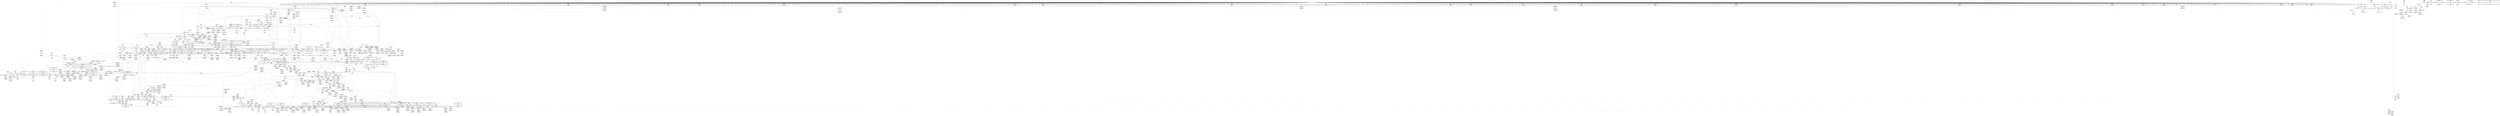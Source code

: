 digraph {
	CE0x44f7910 [shape=record,shape=Mrecord,label="{CE0x44f7910|VOIDTB_TE:_CE_24,40_}"]
	CE0x44d1f60 [shape=record,shape=Mrecord,label="{CE0x44d1f60|aa_cred_profile:_do.body5|*SummSource*}"]
	CE0x444e3d0 [shape=record,shape=Mrecord,label="{CE0x444e3d0|104:_%struct.inode*,_:_CRE_316,317_}"]
	CE0x44fa6f0 [shape=record,shape=Mrecord,label="{CE0x44fa6f0|COLLAPSED:_GCMRE___llvm_gcov_ctr46_internal_global_16_x_i64_zeroinitializer:_elem_0:default:}"]
	CE0x453c970 [shape=record,shape=Mrecord,label="{CE0x453c970|72:_i32,_:_CRE_562,563_}"]
	CE0x44eeb60 [shape=record,shape=Mrecord,label="{CE0x44eeb60|i64*_getelementptr_inbounds_(_16_x_i64_,_16_x_i64_*___llvm_gcov_ctr46,_i64_0,_i64_7)|*Constant*|*SummSink*}"]
	CE0x440a7d0 [shape=record,shape=Mrecord,label="{CE0x440a7d0|common_perm_create:_mode4|security/apparmor/lsm.c,251|*SummSource*}"]
	CE0x44577e0 [shape=record,shape=Mrecord,label="{CE0x44577e0|__aa_current_profile:_if.then}"]
	CE0x4401600 [shape=record,shape=Mrecord,label="{CE0x4401600|common_perm:_tmp5|security/apparmor/lsm.c,169|*SummSource*}"]
	CE0x44e8920 [shape=record,shape=Mrecord,label="{CE0x44e8920|VOIDTB_TE:_CE_170,171_}"]
	CE0x450e8b0 [shape=record,shape=Mrecord,label="{CE0x450e8b0|VOIDTB_TE:_CE_183,184_}"]
	CE0x44af660 [shape=record,shape=Mrecord,label="{CE0x44af660|common_perm:_if.end}"]
	CE0x4541510 [shape=record,shape=Mrecord,label="{CE0x4541510|72:_i32,_:_CRE_688,692_}"]
	CE0x44531a0 [shape=record,shape=Mrecord,label="{CE0x44531a0|aa_path_perm:_flags|Function::aa_path_perm&Arg::flags::|*SummSink*}"]
	CE0x453b9b0 [shape=record,shape=Mrecord,label="{CE0x453b9b0|72:_i32,_:_CRE_520,528_}"]
	CE0x43ffa70 [shape=record,shape=Mrecord,label="{CE0x43ffa70|common_perm_create:_tmp5|security/apparmor/lsm.c,251|*SummSink*}"]
	CE0x4505990 [shape=record,shape=Mrecord,label="{CE0x4505990|aa_cred_profile:_tmp29|security/apparmor/include/context.h,100}"]
	CE0x43f46c0 [shape=record,shape=Mrecord,label="{CE0x43f46c0|i64*_getelementptr_inbounds_(_17_x_i64_,_17_x_i64_*___llvm_gcov_ctr60,_i64_0,_i64_15)|*Constant*}"]
	CE0x43e8940 [shape=record,shape=Mrecord,label="{CE0x43e8940|i64_2|*Constant*|*SummSource*}"]
	CE0x4538790 [shape=record,shape=Mrecord,label="{CE0x4538790|72:_i32,_:_CRE_306,307_}"]
	CE0x4411d90 [shape=record,shape=Mrecord,label="{CE0x4411d90|104:_%struct.inode*,_:_CRE_175,176_}"]
	CE0x44f5480 [shape=record,shape=Mrecord,label="{CE0x44f5480|aa_cred_profile:_conv|security/apparmor/include/context.h,100|*SummSource*}"]
	CE0x44e9ca0 [shape=record,shape=Mrecord,label="{CE0x44e9ca0|__aa_current_profile:_tmp19|security/apparmor/include/context.h,138|*SummSink*}"]
	CE0x449ac20 [shape=record,shape=Mrecord,label="{CE0x449ac20|72:_i32,_:_CRE_140,141_}"]
	CE0x449ae40 [shape=record,shape=Mrecord,label="{CE0x449ae40|72:_i32,_:_CRE_142,143_}"]
	CE0x44ef530 [shape=record,shape=Mrecord,label="{CE0x44ef530|aa_cred_profile:_tmp21|security/apparmor/include/context.h,100}"]
	CE0x43f1820 [shape=record,shape=Mrecord,label="{CE0x43f1820|mediated_filesystem:_inode|Function::mediated_filesystem&Arg::inode::}"]
	CE0x440e1f0 [shape=record,shape=Mrecord,label="{CE0x440e1f0|104:_%struct.inode*,_:_CRE_56,64_|*MultipleSource*|*LoadInst*|security/apparmor/lsm.c,253|security/apparmor/lsm.c,253}"]
	CE0x453bac0 [shape=record,shape=Mrecord,label="{CE0x453bac0|72:_i32,_:_CRE_528,536_}"]
	CE0x453c420 [shape=record,shape=Mrecord,label="{CE0x453c420|72:_i32,_:_CRE_557,558_}"]
	CE0x44e8d10 [shape=record,shape=Mrecord,label="{CE0x44e8d10|i64*_getelementptr_inbounds_(_16_x_i64_,_16_x_i64_*___llvm_gcov_ctr46,_i64_0,_i64_8)|*Constant*|*SummSource*}"]
	CE0x4414130 [shape=record,shape=Mrecord,label="{CE0x4414130|104:_%struct.inode*,_:_CRE_205,206_}"]
	CE0x4416b60 [shape=record,shape=Mrecord,label="{CE0x4416b60|common_perm_create:_bb|*SummSink*}"]
	CE0x44d9ec0 [shape=record,shape=Mrecord,label="{CE0x44d9ec0|aa_cred_profile:_do.body6|*SummSource*}"]
	CE0x45366a0 [shape=record,shape=Mrecord,label="{CE0x45366a0|72:_i32,_:_CRE_275,276_}"]
	CE0x4490330 [shape=record,shape=Mrecord,label="{CE0x4490330|mediated_filesystem:_s_flags|security/apparmor/include/apparmor.h,117}"]
	CE0x4505cc0 [shape=record,shape=Mrecord,label="{CE0x4505cc0|i64*_getelementptr_inbounds_(_16_x_i64_,_16_x_i64_*___llvm_gcov_ctr46,_i64_0,_i64_15)|*Constant*|*SummSource*}"]
	CE0x453db80 [shape=record,shape=Mrecord,label="{CE0x453db80|72:_i32,_:_CRE_579,580_}"]
	"CONST[source:1(input),value:2(dynamic)][purpose:{subject}]"
	CE0x450b870 [shape=record,shape=Mrecord,label="{CE0x450b870|aa_cred_profile:_tmp16|security/apparmor/include/context.h,100}"]
	CE0x43fcca0 [shape=record,shape=Mrecord,label="{CE0x43fcca0|i64_4|*Constant*|*SummSink*}"]
	CE0x453bf00 [shape=record,shape=Mrecord,label="{CE0x453bf00|72:_i32,_:_CRE_552,553_}"]
	CE0x449b280 [shape=record,shape=Mrecord,label="{CE0x449b280|72:_i32,_:_CRE_146,147_}"]
	CE0x4543190 [shape=record,shape=Mrecord,label="{CE0x4543190|72:_i32,_:_CRE_871,872_}"]
	CE0x44e4270 [shape=record,shape=Mrecord,label="{CE0x44e4270|i32_138|*Constant*}"]
	CE0x4538020 [shape=record,shape=Mrecord,label="{CE0x4538020|72:_i32,_:_CRE_299,300_}"]
	CE0x43f7ba0 [shape=record,shape=Mrecord,label="{CE0x43f7ba0|common_perm_create:_return|*SummSource*}"]
	CE0x444ac10 [shape=record,shape=Mrecord,label="{CE0x444ac10|common_perm:_tmp1|*SummSink*}"]
	CE0x444c810 [shape=record,shape=Mrecord,label="{CE0x444c810|104:_%struct.inode*,_:_CRE_248,256_|*MultipleSource*|*LoadInst*|security/apparmor/lsm.c,253|security/apparmor/lsm.c,253}"]
	CE0x4444810 [shape=record,shape=Mrecord,label="{CE0x4444810|get_current:_tmp3|*SummSource*}"]
	CE0x445c9d0 [shape=record,shape=Mrecord,label="{CE0x445c9d0|common_perm_create:_tmp38|security/apparmor/lsm.c,257|*SummSource*}"]
	CE0x4548030 [shape=record,shape=Mrecord,label="{CE0x4548030|72:_i32,_:_CRE_980,981_}"]
	CE0x45300a0 [shape=record,shape=Mrecord,label="{CE0x45300a0|72:_i32,_:_CRE_152,153_}"]
	CE0x4537e00 [shape=record,shape=Mrecord,label="{CE0x4537e00|72:_i32,_:_CRE_297,298_}"]
	CE0x43f24d0 [shape=record,shape=Mrecord,label="{CE0x43f24d0|common_perm_create:_tmp12|security/apparmor/lsm.c,251}"]
	CE0x45436e0 [shape=record,shape=Mrecord,label="{CE0x45436e0|72:_i32,_:_CRE_876,877_}"]
	CE0x44da210 [shape=record,shape=Mrecord,label="{CE0x44da210|aa_cred_profile:_do.cond|*SummSink*}"]
	CE0x453a770 [shape=record,shape=Mrecord,label="{CE0x453a770|72:_i32,_:_CRE_477,478_}"]
	CE0x4499e50 [shape=record,shape=Mrecord,label="{CE0x4499e50|72:_i32,_:_CRE_72,76_}"]
	CE0x440e760 [shape=record,shape=Mrecord,label="{CE0x440e760|104:_%struct.inode*,_:_CRE_80,88_|*MultipleSource*|*LoadInst*|security/apparmor/lsm.c,253|security/apparmor/lsm.c,253}"]
	CE0x44dcd40 [shape=record,shape=Mrecord,label="{CE0x44dcd40|VOIDTB_TE:_CE_56,64_}"]
	CE0x4504050 [shape=record,shape=Mrecord,label="{CE0x4504050|aa_cred_profile:_tmp26|security/apparmor/include/context.h,100}"]
	CE0x44adf10 [shape=record,shape=Mrecord,label="{CE0x44adf10|common_perm:_op|Function::common_perm&Arg::op::|*SummSource*}"]
	CE0x44c0a40 [shape=record,shape=Mrecord,label="{CE0x44c0a40|common_perm_dir_dentry:_mnt|security/apparmor/lsm.c,189|*SummSource*}"]
	CE0x44c44d0 [shape=record,shape=Mrecord,label="{CE0x44c44d0|i64_-2147483648|*Constant*}"]
	CE0x4504440 [shape=record,shape=Mrecord,label="{CE0x4504440|i64*_getelementptr_inbounds_(_16_x_i64_,_16_x_i64_*___llvm_gcov_ctr46,_i64_0,_i64_13)|*Constant*|*SummSink*}"]
	CE0x4539370 [shape=record,shape=Mrecord,label="{CE0x4539370|72:_i32,_:_CRE_352,360_}"]
	CE0x44e32f0 [shape=record,shape=Mrecord,label="{CE0x44e32f0|i64*_getelementptr_inbounds_(_11_x_i64_,_11_x_i64_*___llvm_gcov_ctr58,_i64_0,_i64_8)|*Constant*|*SummSource*}"]
	CE0x44996c0 [shape=record,shape=Mrecord,label="{CE0x44996c0|72:_i32,_:_CRE_12,16_}"]
	CE0x453bbd0 [shape=record,shape=Mrecord,label="{CE0x453bbd0|72:_i32,_:_CRE_536,540_}"]
	CE0x444e630 [shape=record,shape=Mrecord,label="{CE0x444e630|104:_%struct.inode*,_:_CRE_318,319_}"]
	CE0x440e930 [shape=record,shape=Mrecord,label="{CE0x440e930|104:_%struct.inode*,_:_CRE_88,89_}"]
	CE0x45437f0 [shape=record,shape=Mrecord,label="{CE0x45437f0|72:_i32,_:_CRE_877,878_}"]
	CE0x43fdef0 [shape=record,shape=Mrecord,label="{CE0x43fdef0|common_perm_create:_tmp13|security/apparmor/lsm.c,251|*SummSource*}"]
	CE0x4441b10 [shape=record,shape=Mrecord,label="{CE0x4441b10|i32_8|*Constant*}"]
	CE0x44d6d40 [shape=record,shape=Mrecord,label="{CE0x44d6d40|i64*_getelementptr_inbounds_(_11_x_i64_,_11_x_i64_*___llvm_gcov_ctr58,_i64_0,_i64_1)|*Constant*|*SummSink*}"]
	CE0x449a150 [shape=record,shape=Mrecord,label="{CE0x449a150|72:_i32,_:_CRE_88,96_}"]
	CE0x453aaa0 [shape=record,shape=Mrecord,label="{CE0x453aaa0|72:_i32,_:_CRE_480,481_}"]
	CE0x4547e40 [shape=record,shape=Mrecord,label="{CE0x4547e40|72:_i32,_:_CRE_978,979_}"]
	CE0x445b370 [shape=record,shape=Mrecord,label="{CE0x445b370|_ret_i32_%call,_!dbg_!15477|security/apparmor/lsm.c,191|*SummSource*}"]
	CE0x4402060 [shape=record,shape=Mrecord,label="{CE0x4402060|i64*_getelementptr_inbounds_(_5_x_i64_,_5_x_i64_*___llvm_gcov_ctr57,_i64_0,_i64_3)|*Constant*|*SummSource*}"]
	CE0x44f8e80 [shape=record,shape=Mrecord,label="{CE0x44f8e80|aa_cred_profile:_tobool|security/apparmor/include/context.h,100|*SummSource*}"]
	CE0x44d3a90 [shape=record,shape=Mrecord,label="{CE0x44d3a90|__aa_current_profile:_land.lhs.true2|*SummSink*}"]
	CE0x4509130 [shape=record,shape=Mrecord,label="{CE0x4509130|aa_cred_profile:_do.end10}"]
	CE0x4533b10 [shape=record,shape=Mrecord,label="{CE0x4533b10|72:_i32,_:_CRE_207,208_}"]
	CE0x440f480 [shape=record,shape=Mrecord,label="{CE0x440f480|104:_%struct.inode*,_:_CRE_104,112_|*MultipleSource*|*LoadInst*|security/apparmor/lsm.c,253|security/apparmor/lsm.c,253}"]
	CE0x44be300 [shape=record,shape=Mrecord,label="{CE0x44be300|common_perm_dir_dentry:_bb|*SummSource*}"]
	CE0x44dd930 [shape=record,shape=Mrecord,label="{CE0x44dd930|aa_cred_profile:_lor.rhs}"]
	CE0x4445490 [shape=record,shape=Mrecord,label="{CE0x4445490|i64*_getelementptr_inbounds_(_2_x_i64_,_2_x_i64_*___llvm_gcov_ctr112,_i64_0,_i64_0)|*Constant*|*SummSource*}"]
	CE0x447d230 [shape=record,shape=Mrecord,label="{CE0x447d230|aa_cred_profile:_tmp24|security/apparmor/include/context.h,100|*SummSink*}"]
	CE0x4417810 [shape=record,shape=Mrecord,label="{CE0x4417810|common_perm_create:_tmp8|security/apparmor/lsm.c,251}"]
	CE0x44bbc00 [shape=record,shape=Mrecord,label="{CE0x44bbc00|common_perm:_call1|security/apparmor/lsm.c,170}"]
	CE0x4429120 [shape=record,shape=Mrecord,label="{CE0x4429120|common_perm_dir_dentry:_mask|Function::common_perm_dir_dentry&Arg::mask::}"]
	CE0x44e59d0 [shape=record,shape=Mrecord,label="{CE0x44e59d0|__aa_current_profile:_tmp15|security/apparmor/include/context.h,138|*SummSink*}"]
	CE0x4501210 [shape=record,shape=Mrecord,label="{CE0x4501210|VOIDTB_TE:_CE_187,188_}"]
	CE0x45343c0 [shape=record,shape=Mrecord,label="{CE0x45343c0|72:_i32,_:_CRE_242,243_}"]
	CE0x4538460 [shape=record,shape=Mrecord,label="{CE0x4538460|72:_i32,_:_CRE_303,304_}"]
	CE0x44f9e70 [shape=record,shape=Mrecord,label="{CE0x44f9e70|aa_cred_profile:_tmp14|security/apparmor/include/context.h,100}"]
	CE0x453fb60 [shape=record,shape=Mrecord,label="{CE0x453fb60|72:_i32,_:_CRE_609,610_}"]
	CE0x449b060 [shape=record,shape=Mrecord,label="{CE0x449b060|72:_i32,_:_CRE_144,145_}"]
	CE0x453d740 [shape=record,shape=Mrecord,label="{CE0x453d740|72:_i32,_:_CRE_575,576_}"]
	CE0x4410a90 [shape=record,shape=Mrecord,label="{CE0x4410a90|104:_%struct.inode*,_:_CRE_159,160_}"]
	CE0x43e58f0 [shape=record,shape=Mrecord,label="{CE0x43e58f0|common_perm_create:_tmp16|security/apparmor/lsm.c,251|*SummSource*}"]
	CE0x44091f0 [shape=record,shape=Mrecord,label="{CE0x44091f0|common_perm_create:_fsuid|security/apparmor/lsm.c,251|*SummSource*}"]
	CE0x43e7860 [shape=record,shape=Mrecord,label="{CE0x43e7860|i64_3|*Constant*}"]
	CE0x44e6540 [shape=record,shape=Mrecord,label="{CE0x44e6540|i8_1|*Constant*}"]
	CE0x444b690 [shape=record,shape=Mrecord,label="{CE0x444b690|104:_%struct.inode*,_:_CRE_213,214_}"]
	CE0x4403670 [shape=record,shape=Mrecord,label="{CE0x4403670|common_perm_create:_tmp6|security/apparmor/lsm.c,251|*SummSink*}"]
	CE0x44b9e10 [shape=record,shape=Mrecord,label="{CE0x44b9e10|common_perm:_tmp9|security/apparmor/lsm.c,172|*SummSink*}"]
	CE0x44b11c0 [shape=record,shape=Mrecord,label="{CE0x44b11c0|__aa_current_profile:_tmp3}"]
	CE0x4410f50 [shape=record,shape=Mrecord,label="{CE0x4410f50|104:_%struct.inode*,_:_CRE_163,164_}"]
	CE0x4428f80 [shape=record,shape=Mrecord,label="{CE0x4428f80|common_perm_create:_call10|security/apparmor/lsm.c,256|*SummSink*}"]
	CE0x4498a90 [shape=record,shape=Mrecord,label="{CE0x4498a90|VOIDTB_TE:_CE_313,314_}"]
	CE0x44ee500 [shape=record,shape=Mrecord,label="{CE0x44ee500|VOIDTB_TE:_CE_162,163_}"]
	CE0x4545b00 [shape=record,shape=Mrecord,label="{CE0x4545b00|72:_i32,_:_CRE_910,911_}"]
	CE0x43dee30 [shape=record,shape=Mrecord,label="{CE0x43dee30|common_perm_create:_op|Function::common_perm_create&Arg::op::}"]
	CE0x444bdb0 [shape=record,shape=Mrecord,label="{CE0x444bdb0|104:_%struct.inode*,_:_CRE_219,220_}"]
	CE0x4410700 [shape=record,shape=Mrecord,label="{CE0x4410700|104:_%struct.inode*,_:_CRE_156,157_}"]
	CE0x45455b0 [shape=record,shape=Mrecord,label="{CE0x45455b0|72:_i32,_:_CRE_905,906_}"]
	CE0x447e340 [shape=record,shape=Mrecord,label="{CE0x447e340|i64*_getelementptr_inbounds_(_16_x_i64_,_16_x_i64_*___llvm_gcov_ctr46,_i64_0,_i64_9)|*Constant*|*SummSource*}"]
	CE0x4407100 [shape=record,shape=Mrecord,label="{CE0x4407100|40:_%struct.super_block*,_:_CRE_40,48_|*MultipleSource*|security/apparmor/include/apparmor.h,117|security/apparmor/lsm.c,253|Function::mediated_filesystem&Arg::inode::}"]
	CE0x43fae30 [shape=record,shape=Mrecord,label="{CE0x43fae30|common_perm_create:_if.then|*SummSource*}"]
	CE0x43dba30 [shape=record,shape=Mrecord,label="{CE0x43dba30|i32_1|*Constant*|*SummSink*}"]
	CE0x44b4310 [shape=record,shape=Mrecord,label="{CE0x44b4310|common_perm:_bb|*SummSource*}"]
	CE0x44f3f90 [shape=record,shape=Mrecord,label="{CE0x44f3f90|VOIDTB_TE:_CE_195,196_}"]
	CE0x45098a0 [shape=record,shape=Mrecord,label="{CE0x45098a0|i32_22|*Constant*|*SummSource*}"]
	CE0x444c270 [shape=record,shape=Mrecord,label="{CE0x444c270|104:_%struct.inode*,_:_CRE_223,224_}"]
	CE0x43f2ad0 [shape=record,shape=Mrecord,label="{CE0x43f2ad0|common_perm_create:_tmp32|security/apparmor/lsm.c,253|*SummSource*}"]
	CE0x440bc00 [shape=record,shape=Mrecord,label="{CE0x440bc00|GLOBAL:___llvm_gcov_ctr57|Global_var:__llvm_gcov_ctr57|*SummSource*}"]
	CE0x4503420 [shape=record,shape=Mrecord,label="{CE0x4503420|aa_cred_profile:_tmp30|security/apparmor/include/context.h,100|*SummSink*}"]
	CE0x44bdaa0 [shape=record,shape=Mrecord,label="{CE0x44bdaa0|mediated_filesystem:_lnot|security/apparmor/include/apparmor.h,117}"]
	CE0x44b8770 [shape=record,shape=Mrecord,label="{CE0x44b8770|aa_path_perm:_profile|Function::aa_path_perm&Arg::profile::|*SummSource*}"]
	CE0x44dd0b0 [shape=record,shape=Mrecord,label="{CE0x44dd0b0|aa_cred_profile:_tmp8|security/apparmor/include/context.h,100|*SummSink*}"]
	CE0x452ff90 [shape=record,shape=Mrecord,label="{CE0x452ff90|72:_i32,_:_CRE_151,152_}"]
	CE0x4498870 [shape=record,shape=Mrecord,label="{CE0x4498870|VOIDTB_TE:_CE_311,312_}"]
	CE0x440fcd0 [shape=record,shape=Mrecord,label="{CE0x440fcd0|104:_%struct.inode*,_:_CRE_147,148_}"]
	CE0x43f32f0 [shape=record,shape=Mrecord,label="{CE0x43f32f0|common_perm_create:_land.lhs.true2|*SummSource*}"]
	CE0x44d51e0 [shape=record,shape=Mrecord,label="{CE0x44d51e0|GLOBAL:___llvm_gcov_ctr58|Global_var:__llvm_gcov_ctr58|*SummSource*}"]
	CE0x440ead0 [shape=record,shape=Mrecord,label="{CE0x440ead0|104:_%struct.inode*,_:_CRE_89,90_}"]
	CE0x4506520 [shape=record,shape=Mrecord,label="{CE0x4506520|aa_cred_profile:_profile11|security/apparmor/include/context.h,101|*SummSource*}"]
	CE0x447b860 [shape=record,shape=Mrecord,label="{CE0x447b860|i32_100|*Constant*|*SummSource*}"]
	CE0x440e060 [shape=record,shape=Mrecord,label="{CE0x440e060|104:_%struct.inode*,_:_CRE_48,52_|*MultipleSource*|*LoadInst*|security/apparmor/lsm.c,253|security/apparmor/lsm.c,253}"]
	CE0x44aed20 [shape=record,shape=Mrecord,label="{CE0x44aed20|common_perm:_cond|Function::common_perm&Arg::cond::|*SummSource*}"]
	CE0x4411b30 [shape=record,shape=Mrecord,label="{CE0x4411b30|104:_%struct.inode*,_:_CRE_173,174_}"]
	CE0x43e5720 [shape=record,shape=Mrecord,label="{CE0x43e5720|_call_void_lockdep_rcu_suspicious(i8*_getelementptr_inbounds_(_24_x_i8_,_24_x_i8_*_.str8,_i32_0,_i32_0),_i32_251,_i8*_getelementptr_inbounds_(_45_x_i8_,_45_x_i8_*_.str14,_i32_0,_i32_0))_#7,_!dbg_!15492|security/apparmor/lsm.c,251}"]
	CE0x44252f0 [shape=record,shape=Mrecord,label="{CE0x44252f0|common_perm_create:_tmp26|security/apparmor/lsm.c,253|*SummSink*}"]
	CE0x453d410 [shape=record,shape=Mrecord,label="{CE0x453d410|72:_i32,_:_CRE_572,573_}"]
	CE0x44eeaf0 [shape=record,shape=Mrecord,label="{CE0x44eeaf0|aa_cred_profile:_expval|security/apparmor/include/context.h,100|*SummSink*}"]
	CE0x4401aa0 [shape=record,shape=Mrecord,label="{CE0x4401aa0|common_perm:_tmp6|security/apparmor/lsm.c,169|*SummSource*}"]
	CE0x44be8b0 [shape=record,shape=Mrecord,label="{CE0x44be8b0|aa_cred_profile:_lnot.ext|security/apparmor/include/context.h,100|*SummSink*}"]
	CE0x444c4d0 [shape=record,shape=Mrecord,label="{CE0x444c4d0|104:_%struct.inode*,_:_CRE_232,240_|*MultipleSource*|*LoadInst*|security/apparmor/lsm.c,253|security/apparmor/lsm.c,253}"]
	CE0x43d3760 [shape=record,shape=Mrecord,label="{CE0x43d3760|i64_1|*Constant*|*SummSink*}"]
	CE0x45322a0 [shape=record,shape=Mrecord,label="{CE0x45322a0|72:_i32,_:_CRE_184,185_}"]
	CE0x44904f0 [shape=record,shape=Mrecord,label="{CE0x44904f0|mediated_filesystem:_s_flags|security/apparmor/include/apparmor.h,117|*SummSource*}"]
	CE0x44ff190 [shape=record,shape=Mrecord,label="{CE0x44ff190|_call_void_asm_sideeffect_1:_09ud2_0A.pushsection___bug_table,_22a_22_0A2:_09.long_1b_-_2b,_$_0:c_-_2b_0A_09.word_$_1:c_,_0_0A_09.org_2b+$_2:c_0A.popsection_,_i,i,i,_dirflag_,_fpsr_,_flags_(i8*_getelementptr_inbounds_(_36_x_i8_,_36_x_i8_*_.str12,_i32_0,_i32_0),_i32_100,_i64_12)_#2,_!dbg_!15490,_!srcloc_!15493|security/apparmor/include/context.h,100|*SummSource*}"]
	CE0x44144c0 [shape=record,shape=Mrecord,label="{CE0x44144c0|104:_%struct.inode*,_:_CRE_208,209_}"]
	CE0x43fd250 [shape=record,shape=Mrecord,label="{CE0x43fd250|common_perm_create:_tmp9|security/apparmor/lsm.c,251}"]
	CE0x43deb80 [shape=record,shape=Mrecord,label="{CE0x43deb80|common_perm_dir_dentry:_path|security/apparmor/lsm.c, 189}"]
	CE0x43dd8c0 [shape=record,shape=Mrecord,label="{CE0x43dd8c0|common_perm_create:_dir|Function::common_perm_create&Arg::dir::|*SummSource*}"]
	CE0x45396a0 [shape=record,shape=Mrecord,label="{CE0x45396a0|72:_i32,_:_CRE_384,388_}"]
	CE0x44ebcb0 [shape=record,shape=Mrecord,label="{CE0x44ebcb0|__aa_current_profile:_tmp21|security/apparmor/include/context.h,138|*SummSource*}"]
	CE0x44ed560 [shape=record,shape=Mrecord,label="{CE0x44ed560|_ret_%struct.aa_profile*_%tmp34,_!dbg_!15510|security/apparmor/include/context.h,101}"]
	CE0x447bd50 [shape=record,shape=Mrecord,label="{CE0x447bd50|i64*_getelementptr_inbounds_(_16_x_i64_,_16_x_i64_*___llvm_gcov_ctr46,_i64_0,_i64_9)|*Constant*|*SummSink*}"]
	CE0x444cbb0 [shape=record,shape=Mrecord,label="{CE0x444cbb0|104:_%struct.inode*,_:_CRE_264,272_|*MultipleSource*|*LoadInst*|security/apparmor/lsm.c,253|security/apparmor/lsm.c,253}"]
	CE0x444da00 [shape=record,shape=Mrecord,label="{CE0x444da00|104:_%struct.inode*,_:_CRE_307,308_}"]
	CE0x449fd80 [shape=record,shape=Mrecord,label="{CE0x449fd80|VOIDTB_TE:_CE_272,280_}"]
	CE0x440ede0 [shape=record,shape=Mrecord,label="{CE0x440ede0|104:_%struct.inode*,_:_CRE_91,92_}"]
	CE0x440f0f0 [shape=record,shape=Mrecord,label="{CE0x440f0f0|104:_%struct.inode*,_:_CRE_94,95_}"]
	CE0x43e88d0 [shape=record,shape=Mrecord,label="{CE0x43e88d0|i64_2|*Constant*}"]
	CE0x44bb450 [shape=record,shape=Mrecord,label="{CE0x44bb450|common_perm:_tmp8|security/apparmor/lsm.c,170|*SummSink*}"]
	CE0x444d6c0 [shape=record,shape=Mrecord,label="{CE0x444d6c0|104:_%struct.inode*,_:_CRE_305,306_}"]
	CE0x45399d0 [shape=record,shape=Mrecord,label="{CE0x45399d0|72:_i32,_:_CRE_408,416_}"]
	CE0x4535380 [shape=record,shape=Mrecord,label="{CE0x4535380|72:_i32,_:_CRE_257,258_}"]
	CE0x44bb7e0 [shape=record,shape=Mrecord,label="{CE0x44bb7e0|common_perm:_tmp8|security/apparmor/lsm.c,170}"]
	CE0x4454b60 [shape=record,shape=Mrecord,label="{CE0x4454b60|mediated_filesystem:_entry}"]
	CE0x4530b40 [shape=record,shape=Mrecord,label="{CE0x4530b40|72:_i32,_:_CRE_162,163_}"]
	CE0x4530920 [shape=record,shape=Mrecord,label="{CE0x4530920|72:_i32,_:_CRE_160,161_}"]
	CE0x4540710 [shape=record,shape=Mrecord,label="{CE0x4540710|72:_i32,_:_CRE_620,621_}"]
	CE0x44dcc70 [shape=record,shape=Mrecord,label="{CE0x44dcc70|VOIDTB_TE:_CE_48,52_}"]
	CE0x44df2a0 [shape=record,shape=Mrecord,label="{CE0x44df2a0|__aa_current_profile:_tobool1|security/apparmor/include/context.h,138}"]
	CE0x447e1f0 [shape=record,shape=Mrecord,label="{CE0x447e1f0|aa_cred_profile:_tmp22|security/apparmor/include/context.h,100|*SummSource*}"]
	CE0x45337e0 [shape=record,shape=Mrecord,label="{CE0x45337e0|72:_i32,_:_CRE_204,205_}"]
	CE0x44145f0 [shape=record,shape=Mrecord,label="{CE0x44145f0|104:_%struct.inode*,_:_CRE_209,210_}"]
	CE0x43f3220 [shape=record,shape=Mrecord,label="{CE0x43f3220|common_perm_create:_land.lhs.true2}"]
	CE0x44ada60 [shape=record,shape=Mrecord,label="{CE0x44ada60|common_perm:_entry}"]
	CE0x440cf50 [shape=record,shape=Mrecord,label="{CE0x440cf50|common_perm_create:_tmp27|*LoadInst*|security/apparmor/lsm.c,253}"]
	CE0x45066e0 [shape=record,shape=Mrecord,label="{CE0x45066e0|aa_cred_profile:_profile11|security/apparmor/include/context.h,101|*SummSink*}"]
	CE0x44d23d0 [shape=record,shape=Mrecord,label="{CE0x44d23d0|__aa_current_profile:_tmp|*SummSink*}"]
	CE0x44beca0 [shape=record,shape=Mrecord,label="{CE0x44beca0|i64*_getelementptr_inbounds_(_2_x_i64_,_2_x_i64_*___llvm_gcov_ctr56,_i64_0,_i64_1)|*Constant*|*SummSink*}"]
	CE0x4412f60 [shape=record,shape=Mrecord,label="{CE0x4412f60|104:_%struct.inode*,_:_CRE_190,191_}"]
	CE0x44bb0d0 [shape=record,shape=Mrecord,label="{CE0x44bb0d0|common_perm:_tmp7|security/apparmor/lsm.c,170|*SummSource*}"]
	CE0x4536d00 [shape=record,shape=Mrecord,label="{CE0x4536d00|72:_i32,_:_CRE_281,282_}"]
	CE0x44b5840 [shape=record,shape=Mrecord,label="{CE0x44b5840|aa_cred_profile:_bb|*SummSink*}"]
	CE0x4500870 [shape=record,shape=Mrecord,label="{CE0x4500870|aa_cred_profile:_tmp5|security/apparmor/include/context.h,99|*SummSource*}"]
	CE0x43defe0 [shape=record,shape=Mrecord,label="{CE0x43defe0|common_perm_create:_op|Function::common_perm_create&Arg::op::|*SummSink*}"]
	CE0x447a860 [shape=record,shape=Mrecord,label="{CE0x447a860|i8*_getelementptr_inbounds_(_36_x_i8_,_36_x_i8_*_.str12,_i32_0,_i32_0)|*Constant*}"]
	CE0x4542610 [shape=record,shape=Mrecord,label="{CE0x4542610|72:_i32,_:_CRE_832,840_}"]
	CE0x4498ba0 [shape=record,shape=Mrecord,label="{CE0x4498ba0|VOIDTB_TE:_CE_314,315_}"]
	CE0x4543e50 [shape=record,shape=Mrecord,label="{CE0x4543e50|72:_i32,_:_CRE_883,884_}"]
	CE0x453c640 [shape=record,shape=Mrecord,label="{CE0x453c640|72:_i32,_:_CRE_559,560_}"]
	CE0x4413b40 [shape=record,shape=Mrecord,label="{CE0x4413b40|104:_%struct.inode*,_:_CRE_200,201_}"]
	CE0x43ff290 [shape=record,shape=Mrecord,label="{CE0x43ff290|common_perm_create:_tobool5|security/apparmor/lsm.c,253}"]
	CE0x444e760 [shape=record,shape=Mrecord,label="{CE0x444e760|104:_%struct.inode*,_:_CRE_319,320_}"]
	CE0x453dfc0 [shape=record,shape=Mrecord,label="{CE0x453dfc0|72:_i32,_:_CRE_583,584_}"]
	CE0x4535af0 [shape=record,shape=Mrecord,label="{CE0x4535af0|72:_i32,_:_CRE_264,265_}"]
	CE0x4546380 [shape=record,shape=Mrecord,label="{CE0x4546380|72:_i32,_:_CRE_918,919_}"]
	CE0x43f15f0 [shape=record,shape=Mrecord,label="{CE0x43f15f0|mediated_filesystem:_entry|*SummSink*}"]
	CE0x45466b0 [shape=record,shape=Mrecord,label="{CE0x45466b0|72:_i32,_:_CRE_921,922_}"]
	CE0x4544290 [shape=record,shape=Mrecord,label="{CE0x4544290|72:_i32,_:_CRE_887,888_}"]
	CE0x43da470 [shape=record,shape=Mrecord,label="{CE0x43da470|i32_6|*Constant*}"]
	CE0x45421d0 [shape=record,shape=Mrecord,label="{CE0x45421d0|72:_i32,_:_CRE_800,804_}"]
	CE0x43db150 [shape=record,shape=Mrecord,label="{CE0x43db150|common_perm_create:_tobool|security/apparmor/lsm.c,251}"]
	CE0x44002d0 [shape=record,shape=Mrecord,label="{CE0x44002d0|aa_cred_profile:_do.end8|*SummSource*}"]
	CE0x453a470 [shape=record,shape=Mrecord,label="{CE0x453a470|72:_i32,_:_CRE_474,475_}"]
	CE0x44e1590 [shape=record,shape=Mrecord,label="{CE0x44e1590|VOIDTB_TE:_CE_190,191_}"]
	CE0x44b12e0 [shape=record,shape=Mrecord,label="{CE0x44b12e0|__aa_current_profile:_tmp3|*SummSource*}"]
	CE0x447d850 [shape=record,shape=Mrecord,label="{CE0x447d850|aa_cred_profile:_tmp25|security/apparmor/include/context.h,100|*SummSource*}"]
	CE0x453b210 [shape=record,shape=Mrecord,label="{CE0x453b210|72:_i32,_:_CRE_487,488_}"]
	CE0x43f4650 [shape=record,shape=Mrecord,label="{CE0x43f4650|common_perm_create:_tmp34|security/apparmor/lsm.c,254|*SummSink*}"]
	CE0x44e43f0 [shape=record,shape=Mrecord,label="{CE0x44e43f0|i32_138|*Constant*|*SummSink*}"]
	CE0x453dda0 [shape=record,shape=Mrecord,label="{CE0x453dda0|72:_i32,_:_CRE_581,582_}"]
	CE0x44442e0 [shape=record,shape=Mrecord,label="{CE0x44442e0|__aa_current_profile:_tmp2}"]
	CE0x44fd4c0 [shape=record,shape=Mrecord,label="{CE0x44fd4c0|aa_cred_profile:_tmp18|security/apparmor/include/context.h,100|*SummSource*}"]
	CE0x444f1f0 [shape=record,shape=Mrecord,label="{CE0x444f1f0|common_perm_create:_tmp29|security/apparmor/lsm.c,253}"]
	CE0x44e1bd0 [shape=record,shape=Mrecord,label="{CE0x44e1bd0|__aa_current_profile:_tmp13|security/apparmor/include/context.h,138}"]
	CE0x43fe930 [shape=record,shape=Mrecord,label="{CE0x43fe930|i1_true|*Constant*|*SummSource*}"]
	"CONST[source:1(input),value:2(dynamic)][purpose:{object}]"
	CE0x4410bc0 [shape=record,shape=Mrecord,label="{CE0x4410bc0|104:_%struct.inode*,_:_CRE_160,161_}"]
	CE0x4498fe0 [shape=record,shape=Mrecord,label="{CE0x4498fe0|VOIDTB_TE:_CE_318,319_}"]
	CE0x44ae3e0 [shape=record,shape=Mrecord,label="{CE0x44ae3e0|common_perm:_path|Function::common_perm&Arg::path::|*SummSource*}"]
	CE0x453c750 [shape=record,shape=Mrecord,label="{CE0x453c750|72:_i32,_:_CRE_560,561_}"]
	CE0x4451a60 [shape=record,shape=Mrecord,label="{CE0x4451a60|mediated_filesystem:_s_flags|security/apparmor/include/apparmor.h,117|*SummSink*}"]
	CE0x44187a0 [shape=record,shape=Mrecord,label="{CE0x44187a0|%struct.task_struct*_(%struct.task_struct**)*_asm_movq_%gs:$_1:P_,$0_,_r,im,_dirflag_,_fpsr_,_flags_|*SummSink*}"]
	CE0x44548f0 [shape=record,shape=Mrecord,label="{CE0x44548f0|i64_13|*Constant*}"]
	CE0x449a920 [shape=record,shape=Mrecord,label="{CE0x449a920|72:_i32,_:_CRE_137,138_}"]
	CE0x4403500 [shape=record,shape=Mrecord,label="{CE0x4403500|common_perm_create:_tmp6|security/apparmor/lsm.c,251|*SummSource*}"]
	CE0x442b5d0 [shape=record,shape=Mrecord,label="{CE0x442b5d0|common_perm_create:_call3|security/apparmor/lsm.c,251|*SummSource*}"]
	CE0x44ea440 [shape=record,shape=Mrecord,label="{CE0x44ea440|__aa_current_profile:_tmp20|security/apparmor/include/context.h,138|*SummSink*}"]
	CE0x4407bb0 [shape=record,shape=Mrecord,label="{CE0x4407bb0|mediated_filesystem:_tmp1|*SummSource*}"]
	CE0x44eedf0 [shape=record,shape=Mrecord,label="{CE0x44eedf0|VOIDTB_TE:_CE_159,160_}"]
	CE0x444b430 [shape=record,shape=Mrecord,label="{CE0x444b430|common_perm_create:_tmp28|security/apparmor/lsm.c,253|*SummSink*}"]
	CE0x44e92a0 [shape=record,shape=Mrecord,label="{CE0x44e92a0|aa_cred_profile:_tmp20|security/apparmor/include/context.h,100}"]
	CE0x4428e00 [shape=record,shape=Mrecord,label="{CE0x4428e00|GLOBAL:_common_perm_dir_dentry|*Constant*}"]
	CE0x44f6780 [shape=record,shape=Mrecord,label="{CE0x44f6780|VOIDTB_TE:_CE_218,219_}"]
	CE0x43e0490 [shape=record,shape=Mrecord,label="{CE0x43e0490|apparmor_path_mknod:_mode|Function::apparmor_path_mknod&Arg::mode::}"]
	CE0x44ed0e0 [shape=record,shape=Mrecord,label="{CE0x44ed0e0|aa_cred_profile:_cred|Function::aa_cred_profile&Arg::cred::|*SummSink*}"]
	CE0x44f2e60 [shape=record,shape=Mrecord,label="{CE0x44f2e60|VOIDTB_TE:_CE_167,168_}"]
	CE0x450ca70 [shape=record,shape=Mrecord,label="{CE0x450ca70|aa_cred_profile:_tmp17|security/apparmor/include/context.h,100}"]
	CE0x44f0990 [shape=record,shape=Mrecord,label="{CE0x44f0990|VOIDTB_TE:_CE_151,152_}"]
	CE0x44b37f0 [shape=record,shape=Mrecord,label="{CE0x44b37f0|common_perm:_call|security/apparmor/lsm.c,168|*SummSink*}"]
	CE0x44eb4a0 [shape=record,shape=Mrecord,label="{CE0x44eb4a0|__aa_current_profile:_cred|security/apparmor/include/context.h,138}"]
	CE0x43f65a0 [shape=record,shape=Mrecord,label="{CE0x43f65a0|i8*_getelementptr_inbounds_(_24_x_i8_,_24_x_i8_*_.str8,_i32_0,_i32_0)|*Constant*}"]
	CE0x4427110 [shape=record,shape=Mrecord,label="{CE0x4427110|104:_%struct.inode*,_:_CRE_8,12_|*MultipleSource*|*LoadInst*|security/apparmor/lsm.c,253|security/apparmor/lsm.c,253}"]
	CE0x4412970 [shape=record,shape=Mrecord,label="{CE0x4412970|104:_%struct.inode*,_:_CRE_185,186_}"]
	CE0x4457140 [shape=record,shape=Mrecord,label="{CE0x4457140|common_perm:_tmp10|security/apparmor/lsm.c,172}"]
	CE0x44bbd80 [shape=record,shape=Mrecord,label="{CE0x44bbd80|common_perm:_call1|security/apparmor/lsm.c,170|*SummSource*}"]
	CE0x45346c0 [shape=record,shape=Mrecord,label="{CE0x45346c0|72:_i32,_:_CRE_245,246_}"]
	CE0x45057a0 [shape=record,shape=Mrecord,label="{CE0x45057a0|i64*_getelementptr_inbounds_(_16_x_i64_,_16_x_i64_*___llvm_gcov_ctr46,_i64_0,_i64_14)|*Constant*|*SummSink*}"]
	CE0x44e8510 [shape=record,shape=Mrecord,label="{CE0x44e8510|aa_cred_profile:_tmp7|security/apparmor/include/context.h,100|*SummSource*}"]
	CE0x450cbf0 [shape=record,shape=Mrecord,label="{CE0x450cbf0|aa_cred_profile:_tmp17|security/apparmor/include/context.h,100|*SummSource*}"]
	CE0x444bc80 [shape=record,shape=Mrecord,label="{CE0x444bc80|104:_%struct.inode*,_:_CRE_218,219_}"]
	CE0x445ab70 [shape=record,shape=Mrecord,label="{CE0x445ab70|i64*_getelementptr_inbounds_(_17_x_i64_,_17_x_i64_*___llvm_gcov_ctr60,_i64_0,_i64_16)|*Constant*|*SummSink*}"]
	CE0x440fb60 [shape=record,shape=Mrecord,label="{CE0x440fb60|104:_%struct.inode*,_:_CRE_146,147_}"]
	CE0x43ec690 [shape=record,shape=Mrecord,label="{CE0x43ec690|common_perm_create:_land.lhs.true|*SummSink*}"]
	CE0x453d0e0 [shape=record,shape=Mrecord,label="{CE0x453d0e0|72:_i32,_:_CRE_569,570_}"]
	CE0x442a520 [shape=record,shape=Mrecord,label="{CE0x442a520|i64*_getelementptr_inbounds_(_17_x_i64_,_17_x_i64_*___llvm_gcov_ctr60,_i64_0,_i64_9)|*Constant*|*SummSink*}"]
	CE0x440d910 [shape=record,shape=Mrecord,label="{CE0x440d910|common_perm_create:_fsuid|security/apparmor/lsm.c,251|*SummSink*}"]
	CE0x453c200 [shape=record,shape=Mrecord,label="{CE0x453c200|72:_i32,_:_CRE_555,556_}"]
	CE0x44bd910 [shape=record,shape=Mrecord,label="{CE0x44bd910|i1_true|*Constant*}"]
	CE0x4508930 [shape=record,shape=Mrecord,label="{CE0x4508930|aa_cred_profile:_tmp33|security/apparmor/include/context.h,101}"]
	CE0x44f1320 [shape=record,shape=Mrecord,label="{CE0x44f1320|VOIDTB_TE:_CE_148,149_}"]
	CE0x44f2200 [shape=record,shape=Mrecord,label="{CE0x44f2200|VOIDTB_TE:_CE_96,104_}"]
	CE0x444b560 [shape=record,shape=Mrecord,label="{CE0x444b560|104:_%struct.inode*,_:_CRE_212,213_}"]
	CE0x4506330 [shape=record,shape=Mrecord,label="{CE0x4506330|72:_%struct.hlist_bl_node**,_80:_%struct.dentry*,_104:_%struct.inode*,_:_CRE:_elem_0:default:}"]
	CE0x44421f0 [shape=record,shape=Mrecord,label="{CE0x44421f0|i32_8|*Constant*|*SummSink*}"]
	CE0x4543900 [shape=record,shape=Mrecord,label="{CE0x4543900|72:_i32,_:_CRE_878,879_}"]
	CE0x4403240 [shape=record,shape=Mrecord,label="{CE0x4403240|GLOBAL:___llvm_gcov_ctr60|Global_var:__llvm_gcov_ctr60|*SummSink*}"]
	CE0x44104a0 [shape=record,shape=Mrecord,label="{CE0x44104a0|104:_%struct.inode*,_:_CRE_154,155_}"]
	CE0x449ab10 [shape=record,shape=Mrecord,label="{CE0x449ab10|72:_i32,_:_CRE_139,140_}"]
	CE0x43f5b70 [shape=record,shape=Mrecord,label="{CE0x43f5b70|GLOBAL:_lockdep_rcu_suspicious|*Constant*}"]
	CE0x44e4c10 [shape=record,shape=Mrecord,label="{CE0x44e4c10|i8*_getelementptr_inbounds_(_45_x_i8_,_45_x_i8_*_.str14,_i32_0,_i32_0)|*Constant*}"]
	CE0x44fb230 [shape=record,shape=Mrecord,label="{CE0x44fb230|aa_cred_profile:_if.then|*SummSource*}"]
	CE0x44e16a0 [shape=record,shape=Mrecord,label="{CE0x44e16a0|VOIDTB_TE:_CE_191,192_}"]
	CE0x4533290 [shape=record,shape=Mrecord,label="{CE0x4533290|72:_i32,_:_CRE_199,200_}"]
	CE0x4507bf0 [shape=record,shape=Mrecord,label="{CE0x4507bf0|VOIDTB_TE:_CE_207,208_}"]
	CE0x44164d0 [shape=record,shape=Mrecord,label="{CE0x44164d0|common_perm_create:_lor.lhs.false|*SummSink*}"]
	CE0x44ad300 [shape=record,shape=Mrecord,label="{CE0x44ad300|mediated_filesystem:_tmp5|security/apparmor/include/apparmor.h,117|*SummSink*}"]
	CE0x45369d0 [shape=record,shape=Mrecord,label="{CE0x45369d0|72:_i32,_:_CRE_278,279_}"]
	CE0x440b9a0 [shape=record,shape=Mrecord,label="{CE0x440b9a0|common_perm:_tmp4|security/apparmor/lsm.c,169}"]
	CE0x4412120 [shape=record,shape=Mrecord,label="{CE0x4412120|104:_%struct.inode*,_:_CRE_178,179_}"]
	CE0x453efb0 [shape=record,shape=Mrecord,label="{CE0x453efb0|72:_i32,_:_CRE_598,599_}"]
	CE0x4441220 [shape=record,shape=Mrecord,label="{CE0x4441220|common_perm_dir_dentry:_tmp|*SummSink*}"]
	CE0x44f85d0 [shape=record,shape=Mrecord,label="{CE0x44f85d0|aa_cred_profile:_tmp13}"]
	CE0x44b88e0 [shape=record,shape=Mrecord,label="{CE0x44b88e0|aa_path_perm:_profile|Function::aa_path_perm&Arg::profile::|*SummSink*}"]
	CE0x440bd80 [shape=record,shape=Mrecord,label="{CE0x440bd80|common_perm:_tmp4|security/apparmor/lsm.c,169|*SummSource*}"]
	CE0x44c0f10 [shape=record,shape=Mrecord,label="{CE0x44c0f10|0:_%struct.vfsmount*,_8:_%struct.dentry*,_:_SCMRE_0,8_|*MultipleSource*|security/apparmor/lsm.c, 189|security/apparmor/lsm.c,189}"]
	CE0x44af800 [shape=record,shape=Mrecord,label="{CE0x44af800|common_perm:_if.end|*SummSource*}"]
	CE0x44f59a0 [shape=record,shape=Mrecord,label="{CE0x44f59a0|VOIDTB_TE:_CE_72,80_}"]
	CE0x44990f0 [shape=record,shape=Mrecord,label="{CE0x44990f0|VOIDTB_TE:_CE_319,320_}"]
	CE0x44de3e0 [shape=record,shape=Mrecord,label="{CE0x44de3e0|__aa_current_profile:_do.body|*SummSink*}"]
	CE0x44fa610 [shape=record,shape=Mrecord,label="{CE0x44fa610|aa_cred_profile:_tmp}"]
	CE0x449a350 [shape=record,shape=Mrecord,label="{CE0x449a350|72:_i32,_:_CRE_104,112_}"]
	CE0x4532b20 [shape=record,shape=Mrecord,label="{CE0x4532b20|72:_i32,_:_CRE_192,193_}"]
	CE0x453e950 [shape=record,shape=Mrecord,label="{CE0x453e950|72:_i32,_:_CRE_592,593_}"]
	CE0x45312b0 [shape=record,shape=Mrecord,label="{CE0x45312b0|72:_i32,_:_CRE_169,170_}"]
	CE0x4445330 [shape=record,shape=Mrecord,label="{CE0x4445330|i64*_getelementptr_inbounds_(_2_x_i64_,_2_x_i64_*___llvm_gcov_ctr55,_i64_0,_i64_0)|*Constant*}"]
	CE0x44d57e0 [shape=record,shape=Mrecord,label="{CE0x44d57e0|GLOBAL:_llvm.expect.i64|*Constant*|*SummSource*}"]
	CE0x43df1d0 [shape=record,shape=Mrecord,label="{CE0x43df1d0|common_perm_create:_tmp3}"]
	CE0x44287d0 [shape=record,shape=Mrecord,label="{CE0x44287d0|common_perm_create:_tmp36|security/apparmor/lsm.c,256|*SummSink*}"]
	CE0x444ee90 [shape=record,shape=Mrecord,label="{CE0x444ee90|i64_12|*Constant*}"]
	CE0x4410e20 [shape=record,shape=Mrecord,label="{CE0x4410e20|104:_%struct.inode*,_:_CRE_162,163_}"]
	CE0x44b4b30 [shape=record,shape=Mrecord,label="{CE0x44b4b30|__aa_current_profile:_entry}"]
	CE0x44ebe30 [shape=record,shape=Mrecord,label="{CE0x44ebe30|__aa_current_profile:_tmp21|security/apparmor/include/context.h,138|*SummSink*}"]
	CE0x43d3600 [shape=record,shape=Mrecord,label="{CE0x43d3600|apparmor_path_mknod:_entry|*SummSource*}"]
	CE0x44ee380 [shape=record,shape=Mrecord,label="{CE0x44ee380|aa_cred_profile:_tmp1|*SummSink*}"]
	CE0x44f2470 [shape=record,shape=Mrecord,label="{CE0x44f2470|VOIDTB_TE:_CE_144,145_}"]
	CE0x4541ea0 [shape=record,shape=Mrecord,label="{CE0x4541ea0|72:_i32,_:_CRE_768,776_}"]
	CE0x44105d0 [shape=record,shape=Mrecord,label="{CE0x44105d0|104:_%struct.inode*,_:_CRE_155,156_}"]
	CE0x4457bc0 [shape=record,shape=Mrecord,label="{CE0x4457bc0|i64*_getelementptr_inbounds_(_11_x_i64_,_11_x_i64_*___llvm_gcov_ctr58,_i64_0,_i64_1)|*Constant*}"]
	CE0x44f9ee0 [shape=record,shape=Mrecord,label="{CE0x44f9ee0|aa_cred_profile:_tmp14|security/apparmor/include/context.h,100|*SummSource*}"]
	CE0x4413550 [shape=record,shape=Mrecord,label="{CE0x4413550|104:_%struct.inode*,_:_CRE_195,196_}"]
	CE0x44d3970 [shape=record,shape=Mrecord,label="{CE0x44d3970|__aa_current_profile:_land.lhs.true2|*SummSource*}"]
	CE0x4536480 [shape=record,shape=Mrecord,label="{CE0x4536480|72:_i32,_:_CRE_273,274_}"]
	CE0x44d6db0 [shape=record,shape=Mrecord,label="{CE0x44d6db0|i64_1|*Constant*}"]
	CE0x4410110 [shape=record,shape=Mrecord,label="{CE0x4410110|104:_%struct.inode*,_:_CRE_151,152_}"]
	CE0x44b8de0 [shape=record,shape=Mrecord,label="{CE0x44b8de0|aa_path_perm:_path|Function::aa_path_perm&Arg::path::|*SummSink*}"]
	CE0x44bb910 [shape=record,shape=Mrecord,label="{CE0x44bb910|common_perm:_tmp8|security/apparmor/lsm.c,170|*SummSource*}"]
	CE0x453b320 [shape=record,shape=Mrecord,label="{CE0x453b320|72:_i32,_:_CRE_488,496_}"]
	CE0x453d960 [shape=record,shape=Mrecord,label="{CE0x453d960|72:_i32,_:_CRE_577,578_}"]
	CE0x43e0180 [shape=record,shape=Mrecord,label="{CE0x43e0180|i32_16|*Constant*|*SummSink*}"]
	CE0x44fe770 [shape=record,shape=Mrecord,label="{CE0x44fe770|aa_cred_profile:_tobool4|security/apparmor/include/context.h,100}"]
	CE0x44b1db0 [shape=record,shape=Mrecord,label="{CE0x44b1db0|common_perm:_tmp|*SummSink*}"]
	CE0x440d6f0 [shape=record,shape=Mrecord,label="{CE0x440d6f0|i32_10|*Constant*|*SummSource*}"]
	CE0x44f7f60 [shape=record,shape=Mrecord,label="{CE0x44f7f60|aa_cred_profile:_lnot.ext|security/apparmor/include/context.h,100|*SummSource*}"]
	CE0x44e9fb0 [shape=record,shape=Mrecord,label="{CE0x44e9fb0|__aa_current_profile:_cred|security/apparmor/include/context.h,138|*SummSource*}"]
	CE0x453cca0 [shape=record,shape=Mrecord,label="{CE0x453cca0|72:_i32,_:_CRE_565,566_}"]
	CE0x44de2e0 [shape=record,shape=Mrecord,label="{CE0x44de2e0|__aa_current_profile:_do.body|*SummSource*}"]
	CE0x43f4920 [shape=record,shape=Mrecord,label="{CE0x43f4920|common_perm_create:_tmp34|security/apparmor/lsm.c,254|*SummSource*}"]
	CE0x44b98f0 [shape=record,shape=Mrecord,label="{CE0x44b98f0|i64*_getelementptr_inbounds_(_5_x_i64_,_5_x_i64_*___llvm_gcov_ctr57,_i64_0,_i64_4)|*Constant*}"]
	CE0x44b41a0 [shape=record,shape=Mrecord,label="{CE0x44b41a0|i64*_getelementptr_inbounds_(_5_x_i64_,_5_x_i64_*___llvm_gcov_ctr57,_i64_0,_i64_0)|*Constant*|*SummSink*}"]
	CE0x44f3e80 [shape=record,shape=Mrecord,label="{CE0x44f3e80|VOIDTB_TE:_CE_194,195_}"]
	CE0x4402fc0 [shape=record,shape=Mrecord,label="{CE0x4402fc0|GLOBAL:___llvm_gcov_ctr60|Global_var:__llvm_gcov_ctr60}"]
	CE0x4427840 [shape=record,shape=Mrecord,label="{CE0x4427840|common_perm:_tmp1}"]
	CE0x4425fa0 [shape=record,shape=Mrecord,label="{CE0x4425fa0|common_perm_create:_tmp27|*LoadInst*|security/apparmor/lsm.c,253|*SummSource*}"]
	CE0x44b0b80 [shape=record,shape=Mrecord,label="{CE0x44b0b80|common_perm:_if.then|*SummSink*}"]
	CE0x449a5f0 [shape=record,shape=Mrecord,label="{CE0x449a5f0|72:_i32,_:_CRE_120,128_}"]
	CE0x4409850 [shape=record,shape=Mrecord,label="{CE0x4409850|common_perm_create:_tmp20|security/apparmor/lsm.c,251|*SummSink*}"]
	CE0x44d1890 [shape=record,shape=Mrecord,label="{CE0x44d1890|GLOBAL:___aa_current_profile.__warned|Global_var:__aa_current_profile.__warned|*SummSink*}"]
	CE0x4413da0 [shape=record,shape=Mrecord,label="{CE0x4413da0|104:_%struct.inode*,_:_CRE_202,203_}"]
	CE0x4416d70 [shape=record,shape=Mrecord,label="{CE0x4416d70|common_perm_create:_if.end|*SummSource*}"]
	CE0x4459160 [shape=record,shape=Mrecord,label="{CE0x4459160|GLOBAL:_common_perm_dir_dentry|*Constant*|*SummSink*}"]
	CE0x4429fa0 [shape=record,shape=Mrecord,label="{CE0x4429fa0|common_perm_create:_tmp19|security/apparmor/lsm.c,251|*SummSource*}"]
	CE0x43f4c60 [shape=record,shape=Mrecord,label="{CE0x43f4c60|i64*_getelementptr_inbounds_(_17_x_i64_,_17_x_i64_*___llvm_gcov_ctr60,_i64_0,_i64_15)|*Constant*|*SummSource*}"]
	CE0x44ae840 [shape=record,shape=Mrecord,label="{CE0x44ae840|common_perm:_mask|Function::common_perm&Arg::mask::|*SummSource*}"]
	CE0x452fd70 [shape=record,shape=Mrecord,label="{CE0x452fd70|72:_i32,_:_CRE_149,150_}"]
	CE0x4426c90 [shape=record,shape=Mrecord,label="{CE0x4426c90|common_perm_create:_d_inode|security/apparmor/lsm.c,253|*SummSource*}"]
	CE0x44ed380 [shape=record,shape=Mrecord,label="{CE0x44ed380|_ret_%struct.aa_profile*_%tmp34,_!dbg_!15510|security/apparmor/include/context.h,101|*SummSource*}"]
	CE0x4537ad0 [shape=record,shape=Mrecord,label="{CE0x4537ad0|72:_i32,_:_CRE_294,295_}"]
	CE0x44298a0 [shape=record,shape=Mrecord,label="{CE0x44298a0|i32_78|*Constant*|*SummSource*}"]
	CE0x4508030 [shape=record,shape=Mrecord,label="{CE0x4508030|VOIDTB_TE:_CE_211,212_}"]
	CE0x43ddcc0 [shape=record,shape=Mrecord,label="{CE0x43ddcc0|apparmor_path_mknod:_dentry|Function::apparmor_path_mknod&Arg::dentry::|*SummSource*}"]
	CE0x44d8d60 [shape=record,shape=Mrecord,label="{CE0x44d8d60|%struct.aa_task_cxt*_null|*Constant*|*SummSource*}"]
	CE0x444ef00 [shape=record,shape=Mrecord,label="{CE0x444ef00|i64_12|*Constant*|*SummSource*}"]
	CE0x4411410 [shape=record,shape=Mrecord,label="{CE0x4411410|104:_%struct.inode*,_:_CRE_167,168_}"]
	CE0x45338f0 [shape=record,shape=Mrecord,label="{CE0x45338f0|72:_i32,_:_CRE_205,206_}"]
	CE0x4412d00 [shape=record,shape=Mrecord,label="{CE0x4412d00|104:_%struct.inode*,_:_CRE_188,189_}"]
	CE0x45476a0 [shape=record,shape=Mrecord,label="{CE0x45476a0|72:_i32,_:_CRE_936,944_}"]
	CE0x4448730 [shape=record,shape=Mrecord,label="{CE0x4448730|mediated_filesystem:_i_sb|security/apparmor/include/apparmor.h,117}"]
	CE0x44f56f0 [shape=record,shape=Mrecord,label="{CE0x44f56f0|aa_cred_profile:_lnot2|security/apparmor/include/context.h,100|*SummSource*}"]
	CE0x4418ec0 [shape=record,shape=Mrecord,label="{CE0x4418ec0|44:_i32,_48:_i16,_128:_i8*,_:_SCMRE_0,4_|*MultipleSource*|security/apparmor/lsm.c, 251|security/apparmor/lsm.c,251}"]
	CE0x43e0c70 [shape=record,shape=Mrecord,label="{CE0x43e0c70|common_perm_create:_dentry|Function::common_perm_create&Arg::dentry::|*SummSource*}"]
	CE0x43f6b70 [shape=record,shape=Mrecord,label="{CE0x43f6b70|i32_251|*Constant*|*SummSource*}"]
	CE0x44db520 [shape=record,shape=Mrecord,label="{CE0x44db520|aa_cred_profile:_tmp10|security/apparmor/include/context.h,100}"]
	CE0x43fb020 [shape=record,shape=Mrecord,label="{CE0x43fb020|i64*_getelementptr_inbounds_(_17_x_i64_,_17_x_i64_*___llvm_gcov_ctr60,_i64_0,_i64_0)|*Constant*}"]
	CE0x44d7a60 [shape=record,shape=Mrecord,label="{CE0x44d7a60|aa_cred_profile:_tobool1|security/apparmor/include/context.h,100|*SummSink*}"]
	CE0x450d930 [shape=record,shape=Mrecord,label="{CE0x450d930|VOIDTB_TE:_CE_200,201_}"]
	CE0x4538680 [shape=record,shape=Mrecord,label="{CE0x4538680|72:_i32,_:_CRE_305,306_}"]
	CE0x44f57b0 [shape=record,shape=Mrecord,label="{CE0x44f57b0|aa_cred_profile:_lnot2|security/apparmor/include/context.h,100|*SummSink*}"]
	CE0x44ef870 [shape=record,shape=Mrecord,label="{CE0x44ef870|VOIDTB_TE:_CE_154,155_}"]
	CE0x44d9980 [shape=record,shape=Mrecord,label="{CE0x44d9980|__aa_current_profile:_tobool|security/apparmor/include/context.h,138}"]
	CE0x44dd720 [shape=record,shape=Mrecord,label="{CE0x44dd720|aa_cred_profile:_lor.rhs|*SummSource*}"]
	CE0x447d1c0 [shape=record,shape=Mrecord,label="{CE0x447d1c0|aa_cred_profile:_tmp24|security/apparmor/include/context.h,100|*SummSource*}"]
	CE0x43f0460 [shape=record,shape=Mrecord,label="{CE0x43f0460|GLOBAL:_common_perm_create.__warned|Global_var:common_perm_create.__warned|*SummSource*}"]
	CE0x4546050 [shape=record,shape=Mrecord,label="{CE0x4546050|72:_i32,_:_CRE_915,916_}"]
	CE0x4416700 [shape=record,shape=Mrecord,label="{CE0x4416700|aa_cred_profile:_tmp11|security/apparmor/include/context.h,100}"]
	CE0x45467c0 [shape=record,shape=Mrecord,label="{CE0x45467c0|72:_i32,_:_CRE_922,923_}"]
	CE0x43f2fb0 [shape=record,shape=Mrecord,label="{CE0x43f2fb0|common_perm_create:_if.then8|*SummSource*}"]
	CE0x44c2110 [shape=record,shape=Mrecord,label="{CE0x44c2110|common_perm_dir_dentry:_dentry2|security/apparmor/lsm.c,189|*SummSink*}"]
	CE0x445b520 [shape=record,shape=Mrecord,label="{CE0x445b520|_ret_i32_%call,_!dbg_!15477|security/apparmor/lsm.c,191|*SummSink*}"]
	CE0x4447f10 [shape=record,shape=Mrecord,label="{CE0x4447f10|mediated_filesystem:_tmp1}"]
	CE0x43f0920 [shape=record,shape=Mrecord,label="{CE0x43f0920|common_perm_create:_call|security/apparmor/lsm.c,251|*SummSource*}"]
	CE0x444fcd0 [shape=record,shape=Mrecord,label="{CE0x444fcd0|common_perm_create:_tmp31|security/apparmor/lsm.c,253}"]
	CE0x44ee720 [shape=record,shape=Mrecord,label="{CE0x44ee720|VOIDTB_TE:_CE_164,165_}"]
	CE0x445cce0 [shape=record,shape=Mrecord,label="{CE0x445cce0|i64*_getelementptr_inbounds_(_2_x_i64_,_2_x_i64_*___llvm_gcov_ctr112,_i64_0,_i64_0)|*Constant*}"]
	CE0x43ff7f0 [shape=record,shape=Mrecord,label="{CE0x43ff7f0|i64_0|*Constant*|*SummSource*}"]
	CE0x44df480 [shape=record,shape=Mrecord,label="{CE0x44df480|__aa_current_profile:_tobool1|security/apparmor/include/context.h,138|*SummSink*}"]
	CE0x453eb70 [shape=record,shape=Mrecord,label="{CE0x453eb70|72:_i32,_:_CRE_594,595_}"]
	CE0x45443a0 [shape=record,shape=Mrecord,label="{CE0x45443a0|72:_i32,_:_CRE_888,889_}"]
	CE0x44004a0 [shape=record,shape=Mrecord,label="{CE0x44004a0|common_perm_create:_if.end9}"]
	CE0x4498570 [shape=record,shape=Mrecord,label="{CE0x4498570|VOIDTB_TE:_CE_308,309_}"]
	CE0x4413ed0 [shape=record,shape=Mrecord,label="{CE0x4413ed0|104:_%struct.inode*,_:_CRE_203,204_}"]
	CE0x44f2ad0 [shape=record,shape=Mrecord,label="{CE0x44f2ad0|aa_cred_profile:_do.body5|*SummSink*}"]
	CE0x43fc460 [shape=record,shape=Mrecord,label="{CE0x43fc460|common_perm_create:_tobool1|security/apparmor/lsm.c,251|*SummSource*}"]
	CE0x44edd20 [shape=record,shape=Mrecord,label="{CE0x44edd20|VOIDTB_TE:_CE_173,174_}"]
	CE0x45465a0 [shape=record,shape=Mrecord,label="{CE0x45465a0|72:_i32,_:_CRE_920,921_}"]
	CE0x44b4d10 [shape=record,shape=Mrecord,label="{CE0x44b4d10|__aa_current_profile:_call|security/apparmor/include/context.h,138|*SummSource*}"]
	CE0x4537360 [shape=record,shape=Mrecord,label="{CE0x4537360|72:_i32,_:_CRE_287,288_}"]
	CE0x4531910 [shape=record,shape=Mrecord,label="{CE0x4531910|72:_i32,_:_CRE_175,176_}"]
	CE0x44d3560 [shape=record,shape=Mrecord,label="{CE0x44d3560|aa_cred_profile:_lor.end|*SummSink*}"]
	CE0x4412aa0 [shape=record,shape=Mrecord,label="{CE0x4412aa0|104:_%struct.inode*,_:_CRE_186,187_}"]
	CE0x440f5b0 [shape=record,shape=Mrecord,label="{CE0x440f5b0|104:_%struct.inode*,_:_CRE_112,144_|*MultipleSource*|*LoadInst*|security/apparmor/lsm.c,253|security/apparmor/lsm.c,253}"]
	CE0x44d5ab0 [shape=record,shape=Mrecord,label="{CE0x44d5ab0|aa_cred_profile:_do.body}"]
	CE0x44eef00 [shape=record,shape=Mrecord,label="{CE0x44eef00|VOIDTB_TE:_CE_160,161_}"]
	CE0x4417b70 [shape=record,shape=Mrecord,label="{CE0x4417b70|common_perm_create:_tmp8|security/apparmor/lsm.c,251|*SummSource*}"]
	CE0x45311a0 [shape=record,shape=Mrecord,label="{CE0x45311a0|72:_i32,_:_CRE_168,169_}"]
	CE0x4419050 [shape=record,shape=Mrecord,label="{CE0x4419050|i64_2|*Constant*|*SummSink*}"]
	CE0x4443f50 [shape=record,shape=Mrecord,label="{CE0x4443f50|i64*_getelementptr_inbounds_(_11_x_i64_,_11_x_i64_*___llvm_gcov_ctr58,_i64_0,_i64_0)|*Constant*|*SummSink*}"]
	CE0x43d38c0 [shape=record,shape=Mrecord,label="{CE0x43d38c0|apparmor_path_mknod:_bb}"]
	CE0x43fe330 [shape=record,shape=Mrecord,label="{CE0x43fe330|i64*_getelementptr_inbounds_(_17_x_i64_,_17_x_i64_*___llvm_gcov_ctr60,_i64_0,_i64_8)|*Constant*}"]
	CE0x44ef370 [shape=record,shape=Mrecord,label="{CE0x44ef370|void_(i8*,_i32,_i64)*_asm_sideeffect_1:_09ud2_0A.pushsection___bug_table,_22a_22_0A2:_09.long_1b_-_2b,_$_0:c_-_2b_0A_09.word_$_1:c_,_0_0A_09.org_2b+$_2:c_0A.popsection_,_i,i,i,_dirflag_,_fpsr_,_flags_|*SummSink*}"]
	CE0x45063a0 [shape=record,shape=Mrecord,label="{CE0x45063a0|aa_cred_profile:_profile11|security/apparmor/include/context.h,101}"]
	CE0x4542c70 [shape=record,shape=Mrecord,label="{CE0x4542c70|72:_i32,_:_CRE_866,867_}"]
	CE0x44c0ff0 [shape=record,shape=Mrecord,label="{CE0x44c0ff0|0:_%struct.vfsmount*,_8:_%struct.dentry*,_:_SCMRE_8,16_|*MultipleSource*|security/apparmor/lsm.c, 189|security/apparmor/lsm.c,189}"]
	CE0x4429830 [shape=record,shape=Mrecord,label="{CE0x4429830|i32_78|*Constant*|*SummSink*}"]
	CE0x43f0710 [shape=record,shape=Mrecord,label="{CE0x43f0710|common_perm_create:_tobool1|security/apparmor/lsm.c,251}"]
	CE0x4415c10 [shape=record,shape=Mrecord,label="{CE0x4415c10|common_perm_create:_tmp2|*SummSink*}"]
	CE0x4548360 [shape=record,shape=Mrecord,label="{CE0x4548360|72:_i32,_:_CRE_983,984_}"]
	CE0x453ca80 [shape=record,shape=Mrecord,label="{CE0x453ca80|72:_i32,_:_CRE_563,564_}"]
	CE0x440ca00 [shape=record,shape=Mrecord,label="{CE0x440ca00|common_perm_create:_dentry6|security/apparmor/lsm.c,253}"]
	CE0x44ecf10 [shape=record,shape=Mrecord,label="{CE0x44ecf10|aa_cred_profile:_cred|Function::aa_cred_profile&Arg::cred::}"]
	CE0x445a330 [shape=record,shape=Mrecord,label="{CE0x445a330|common_perm_dir_dentry:_dentry|Function::common_perm_dir_dentry&Arg::dentry::|*SummSource*}"]
	CE0x44f2940 [shape=record,shape=Mrecord,label="{CE0x44f2940|aa_cred_profile:_tmp18|security/apparmor/include/context.h,100}"]
	CE0x43fa5c0 [shape=record,shape=Mrecord,label="{CE0x43fa5c0|common_perm_create:_land.lhs.true2|*SummSink*}"]
	CE0x450f190 [shape=record,shape=Mrecord,label="{CE0x450f190|i64*_getelementptr_inbounds_(_16_x_i64_,_16_x_i64_*___llvm_gcov_ctr46,_i64_0,_i64_7)|*Constant*|*SummSource*}"]
	CE0x44599e0 [shape=record,shape=Mrecord,label="{CE0x44599e0|common_perm_dir_dentry:_op|Function::common_perm_dir_dentry&Arg::op::|*SummSink*}"]
	CE0x4508c60 [shape=record,shape=Mrecord,label="{CE0x4508c60|aa_cred_profile:_bb}"]
	CE0x43fd020 [shape=record,shape=Mrecord,label="{CE0x43fd020|i64_5|*Constant*|*SummSink*}"]
	CE0x43dca00 [shape=record,shape=Mrecord,label="{CE0x43dca00|common_perm_create:_dir|Function::common_perm_create&Arg::dir::}"]
	CE0x453add0 [shape=record,shape=Mrecord,label="{CE0x453add0|72:_i32,_:_CRE_483,484_}"]
	CE0x44137b0 [shape=record,shape=Mrecord,label="{CE0x44137b0|104:_%struct.inode*,_:_CRE_197,198_}"]
	CE0x4507ae0 [shape=record,shape=Mrecord,label="{CE0x4507ae0|VOIDTB_TE:_CE_206,207_}"]
	CE0x4547c20 [shape=record,shape=Mrecord,label="{CE0x4547c20|72:_i32,_:_CRE_976,977_}"]
	CE0x442b1e0 [shape=record,shape=Mrecord,label="{CE0x442b1e0|common_perm_create:_tmp18|security/apparmor/lsm.c,251|*SummSink*}"]
	CE0x4457e60 [shape=record,shape=Mrecord,label="{CE0x4457e60|aa_cred_profile:_tmp9|security/apparmor/include/context.h,100|*SummSink*}"]
	CE0x43e7780 [shape=record,shape=Mrecord,label="{CE0x43e7780|common_perm_create:_tobool5|security/apparmor/lsm.c,253|*SummSource*}"]
	CE0x445c090 [shape=record,shape=Mrecord,label="{CE0x445c090|common_perm_create:_tmp37|security/apparmor/lsm.c,257}"]
	CE0x4540b50 [shape=record,shape=Mrecord,label="{CE0x4540b50|72:_i32,_:_CRE_624,628_}"]
	CE0x43da4e0 [shape=record,shape=Mrecord,label="{CE0x43da4e0|i32_6|*Constant*|*SummSink*}"]
	CE0x44b53c0 [shape=record,shape=Mrecord,label="{CE0x44b53c0|common_perm:_mode|security/apparmor/lsm.c,169|*SummSink*}"]
	CE0x44f6670 [shape=record,shape=Mrecord,label="{CE0x44f6670|VOIDTB_TE:_CE_217,218_}"]
	CE0x4533e40 [shape=record,shape=Mrecord,label="{CE0x4533e40|72:_i32,_:_CRE_216,224_}"]
	CE0x44d7de0 [shape=record,shape=Mrecord,label="{CE0x44d7de0|__aa_current_profile:_tmp|*SummSource*}"]
	CE0x44eff30 [shape=record,shape=Mrecord,label="{CE0x44eff30|aa_cred_profile:_lnot|security/apparmor/include/context.h,100|*SummSink*}"]
	CE0x4539590 [shape=record,shape=Mrecord,label="{CE0x4539590|72:_i32,_:_CRE_376,384_}"]
	CE0x44160f0 [shape=record,shape=Mrecord,label="{CE0x44160f0|%struct.task_struct*_(%struct.task_struct**)*_asm_movq_%gs:$_1:P_,$0_,_r,im,_dirflag_,_fpsr_,_flags_}"]
	CE0x444e2a0 [shape=record,shape=Mrecord,label="{CE0x444e2a0|104:_%struct.inode*,_:_CRE_315,316_}"]
	CE0x44ecfd0 [shape=record,shape=Mrecord,label="{CE0x44ecfd0|aa_cred_profile:_cred|Function::aa_cred_profile&Arg::cred::|*SummSource*}"]
	CE0x4547370 [shape=record,shape=Mrecord,label="{CE0x4547370|72:_i32,_:_CRE_933,934_}"]
	CE0x44124b0 [shape=record,shape=Mrecord,label="{CE0x44124b0|104:_%struct.inode*,_:_CRE_181,182_}"]
	CE0x447c510 [shape=record,shape=Mrecord,label="{CE0x447c510|aa_cred_profile:_tmp23|security/apparmor/include/context.h,100|*SummSource*}"]
	CE0x453e730 [shape=record,shape=Mrecord,label="{CE0x453e730|72:_i32,_:_CRE_590,591_}"]
	CE0x4505490 [shape=record,shape=Mrecord,label="{CE0x4505490|aa_cred_profile:_tmp28|security/apparmor/include/context.h,100|*SummSink*}"]
	CE0x44f5a70 [shape=record,shape=Mrecord,label="{CE0x44f5a70|VOIDTB_TE:_CE_80,88_}"]
	CE0x44bdde0 [shape=record,shape=Mrecord,label="{CE0x44bdde0|mediated_filesystem:_lnot|security/apparmor/include/apparmor.h,117|*SummSink*}"]
	CE0x445b8b0 [shape=record,shape=Mrecord,label="{CE0x445b8b0|common_perm_create:_retval.0|*SummSink*}"]
	CE0x43fb650 [shape=record,shape=Mrecord,label="{CE0x43fb650|__aa_current_profile:_tmp5|security/apparmor/include/context.h,138|*SummSource*}"]
	CE0x4531090 [shape=record,shape=Mrecord,label="{CE0x4531090|72:_i32,_:_CRE_167,168_}"]
	CE0x44e75d0 [shape=record,shape=Mrecord,label="{CE0x44e75d0|i64*_getelementptr_inbounds_(_11_x_i64_,_11_x_i64_*___llvm_gcov_ctr58,_i64_0,_i64_10)|*Constant*|*SummSource*}"]
	CE0x43da850 [shape=record,shape=Mrecord,label="{CE0x43da850|apparmor_path_mknod:_tmp3}"]
	CE0x4503340 [shape=record,shape=Mrecord,label="{CE0x4503340|aa_cred_profile:_tmp30|security/apparmor/include/context.h,100}"]
	CE0x4454050 [shape=record,shape=Mrecord,label="{CE0x4454050|_ret_i32_%call17,_!dbg_!15526|security/apparmor/file.c,307|*SummSink*}"]
	CE0x43e0420 [shape=record,shape=Mrecord,label="{CE0x43e0420|apparmor_path_mknod:_mode|Function::apparmor_path_mknod&Arg::mode::|*SummSink*}"]
	CE0x44e2160 [shape=record,shape=Mrecord,label="{CE0x44e2160|__aa_current_profile:_tmp14|security/apparmor/include/context.h,138}"]
	CE0x4537250 [shape=record,shape=Mrecord,label="{CE0x4537250|72:_i32,_:_CRE_286,287_}"]
	CE0x43f1460 [shape=record,shape=Mrecord,label="{CE0x43f1460|mediated_filesystem:_entry|*SummSource*}"]
	CE0x43e8710 [shape=record,shape=Mrecord,label="{CE0x43e8710|i64_3|*Constant*|*SummSink*}"]
	CE0x4509ad0 [shape=record,shape=Mrecord,label="{CE0x4509ad0|aa_cred_profile:_security|security/apparmor/include/context.h,99|*SummSource*}"]
	CE0x43dc460 [shape=record,shape=Mrecord,label="{CE0x43dc460|apparmor_path_mknod:_tmp}"]
	CE0x453f720 [shape=record,shape=Mrecord,label="{CE0x453f720|72:_i32,_:_CRE_605,606_}"]
	CE0x453abb0 [shape=record,shape=Mrecord,label="{CE0x453abb0|72:_i32,_:_CRE_481,482_}"]
	CE0x4499a50 [shape=record,shape=Mrecord,label="{CE0x4499a50|72:_i32,_:_CRE_40,48_}"]
	CE0x44a0080 [shape=record,shape=Mrecord,label="{CE0x44a0080|VOIDTB_TE:_CE_296,304_}"]
	CE0x4444650 [shape=record,shape=Mrecord,label="{CE0x4444650|__aa_current_profile:_call|security/apparmor/include/context.h,138}"]
	CE0x44afcd0 [shape=record,shape=Mrecord,label="{CE0x44afcd0|_ret_%struct.aa_profile*_%call4,_!dbg_!15494|security/apparmor/include/context.h,138|*SummSource*}"]
	CE0x44b90f0 [shape=record,shape=Mrecord,label="{CE0x44b90f0|aa_path_perm:_flags|Function::aa_path_perm&Arg::flags::|*SummSource*}"]
	CE0x43f30a0 [shape=record,shape=Mrecord,label="{CE0x43f30a0|common_perm_create:_if.then8|*SummSink*}"]
	CE0x44b4a60 [shape=record,shape=Mrecord,label="{CE0x44b4a60|GLOBAL:___aa_current_profile|*Constant*|*SummSink*}"]
	CE0x44e11e0 [shape=record,shape=Mrecord,label="{CE0x44e11e0|__aa_current_profile:_tmp12|security/apparmor/include/context.h,138|*SummSource*}"]
	CE0x44ae710 [shape=record,shape=Mrecord,label="{CE0x44ae710|common_perm:_mask|Function::common_perm&Arg::mask::}"]
	CE0x43e5180 [shape=record,shape=Mrecord,label="{CE0x43e5180|i8_1|*Constant*}"]
	CE0x44d9fd0 [shape=record,shape=Mrecord,label="{CE0x44d9fd0|aa_cred_profile:_do.body6|*SummSink*}"]
	CE0x44d96d0 [shape=record,shape=Mrecord,label="{CE0x44d96d0|0:_%struct.aa_profile*,_:_CMRE_8,16_|*MultipleSource*|security/apparmor/include/context.h,99|*LoadInst*|security/apparmor/include/context.h,99|security/apparmor/include/context.h,100}"]
	CE0x440d290 [shape=record,shape=Mrecord,label="{CE0x440d290|common_perm_create:_tmp19|security/apparmor/lsm.c,251|*SummSink*}"]
	CE0x445afb0 [shape=record,shape=Mrecord,label="{CE0x445afb0|common_perm_dir_dentry:_cond|Function::common_perm_dir_dentry&Arg::cond::|*SummSink*}"]
	CE0x4533a00 [shape=record,shape=Mrecord,label="{CE0x4533a00|72:_i32,_:_CRE_206,207_}"]
	CE0x44b5120 [shape=record,shape=Mrecord,label="{CE0x44b5120|i32_0|*Constant*}"]
	CE0x4426770 [shape=record,shape=Mrecord,label="{CE0x4426770|i32_5|*Constant*|*SummSource*}"]
	CE0x4538240 [shape=record,shape=Mrecord,label="{CE0x4538240|72:_i32,_:_CRE_301,302_}"]
	CE0x447d730 [shape=record,shape=Mrecord,label="{CE0x447d730|aa_cred_profile:_tmp25|security/apparmor/include/context.h,100}"]
	CE0x453b680 [shape=record,shape=Mrecord,label="{CE0x453b680|72:_i32,_:_CRE_504,508_}"]
	CE0x44c1dd0 [shape=record,shape=Mrecord,label="{CE0x44c1dd0|common_perm_dir_dentry:_dentry2|security/apparmor/lsm.c,189}"]
	CE0x4547a00 [shape=record,shape=Mrecord,label="{CE0x4547a00|72:_i32,_:_CRE_960,968_}"]
	CE0x449f910 [shape=record,shape=Mrecord,label="{CE0x449f910|VOIDTB_TE:_CE_240,248_}"]
	CE0x44bd270 [shape=record,shape=Mrecord,label="{CE0x44bd270|i64_0|*Constant*}"]
	CE0x44f9ab0 [shape=record,shape=Mrecord,label="{CE0x44f9ab0|VOIDTB_TE:_CE_92,93_}"]
	CE0x43f0a90 [shape=record,shape=Mrecord,label="{CE0x43f0a90|common_perm_create:_tobool|security/apparmor/lsm.c,251|*SummSource*}"]
	CE0x45378b0 [shape=record,shape=Mrecord,label="{CE0x45378b0|72:_i32,_:_CRE_292,293_}"]
	CE0x4498650 [shape=record,shape=Mrecord,label="{CE0x4498650|VOIDTB_TE:_CE_309,310_}"]
	CE0x445ae30 [shape=record,shape=Mrecord,label="{CE0x445ae30|common_perm_dir_dentry:_cond|Function::common_perm_dir_dentry&Arg::cond::|*SummSource*}"]
	CE0x4508df0 [shape=record,shape=Mrecord,label="{CE0x4508df0|aa_cred_profile:_if.then|*SummSink*}"]
	CE0x444cf80 [shape=record,shape=Mrecord,label="{CE0x444cf80|104:_%struct.inode*,_:_CRE_280,288_|*MultipleSource*|*LoadInst*|security/apparmor/lsm.c,253|security/apparmor/lsm.c,253}"]
	CE0x4539ae0 [shape=record,shape=Mrecord,label="{CE0x4539ae0|72:_i32,_:_CRE_416,424_}"]
	CE0x44534f0 [shape=record,shape=Mrecord,label="{CE0x44534f0|aa_path_perm:_request|Function::aa_path_perm&Arg::request::|*SummSource*}"]
	CE0x449b4a0 [shape=record,shape=Mrecord,label="{CE0x449b4a0|72:_i32,_:_CRE_148,149_}"]
	CE0x4538350 [shape=record,shape=Mrecord,label="{CE0x4538350|72:_i32,_:_CRE_302,303_}"]
	CE0x4504930 [shape=record,shape=Mrecord,label="{CE0x4504930|aa_cred_profile:_tmp27|security/apparmor/include/context.h,100|*SummSink*}"]
	CE0x44ff010 [shape=record,shape=Mrecord,label="{CE0x44ff010|_call_void_asm_sideeffect_1:_09ud2_0A.pushsection___bug_table,_22a_22_0A2:_09.long_1b_-_2b,_$_0:c_-_2b_0A_09.word_$_1:c_,_0_0A_09.org_2b+$_2:c_0A.popsection_,_i,i,i,_dirflag_,_fpsr_,_flags_(i8*_getelementptr_inbounds_(_36_x_i8_,_36_x_i8_*_.str12,_i32_0,_i32_0),_i32_100,_i64_12)_#2,_!dbg_!15490,_!srcloc_!15493|security/apparmor/include/context.h,100}"]
	CE0x453f0c0 [shape=record,shape=Mrecord,label="{CE0x453f0c0|72:_i32,_:_CRE_599,600_}"]
	CE0x43f1b60 [shape=record,shape=Mrecord,label="{CE0x43f1b60|common_perm_create:_tmp10|security/apparmor/lsm.c,251|*SummSource*}"]
	CE0x43d2670 [shape=record,shape=Mrecord,label="{CE0x43d2670|common_perm_create:_tmp1|*SummSink*}"]
	CE0x440eca0 [shape=record,shape=Mrecord,label="{CE0x440eca0|104:_%struct.inode*,_:_CRE_90,91_}"]
	CE0x453d630 [shape=record,shape=Mrecord,label="{CE0x453d630|72:_i32,_:_CRE_574,575_}"]
	CE0x4453410 [shape=record,shape=Mrecord,label="{CE0x4453410|aa_path_perm:_request|Function::aa_path_perm&Arg::request::}"]
	CE0x43deae0 [shape=record,shape=Mrecord,label="{CE0x43deae0|i32_1|*Constant*}"]
	CE0x44bcee0 [shape=record,shape=Mrecord,label="{CE0x44bcee0|mediated_filesystem:_and|security/apparmor/include/apparmor.h,117|*SummSource*}"]
	CE0x44af0a0 [shape=record,shape=Mrecord,label="{CE0x44af0a0|_ret_i32_%error.0,_!dbg_!15483|security/apparmor/lsm.c,172}"]
	CE0x447e2d0 [shape=record,shape=Mrecord,label="{CE0x447e2d0|i64*_getelementptr_inbounds_(_16_x_i64_,_16_x_i64_*___llvm_gcov_ctr46,_i64_0,_i64_10)|*Constant*|*SummSink*}"]
	CE0x44d54c0 [shape=record,shape=Mrecord,label="{CE0x44d54c0|GLOBAL:_llvm.expect.i64|*Constant*}"]
	CE0x44b5af0 [shape=record,shape=Mrecord,label="{CE0x44b5af0|COLLAPSED:_CRE:_elem_0::|security/apparmor/lsm.c,169}"]
	CE0x4401920 [shape=record,shape=Mrecord,label="{CE0x4401920|common_perm:_tmp6|security/apparmor/lsm.c,169}"]
	CE0x4445540 [shape=record,shape=Mrecord,label="{CE0x4445540|get_current:_tmp|*SummSource*}"]
	CE0x45078c0 [shape=record,shape=Mrecord,label="{CE0x45078c0|VOIDTB_TE:_CE_204,205_}"]
	CE0x453a880 [shape=record,shape=Mrecord,label="{CE0x453a880|72:_i32,_:_CRE_478,479_}"]
	CE0x449fa20 [shape=record,shape=Mrecord,label="{CE0x449fa20|VOIDTB_TE:_CE_248,256_}"]
	CE0x440f350 [shape=record,shape=Mrecord,label="{CE0x440f350|104:_%struct.inode*,_:_CRE_96,104_|*MultipleSource*|*LoadInst*|security/apparmor/lsm.c,253|security/apparmor/lsm.c,253}"]
	CE0x43e8e00 [shape=record,shape=Mrecord,label="{CE0x43e8e00|i64*_getelementptr_inbounds_(_2_x_i64_,_2_x_i64_*___llvm_gcov_ctr62,_i64_0,_i64_0)|*Constant*|*SummSink*}"]
	CE0x44b9450 [shape=record,shape=Mrecord,label="{CE0x44b9450|common_perm:_error.0|*SummSource*}"]
	CE0x44543b0 [shape=record,shape=Mrecord,label="{CE0x44543b0|_ret_i1_%lnot,_!dbg_!15473|security/apparmor/include/apparmor.h,117}"]
	CE0x4423ff0 [shape=record,shape=Mrecord,label="{CE0x4423ff0|common_perm:_cmp|security/apparmor/lsm.c,169|*SummSource*}"]
	CE0x44b4550 [shape=record,shape=Mrecord,label="{CE0x44b4550|0:_%struct.aa_profile*,_:_CMRE_16,24_|*MultipleSource*|security/apparmor/include/context.h,99|*LoadInst*|security/apparmor/include/context.h,99|security/apparmor/include/context.h,100}"]
	CE0x44296f0 [shape=record,shape=Mrecord,label="{CE0x44296f0|i32_78|*Constant*}"]
	CE0x43db870 [shape=record,shape=Mrecord,label="{CE0x43db870|common_perm_create:_do.body}"]
	CE0x43e5e80 [shape=record,shape=Mrecord,label="{CE0x43e5e80|i8_1|*Constant*|*SummSink*}"]
	CE0x43e03b0 [shape=record,shape=Mrecord,label="{CE0x43e03b0|common_perm_create:_mask|Function::common_perm_create&Arg::mask::|*SummSink*}"]
	CE0x43df390 [shape=record,shape=Mrecord,label="{CE0x43df390|common_perm_create:_tmp3|*SummSink*}"]
	CE0x4538df0 [shape=record,shape=Mrecord,label="{CE0x4538df0|72:_i32,_:_CRE_312,320_}"]
	CE0x44ddb70 [shape=record,shape=Mrecord,label="{CE0x44ddb70|__aa_current_profile:_tmp6|security/apparmor/include/context.h,138}"]
	CE0x44ee9f0 [shape=record,shape=Mrecord,label="{CE0x44ee9f0|aa_cred_profile:_expval|security/apparmor/include/context.h,100}"]
	CE0x450da40 [shape=record,shape=Mrecord,label="{CE0x450da40|VOIDTB_TE:_CE_201,202_}"]
	CE0x45092d0 [shape=record,shape=Mrecord,label="{CE0x45092d0|aa_cred_profile:_do.end10|*SummSink*}"]
	CE0x45303d0 [shape=record,shape=Mrecord,label="{CE0x45303d0|72:_i32,_:_CRE_155,156_}"]
	CE0x44db980 [shape=record,shape=Mrecord,label="{CE0x44db980|i64*_getelementptr_inbounds_(_11_x_i64_,_11_x_i64_*___llvm_gcov_ctr58,_i64_0,_i64_6)|*Constant*}"]
	CE0x43f5dc0 [shape=record,shape=Mrecord,label="{CE0x43f5dc0|GLOBAL:_lockdep_rcu_suspicious|*Constant*|*SummSource*}"]
	CE0x43fff70 [shape=record,shape=Mrecord,label="{CE0x43fff70|common_perm_create:_tmp6|security/apparmor/lsm.c,251}"]
	CE0x43fcea0 [shape=record,shape=Mrecord,label="{CE0x43fcea0|i64_5|*Constant*}"]
	CE0x43e4140 [shape=record,shape=Mrecord,label="{CE0x43e4140|_call_void_mcount()_#2|*SummSource*}"]
	CE0x4424400 [shape=record,shape=Mrecord,label="{CE0x4424400|i64_2|*Constant*}"]
	CE0x444d890 [shape=record,shape=Mrecord,label="{CE0x444d890|104:_%struct.inode*,_:_CRE_306,307_}"]
	CE0x44096e0 [shape=record,shape=Mrecord,label="{CE0x44096e0|common_perm_create:_tmp20|security/apparmor/lsm.c,251|*SummSource*}"]
	CE0x4534090 [shape=record,shape=Mrecord,label="{CE0x4534090|72:_i32,_:_CRE_232,236_}"]
	CE0x44138e0 [shape=record,shape=Mrecord,label="{CE0x44138e0|104:_%struct.inode*,_:_CRE_198,199_}"]
	CE0x44e3a80 [shape=record,shape=Mrecord,label="{CE0x44e3a80|i8*_getelementptr_inbounds_(_36_x_i8_,_36_x_i8_*_.str12,_i32_0,_i32_0)|*Constant*|*SummSource*}"]
	CE0x44e66a0 [shape=record,shape=Mrecord,label="{CE0x44e66a0|_call_void_lockdep_rcu_suspicious(i8*_getelementptr_inbounds_(_36_x_i8_,_36_x_i8_*_.str12,_i32_0,_i32_0),_i32_138,_i8*_getelementptr_inbounds_(_45_x_i8_,_45_x_i8_*_.str14,_i32_0,_i32_0))_#7,_!dbg_!15483|security/apparmor/include/context.h,138}"]
	CE0x453acc0 [shape=record,shape=Mrecord,label="{CE0x453acc0|72:_i32,_:_CRE_482,483_}"]
	CE0x45099e0 [shape=record,shape=Mrecord,label="{CE0x45099e0|aa_cred_profile:_security|security/apparmor/include/context.h,99}"]
	CE0x44df780 [shape=record,shape=Mrecord,label="{CE0x44df780|aa_cred_profile:_lnot3|security/apparmor/include/context.h,100|*SummSource*}"]
	CE0x453fc70 [shape=record,shape=Mrecord,label="{CE0x453fc70|72:_i32,_:_CRE_610,611_}"]
	CE0x4542500 [shape=record,shape=Mrecord,label="{CE0x4542500|72:_i32,_:_CRE_824,832_}"]
	CE0x44d1e90 [shape=record,shape=Mrecord,label="{CE0x44d1e90|aa_cred_profile:_do.body5}"]
	CE0x4413c70 [shape=record,shape=Mrecord,label="{CE0x4413c70|104:_%struct.inode*,_:_CRE_201,202_}"]
	CE0x4414260 [shape=record,shape=Mrecord,label="{CE0x4414260|104:_%struct.inode*,_:_CRE_206,207_}"]
	CE0x4416cb0 [shape=record,shape=Mrecord,label="{CE0x4416cb0|common_perm_create:_if.end}"]
	CE0x453c310 [shape=record,shape=Mrecord,label="{CE0x453c310|72:_i32,_:_CRE_556,557_}"]
	CE0x45433b0 [shape=record,shape=Mrecord,label="{CE0x45433b0|72:_i32,_:_CRE_873,874_}"]
	CE0x44d68a0 [shape=record,shape=Mrecord,label="{CE0x44d68a0|__aa_current_profile:_tmp4|security/apparmor/include/context.h,138|*SummSink*}"]
	CE0x4412840 [shape=record,shape=Mrecord,label="{CE0x4412840|104:_%struct.inode*,_:_CRE_184,185_}"]
	CE0x4532190 [shape=record,shape=Mrecord,label="{CE0x4532190|72:_i32,_:_CRE_183,184_}"]
	CE0x4539260 [shape=record,shape=Mrecord,label="{CE0x4539260|72:_i32,_:_CRE_344,352_}"]
	CE0x43d2070 [shape=record,shape=Mrecord,label="{CE0x43d2070|common_perm_create:_tmp|*SummSink*}"]
	CE0x43e66b0 [shape=record,shape=Mrecord,label="{CE0x43e66b0|i64*_getelementptr_inbounds_(_2_x_i64_,_2_x_i64_*___llvm_gcov_ctr62,_i64_0,_i64_1)|*Constant*|*SummSource*}"]
	CE0x4411c60 [shape=record,shape=Mrecord,label="{CE0x4411c60|104:_%struct.inode*,_:_CRE_174,175_}"]
	CE0x4406040 [shape=record,shape=Mrecord,label="{CE0x4406040|%struct.task_struct*_(%struct.task_struct**)*_asm_movq_%gs:$_1:P_,$0_,_r,im,_dirflag_,_fpsr_,_flags_}"]
	CE0x447e260 [shape=record,shape=Mrecord,label="{CE0x447e260|aa_cred_profile:_tmp22|security/apparmor/include/context.h,100|*SummSink*}"]
	CE0x440a5b0 [shape=record,shape=Mrecord,label="{CE0x440a5b0|common_perm_create:_mode4|security/apparmor/lsm.c,251|*SummSink*}"]
	CE0x4546270 [shape=record,shape=Mrecord,label="{CE0x4546270|72:_i32,_:_CRE_917,918_}"]
	CE0x440fd80 [shape=record,shape=Mrecord,label="{CE0x440fd80|104:_%struct.inode*,_:_CRE_148,149_}"]
	CE0x4542940 [shape=record,shape=Mrecord,label="{CE0x4542940|72:_i32,_:_CRE_856,864_}"]
	CE0x44deaa0 [shape=record,shape=Mrecord,label="{CE0x44deaa0|__aa_current_profile:_tmp7|security/apparmor/include/context.h,138|*SummSource*}"]
	CE0x43dd460 [shape=record,shape=Mrecord,label="{CE0x43dd460|i1_true|*Constant*}"]
	CE0x44b20b0 [shape=record,shape=Mrecord,label="{CE0x44b20b0|common_perm:_tmp}"]
	CE0x453f1d0 [shape=record,shape=Mrecord,label="{CE0x453f1d0|72:_i32,_:_CRE_600,601_}"]
	CE0x44f6450 [shape=record,shape=Mrecord,label="{CE0x44f6450|VOIDTB_TE:_CE_215,216_}"]
	CE0x4508620 [shape=record,shape=Mrecord,label="{CE0x4508620|aa_cred_profile:_tmp33|security/apparmor/include/context.h,101|*SummSink*}"]
	CE0x44fb690 [shape=record,shape=Mrecord,label="{CE0x44fb690|i64_6|*Constant*|*SummSource*}"]
	CE0x4506a70 [shape=record,shape=Mrecord,label="{CE0x4506a70|aa_cred_profile:_tmp34|security/apparmor/include/context.h,101}"]
	CE0x4500800 [shape=record,shape=Mrecord,label="{CE0x4500800|%struct.aa_task_cxt*_null|*Constant*}"]
	CE0x450dcc0 [shape=record,shape=Mrecord,label="{CE0x450dcc0|aa_cred_profile:_tmp29|security/apparmor/include/context.h,100|*SummSource*}"]
	CE0x43da550 [shape=record,shape=Mrecord,label="{CE0x43da550|i32_6|*Constant*|*SummSource*}"]
	CE0x442b040 [shape=record,shape=Mrecord,label="{CE0x442b040|common_perm_create:_tmp18|security/apparmor/lsm.c,251|*SummSource*}"]
	CE0x43d5d70 [shape=record,shape=Mrecord,label="{CE0x43d5d70|apparmor_path_mknod:_tmp3|*SummSource*}"]
	CE0x44d6610 [shape=record,shape=Mrecord,label="{CE0x44d6610|__aa_current_profile:_tmp4|security/apparmor/include/context.h,138}"]
	CE0x44eb010 [shape=record,shape=Mrecord,label="{CE0x44eb010|get_current:_entry}"]
	CE0x4409ba0 [shape=record,shape=Mrecord,label="{CE0x4409ba0|common_perm_create:_tmp21|security/apparmor/lsm.c,251|*SummSource*}"]
	CE0x45053b0 [shape=record,shape=Mrecord,label="{CE0x45053b0|aa_cred_profile:_tmp28|security/apparmor/include/context.h,100}"]
	CE0x44dacf0 [shape=record,shape=Mrecord,label="{CE0x44dacf0|__aa_current_profile:_tmp6|security/apparmor/include/context.h,138|*SummSink*}"]
	CE0x44e5fe0 [shape=record,shape=Mrecord,label="{CE0x44e5fe0|__aa_current_profile:_tmp16|security/apparmor/include/context.h,138|*SummSource*}"]
	CE0x44e58f0 [shape=record,shape=Mrecord,label="{CE0x44e58f0|__aa_current_profile:_tmp15|security/apparmor/include/context.h,138}"]
	CE0x44f6bc0 [shape=record,shape=Mrecord,label="{CE0x44f6bc0|VOIDTB_TE:_CE_222,223_}"]
	CE0x4504770 [shape=record,shape=Mrecord,label="{CE0x4504770|aa_cred_profile:_tmp27|security/apparmor/include/context.h,100|*SummSource*}"]
	CE0x4543d40 [shape=record,shape=Mrecord,label="{CE0x4543d40|72:_i32,_:_CRE_882,883_}"]
	CE0x45347d0 [shape=record,shape=Mrecord,label="{CE0x45347d0|72:_i32,_:_CRE_246,247_}"]
	CE0x440a220 [shape=record,shape=Mrecord,label="{CE0x440a220|i32_4|*Constant*|*SummSink*}"]
	CE0x4427000 [shape=record,shape=Mrecord,label="{CE0x4427000|104:_%struct.inode*,_:_CRE_0,4_|*MultipleSource*|*LoadInst*|security/apparmor/lsm.c,253|security/apparmor/lsm.c,253}"]
	CE0x449ad30 [shape=record,shape=Mrecord,label="{CE0x449ad30|72:_i32,_:_CRE_141,142_}"]
	CE0x44fae70 [shape=record,shape=Mrecord,label="{CE0x44fae70|i64*_getelementptr_inbounds_(_16_x_i64_,_16_x_i64_*___llvm_gcov_ctr46,_i64_0,_i64_8)|*Constant*}"]
	CE0x4450690 [shape=record,shape=Mrecord,label="{CE0x4450690|common_perm_create:_tmp33|security/apparmor/lsm.c,254|*SummSource*}"]
	CE0x44c1990 [shape=record,shape=Mrecord,label="{CE0x44c1990|common_perm_dir_dentry:_tmp4|*LoadInst*|security/apparmor/lsm.c,189|*SummSource*}"]
	CE0x4429cc0 [shape=record,shape=Mrecord,label="{CE0x4429cc0|common_perm_create:_cred|security/apparmor/lsm.c,251|*SummSource*}"]
	CE0x44bcfc0 [shape=record,shape=Mrecord,label="{CE0x44bcfc0|mediated_filesystem:_and|security/apparmor/include/apparmor.h,117|*SummSink*}"]
	CE0x440cfc0 [shape=record,shape=Mrecord,label="{CE0x440cfc0|i32_10|*Constant*}"]
	CE0x44f0840 [shape=record,shape=Mrecord,label="{CE0x44f0840|GLOBAL:___llvm_gcov_ctr46|Global_var:__llvm_gcov_ctr46}"]
	CE0x4538ce0 [shape=record,shape=Mrecord,label="{CE0x4538ce0|72:_i32,_:_CRE_311,312_}"]
	CE0x44ecb70 [shape=record,shape=Mrecord,label="{CE0x44ecb70|aa_cred_profile:_entry|*SummSink*}"]
	CE0x4163b30 [shape=record,shape=Mrecord,label="{CE0x4163b30|GLOBAL:_common_perm_create|*Constant*|*SummSink*}"]
	CE0x44c0e00 [shape=record,shape=Mrecord,label="{CE0x44c0e00|common_perm_dir_dentry:_mnt1|security/apparmor/lsm.c,189}"]
	CE0x44f77e0 [shape=record,shape=Mrecord,label="{CE0x44f77e0|aa_cred_profile:_tmp6|security/apparmor/include/context.h,100|*SummSink*}"]
	CE0x4459320 [shape=record,shape=Mrecord,label="{CE0x4459320|common_perm_dir_dentry:_entry}"]
	CE0x4454bd0 [shape=record,shape=Mrecord,label="{CE0x4454bd0|common_perm_create:_call7|security/apparmor/lsm.c,253}"]
	CE0x44e7c50 [shape=record,shape=Mrecord,label="{CE0x44e7c50|get_current:_tmp}"]
	CE0x4498ed0 [shape=record,shape=Mrecord,label="{CE0x4498ed0|VOIDTB_TE:_CE_317,318_}"]
	CE0x440a080 [shape=record,shape=Mrecord,label="{CE0x440a080|common_perm_create:_tmp21|security/apparmor/lsm.c,251}"]
	CE0x44ae9e0 [shape=record,shape=Mrecord,label="{CE0x44ae9e0|common_perm:_mask|Function::common_perm&Arg::mask::|*SummSink*}"]
	CE0x44f3b90 [shape=record,shape=Mrecord,label="{CE0x44f3b90|i64*_getelementptr_inbounds_(_16_x_i64_,_16_x_i64_*___llvm_gcov_ctr46,_i64_0,_i64_0)|*Constant*|*SummSource*}"]
	CE0x44dd670 [shape=record,shape=Mrecord,label="{CE0x44dd670|aa_cred_profile:_do.end8}"]
	CE0x450eab0 [shape=record,shape=Mrecord,label="{CE0x450eab0|i32_0|*Constant*}"]
	CE0x44d9220 [shape=record,shape=Mrecord,label="{CE0x44d9220|i64*_getelementptr_inbounds_(_11_x_i64_,_11_x_i64_*___llvm_gcov_ctr58,_i64_0,_i64_0)|*Constant*|*SummSource*}"]
	CE0x453d520 [shape=record,shape=Mrecord,label="{CE0x453d520|72:_i32,_:_CRE_573,574_}"]
	CE0x44ecae0 [shape=record,shape=Mrecord,label="{CE0x44ecae0|aa_cred_profile:_entry}"]
	CE0x44f4d20 [shape=record,shape=Mrecord,label="{CE0x44f4d20|i64_3|*Constant*}"]
	CE0x43dfdc0 [shape=record,shape=Mrecord,label="{CE0x43dfdc0|i32_16|*Constant*|*SummSource*}"]
	CE0x453e620 [shape=record,shape=Mrecord,label="{CE0x453e620|72:_i32,_:_CRE_589,590_}"]
	CE0x453ffa0 [shape=record,shape=Mrecord,label="{CE0x453ffa0|72:_i32,_:_CRE_613,614_}"]
	CE0x44d2af0 [shape=record,shape=Mrecord,label="{CE0x44d2af0|_call_void_mcount()_#2|*SummSource*}"]
	CE0x44b61a0 [shape=record,shape=Mrecord,label="{CE0x44b61a0|aa_cred_profile:_profile|security/apparmor/include/context.h,100|*SummSink*}"]
	CE0x4535d10 [shape=record,shape=Mrecord,label="{CE0x4535d10|72:_i32,_:_CRE_266,267_}"]
	CE0x43e3880 [shape=record,shape=Mrecord,label="{CE0x43e3880|_ret_i32_%retval.0,_!dbg_!15515|security/apparmor/lsm.c,257|*SummSink*}"]
	CE0x4540c60 [shape=record,shape=Mrecord,label="{CE0x4540c60|72:_i32,_:_CRE_632,640_}"]
	CE0x440b820 [shape=record,shape=Mrecord,label="{CE0x440b820|i64_0|*Constant*}"]
	CE0x4509020 [shape=record,shape=Mrecord,label="{CE0x4509020|aa_cred_profile:_do.end|*SummSource*}"]
	CE0x4413420 [shape=record,shape=Mrecord,label="{CE0x4413420|104:_%struct.inode*,_:_CRE_194,195_}"]
	CE0x44265b0 [shape=record,shape=Mrecord,label="{CE0x44265b0|i32_5|*Constant*}"]
	CE0x44df370 [shape=record,shape=Mrecord,label="{CE0x44df370|__aa_current_profile:_tobool1|security/apparmor/include/context.h,138|*SummSource*}"]
	CE0x44012d0 [shape=record,shape=Mrecord,label="{CE0x44012d0|0:_%struct.vfsmount*,_8:_%struct.dentry*,_:_CRE_0,8_|*MultipleSource*|Function::common_perm_create&Arg::dir::|Function::apparmor_path_mknod&Arg::dir::|security/apparmor/lsm.c,253}"]
	CE0x450d4f0 [shape=record,shape=Mrecord,label="{CE0x450d4f0|VOIDTB_TE:_CE_196,197_}"]
	CE0x45333a0 [shape=record,shape=Mrecord,label="{CE0x45333a0|72:_i32,_:_CRE_200,201_}"]
	CE0x4547040 [shape=record,shape=Mrecord,label="{CE0x4547040|72:_i32,_:_CRE_930,931_}"]
	CE0x44502b0 [shape=record,shape=Mrecord,label="{CE0x44502b0|i64*_getelementptr_inbounds_(_17_x_i64_,_17_x_i64_*___llvm_gcov_ctr60,_i64_0,_i64_14)|*Constant*|*SummSink*}"]
	CE0x43e0ac0 [shape=record,shape=Mrecord,label="{CE0x43e0ac0|apparmor_path_mknod:_dentry|Function::apparmor_path_mknod&Arg::dentry::|*SummSink*}"]
	CE0x4530810 [shape=record,shape=Mrecord,label="{CE0x4530810|72:_i32,_:_CRE_159,160_}"]
	CE0x44b0ab0 [shape=record,shape=Mrecord,label="{CE0x44b0ab0|common_perm:_if.then|*SummSource*}"]
	CE0x447b190 [shape=record,shape=Mrecord,label="{CE0x447b190|void_(i8*,_i32,_i64)*_asm_sideeffect_1:_09ud2_0A.pushsection___bug_table,_22a_22_0A2:_09.long_1b_-_2b,_$_0:c_-_2b_0A_09.word_$_1:c_,_0_0A_09.org_2b+$_2:c_0A.popsection_,_i,i,i,_dirflag_,_fpsr_,_flags_|*SummSource*}"]
	CE0x4454d30 [shape=record,shape=Mrecord,label="{CE0x4454d30|common_perm_create:_call7|security/apparmor/lsm.c,253|*SummSource*}"]
	CE0x44e9bc0 [shape=record,shape=Mrecord,label="{CE0x44e9bc0|__aa_current_profile:_tmp19|security/apparmor/include/context.h,138}"]
	CE0x44484b0 [shape=record,shape=Mrecord,label="{CE0x44484b0|mediated_filesystem:_i_sb|security/apparmor/include/apparmor.h,117|*SummSource*}"]
	CE0x44d8780 [shape=record,shape=Mrecord,label="{CE0x44d8780|__aa_current_profile:_tmp10|security/apparmor/include/context.h,138|*SummSource*}"]
	CE0x4545170 [shape=record,shape=Mrecord,label="{CE0x4545170|72:_i32,_:_CRE_901,902_}"]
	CE0x44d5b20 [shape=record,shape=Mrecord,label="{CE0x44d5b20|aa_cred_profile:_do.body|*SummSource*}"]
	CE0x44adc60 [shape=record,shape=Mrecord,label="{CE0x44adc60|common_perm:_entry|*SummSink*}"]
	CE0x449fe90 [shape=record,shape=Mrecord,label="{CE0x449fe90|VOIDTB_TE:_CE_280,288_}"]
	CE0x43ddf70 [shape=record,shape=Mrecord,label="{CE0x43ddf70|COLLAPSED:_GCMRE___llvm_gcov_ctr60_internal_global_17_x_i64_zeroinitializer:_elem_0:default:}"]
	CE0x4453d80 [shape=record,shape=Mrecord,label="{CE0x4453d80|_ret_i32_%call17,_!dbg_!15526|security/apparmor/file.c,307}"]
	CE0x44f3240 [shape=record,shape=Mrecord,label="{CE0x44f3240|GLOBAL:___llvm_gcov_ctr46|Global_var:__llvm_gcov_ctr46|*SummSource*}"]
	CE0x453fd80 [shape=record,shape=Mrecord,label="{CE0x453fd80|72:_i32,_:_CRE_611,612_}"]
	CE0x4410240 [shape=record,shape=Mrecord,label="{CE0x4410240|104:_%struct.inode*,_:_CRE_152,153_}"]
	CE0x43ded90 [shape=record,shape=Mrecord,label="{CE0x43ded90|common_perm_create:_op|Function::common_perm_create&Arg::op::|*SummSource*}"]
	CE0x44b3f50 [shape=record,shape=Mrecord,label="{CE0x44b3f50|i64_2|*Constant*}"]
	CE0x44e99f0 [shape=record,shape=Mrecord,label="{CE0x44e99f0|get_current:_tmp1}"]
	CE0x440be90 [shape=record,shape=Mrecord,label="{CE0x440be90|common_perm:_tmp4|security/apparmor/lsm.c,169|*SummSink*}"]
	CE0x453b430 [shape=record,shape=Mrecord,label="{CE0x453b430|72:_i32,_:_CRE_496,500_}"]
	CE0x43df050 [shape=record,shape=Mrecord,label="{CE0x43df050|common_perm_create:_dentry|Function::common_perm_create&Arg::dentry::}"]
	CE0x453d850 [shape=record,shape=Mrecord,label="{CE0x453d850|72:_i32,_:_CRE_576,577_}"]
	CE0x44b0a40 [shape=record,shape=Mrecord,label="{CE0x44b0a40|common_perm:_if.then}"]
	CE0x4452ef0 [shape=record,shape=Mrecord,label="{CE0x4452ef0|GLOBAL:_mediated_filesystem|*Constant*|*SummSource*}"]
	CE0x4543f60 [shape=record,shape=Mrecord,label="{CE0x4543f60|72:_i32,_:_CRE_884,885_}"]
	CE0x44a0120 [shape=record,shape=Mrecord,label="{CE0x44a0120|VOIDTB_TE:_CE_304,305_}"]
	CE0x43f7a30 [shape=record,shape=Mrecord,label="{CE0x43f7a30|COLLAPSED:_GCMRE___llvm_gcov_ctr112_internal_global_2_x_i64_zeroinitializer:_elem_0:default:}"]
	CE0x4401ee0 [shape=record,shape=Mrecord,label="{CE0x4401ee0|i64*_getelementptr_inbounds_(_5_x_i64_,_5_x_i64_*___llvm_gcov_ctr57,_i64_0,_i64_3)|*Constant*}"]
	CE0x440efc0 [shape=record,shape=Mrecord,label="{CE0x440efc0|104:_%struct.inode*,_:_CRE_93,94_}"]
	CE0x447ca40 [shape=record,shape=Mrecord,label="{CE0x447ca40|i64*_getelementptr_inbounds_(_16_x_i64_,_16_x_i64_*___llvm_gcov_ctr46,_i64_0,_i64_10)|*Constant*}"]
	CE0x4411540 [shape=record,shape=Mrecord,label="{CE0x4411540|104:_%struct.inode*,_:_CRE_168,169_}"]
	CE0x4400680 [shape=record,shape=Mrecord,label="{CE0x4400680|common_perm_create:_if.end9|*SummSink*}"]
	CE0x44ffb10 [shape=record,shape=Mrecord,label="{CE0x44ffb10|aa_cred_profile:_if.end|*SummSource*}"]
	CE0x453e0d0 [shape=record,shape=Mrecord,label="{CE0x453e0d0|72:_i32,_:_CRE_584,585_}"]
	CE0x440ffe0 [shape=record,shape=Mrecord,label="{CE0x440ffe0|104:_%struct.inode*,_:_CRE_150,151_}"]
	CE0x43d3e10 [shape=record,shape=Mrecord,label="{CE0x43d3e10|i64_1|*Constant*}"]
	CE0x4454720 [shape=record,shape=Mrecord,label="{CE0x4454720|_ret_i1_%lnot,_!dbg_!15473|security/apparmor/include/apparmor.h,117|*SummSink*}"]
	CE0x44d8f40 [shape=record,shape=Mrecord,label="{CE0x44d8f40|%struct.aa_task_cxt*_null|*Constant*|*SummSink*}"]
	CE0x43d3340 [shape=record,shape=Mrecord,label="{CE0x43d3340|i64_1|*Constant*|*SummSource*}"]
	CE0x44285d0 [shape=record,shape=Mrecord,label="{CE0x44285d0|common_perm_create:_tmp35|security/apparmor/lsm.c,256|*SummSink*}"]
	CE0x444f820 [shape=record,shape=Mrecord,label="{CE0x444f820|common_perm_create:_tmp30|security/apparmor/lsm.c,253|*SummSource*}"]
	CE0x44f2f70 [shape=record,shape=Mrecord,label="{CE0x44f2f70|VOIDTB_TE:_CE_168,169_}"]
	CE0x44eddf0 [shape=record,shape=Mrecord,label="{CE0x44eddf0|VOIDTB_TE:_CE_174,175_}"]
	CE0x4541fb0 [shape=record,shape=Mrecord,label="{CE0x4541fb0|72:_i32,_:_CRE_776,792_}"]
	CE0x4539d00 [shape=record,shape=Mrecord,label="{CE0x4539d00|72:_i32,_:_CRE_432,440_}"]
	CE0x444aeb0 [shape=record,shape=Mrecord,label="{CE0x444aeb0|_call_void_mcount()_#2|*SummSink*}"]
	CE0x4407f90 [shape=record,shape=Mrecord,label="{CE0x4407f90|_call_void_mcount()_#2}"]
	CE0x4411ff0 [shape=record,shape=Mrecord,label="{CE0x4411ff0|104:_%struct.inode*,_:_CRE_177,178_}"]
	CE0x43e2470 [shape=record,shape=Mrecord,label="{CE0x43e2470|apparmor_path_mknod:_call|security/apparmor/lsm.c,279}"]
	CE0x442acd0 [shape=record,shape=Mrecord,label="{CE0x442acd0|common_perm_create:_tmp17|security/apparmor/lsm.c,251|*SummSink*}"]
	CE0x440d680 [shape=record,shape=Mrecord,label="{CE0x440d680|i64_4|*Constant*}"]
	CE0x44e1cb0 [shape=record,shape=Mrecord,label="{CE0x44e1cb0|__aa_current_profile:_tmp13|security/apparmor/include/context.h,138|*SummSink*}"]
	CE0x4508310 [shape=record,shape=Mrecord,label="{CE0x4508310|aa_cred_profile:_tmp32|security/apparmor/include/context.h,101|*SummSink*}"]
	CE0x44f5630 [shape=record,shape=Mrecord,label="{CE0x44f5630|aa_cred_profile:_lnot2|security/apparmor/include/context.h,100}"]
	CE0x45079d0 [shape=record,shape=Mrecord,label="{CE0x45079d0|VOIDTB_TE:_CE_205,206_}"]
	CE0x44ad430 [shape=record,shape=Mrecord,label="{CE0x44ad430|common_perm:_if.end|*SummSink*}"]
	CE0x44e7470 [shape=record,shape=Mrecord,label="{CE0x44e7470|i64*_getelementptr_inbounds_(_11_x_i64_,_11_x_i64_*___llvm_gcov_ctr58,_i64_0,_i64_10)|*Constant*}"]
	CE0x44269b0 [shape=record,shape=Mrecord,label="{CE0x44269b0|i32_5|*Constant*|*SummSink*}"]
	CE0x44c26a0 [shape=record,shape=Mrecord,label="{CE0x44c26a0|common_perm_dir_dentry:_call|security/apparmor/lsm.c,191}"]
	CE0x44d2a10 [shape=record,shape=Mrecord,label="{CE0x44d2a10|_call_void_mcount()_#2}"]
	CE0x45325d0 [shape=record,shape=Mrecord,label="{CE0x45325d0|72:_i32,_:_CRE_187,188_}"]
	CE0x44f76a0 [shape=record,shape=Mrecord,label="{CE0x44f76a0|aa_cred_profile:_tmp6|security/apparmor/include/context.h,100}"]
	CE0x44c2c20 [shape=record,shape=Mrecord,label="{CE0x44c2c20|common_perm_dir_dentry:_tmp2|*SummSource*}"]
	CE0x45459f0 [shape=record,shape=Mrecord,label="{CE0x45459f0|72:_i32,_:_CRE_909,910_}"]
	CE0x44d3000 [shape=record,shape=Mrecord,label="{CE0x44d3000|aa_cred_profile:_profile|security/apparmor/include/context.h,100|*SummSource*}"]
	CE0x44598c0 [shape=record,shape=Mrecord,label="{CE0x44598c0|common_perm_dir_dentry:_op|Function::common_perm_dir_dentry&Arg::op::|*SummSource*}"]
	CE0x44bd580 [shape=record,shape=Mrecord,label="{CE0x44bd580|mediated_filesystem:_tobool|security/apparmor/include/apparmor.h,117|*SummSource*}"]
	CE0x44f1660 [shape=record,shape=Mrecord,label="{CE0x44f1660|i64*_getelementptr_inbounds_(_16_x_i64_,_16_x_i64_*___llvm_gcov_ctr46,_i64_0,_i64_4)|*Constant*|*SummSource*}"]
	CE0x43f2ce0 [shape=record,shape=Mrecord,label="{CE0x43f2ce0|i64*_getelementptr_inbounds_(_17_x_i64_,_17_x_i64_*___llvm_gcov_ctr60,_i64_0,_i64_14)|*Constant*|*SummSource*}"]
	CE0x44f6ab0 [shape=record,shape=Mrecord,label="{CE0x44f6ab0|VOIDTB_TE:_CE_221,222_}"]
	CE0x43f5360 [shape=record,shape=Mrecord,label="{CE0x43f5360|common_perm_create:_tmp35|security/apparmor/lsm.c,256}"]
	CE0x43f1320 [shape=record,shape=Mrecord,label="{CE0x43f1320|mediated_filesystem:_inode|Function::mediated_filesystem&Arg::inode::|*SummSink*}"]
	CE0x44ea280 [shape=record,shape=Mrecord,label="{CE0x44ea280|__aa_current_profile:_tmp20|security/apparmor/include/context.h,138|*SummSource*}"]
	CE0x4531b30 [shape=record,shape=Mrecord,label="{CE0x4531b30|72:_i32,_:_CRE_177,178_}"]
	CE0x4543a10 [shape=record,shape=Mrecord,label="{CE0x4543a10|72:_i32,_:_CRE_879,880_}"]
	CE0x444b320 [shape=record,shape=Mrecord,label="{CE0x444b320|i64*_getelementptr_inbounds_(_2_x_i64_,_2_x_i64_*___llvm_gcov_ctr56,_i64_0,_i64_0)|*Constant*|*SummSource*}"]
	CE0x4453a30 [shape=record,shape=Mrecord,label="{CE0x4453a30|aa_path_perm:_cond|Function::aa_path_perm&Arg::cond::|*SummSource*}"]
	CE0x43d2aa0 [shape=record,shape=Mrecord,label="{CE0x43d2aa0|apparmor_path_mknod:_tmp1|*SummSource*}"]
	CE0x44b9960 [shape=record,shape=Mrecord,label="{CE0x44b9960|i64*_getelementptr_inbounds_(_5_x_i64_,_5_x_i64_*___llvm_gcov_ctr57,_i64_0,_i64_4)|*Constant*|*SummSource*}"]
	CE0x43f0570 [shape=record,shape=Mrecord,label="{CE0x43f0570|GLOBAL:_common_perm_create.__warned|Global_var:common_perm_create.__warned|*SummSink*}"]
	CE0x4402a20 [shape=record,shape=Mrecord,label="{CE0x4402a20|mediated_filesystem:_tmp|*SummSource*}"]
	CE0x44d4e00 [shape=record,shape=Mrecord,label="{CE0x44d4e00|i64*_getelementptr_inbounds_(_16_x_i64_,_16_x_i64_*___llvm_gcov_ctr46,_i64_0,_i64_1)|*Constant*}"]
	CE0x447d540 [shape=record,shape=Mrecord,label="{CE0x447d540|i64*_getelementptr_inbounds_(_16_x_i64_,_16_x_i64_*___llvm_gcov_ctr46,_i64_0,_i64_12)|*Constant*|*SummSink*}"]
	CE0x453fe90 [shape=record,shape=Mrecord,label="{CE0x453fe90|72:_i32,_:_CRE_612,613_}"]
	CE0x440bad0 [shape=record,shape=Mrecord,label="{CE0x440bad0|GLOBAL:___llvm_gcov_ctr57|Global_var:__llvm_gcov_ctr57}"]
	CE0x43df2d0 [shape=record,shape=Mrecord,label="{CE0x43df2d0|common_perm_create:_tmp3|*SummSource*}"]
	CE0x45357c0 [shape=record,shape=Mrecord,label="{CE0x45357c0|72:_i32,_:_CRE_261,262_}"]
	CE0x45077f0 [shape=record,shape=Mrecord,label="{CE0x45077f0|VOIDTB_TE:_CE_203,204_}"]
	CE0x44fd450 [shape=record,shape=Mrecord,label="{CE0x44fd450|aa_cred_profile:_tmp18|security/apparmor/include/context.h,100|*SummSink*}"]
	CE0x4498cb0 [shape=record,shape=Mrecord,label="{CE0x4498cb0|VOIDTB_TE:_CE_315,316_}"]
	CE0x4548250 [shape=record,shape=Mrecord,label="{CE0x4548250|72:_i32,_:_CRE_982,983_}"]
	CE0x44df900 [shape=record,shape=Mrecord,label="{CE0x44df900|aa_cred_profile:_lnot3|security/apparmor/include/context.h,100|*SummSink*}"]
	CE0x44b0c20 [shape=record,shape=Mrecord,label="{CE0x44b0c20|i64*_getelementptr_inbounds_(_5_x_i64_,_5_x_i64_*___llvm_gcov_ctr57,_i64_0,_i64_0)|*Constant*}"]
	CE0x4419250 [shape=record,shape=Mrecord,label="{CE0x4419250|common_perm_create:_tmp4|security/apparmor/lsm.c,251}"]
	CE0x44dd390 [shape=record,shape=Mrecord,label="{CE0x44dd390|__aa_current_profile:_do.end|*SummSink*}"]
	CE0x453b790 [shape=record,shape=Mrecord,label="{CE0x453b790|72:_i32,_:_CRE_508,512_}"]
	CE0x44fc470 [shape=record,shape=Mrecord,label="{CE0x44fc470|aa_cred_profile:_tmp4|*LoadInst*|security/apparmor/include/context.h,99}"]
	CE0x44d2e80 [shape=record,shape=Mrecord,label="{CE0x44d2e80|aa_cred_profile:_profile|security/apparmor/include/context.h,100}"]
	CE0x45334b0 [shape=record,shape=Mrecord,label="{CE0x45334b0|72:_i32,_:_CRE_201,202_}"]
	CE0x44c0b00 [shape=record,shape=Mrecord,label="{CE0x44c0b00|common_perm_dir_dentry:_mnt|security/apparmor/lsm.c,189|*SummSink*}"]
	CE0x44bd400 [shape=record,shape=Mrecord,label="{CE0x44bd400|mediated_filesystem:_tobool|security/apparmor/include/apparmor.h,117}"]
	CE0x44ebb50 [shape=record,shape=Mrecord,label="{CE0x44ebb50|__aa_current_profile:_tmp21|security/apparmor/include/context.h,138}"]
	CE0x44eab00 [shape=record,shape=Mrecord,label="{CE0x44eab00|__aa_current_profile:_call3|security/apparmor/include/context.h,138|*SummSink*}"]
	CE0x4535e20 [shape=record,shape=Mrecord,label="{CE0x4535e20|72:_i32,_:_CRE_267,268_}"]
	CE0x453bce0 [shape=record,shape=Mrecord,label="{CE0x453bce0|72:_i32,_:_CRE_540,544_}"]
	CE0x44c1a70 [shape=record,shape=Mrecord,label="{CE0x44c1a70|common_perm_dir_dentry:_tmp4|*LoadInst*|security/apparmor/lsm.c,189|*SummSink*}"]
	CE0x44f2d50 [shape=record,shape=Mrecord,label="{CE0x44f2d50|VOIDTB_TE:_CE_166,167_}"]
	CE0x43f6180 [shape=record,shape=Mrecord,label="{CE0x43f6180|GLOBAL:_lockdep_rcu_suspicious|*Constant*|*SummSink*}"]
	CE0x44fc5f0 [shape=record,shape=Mrecord,label="{CE0x44fc5f0|aa_cred_profile:_tmp4|*LoadInst*|security/apparmor/include/context.h,99|*SummSource*}"]
	CE0x4537580 [shape=record,shape=Mrecord,label="{CE0x4537580|72:_i32,_:_CRE_289,290_}"]
	CE0x4540d70 [shape=record,shape=Mrecord,label="{CE0x4540d70|72:_i32,_:_CRE_640,648_}"]
	CE0x4415560 [shape=record,shape=Mrecord,label="{CE0x4415560|GLOBAL:_current_task|Global_var:current_task|*SummSource*}"]
	CE0x43fa810 [shape=record,shape=Mrecord,label="{CE0x43fa810|common_perm_create:_do.end|*SummSource*}"]
	CE0x43f1070 [shape=record,shape=Mrecord,label="{CE0x43f1070|_ret_i32_%call,_!dbg_!15473|security/apparmor/lsm.c,279|*SummSink*}"]
	CE0x43f67e0 [shape=record,shape=Mrecord,label="{CE0x43f67e0|i8*_getelementptr_inbounds_(_24_x_i8_,_24_x_i8_*_.str8,_i32_0,_i32_0)|*Constant*|*SummSink*}"]
	CE0x44af370 [shape=record,shape=Mrecord,label="{CE0x44af370|_ret_i32_%error.0,_!dbg_!15483|security/apparmor/lsm.c,172|*SummSink*}"]
	CE0x4535c00 [shape=record,shape=Mrecord,label="{CE0x4535c00|72:_i32,_:_CRE_265,266_}"]
	CE0x453b540 [shape=record,shape=Mrecord,label="{CE0x453b540|72:_i32,_:_CRE_500,504_}"]
	CE0x4547150 [shape=record,shape=Mrecord,label="{CE0x4547150|72:_i32,_:_CRE_931,932_}"]
	CE0x44e0b50 [shape=record,shape=Mrecord,label="{CE0x44e0b50|__aa_current_profile:_tmp11|security/apparmor/include/context.h,138}"]
	CE0x440cb20 [shape=record,shape=Mrecord,label="{CE0x440cb20|common_perm_create:_tmp23|security/apparmor/lsm.c,253}"]
	CE0x4400c50 [shape=record,shape=Mrecord,label="{CE0x4400c50|common_perm_create:_do.body|*SummSource*}"]
	CE0x444bb50 [shape=record,shape=Mrecord,label="{CE0x444bb50|104:_%struct.inode*,_:_CRE_217,218_}"]
	CE0x4536590 [shape=record,shape=Mrecord,label="{CE0x4536590|72:_i32,_:_CRE_274,275_}"]
	CE0x4410cf0 [shape=record,shape=Mrecord,label="{CE0x4410cf0|104:_%struct.inode*,_:_CRE_161,162_}"]
	CE0x4408740 [shape=record,shape=Mrecord,label="{CE0x4408740|mediated_filesystem:_tmp3|*SummSource*}"]
	CE0x45342b0 [shape=record,shape=Mrecord,label="{CE0x45342b0|72:_i32,_:_CRE_241,242_}"]
	CE0x43dbca0 [shape=record,shape=Mrecord,label="{CE0x43dbca0|i64*_getelementptr_inbounds_(_17_x_i64_,_17_x_i64_*___llvm_gcov_ctr60,_i64_0,_i64_1)|*Constant*}"]
	CE0x44ba090 [shape=record,shape=Mrecord,label="{CE0x44ba090|common_perm:_tmp10|security/apparmor/lsm.c,172|*SummSink*}"]
	CE0x43daa00 [shape=record,shape=Mrecord,label="{CE0x43daa00|_call_void_mcount()_#2}"]
	CE0x44d5620 [shape=record,shape=Mrecord,label="{CE0x44d5620|GLOBAL:_llvm.expect.i64|*Constant*|*SummSink*}"]
	CE0x44e27c0 [shape=record,shape=Mrecord,label="{CE0x44e27c0|i1_true|*Constant*}"]
	CE0x44f8750 [shape=record,shape=Mrecord,label="{CE0x44f8750|aa_cred_profile:_tmp13|*SummSource*}"]
	CE0x4545060 [shape=record,shape=Mrecord,label="{CE0x4545060|72:_i32,_:_CRE_900,901_}"]
	CE0x43e4800 [shape=record,shape=Mrecord,label="{CE0x43e4800|i64*_getelementptr_inbounds_(_17_x_i64_,_17_x_i64_*___llvm_gcov_ctr60,_i64_0,_i64_6)|*Constant*|*SummSink*}"]
	CE0x4548140 [shape=record,shape=Mrecord,label="{CE0x4548140|72:_i32,_:_CRE_981,982_}"]
	CE0x4542a50 [shape=record,shape=Mrecord,label="{CE0x4542a50|72:_i32,_:_CRE_864,865_}"]
	CE0x4508230 [shape=record,shape=Mrecord,label="{CE0x4508230|aa_cred_profile:_tmp32|security/apparmor/include/context.h,101}"]
	CE0x45327f0 [shape=record,shape=Mrecord,label="{CE0x45327f0|72:_i32,_:_CRE_189,190_}"]
	CE0x44162f0 [shape=record,shape=Mrecord,label="{CE0x44162f0|common_perm_create:_lor.lhs.false}"]
	CE0x44f3980 [shape=record,shape=Mrecord,label="{CE0x44f3980|aa_cred_profile:_do.end|*SummSink*}"]
	CE0x4545d20 [shape=record,shape=Mrecord,label="{CE0x4545d20|72:_i32,_:_CRE_912,913_}"]
	CE0x442ab60 [shape=record,shape=Mrecord,label="{CE0x442ab60|common_perm_create:_tmp17|security/apparmor/lsm.c,251|*SummSource*}"]
	CE0x4457a50 [shape=record,shape=Mrecord,label="{CE0x4457a50|__aa_current_profile:_tmp1|*SummSink*}"]
	CE0x44e13b0 [shape=record,shape=Mrecord,label="{CE0x44e13b0|VOIDTB_TE:_CE_188,189_}"]
	CE0x4429bf0 [shape=record,shape=Mrecord,label="{CE0x4429bf0|common_perm_create:_cred|security/apparmor/lsm.c,251}"]
	CE0x4499850 [shape=record,shape=Mrecord,label="{CE0x4499850|72:_i32,_:_CRE_24,32_}"]
	CE0x44b3a20 [shape=record,shape=Mrecord,label="{CE0x44b3a20|GLOBAL:___aa_current_profile|*Constant*}"]
	CE0x43fb7c0 [shape=record,shape=Mrecord,label="{CE0x43fb7c0|__aa_current_profile:_tmp8|security/apparmor/include/context.h,138}"]
	CE0x44ed6d0 [shape=record,shape=Mrecord,label="{CE0x44ed6d0|_ret_%struct.aa_profile*_%tmp34,_!dbg_!15510|security/apparmor/include/context.h,101|*SummSink*}"]
	CE0x43ec5b0 [shape=record,shape=Mrecord,label="{CE0x43ec5b0|common_perm_create:_return}"]
	CE0x450de80 [shape=record,shape=Mrecord,label="{CE0x450de80|aa_cred_profile:_tmp29|security/apparmor/include/context.h,100|*SummSink*}"]
	CE0x44ff350 [shape=record,shape=Mrecord,label="{CE0x44ff350|_call_void_asm_sideeffect_1:_09ud2_0A.pushsection___bug_table,_22a_22_0A2:_09.long_1b_-_2b,_$_0:c_-_2b_0A_09.word_$_1:c_,_0_0A_09.org_2b+$_2:c_0A.popsection_,_i,i,i,_dirflag_,_fpsr_,_flags_(i8*_getelementptr_inbounds_(_36_x_i8_,_36_x_i8_*_.str12,_i32_0,_i32_0),_i32_100,_i64_12)_#2,_!dbg_!15490,_!srcloc_!15493|security/apparmor/include/context.h,100|*SummSink*}"]
	CE0x43e6fb0 [shape=record,shape=Mrecord,label="{CE0x43e6fb0|i64_1|*Constant*}"]
	CE0x445cd50 [shape=record,shape=Mrecord,label="{CE0x445cd50|get_current:_bb|*SummSource*}"]
	CE0x4503a40 [shape=record,shape=Mrecord,label="{CE0x4503a40|aa_cred_profile:_tmp31|security/apparmor/include/context.h,100|*SummSource*}"]
	CE0x43eff20 [shape=record,shape=Mrecord,label="{CE0x43eff20|common_perm_create:_tmp7|security/apparmor/lsm.c,251|*SummSource*}"]
	CE0x43dd570 [shape=record,shape=Mrecord,label="{CE0x43dd570|apparmor_path_mknod:_tmp2|*SummSource*}"]
	CE0x43f2df0 [shape=record,shape=Mrecord,label="{CE0x43f2df0|common_perm_create:_tmp12|security/apparmor/lsm.c,251|*SummSource*}"]
	CE0x453aee0 [shape=record,shape=Mrecord,label="{CE0x453aee0|72:_i32,_:_CRE_484,485_}"]
	CE0x445c100 [shape=record,shape=Mrecord,label="{CE0x445c100|common_perm_create:_tmp37|security/apparmor/lsm.c,257|*SummSource*}"]
	CE0x4499770 [shape=record,shape=Mrecord,label="{CE0x4499770|72:_i32,_:_CRE_16,24_}"]
	CE0x43f7ae0 [shape=record,shape=Mrecord,label="{CE0x43f7ae0|i64*_getelementptr_inbounds_(_17_x_i64_,_17_x_i64_*___llvm_gcov_ctr60,_i64_0,_i64_0)|*Constant*|*SummSink*}"]
	CE0x447dd80 [shape=record,shape=Mrecord,label="{CE0x447dd80|i64*_getelementptr_inbounds_(_16_x_i64_,_16_x_i64_*___llvm_gcov_ctr46,_i64_0,_i64_12)|*Constant*}"]
	CE0x4536040 [shape=record,shape=Mrecord,label="{CE0x4536040|72:_i32,_:_CRE_269,270_}"]
	CE0x4428120 [shape=record,shape=Mrecord,label="{CE0x4428120|GLOBAL:_get_current|*Constant*|*SummSource*}"]
	CE0x4412bd0 [shape=record,shape=Mrecord,label="{CE0x4412bd0|104:_%struct.inode*,_:_CRE_187,188_}"]
	CE0x4536ae0 [shape=record,shape=Mrecord,label="{CE0x4536ae0|72:_i32,_:_CRE_279,280_}"]
	CE0x4504e20 [shape=record,shape=Mrecord,label="{CE0x4504e20|i64*_getelementptr_inbounds_(_16_x_i64_,_16_x_i64_*___llvm_gcov_ctr46,_i64_0,_i64_13)|*Constant*|*SummSource*}"]
	CE0x442aa80 [shape=record,shape=Mrecord,label="{CE0x442aa80|GLOBAL:_get_current|*Constant*}"]
	CE0x44fab00 [shape=record,shape=Mrecord,label="{CE0x44fab00|aa_cred_profile:_tmp19|security/apparmor/include/context.h,100|*SummSink*}"]
	CE0x43fe100 [shape=record,shape=Mrecord,label="{CE0x43fe100|common_perm_create:_tmp13|security/apparmor/lsm.c,251|*SummSink*}"]
	CE0x4532c30 [shape=record,shape=Mrecord,label="{CE0x4532c30|72:_i32,_:_CRE_193,194_}"]
	CE0x4547d30 [shape=record,shape=Mrecord,label="{CE0x4547d30|72:_i32,_:_CRE_977,978_}"]
	CE0x45305f0 [shape=record,shape=Mrecord,label="{CE0x45305f0|72:_i32,_:_CRE_157,158_}"]
	CE0x4425690 [shape=record,shape=Mrecord,label="{CE0x4425690|common_perm_create:_dentry6|security/apparmor/lsm.c,253|*SummSource*}"]
	CE0x449f6f0 [shape=record,shape=Mrecord,label="{CE0x449f6f0|VOIDTB_TE:_CE_224,232_}"]
	CE0x45468d0 [shape=record,shape=Mrecord,label="{CE0x45468d0|72:_i32,_:_CRE_923,924_}"]
	CE0x445bb40 [shape=record,shape=Mrecord,label="{CE0x445bb40|i64*_getelementptr_inbounds_(_17_x_i64_,_17_x_i64_*___llvm_gcov_ctr60,_i64_0,_i64_16)|*Constant*}"]
	CE0x447ad90 [shape=record,shape=Mrecord,label="{CE0x447ad90|void_(i8*,_i32,_i64)*_asm_sideeffect_1:_09ud2_0A.pushsection___bug_table,_22a_22_0A2:_09.long_1b_-_2b,_$_0:c_-_2b_0A_09.word_$_1:c_,_0_0A_09.org_2b+$_2:c_0A.popsection_,_i,i,i,_dirflag_,_fpsr_,_flags_}"]
	"CONST[source:2(external),value:2(dynamic)][purpose:{subject}]"
	CE0x4545280 [shape=record,shape=Mrecord,label="{CE0x4545280|72:_i32,_:_CRE_902,903_}"]
	CE0x4424c60 [shape=record,shape=Mrecord,label="{CE0x4424c60|common_perm_create:_tmp25|security/apparmor/lsm.c,253|*SummSource*}"]
	CE0x44490b0 [shape=record,shape=Mrecord,label="{CE0x44490b0|get_current:_tmp|*SummSink*}"]
	CE0x453dc90 [shape=record,shape=Mrecord,label="{CE0x453dc90|72:_i32,_:_CRE_580,581_}"]
	CE0x44f5b40 [shape=record,shape=Mrecord,label="{CE0x44f5b40|VOIDTB_TE:_CE_88,89_}"]
	CE0x44e6860 [shape=record,shape=Mrecord,label="{CE0x44e6860|_call_void_lockdep_rcu_suspicious(i8*_getelementptr_inbounds_(_36_x_i8_,_36_x_i8_*_.str12,_i32_0,_i32_0),_i32_138,_i8*_getelementptr_inbounds_(_45_x_i8_,_45_x_i8_*_.str14,_i32_0,_i32_0))_#7,_!dbg_!15483|security/apparmor/include/context.h,138|*SummSource*}"]
	CE0x44f7030 [shape=record,shape=Mrecord,label="{CE0x44f7030|aa_cred_profile:_lnot3|security/apparmor/include/context.h,100}"]
	CE0x44fa680 [shape=record,shape=Mrecord,label="{CE0x44fa680|aa_cred_profile:_tmp|*SummSource*}"]
	CE0x44d8620 [shape=record,shape=Mrecord,label="{CE0x44d8620|__aa_current_profile:_tmp10|security/apparmor/include/context.h,138}"]
	CE0x44d67d0 [shape=record,shape=Mrecord,label="{CE0x44d67d0|__aa_current_profile:_tmp4|security/apparmor/include/context.h,138|*SummSource*}"]
	CE0x4405e30 [shape=record,shape=Mrecord,label="{CE0x4405e30|i64*_getelementptr_inbounds_(_2_x_i64_,_2_x_i64_*___llvm_gcov_ctr112,_i64_0,_i64_1)|*Constant*}"]
	CE0x440e590 [shape=record,shape=Mrecord,label="{CE0x440e590|104:_%struct.inode*,_:_CRE_72,80_|*MultipleSource*|*LoadInst*|security/apparmor/lsm.c,253|security/apparmor/lsm.c,253}"]
	CE0x43fe4b0 [shape=record,shape=Mrecord,label="{CE0x43fe4b0|common_perm_create:_tmp14|security/apparmor/lsm.c,251|*SummSource*}"]
	CE0x44ad110 [shape=record,shape=Mrecord,label="{CE0x44ad110|mediated_filesystem:_tmp5|security/apparmor/include/apparmor.h,117|*SummSource*}"]
	CE0x44f6340 [shape=record,shape=Mrecord,label="{CE0x44f6340|VOIDTB_TE:_CE_214,215_}"]
	CE0x43dc3f0 [shape=record,shape=Mrecord,label="{CE0x43dc3f0|apparmor_path_mknod:_tmp|*SummSource*}"]
	CE0x447bc30 [shape=record,shape=Mrecord,label="{CE0x447bc30|i64_12|*Constant*}"]
	CE0x440c000 [shape=record,shape=Mrecord,label="{CE0x440c000|i64*_getelementptr_inbounds_(_5_x_i64_,_5_x_i64_*___llvm_gcov_ctr57,_i64_0,_i64_3)|*Constant*|*SummSink*}"]
	CE0x4410830 [shape=record,shape=Mrecord,label="{CE0x4410830|104:_%struct.inode*,_:_CRE_157,158_}"]
	CE0x4d5bf40 [shape=record,shape=Mrecord,label="{CE0x4d5bf40|apparmor_path_mknod:_call|security/apparmor/lsm.c,279|*SummSink*}"]
	CE0x44d7d70 [shape=record,shape=Mrecord,label="{CE0x44d7d70|COLLAPSED:_GCMRE___llvm_gcov_ctr58_internal_global_11_x_i64_zeroinitializer:_elem_0:default:}"]
	CE0x4534e30 [shape=record,shape=Mrecord,label="{CE0x4534e30|72:_i32,_:_CRE_252,253_}"]
	CE0x43ec620 [shape=record,shape=Mrecord,label="{CE0x43ec620|common_perm_create:_land.lhs.true|*SummSource*}"]
	CE0x43e3ba0 [shape=record,shape=Mrecord,label="{CE0x43e3ba0|get_current:_entry|*SummSink*}"]
	CE0x4458370 [shape=record,shape=Mrecord,label="{CE0x4458370|i64_4|*Constant*}"]
	CE0x440c2d0 [shape=record,shape=Mrecord,label="{CE0x440c2d0|common_perm_create:_tmp23|security/apparmor/lsm.c,253|*SummSink*}"]
	CE0x4444350 [shape=record,shape=Mrecord,label="{CE0x4444350|__aa_current_profile:_tmp2|*SummSource*}"]
	CE0x4425940 [shape=record,shape=Mrecord,label="{CE0x4425940|104:_%struct.inode*,_:_CRE_211,212_}"]
	CE0x4539010 [shape=record,shape=Mrecord,label="{CE0x4539010|72:_i32,_:_CRE_328,336_}"]
	CE0x4412380 [shape=record,shape=Mrecord,label="{CE0x4412380|104:_%struct.inode*,_:_CRE_180,181_}"]
	CE0x453fa50 [shape=record,shape=Mrecord,label="{CE0x453fa50|72:_i32,_:_CRE_608,609_}"]
	CE0x444c9e0 [shape=record,shape=Mrecord,label="{CE0x444c9e0|104:_%struct.inode*,_:_CRE_256,264_|*MultipleSource*|*LoadInst*|security/apparmor/lsm.c,253|security/apparmor/lsm.c,253}"]
	CE0x4503920 [shape=record,shape=Mrecord,label="{CE0x4503920|aa_cred_profile:_tmp31|security/apparmor/include/context.h,100}"]
	CE0x45359e0 [shape=record,shape=Mrecord,label="{CE0x45359e0|72:_i32,_:_CRE_263,264_}"]
	CE0x43d2100 [shape=record,shape=Mrecord,label="{CE0x43d2100|common_perm_create:_cond|security/apparmor/lsm.c, 251|*SummSink*}"]
	CE0x43f7e30 [shape=record,shape=Mrecord,label="{CE0x43f7e30|common_perm_create:_bb|*SummSource*}"]
	CE0x43fc570 [shape=record,shape=Mrecord,label="{CE0x43fc570|common_perm_create:_tobool1|security/apparmor/lsm.c,251|*SummSink*}"]
	CE0x4409150 [shape=record,shape=Mrecord,label="{CE0x4409150|common_perm_create:_fsuid|security/apparmor/lsm.c,251}"]
	CE0x4540a40 [shape=record,shape=Mrecord,label="{CE0x4540a40|72:_i32,_:_CRE_623,624_}"]
	CE0x440f7f0 [shape=record,shape=Mrecord,label="{CE0x440f7f0|104:_%struct.inode*,_:_CRE_144,145_}"]
	CE0x444f6c0 [shape=record,shape=Mrecord,label="{CE0x444f6c0|common_perm_create:_tmp30|security/apparmor/lsm.c,253}"]
	CE0x4537140 [shape=record,shape=Mrecord,label="{CE0x4537140|72:_i32,_:_CRE_285,286_}"]
	CE0x45410d0 [shape=record,shape=Mrecord,label="{CE0x45410d0|72:_i32,_:_CRE_664,672_}"]
	CE0x445d000 [shape=record,shape=Mrecord,label="{CE0x445d000|i64*_getelementptr_inbounds_(_2_x_i64_,_2_x_i64_*___llvm_gcov_ctr112,_i64_0,_i64_0)|*Constant*|*SummSink*}"]
	CE0x41652a0 [shape=record,shape=Mrecord,label="{CE0x41652a0|common_perm_create:_entry|*SummSource*}"]
	CE0x4428e70 [shape=record,shape=Mrecord,label="{CE0x4428e70|common_perm_create:_call10|security/apparmor/lsm.c,256|*SummSource*}"]
	CE0x450e9c0 [shape=record,shape=Mrecord,label="{CE0x450e9c0|VOIDTB_TE:_CE_184,185_}"]
	CE0x43fcac0 [shape=record,shape=Mrecord,label="{CE0x43fcac0|i64_4|*Constant*|*SummSource*}"]
	CE0x45389b0 [shape=record,shape=Mrecord,label="{CE0x45389b0|72:_i32,_:_CRE_308,309_}"]
	CE0x450e1f0 [shape=record,shape=Mrecord,label="{CE0x450e1f0|i64*_getelementptr_inbounds_(_16_x_i64_,_16_x_i64_*___llvm_gcov_ctr46,_i64_0,_i64_14)|*Constant*}"]
	CE0x442af30 [shape=record,shape=Mrecord,label="{CE0x442af30|common_perm_create:_tmp18|security/apparmor/lsm.c,251}"]
	CE0x44aebf0 [shape=record,shape=Mrecord,label="{CE0x44aebf0|common_perm:_cond|Function::common_perm&Arg::cond::}"]
	CE0x4443fc0 [shape=record,shape=Mrecord,label="{CE0x4443fc0|__aa_current_profile:_if.end}"]
	CE0x45355a0 [shape=record,shape=Mrecord,label="{CE0x45355a0|72:_i32,_:_CRE_259,260_}"]
	CE0x43facc0 [shape=record,shape=Mrecord,label="{CE0x43facc0|get_current:_tmp2|*SummSink*}"]
	CE0x4545c10 [shape=record,shape=Mrecord,label="{CE0x4545c10|72:_i32,_:_CRE_911,912_}"]
	CE0x45336d0 [shape=record,shape=Mrecord,label="{CE0x45336d0|72:_i32,_:_CRE_203,204_}"]
	CE0x44f08b0 [shape=record,shape=Mrecord,label="{CE0x44f08b0|VOIDTB_TE:_CE_150,151_}"]
	CE0x4457510 [shape=record,shape=Mrecord,label="{CE0x4457510|__aa_current_profile:_if.then|*SummSource*}"]
	CE0x453c860 [shape=record,shape=Mrecord,label="{CE0x453c860|72:_i32,_:_CRE_561,562_}"]
	CE0x450db50 [shape=record,shape=Mrecord,label="{CE0x450db50|VOIDTB_TE:_CE_202,203_}"]
	CE0x44c4690 [shape=record,shape=Mrecord,label="{CE0x44c4690|i64_-2147483648|*Constant*|*SummSink*}"]
	CE0x4547f20 [shape=record,shape=Mrecord,label="{CE0x4547f20|72:_i32,_:_CRE_979,980_}"]
	CE0x43e6640 [shape=record,shape=Mrecord,label="{CE0x43e6640|apparmor_path_mknod:_tmp2}"]
	CE0x44b5c70 [shape=record,shape=Mrecord,label="{CE0x44b5c70|common_perm:_tmp2|security/apparmor/lsm.c,169}"]
	CE0x44b92f0 [shape=record,shape=Mrecord,label="{CE0x44b92f0|common_perm:_error.0}"]
	CE0x44ae020 [shape=record,shape=Mrecord,label="{CE0x44ae020|common_perm:_op|Function::common_perm&Arg::op::|*SummSink*}"]
	CE0x453e1e0 [shape=record,shape=Mrecord,label="{CE0x453e1e0|72:_i32,_:_CRE_585,586_}"]
	CE0x4542b60 [shape=record,shape=Mrecord,label="{CE0x4542b60|72:_i32,_:_CRE_865,866_}"]
	CE0x44112e0 [shape=record,shape=Mrecord,label="{CE0x44112e0|104:_%struct.inode*,_:_CRE_166,167_}"]
	CE0x4426d30 [shape=record,shape=Mrecord,label="{CE0x4426d30|common_perm_create:_d_inode|security/apparmor/lsm.c,253|*SummSink*}"]
	CE0x44ad900 [shape=record,shape=Mrecord,label="{CE0x44ad900|GLOBAL:_common_perm|*Constant*|*SummSink*}"]
	CE0x4535f30 [shape=record,shape=Mrecord,label="{CE0x4535f30|72:_i32,_:_CRE_268,269_}"]
	CE0x43f0a20 [shape=record,shape=Mrecord,label="{CE0x43f0a20|common_perm_create:_tmp4|security/apparmor/lsm.c,251|*SummSink*}"]
	CE0x43dbf00 [shape=record,shape=Mrecord,label="{CE0x43dbf00|common_perm_create:_tmp2}"]
	CE0x43ff690 [shape=record,shape=Mrecord,label="{CE0x43ff690|i64_11|*Constant*}"]
	CE0x4499f50 [shape=record,shape=Mrecord,label="{CE0x4499f50|72:_i32,_:_CRE_76,80_}"]
	CE0x445ab00 [shape=record,shape=Mrecord,label="{CE0x445ab00|common_perm_dir_dentry:_cond|Function::common_perm_dir_dentry&Arg::cond::}"]
	CE0x4414720 [shape=record,shape=Mrecord,label="{CE0x4414720|104:_%struct.inode*,_:_CRE_210,211_}"]
	CE0x45412f0 [shape=record,shape=Mrecord,label="{CE0x45412f0|72:_i32,_:_CRE_680,684_}"]
	CE0x449aa30 [shape=record,shape=Mrecord,label="{CE0x449aa30|72:_i32,_:_CRE_138,139_}"]
	CE0x44fdff0 [shape=record,shape=Mrecord,label="{CE0x44fdff0|aa_cred_profile:_tmp5|security/apparmor/include/context.h,99}"]
	CE0x44f0e60 [shape=record,shape=Mrecord,label="{CE0x44f0e60|aa_cred_profile:_tmp12|security/apparmor/include/context.h,100|*SummSink*}"]
	CE0x44584d0 [shape=record,shape=Mrecord,label="{CE0x44584d0|i64_5|*Constant*}"]
	CE0x44c01d0 [shape=record,shape=Mrecord,label="{CE0x44c01d0|common_perm_dir_dentry:_mnt|security/apparmor/lsm.c,189}"]
	CE0x44b1f70 [shape=record,shape=Mrecord,label="{CE0x44b1f70|common_perm:_call|security/apparmor/lsm.c,168}"]
	CE0x4499c50 [shape=record,shape=Mrecord,label="{CE0x4499c50|72:_i32,_:_CRE_56,64_}"]
	CE0x44e6f10 [shape=record,shape=Mrecord,label="{CE0x44e6f10|__aa_current_profile:_tmp18|security/apparmor/include/context.h,138|*SummSource*}"]
	CE0x43e3f60 [shape=record,shape=Mrecord,label="{CE0x43e3f60|_ret_%struct.task_struct*_%tmp4,_!dbg_!15471|./arch/x86/include/asm/current.h,14|*SummSink*}"]
	CE0x4424b50 [shape=record,shape=Mrecord,label="{CE0x4424b50|common_perm_create:_tmp25|security/apparmor/lsm.c,253}"]
	CE0x44e8b40 [shape=record,shape=Mrecord,label="{CE0x44e8b40|VOIDTB_TE:_CE_172,173_}"]
	CE0x44152b0 [shape=record,shape=Mrecord,label="{CE0x44152b0|mediated_filesystem:_bb}"]
	CE0x44f69a0 [shape=record,shape=Mrecord,label="{CE0x44f69a0|VOIDTB_TE:_CE_220,221_}"]
	CE0x44e9c30 [shape=record,shape=Mrecord,label="{CE0x44e9c30|__aa_current_profile:_tmp19|security/apparmor/include/context.h,138|*SummSource*}"]
	CE0x44ee2c0 [shape=record,shape=Mrecord,label="{CE0x44ee2c0|aa_cred_profile:_tmp1|*SummSource*}"]
	CE0x4509970 [shape=record,shape=Mrecord,label="{CE0x4509970|aa_cred_profile:_tmp4|*LoadInst*|security/apparmor/include/context.h,99|*SummSink*}"]
	CE0x44fce20 [shape=record,shape=Mrecord,label="{CE0x44fce20|aa_cred_profile:_tmp15|security/apparmor/include/context.h,100}"]
	CE0x447da10 [shape=record,shape=Mrecord,label="{CE0x447da10|aa_cred_profile:_tmp25|security/apparmor/include/context.h,100|*SummSink*}"]
	CE0x43d2790 [shape=record,shape=Mrecord,label="{CE0x43d2790|i32_1|*Constant*}"]
	CE0x44dcdd0 [shape=record,shape=Mrecord,label="{CE0x44dcdd0|aa_cred_profile:_tmp8|security/apparmor/include/context.h,100}"]
	CE0x453eea0 [shape=record,shape=Mrecord,label="{CE0x453eea0|72:_i32,_:_CRE_597,598_}"]
	CE0x43e6460 [shape=record,shape=Mrecord,label="{CE0x43e6460|_call_void_lockdep_rcu_suspicious(i8*_getelementptr_inbounds_(_24_x_i8_,_24_x_i8_*_.str8,_i32_0,_i32_0),_i32_251,_i8*_getelementptr_inbounds_(_45_x_i8_,_45_x_i8_*_.str14,_i32_0,_i32_0))_#7,_!dbg_!15492|security/apparmor/lsm.c,251|*SummSource*}"]
	CE0x43dfe90 [shape=record,shape=Mrecord,label="{CE0x43dfe90|44:_i32,_48:_i16,_128:_i8*,_:_SCMRE_4,6_|*MultipleSource*|security/apparmor/lsm.c, 251|security/apparmor/lsm.c,251}"]
	CE0x44508a0 [shape=record,shape=Mrecord,label="{CE0x44508a0|common_perm_create:_tmp33|security/apparmor/lsm.c,254|*SummSink*}"]
	CE0x4503730 [shape=record,shape=Mrecord,label="{CE0x4503730|i64*_getelementptr_inbounds_(_16_x_i64_,_16_x_i64_*___llvm_gcov_ctr46,_i64_0,_i64_15)|*Constant*|*SummSink*}"]
	CE0x4454570 [shape=record,shape=Mrecord,label="{CE0x4454570|_ret_i1_%lnot,_!dbg_!15473|security/apparmor/include/apparmor.h,117|*SummSource*}"]
	CE0x45323b0 [shape=record,shape=Mrecord,label="{CE0x45323b0|72:_i32,_:_CRE_185,186_}"]
	CE0x4540fc0 [shape=record,shape=Mrecord,label="{CE0x4540fc0|72:_i32,_:_CRE_656,664_}"]
	CE0x4507580 [shape=record,shape=Mrecord,label="{CE0x4507580|VOIDTB_TE:_CE_0,4_}"]
	CE0x43e5260 [shape=record,shape=Mrecord,label="{CE0x43e5260|common_perm_create:_tmp15|security/apparmor/lsm.c,251|*SummSource*}"]
	CE0x44eaeb0 [shape=record,shape=Mrecord,label="{CE0x44eaeb0|GLOBAL:_get_current|*Constant*}"]
	CE0x4532d40 [shape=record,shape=Mrecord,label="{CE0x4532d40|72:_i32,_:_CRE_194,195_}"]
	CE0x43e4d70 [shape=record,shape=Mrecord,label="{CE0x43e4d70|i64*_getelementptr_inbounds_(_17_x_i64_,_17_x_i64_*___llvm_gcov_ctr60,_i64_0,_i64_8)|*Constant*|*SummSource*}"]
	CE0x43dff00 [shape=record,shape=Mrecord,label="{CE0x43dff00|common_perm_create:_call|security/apparmor/lsm.c,251}"]
	CE0x4531c40 [shape=record,shape=Mrecord,label="{CE0x4531c40|72:_i32,_:_CRE_178,179_}"]
	CE0x4450620 [shape=record,shape=Mrecord,label="{CE0x4450620|common_perm_create:_tmp33|security/apparmor/lsm.c,254}"]
	CE0x4536e10 [shape=record,shape=Mrecord,label="{CE0x4536e10|72:_i32,_:_CRE_282,283_}"]
	CE0x45423f0 [shape=record,shape=Mrecord,label="{CE0x45423f0|72:_i32,_:_CRE_816,824_}"]
	CE0x444e170 [shape=record,shape=Mrecord,label="{CE0x444e170|104:_%struct.inode*,_:_CRE_314,315_}"]
	CE0x44f6890 [shape=record,shape=Mrecord,label="{CE0x44f6890|VOIDTB_TE:_CE_219,220_}"]
	CE0x44c1770 [shape=record,shape=Mrecord,label="{CE0x44c1770|common_perm_dir_dentry:_call|security/apparmor/lsm.c,191|*SummSink*}"]
	CE0x450ec00 [shape=record,shape=Mrecord,label="{CE0x450ec00|aa_cred_profile:_tmp3}"]
	CE0x444ed10 [shape=record,shape=Mrecord,label="{CE0x444ed10|i64_13|*Constant*|*SummSink*}"]
	CE0x4444960 [shape=record,shape=Mrecord,label="{CE0x4444960|get_current:_tmp3}"]
	CE0x45348e0 [shape=record,shape=Mrecord,label="{CE0x45348e0|72:_i32,_:_CRE_247,248_}"]
	CE0x4427ec0 [shape=record,shape=Mrecord,label="{CE0x4427ec0|i8*_getelementptr_inbounds_(_45_x_i8_,_45_x_i8_*_.str14,_i32_0,_i32_0)|*Constant*|*SummSource*}"]
	CE0x4163c40 [shape=record,shape=Mrecord,label="{CE0x4163c40|common_perm_create:_entry|*SummSink*}"]
	CE0x43f4f10 [shape=record,shape=Mrecord,label="{CE0x43f4f10|i64*_getelementptr_inbounds_(_17_x_i64_,_17_x_i64_*___llvm_gcov_ctr60,_i64_0,_i64_15)|*Constant*|*SummSink*}"]
	CE0x44e5ee0 [shape=record,shape=Mrecord,label="{CE0x44e5ee0|__aa_current_profile:_tmp16|security/apparmor/include/context.h,138}"]
	CE0x4499d50 [shape=record,shape=Mrecord,label="{CE0x4499d50|72:_i32,_:_CRE_64,72_}"]
	CE0x43f6650 [shape=record,shape=Mrecord,label="{CE0x43f6650|i8*_getelementptr_inbounds_(_24_x_i8_,_24_x_i8_*_.str8,_i32_0,_i32_0)|*Constant*|*SummSource*}"]
	CE0x442aaf0 [shape=record,shape=Mrecord,label="{CE0x442aaf0|common_perm_create:_tmp17|security/apparmor/lsm.c,251}"]
	CE0x4427f30 [shape=record,shape=Mrecord,label="{CE0x4427f30|i8*_getelementptr_inbounds_(_45_x_i8_,_45_x_i8_*_.str14,_i32_0,_i32_0)|*Constant*|*SummSink*}"]
	CE0x44125e0 [shape=record,shape=Mrecord,label="{CE0x44125e0|104:_%struct.inode*,_:_CRE_182,183_}"]
	CE0x4499b50 [shape=record,shape=Mrecord,label="{CE0x4499b50|72:_i32,_:_CRE_48,56_}"]
	CE0x44afab0 [shape=record,shape=Mrecord,label="{CE0x44afab0|__aa_current_profile:_entry|*SummSink*}"]
	CE0x449fb60 [shape=record,shape=Mrecord,label="{CE0x449fb60|VOIDTB_TE:_CE_256,264_}"]
	CE0x453deb0 [shape=record,shape=Mrecord,label="{CE0x453deb0|72:_i32,_:_CRE_582,583_}"]
	CE0x4541d90 [shape=record,shape=Mrecord,label="{CE0x4541d90|72:_i32,_:_CRE_760,768_}"]
	CE0x44bca50 [shape=record,shape=Mrecord,label="{CE0x44bca50|aa_path_perm:_op|Function::aa_path_perm&Arg::op::|*SummSource*}"]
	CE0x43e3a40 [shape=record,shape=Mrecord,label="{CE0x43e3a40|get_current:_entry|*SummSource*}"]
	CE0x44dffe0 [shape=record,shape=Mrecord,label="{CE0x44dffe0|aa_cred_profile:_tmp9|security/apparmor/include/context.h,100}"]
	CE0x44f3c20 [shape=record,shape=Mrecord,label="{CE0x44f3c20|VOIDTB_TE:_CE_192,193_}"]
	CE0x44b0630 [shape=record,shape=Mrecord,label="{CE0x44b0630|_call_void_mcount()_#2|*SummSink*}"]
	CE0x440c900 [shape=record,shape=Mrecord,label="{CE0x440c900|i64_10|*Constant*|*SummSink*}"]
	CE0x45447e0 [shape=record,shape=Mrecord,label="{CE0x45447e0|72:_i32,_:_CRE_892,893_}"]
	CE0x4441900 [shape=record,shape=Mrecord,label="{CE0x4441900|mediated_filesystem:_tmp2|*SummSink*}"]
	CE0x4453ba0 [shape=record,shape=Mrecord,label="{CE0x4453ba0|aa_path_perm:_cond|Function::aa_path_perm&Arg::cond::|*SummSink*}"]
	CE0x4538f00 [shape=record,shape=Mrecord,label="{CE0x4538f00|72:_i32,_:_CRE_320,328_}"]
	CE0x4498760 [shape=record,shape=Mrecord,label="{CE0x4498760|VOIDTB_TE:_CE_310,311_}"]
	CE0x440a700 [shape=record,shape=Mrecord,label="{CE0x440a700|common_perm_create:_mode4|security/apparmor/lsm.c,251}"]
	CE0x43fe650 [shape=record,shape=Mrecord,label="{CE0x43fe650|common_perm_create:_tmp14|security/apparmor/lsm.c,251|*SummSink*}"]
	CE0x43f00c0 [shape=record,shape=Mrecord,label="{CE0x43f00c0|common_perm_create:_tmp7|security/apparmor/lsm.c,251|*SummSink*}"]
	CE0x44257a0 [shape=record,shape=Mrecord,label="{CE0x44257a0|common_perm_create:_dentry6|security/apparmor/lsm.c,253|*SummSink*}"]
	CE0x43f20f0 [shape=record,shape=Mrecord,label="{CE0x43f20f0|common_perm_create:_tmp11|security/apparmor/lsm.c,251|*SummSource*}"]
	CE0x43f69d0 [shape=record,shape=Mrecord,label="{CE0x43f69d0|i32_251|*Constant*}"]
	CE0x44edf00 [shape=record,shape=Mrecord,label="{CE0x44edf00|VOIDTB_TE:_CE_175,176_}"]
	CE0x445c6d0 [shape=record,shape=Mrecord,label="{CE0x445c6d0|get_current:_bb}"]
	CE0x43e4a50 [shape=record,shape=Mrecord,label="{CE0x43e4a50|i64*_getelementptr_inbounds_(_17_x_i64_,_17_x_i64_*___llvm_gcov_ctr60,_i64_0,_i64_8)|*Constant*|*SummSink*}"]
	CE0x43f1cd0 [shape=record,shape=Mrecord,label="{CE0x43f1cd0|common_perm_create:_tmp10|security/apparmor/lsm.c,251|*SummSink*}"]
	CE0x44ffe50 [shape=record,shape=Mrecord,label="{CE0x44ffe50|aa_cred_profile:_tobool4|security/apparmor/include/context.h,100|*SummSource*}"]
	CE0x44b2940 [shape=record,shape=Mrecord,label="{CE0x44b2940|__aa_current_profile:_tobool|security/apparmor/include/context.h,138|*SummSink*}"]
	CE0x44bc800 [shape=record,shape=Mrecord,label="{CE0x44bc800|aa_path_perm:_entry|*SummSink*}"]
	CE0x4409580 [shape=record,shape=Mrecord,label="{CE0x4409580|common_perm_create:_tmp20|security/apparmor/lsm.c,251}"]
	CE0x453cb90 [shape=record,shape=Mrecord,label="{CE0x453cb90|72:_i32,_:_CRE_564,565_}"]
	CE0x453f940 [shape=record,shape=Mrecord,label="{CE0x453f940|72:_i32,_:_CRE_607,608_}"]
	CE0x453a660 [shape=record,shape=Mrecord,label="{CE0x453a660|72:_i32,_:_CRE_476,477_}"]
	CE0x44e7e90 [shape=record,shape=Mrecord,label="{CE0x44e7e90|i64_1|*Constant*}"]
	CE0x4547b10 [shape=record,shape=Mrecord,label="{CE0x4547b10|72:_i32,_:_CRE_968,976_}"]
	CE0x449ff30 [shape=record,shape=Mrecord,label="{CE0x449ff30|VOIDTB_TE:_CE_288,296_}"]
	CE0x453f610 [shape=record,shape=Mrecord,label="{CE0x453f610|72:_i32,_:_CRE_604,605_}"]
	CE0x44dfc00 [shape=record,shape=Mrecord,label="{CE0x44dfc00|GLOBAL:___aa_current_profile.__warned|Global_var:__aa_current_profile.__warned}"]
	CE0x44415a0 [shape=record,shape=Mrecord,label="{CE0x44415a0|i64*_getelementptr_inbounds_(_2_x_i64_,_2_x_i64_*___llvm_gcov_ctr55,_i64_0,_i64_0)|*Constant*|*SummSource*}"]
	CE0x440d120 [shape=record,shape=Mrecord,label="{CE0x440d120|common_perm_create:_tmp19|security/apparmor/lsm.c,251}"]
	CE0x44d3d00 [shape=record,shape=Mrecord,label="{CE0x44d3d00|_call_void_mcount()_#2}"]
	CE0x4530a30 [shape=record,shape=Mrecord,label="{CE0x4530a30|72:_i32,_:_CRE_161,162_}"]
	CE0x4499200 [shape=record,shape=Mrecord,label="{CE0x4499200|72:_i32,_:_CRE_0,2_}"]
	CE0x4541c80 [shape=record,shape=Mrecord,label="{CE0x4541c80|72:_i32,_:_CRE_752,756_}"]
	CE0x43d2ea0 [shape=record,shape=Mrecord,label="{CE0x43d2ea0|apparmor_path_mknod:_entry|*SummSink*}"]
	CE0x4447fc0 [shape=record,shape=Mrecord,label="{CE0x4447fc0|mediated_filesystem:_tmp}"]
	CE0x4541a60 [shape=record,shape=Mrecord,label="{CE0x4541a60|72:_i32,_:_CRE_736,740_}"]
	CE0x445b1e0 [shape=record,shape=Mrecord,label="{CE0x445b1e0|_ret_i32_%call,_!dbg_!15477|security/apparmor/lsm.c,191}"]
	CE0x43e3340 [shape=record,shape=Mrecord,label="{CE0x43e3340|common_perm_create:_mode|Function::common_perm_create&Arg::mode::|*SummSource*}"]
	CE0x449fc70 [shape=record,shape=Mrecord,label="{CE0x449fc70|VOIDTB_TE:_CE_264,272_}"]
	CE0x44bbeb0 [shape=record,shape=Mrecord,label="{CE0x44bbeb0|common_perm:_call1|security/apparmor/lsm.c,170|*SummSink*}"]
	CE0x4530c50 [shape=record,shape=Mrecord,label="{CE0x4530c50|72:_i32,_:_CRE_163,164_}"]
	CE0x44dc7e0 [shape=record,shape=Mrecord,label="{CE0x44dc7e0|aa_cred_profile:_lor.end}"]
	CE0x44c1f90 [shape=record,shape=Mrecord,label="{CE0x44c1f90|common_perm_dir_dentry:_dentry2|security/apparmor/lsm.c,189|*SummSource*}"]
	CE0x453a990 [shape=record,shape=Mrecord,label="{CE0x453a990|72:_i32,_:_CRE_479,480_}"]
	CE0x44ec980 [shape=record,shape=Mrecord,label="{CE0x44ec980|GLOBAL:_aa_cred_profile|*Constant*|*SummSource*}"]
	CE0x44efa90 [shape=record,shape=Mrecord,label="{CE0x44efa90|VOIDTB_TE:_CE_156,157_}"]
	CE0x43df130 [shape=record,shape=Mrecord,label="{CE0x43df130|apparmor_path_mknod:_dir|Function::apparmor_path_mknod&Arg::dir::|*SummSource*}"]
	CE0x444eb90 [shape=record,shape=Mrecord,label="{CE0x444eb90|i64_13|*Constant*|*SummSource*}"]
	CE0x440c660 [shape=record,shape=Mrecord,label="{CE0x440c660|i64_11|*Constant*|*SummSink*}"]
	CE0x44beef0 [shape=record,shape=Mrecord,label="{CE0x44beef0|common_perm_dir_dentry:_path|security/apparmor/lsm.c, 189|*SummSink*}"]
	CE0x440ee90 [shape=record,shape=Mrecord,label="{CE0x440ee90|104:_%struct.inode*,_:_CRE_92,93_}"]
	CE0x450f010 [shape=record,shape=Mrecord,label="{CE0x450f010|i64*_getelementptr_inbounds_(_16_x_i64_,_16_x_i64_*___llvm_gcov_ctr46,_i64_0,_i64_7)|*Constant*}"]
	CE0x440dc50 [shape=record,shape=Mrecord,label="{CE0x440dc50|104:_%struct.inode*,_:_CRE_24,40_|*MultipleSource*|*LoadInst*|security/apparmor/lsm.c,253|security/apparmor/lsm.c,253}"]
	CE0x44b8c70 [shape=record,shape=Mrecord,label="{CE0x44b8c70|aa_path_perm:_path|Function::aa_path_perm&Arg::path::|*SummSource*}"]
	CE0x44e0e30 [shape=record,shape=Mrecord,label="{CE0x44e0e30|__aa_current_profile:_tmp11|security/apparmor/include/context.h,138|*SummSink*}"]
	CE0x45444b0 [shape=record,shape=Mrecord,label="{CE0x45444b0|72:_i32,_:_CRE_889,890_}"]
	CE0x43dd160 [shape=record,shape=Mrecord,label="{CE0x43dd160|common_perm_create:_tmp9|security/apparmor/lsm.c,251|*SummSource*}"]
	CE0x4425150 [shape=record,shape=Mrecord,label="{CE0x4425150|common_perm_create:_tmp26|security/apparmor/lsm.c,253|*SummSource*}"]
	CE0x44f2070 [shape=record,shape=Mrecord,label="{CE0x44f2070|aa_cred_profile:_lnot|security/apparmor/include/context.h,100}"]
	CE0x43e31e0 [shape=record,shape=Mrecord,label="{CE0x43e31e0|common_perm_create:_mode|Function::common_perm_create&Arg::mode::}"]
	CE0x4532f60 [shape=record,shape=Mrecord,label="{CE0x4532f60|72:_i32,_:_CRE_196,197_}"]
	CE0x453cec0 [shape=record,shape=Mrecord,label="{CE0x453cec0|72:_i32,_:_CRE_567,568_}"]
	CE0x44ef980 [shape=record,shape=Mrecord,label="{CE0x44ef980|VOIDTB_TE:_CE_155,156_}"]
	CE0x4537f10 [shape=record,shape=Mrecord,label="{CE0x4537f10|72:_i32,_:_CRE_298,299_}"]
	CE0x45432a0 [shape=record,shape=Mrecord,label="{CE0x45432a0|72:_i32,_:_CRE_872,873_}"]
	CE0x44bb060 [shape=record,shape=Mrecord,label="{CE0x44bb060|common_perm:_tmp7|security/apparmor/lsm.c,170}"]
	CE0x4546f30 [shape=record,shape=Mrecord,label="{CE0x4546f30|72:_i32,_:_CRE_929,930_}"]
	CE0x44af1d0 [shape=record,shape=Mrecord,label="{CE0x44af1d0|_ret_i32_%error.0,_!dbg_!15483|security/apparmor/lsm.c,172|*SummSource*}"]
	CE0x44d7470 [shape=record,shape=Mrecord,label="{CE0x44d7470|VOIDTB_TE:_CE_16,24_}"]
	CE0x43e5790 [shape=record,shape=Mrecord,label="{CE0x43e5790|common_perm_create:_tmp16|security/apparmor/lsm.c,251}"]
	CE0x43dbf70 [shape=record,shape=Mrecord,label="{CE0x43dbf70|i64*_getelementptr_inbounds_(_17_x_i64_,_17_x_i64_*___llvm_gcov_ctr60,_i64_0,_i64_1)|*Constant*|*SummSource*}"]
	CE0x43f53d0 [shape=record,shape=Mrecord,label="{CE0x43f53d0|common_perm_create:_tmp35|security/apparmor/lsm.c,256|*SummSource*}"]
	CE0x4415ba0 [shape=record,shape=Mrecord,label="{CE0x4415ba0|common_perm_create:_tmp2|*SummSource*}"]
	CE0x44f8fa0 [shape=record,shape=Mrecord,label="{CE0x44f8fa0|aa_cred_profile:_tobool|security/apparmor/include/context.h,100|*SummSink*}"]
	CE0x45446d0 [shape=record,shape=Mrecord,label="{CE0x45446d0|72:_i32,_:_CRE_891,892_}"]
	CE0x44f3400 [shape=record,shape=Mrecord,label="{CE0x44f3400|aa_cred_profile:_tmp7|security/apparmor/include/context.h,100|*SummSink*}"]
	CE0x44f11c0 [shape=record,shape=Mrecord,label="{CE0x44f11c0|VOIDTB_TE:_CE_146,147_}"]
	CE0x4504ca0 [shape=record,shape=Mrecord,label="{CE0x4504ca0|i64*_getelementptr_inbounds_(_16_x_i64_,_16_x_i64_*___llvm_gcov_ctr46,_i64_0,_i64_13)|*Constant*}"]
	CE0x44fcfa0 [shape=record,shape=Mrecord,label="{CE0x44fcfa0|aa_cred_profile:_tmp15|security/apparmor/include/context.h,100|*SummSource*}"]
	CE0x44f5c10 [shape=record,shape=Mrecord,label="{CE0x44f5c10|VOIDTB_TE:_CE_89,90_}"]
	CE0x44fa110 [shape=record,shape=Mrecord,label="{CE0x44fa110|VOIDTB_TE:_CE_177,178_}"]
	CE0x43f7d60 [shape=record,shape=Mrecord,label="{CE0x43f7d60|common_perm_create:_bb}"]
	CE0x43ffbd0 [shape=record,shape=Mrecord,label="{CE0x43ffbd0|common_perm_create:_tmp5|security/apparmor/lsm.c,251}"]
	CE0x43e3050 [shape=record,shape=Mrecord,label="{CE0x43e3050|_ret_i32_%call,_!dbg_!15473|security/apparmor/lsm.c,279}"]
	CE0x442b770 [shape=record,shape=Mrecord,label="{CE0x442b770|common_perm_create:_call3|security/apparmor/lsm.c,251|*SummSink*}"]
	CE0x450b270 [shape=record,shape=Mrecord,label="{CE0x450b270|i32_22|*Constant*|*SummSink*}"]
	CE0x4427e50 [shape=record,shape=Mrecord,label="{CE0x4427e50|i8*_getelementptr_inbounds_(_45_x_i8_,_45_x_i8_*_.str14,_i32_0,_i32_0)|*Constant*}"]
	CE0x44d9040 [shape=record,shape=Mrecord,label="{CE0x44d9040|__aa_current_profile:_bb|*SummSink*}"]
	CE0x44b43d0 [shape=record,shape=Mrecord,label="{CE0x44b43d0|common_perm:_bb|*SummSink*}"]
	CE0x4498dc0 [shape=record,shape=Mrecord,label="{CE0x4498dc0|VOIDTB_TE:_CE_316,317_}"]
	CE0x44081b0 [shape=record,shape=Mrecord,label="{CE0x44081b0|_call_void_mcount()_#2|*SummSink*}"]
	CE0x43f4780 [shape=record,shape=Mrecord,label="{CE0x43f4780|common_perm_create:_tmp34|security/apparmor/lsm.c,254}"]
	CE0x440c890 [shape=record,shape=Mrecord,label="{CE0x440c890|i64_10|*Constant*|*SummSource*}"]
	CE0x43f1fe0 [shape=record,shape=Mrecord,label="{CE0x43f1fe0|common_perm_create:_tmp11|security/apparmor/lsm.c,251}"]
	CE0x453f500 [shape=record,shape=Mrecord,label="{CE0x453f500|72:_i32,_:_CRE_603,604_}"]
	CE0x450d820 [shape=record,shape=Mrecord,label="{CE0x450d820|VOIDTB_TE:_CE_199,200_}"]
	CE0x44dc3b0 [shape=record,shape=Mrecord,label="{CE0x44dc3b0|aa_cred_profile:_expval|security/apparmor/include/context.h,100|*SummSource*}"]
	CE0x44d4bc0 [shape=record,shape=Mrecord,label="{CE0x44d4bc0|__aa_current_profile:_bb|*SummSource*}"]
	CE0x43ec4e0 [shape=record,shape=Mrecord,label="{CE0x43ec4e0|common_perm_create:_land.lhs.true}"]
	CE0x44d7920 [shape=record,shape=Mrecord,label="{CE0x44d7920|%struct.aa_profile*_null|*Constant*|*SummSource*}"]
	CE0x44d9540 [shape=record,shape=Mrecord,label="{CE0x44d9540|0:_%struct.aa_profile*,_:_CMRE_0,8_|*MultipleSource*|security/apparmor/include/context.h,99|*LoadInst*|security/apparmor/include/context.h,99|security/apparmor/include/context.h,100}"]
	CE0x43f0ba0 [shape=record,shape=Mrecord,label="{CE0x43f0ba0|common_perm_create:_tobool|security/apparmor/lsm.c,251|*SummSink*}"]
	CE0x43f7c80 [shape=record,shape=Mrecord,label="{CE0x43f7c80|common_perm_create:_return|*SummSink*}"]
	CE0x43db920 [shape=record,shape=Mrecord,label="{CE0x43db920|i32_1|*Constant*|*SummSource*}"]
	CE0x45341a0 [shape=record,shape=Mrecord,label="{CE0x45341a0|72:_i32,_:_CRE_240,241_}"]
	CE0x444b1d0 [shape=record,shape=Mrecord,label="{CE0x444b1d0|i64*_getelementptr_inbounds_(_2_x_i64_,_2_x_i64_*___llvm_gcov_ctr56,_i64_0,_i64_0)|*Constant*}"]
	CE0x442a350 [shape=record,shape=Mrecord,label="{CE0x442a350|i64*_getelementptr_inbounds_(_17_x_i64_,_17_x_i64_*___llvm_gcov_ctr60,_i64_0,_i64_9)|*Constant*}"]
	CE0x453aff0 [shape=record,shape=Mrecord,label="{CE0x453aff0|72:_i32,_:_CRE_485,486_}"]
	CE0x4418c70 [shape=record,shape=Mrecord,label="{CE0x4418c70|i32_0|*Constant*|*SummSink*}"]
	CE0x4415430 [shape=record,shape=Mrecord,label="{CE0x4415430|GLOBAL:_current_task|Global_var:current_task}"]
	CE0x45435d0 [shape=record,shape=Mrecord,label="{CE0x45435d0|72:_i32,_:_CRE_875,876_}"]
	"CONST[source:0(mediator),value:2(dynamic)][purpose:{object}]"
	CE0x44b0cf0 [shape=record,shape=Mrecord,label="{CE0x44b0cf0|i64*_getelementptr_inbounds_(_5_x_i64_,_5_x_i64_*___llvm_gcov_ctr57,_i64_0,_i64_0)|*Constant*|*SummSource*}"]
	CE0x444b7c0 [shape=record,shape=Mrecord,label="{CE0x444b7c0|104:_%struct.inode*,_:_CRE_214,215_}"]
	CE0x4409a90 [shape=record,shape=Mrecord,label="{CE0x4409a90|common_perm_create:_tmp21|security/apparmor/lsm.c,251}"]
	CE0x44dd490 [shape=record,shape=Mrecord,label="{CE0x44dd490|__aa_current_profile:_land.lhs.true}"]
	CE0x4543b20 [shape=record,shape=Mrecord,label="{CE0x4543b20|72:_i32,_:_CRE_880,881_}"]
	CE0x45301b0 [shape=record,shape=Mrecord,label="{CE0x45301b0|72:_i32,_:_CRE_153,154_}"]
	CE0x450b9f0 [shape=record,shape=Mrecord,label="{CE0x450b9f0|aa_cred_profile:_tmp16|security/apparmor/include/context.h,100|*SummSource*}"]
	CE0x45315e0 [shape=record,shape=Mrecord,label="{CE0x45315e0|72:_i32,_:_CRE_172,173_}"]
	CE0x44131c0 [shape=record,shape=Mrecord,label="{CE0x44131c0|104:_%struct.inode*,_:_CRE_192,193_}"]
	CE0x44b2bf0 [shape=record,shape=Mrecord,label="{CE0x44b2bf0|i32_0|*Constant*}"]
	CE0x4454140 [shape=record,shape=Mrecord,label="{CE0x4454140|common_perm_create:_tmp29|security/apparmor/lsm.c,253|*SummSink*}"]
	CE0x444eaf0 [shape=record,shape=Mrecord,label="{CE0x444eaf0|common_perm_create:_tmp28|security/apparmor/lsm.c,253|*SummSource*}"]
	CE0x4448940 [shape=record,shape=Mrecord,label="{CE0x4448940|mediated_filesystem:_i_sb|security/apparmor/include/apparmor.h,117|*SummSink*}"]
	CE0x44ef650 [shape=record,shape=Mrecord,label="{CE0x44ef650|aa_cred_profile:_tmp21|security/apparmor/include/context.h,100|*SummSource*}"]
	CE0x44b4210 [shape=record,shape=Mrecord,label="{CE0x44b4210|common_perm:_bb}"]
	CE0x4506bd0 [shape=record,shape=Mrecord,label="{CE0x4506bd0|aa_cred_profile:_tmp34|security/apparmor/include/context.h,101|*SummSource*}"]
	CE0x4418bd0 [shape=record,shape=Mrecord,label="{CE0x4418bd0|i32_0|*Constant*|*SummSource*}"]
	CE0x4418960 [shape=record,shape=Mrecord,label="{CE0x4418960|mediated_filesystem:_bb|*SummSource*}"]
	CE0x43dac60 [shape=record,shape=Mrecord,label="{CE0x43dac60|_call_void_mcount()_#2|*SummSink*}"]
	CE0x4036270 [shape=record,shape=Mrecord,label="{CE0x4036270|common_perm_create:_entry}"]
	CE0x44d3bd0 [shape=record,shape=Mrecord,label="{CE0x44d3bd0|__aa_current_profile:_do.body}"]
	CE0x445b660 [shape=record,shape=Mrecord,label="{CE0x445b660|common_perm_create:_retval.0}"]
	CE0x440b460 [shape=record,shape=Mrecord,label="{CE0x440b460|common_perm:_tmp3|security/apparmor/lsm.c,169|*SummSource*}"]
	CE0x4415fa0 [shape=record,shape=Mrecord,label="{CE0x4415fa0|GLOBAL:_current_task|Global_var:current_task|*SummSink*}"]
	CE0x4444ee0 [shape=record,shape=Mrecord,label="{CE0x4444ee0|_ret_%struct.aa_profile*_%call4,_!dbg_!15494|security/apparmor/include/context.h,138}"]
	CE0x447c3f0 [shape=record,shape=Mrecord,label="{CE0x447c3f0|aa_cred_profile:_tmp23|security/apparmor/include/context.h,100}"]
	CE0x43f2750 [shape=record,shape=Mrecord,label="{CE0x43f2750|common_perm_create:_tmp31|security/apparmor/lsm.c,253|*SummSink*}"]
	CE0x44fffd0 [shape=record,shape=Mrecord,label="{CE0x44fffd0|aa_cred_profile:_tobool4|security/apparmor/include/context.h,100|*SummSink*}"]
	CE0x43e5d70 [shape=record,shape=Mrecord,label="{CE0x43e5d70|i8_1|*Constant*|*SummSource*}"]
	CE0x44b5780 [shape=record,shape=Mrecord,label="{CE0x44b5780|aa_cred_profile:_bb|*SummSource*}"]
	CE0x440cc30 [shape=record,shape=Mrecord,label="{CE0x440cc30|common_perm_create:_tmp23|security/apparmor/lsm.c,253|*SummSource*}"]
	CE0x449a700 [shape=record,shape=Mrecord,label="{CE0x449a700|72:_i32,_:_CRE_128,136_}"]
	CE0x45478c0 [shape=record,shape=Mrecord,label="{CE0x45478c0|72:_i32,_:_CRE_952,960_}"]
	CE0x4411ec0 [shape=record,shape=Mrecord,label="{CE0x4411ec0|104:_%struct.inode*,_:_CRE_176,177_}"]
	CE0x44c45a0 [shape=record,shape=Mrecord,label="{CE0x44c45a0|i64_-2147483648|*Constant*|*SummSource*}"]
	CE0x44e1a60 [shape=record,shape=Mrecord,label="{CE0x44e1a60|%struct.aa_profile*_null|*Constant*}"]
	CE0x449b170 [shape=record,shape=Mrecord,label="{CE0x449b170|72:_i32,_:_CRE_145,146_}"]
	CE0x4507f20 [shape=record,shape=Mrecord,label="{CE0x4507f20|VOIDTB_TE:_CE_210,211_}"]
	CE0x4532900 [shape=record,shape=Mrecord,label="{CE0x4532900|72:_i32,_:_CRE_190,191_}"]
	CE0x44dc570 [shape=record,shape=Mrecord,label="{CE0x44dc570|aa_cred_profile:_conv|security/apparmor/include/context.h,100|*SummSink*}"]
	CE0x44bc6a0 [shape=record,shape=Mrecord,label="{CE0x44bc6a0|aa_path_perm:_entry|*SummSource*}"]
	CE0x4548580 [shape=record,shape=Mrecord,label="{CE0x4548580|72:_i32,_:_CRE_988,992_}"]
	CE0x440dea0 [shape=record,shape=Mrecord,label="{CE0x440dea0|104:_%struct.inode*,_:_CRE_40,48_|*MultipleSource*|*LoadInst*|security/apparmor/lsm.c,253|security/apparmor/lsm.c,253}"]
	CE0x44038b0 [shape=record,shape=Mrecord,label="{CE0x44038b0|common_perm_create:_uid|security/apparmor/lsm.c,251}"]
	CE0x44f1270 [shape=record,shape=Mrecord,label="{CE0x44f1270|VOIDTB_TE:_CE_147,148_}"]
	CE0x4444fe0 [shape=record,shape=Mrecord,label="{CE0x4444fe0|_ret_%struct.aa_profile*_%call4,_!dbg_!15494|security/apparmor/include/context.h,138|*SummSink*}"]
	CE0x45302c0 [shape=record,shape=Mrecord,label="{CE0x45302c0|72:_i32,_:_CRE_154,155_}"]
	CE0x4451830 [shape=record,shape=Mrecord,label="{CE0x4451830|mediated_filesystem:_tmp4|*LoadInst*|security/apparmor/include/apparmor.h,117|*SummSource*}"]
	CE0x4532080 [shape=record,shape=Mrecord,label="{CE0x4532080|72:_i32,_:_CRE_182,183_}"]
	CE0x447df00 [shape=record,shape=Mrecord,label="{CE0x447df00|i64*_getelementptr_inbounds_(_16_x_i64_,_16_x_i64_*___llvm_gcov_ctr46,_i64_0,_i64_12)|*Constant*|*SummSource*}"]
	CE0x43dc890 [shape=record,shape=Mrecord,label="{CE0x43dc890|apparmor_path_mknod:_dir|Function::apparmor_path_mknod&Arg::dir::|*SummSink*}"]
	CE0x45345b0 [shape=record,shape=Mrecord,label="{CE0x45345b0|72:_i32,_:_CRE_244,245_}"]
	CE0x44eb2f0 [shape=record,shape=Mrecord,label="{CE0x44eb2f0|_ret_%struct.task_struct*_%tmp4,_!dbg_!15471|./arch/x86/include/asm/current.h,14}"]
	CE0x44118d0 [shape=record,shape=Mrecord,label="{CE0x44118d0|104:_%struct.inode*,_:_CRE_171,172_}"]
	CE0x44d5380 [shape=record,shape=Mrecord,label="{CE0x44d5380|__aa_current_profile:_tmp5|security/apparmor/include/context.h,138|*SummSink*}"]
	CE0x44fb4d0 [shape=record,shape=Mrecord,label="{CE0x44fb4d0|i64_6|*Constant*}"]
	CE0x43f5650 [shape=record,shape=Mrecord,label="{CE0x43f5650|_call_void_lockdep_rcu_suspicious(i8*_getelementptr_inbounds_(_24_x_i8_,_24_x_i8_*_.str8,_i32_0,_i32_0),_i32_251,_i8*_getelementptr_inbounds_(_45_x_i8_,_45_x_i8_*_.str14,_i32_0,_i32_0))_#7,_!dbg_!15492|security/apparmor/lsm.c,251|*SummSink*}"]
	CE0x4536260 [shape=record,shape=Mrecord,label="{CE0x4536260|72:_i32,_:_CRE_271,272_}"]
	CE0x43d71d0 [shape=record,shape=Mrecord,label="{CE0x43d71d0|COLLAPSED:_GCMRE___llvm_gcov_ctr62_internal_global_2_x_i64_zeroinitializer:_elem_0:default:}"]
	CE0x4457ce0 [shape=record,shape=Mrecord,label="{CE0x4457ce0|i64*_getelementptr_inbounds_(_11_x_i64_,_11_x_i64_*___llvm_gcov_ctr58,_i64_0,_i64_1)|*Constant*|*SummSource*}"]
	CE0x44bfc90 [shape=record,shape=Mrecord,label="{CE0x44bfc90|_call_void_mcount()_#2|*SummSource*}"]
	CE0x44fd6d0 [shape=record,shape=Mrecord,label="{CE0x44fd6d0|i64*_getelementptr_inbounds_(_16_x_i64_,_16_x_i64_*___llvm_gcov_ctr46,_i64_0,_i64_8)|*Constant*|*SummSink*}"]
	CE0x45434c0 [shape=record,shape=Mrecord,label="{CE0x45434c0|72:_i32,_:_CRE_874,875_}"]
	CE0x45324c0 [shape=record,shape=Mrecord,label="{CE0x45324c0|72:_i32,_:_CRE_186,187_}"]
	CE0x447d150 [shape=record,shape=Mrecord,label="{CE0x447d150|aa_cred_profile:_tmp24|security/apparmor/include/context.h,100}"]
	CE0x43f2c70 [shape=record,shape=Mrecord,label="{CE0x43f2c70|common_perm_create:_tmp32|security/apparmor/lsm.c,253|*SummSink*}"]
	CE0x44f23a0 [shape=record,shape=Mrecord,label="{CE0x44f23a0|VOIDTB_TE:_CE_112,144_}"]
	CE0x4531d50 [shape=record,shape=Mrecord,label="{CE0x4531d50|72:_i32,_:_CRE_179,180_}"]
	CE0x43ddfe0 [shape=record,shape=Mrecord,label="{CE0x43ddfe0|common_perm_create:_tmp|*SummSource*}"]
	CE0x4546160 [shape=record,shape=Mrecord,label="{CE0x4546160|72:_i32,_:_CRE_916,917_}"]
	CE0x444dde0 [shape=record,shape=Mrecord,label="{CE0x444dde0|104:_%struct.inode*,_:_CRE_311,312_}"]
	CE0x4424810 [shape=record,shape=Mrecord,label="{CE0x4424810|common_perm_create:_tmp24|security/apparmor/lsm.c,253|*SummSink*}"]
	CE0x4413680 [shape=record,shape=Mrecord,label="{CE0x4413680|104:_%struct.inode*,_:_CRE_196,197_}"]
	CE0x44ea180 [shape=record,shape=Mrecord,label="{CE0x44ea180|__aa_current_profile:_tmp20|security/apparmor/include/context.h,138}"]
	CE0x44440f0 [shape=record,shape=Mrecord,label="{CE0x44440f0|get_current:_tmp1|*SummSink*}"]
	CE0x4546e20 [shape=record,shape=Mrecord,label="{CE0x4546e20|72:_i32,_:_CRE_928,929_}"]
	CE0x4508f20 [shape=record,shape=Mrecord,label="{CE0x4508f20|aa_cred_profile:_do.end}"]
	CE0x444dcb0 [shape=record,shape=Mrecord,label="{CE0x444dcb0|104:_%struct.inode*,_:_CRE_310,311_}"]
	CE0x44ee830 [shape=record,shape=Mrecord,label="{CE0x44ee830|VOIDTB_TE:_CE_165,166_}"]
	CE0x44b5e10 [shape=record,shape=Mrecord,label="{CE0x44b5e10|common_perm:_tmp2|security/apparmor/lsm.c,169|*SummSink*}"]
	CE0x4534c10 [shape=record,shape=Mrecord,label="{CE0x4534c10|72:_i32,_:_CRE_250,251_}"]
	CE0x4507e10 [shape=record,shape=Mrecord,label="{CE0x4507e10|VOIDTB_TE:_CE_209,210_}"]
	CE0x440acb0 [shape=record,shape=Mrecord,label="{CE0x440acb0|common_perm_create:_tmp22|*LoadInst*|security/apparmor/lsm.c,253}"]
	CE0x44453e0 [shape=record,shape=Mrecord,label="{CE0x44453e0|get_current:_tmp}"]
	CE0x44e6e10 [shape=record,shape=Mrecord,label="{CE0x44e6e10|__aa_current_profile:_tmp18|security/apparmor/include/context.h,138}"]
	CE0x4400240 [shape=record,shape=Mrecord,label="{CE0x4400240|aa_cred_profile:_lor.end|*SummSource*}"]
	CE0x43d2170 [shape=record,shape=Mrecord,label="{CE0x43d2170|i64_1|*Constant*}"]
	CE0x44e98a0 [shape=record,shape=Mrecord,label="{CE0x44e98a0|aa_cred_profile:_tmp2|*SummSink*}"]
	CE0x440feb0 [shape=record,shape=Mrecord,label="{CE0x440feb0|104:_%struct.inode*,_:_CRE_149,150_}"]
	CE0x44ee130 [shape=record,shape=Mrecord,label="{CE0x44ee130|i64*_getelementptr_inbounds_(_16_x_i64_,_16_x_i64_*___llvm_gcov_ctr46,_i64_0,_i64_1)|*Constant*|*SummSink*}"]
	CE0x43ff440 [shape=record,shape=Mrecord,label="{CE0x43ff440|%struct.vfsmount*_null|*Constant*|*SummSource*}"]
	CE0x44e1480 [shape=record,shape=Mrecord,label="{CE0x44e1480|VOIDTB_TE:_CE_189,190_}"]
	CE0x4442180 [shape=record,shape=Mrecord,label="{CE0x4442180|i32_8|*Constant*|*SummSource*}"]
	CE0x4535160 [shape=record,shape=Mrecord,label="{CE0x4535160|72:_i32,_:_CRE_255,256_}"]
	CE0x453a250 [shape=record,shape=Mrecord,label="{CE0x453a250|72:_i32,_:_CRE_472,473_}"]
	CE0x440d800 [shape=record,shape=Mrecord,label="{CE0x440d800|i32_10|*Constant*|*SummSink*}"]
	CE0x4423ec0 [shape=record,shape=Mrecord,label="{CE0x4423ec0|common_perm:_cmp|security/apparmor/lsm.c,169}"]
	CE0x444ada0 [shape=record,shape=Mrecord,label="{CE0x444ada0|_call_void_mcount()_#2|*SummSource*}"]
	CE0x4500ff0 [shape=record,shape=Mrecord,label="{CE0x4500ff0|VOIDTB_TE:_CE_185,186_}"]
	CE0x44e4cf0 [shape=record,shape=Mrecord,label="{CE0x44e4cf0|i64*_getelementptr_inbounds_(_11_x_i64_,_11_x_i64_*___llvm_gcov_ctr58,_i64_0,_i64_9)|*Constant*|*SummSource*}"]
	CE0x43e4550 [shape=record,shape=Mrecord,label="{CE0x43e4550|i64*_getelementptr_inbounds_(_17_x_i64_,_17_x_i64_*___llvm_gcov_ctr60,_i64_0,_i64_6)|*Constant*|*SummSource*}"]
	CE0x44d2440 [shape=record,shape=Mrecord,label="{CE0x44d2440|aa_cred_profile:_tmp10|security/apparmor/include/context.h,100|*SummSource*}"]
	CE0x4531a20 [shape=record,shape=Mrecord,label="{CE0x4531a20|72:_i32,_:_CRE_176,177_}"]
	CE0x44f9a00 [shape=record,shape=Mrecord,label="{CE0x44f9a00|VOIDTB_TE:_CE_91,92_}"]
	CE0x4539bf0 [shape=record,shape=Mrecord,label="{CE0x4539bf0|72:_i32,_:_CRE_424,432_}"]
	CE0x4413a10 [shape=record,shape=Mrecord,label="{CE0x4413a10|104:_%struct.inode*,_:_CRE_199,200_}"]
	CE0x44e6c70 [shape=record,shape=Mrecord,label="{CE0x44e6c70|_call_void_lockdep_rcu_suspicious(i8*_getelementptr_inbounds_(_36_x_i8_,_36_x_i8_*_.str12,_i32_0,_i32_0),_i32_138,_i8*_getelementptr_inbounds_(_45_x_i8_,_45_x_i8_*_.str14,_i32_0,_i32_0))_#7,_!dbg_!15483|security/apparmor/include/context.h,138|*SummSink*}"]
	CE0x43dd4d0 [shape=record,shape=Mrecord,label="{CE0x43dd4d0|common_perm_create:_tmp10|security/apparmor/lsm.c,251}"]
	CE0x45082a0 [shape=record,shape=Mrecord,label="{CE0x45082a0|aa_cred_profile:_tmp32|security/apparmor/include/context.h,101|*SummSource*}"]
	CE0x449a250 [shape=record,shape=Mrecord,label="{CE0x449a250|72:_i32,_:_CRE_96,104_}"]
	CE0x4504650 [shape=record,shape=Mrecord,label="{CE0x4504650|aa_cred_profile:_tmp27|security/apparmor/include/context.h,100}"]
	CE0x44eb190 [shape=record,shape=Mrecord,label="{CE0x44eb190|i32_78|*Constant*}"]
	CE0x4414b50 [shape=record,shape=Mrecord,label="{CE0x4414b50|get_current:_tmp3|*SummSink*}"]
	CE0x4547480 [shape=record,shape=Mrecord,label="{CE0x4547480|72:_i32,_:_CRE_934,935_}"]
	CE0x4505b40 [shape=record,shape=Mrecord,label="{CE0x4505b40|i64*_getelementptr_inbounds_(_16_x_i64_,_16_x_i64_*___llvm_gcov_ctr46,_i64_0,_i64_15)|*Constant*}"]
	CE0x44f6120 [shape=record,shape=Mrecord,label="{CE0x44f6120|VOIDTB_TE:_CE_212,213_}"]
	CE0x44111b0 [shape=record,shape=Mrecord,label="{CE0x44111b0|104:_%struct.inode*,_:_CRE_165,166_}"]
	CE0x4499950 [shape=record,shape=Mrecord,label="{CE0x4499950|72:_i32,_:_CRE_32,40_}"]
	CE0x4444270 [shape=record,shape=Mrecord,label="{CE0x4444270|i64*_getelementptr_inbounds_(_2_x_i64_,_2_x_i64_*___llvm_gcov_ctr112,_i64_0,_i64_1)|*Constant*}"]
	CE0x44bdc20 [shape=record,shape=Mrecord,label="{CE0x44bdc20|mediated_filesystem:_lnot|security/apparmor/include/apparmor.h,117|*SummSource*}"]
	CE0x4412e30 [shape=record,shape=Mrecord,label="{CE0x4412e30|104:_%struct.inode*,_:_CRE_189,190_}"]
	CE0x4426110 [shape=record,shape=Mrecord,label="{CE0x4426110|common_perm_create:_tmp27|*LoadInst*|security/apparmor/lsm.c,253|*SummSink*}"]
	CE0x4545390 [shape=record,shape=Mrecord,label="{CE0x4545390|72:_i32,_:_CRE_903,904_}"]
	CE0x4531e60 [shape=record,shape=Mrecord,label="{CE0x4531e60|72:_i32,_:_CRE_180,181_}"]
	CE0x44b2530 [shape=record,shape=Mrecord,label="{CE0x44b2530|i32_11|*Constant*|*SummSink*}"]
	CE0x4532e50 [shape=record,shape=Mrecord,label="{CE0x4532e50|72:_i32,_:_CRE_195,196_}"]
	CE0x447bca0 [shape=record,shape=Mrecord,label="{CE0x447bca0|i64*_getelementptr_inbounds_(_16_x_i64_,_16_x_i64_*___llvm_gcov_ctr46,_i64_0,_i64_9)|*Constant*}"]
	CE0x4408620 [shape=record,shape=Mrecord,label="{CE0x4408620|mediated_filesystem:_tmp3}"]
	CE0x44c1480 [shape=record,shape=Mrecord,label="{CE0x44c1480|common_perm_dir_dentry:_tmp4|*LoadInst*|security/apparmor/lsm.c,189}"]
	CE0x444e500 [shape=record,shape=Mrecord,label="{CE0x444e500|104:_%struct.inode*,_:_CRE_317,318_}"]
	CE0x440b330 [shape=record,shape=Mrecord,label="{CE0x440b330|common_perm:_tmp3|security/apparmor/lsm.c,169}"]
	CE0x45358d0 [shape=record,shape=Mrecord,label="{CE0x45358d0|72:_i32,_:_CRE_262,263_}"]
	CE0x44c41b0 [shape=record,shape=Mrecord,label="{CE0x44c41b0|common_perm_dir_dentry:_tmp1|*SummSink*}"]
	CE0x4453000 [shape=record,shape=Mrecord,label="{CE0x4453000|GLOBAL:_mediated_filesystem|*Constant*|*SummSink*}"]
	CE0x4427a90 [shape=record,shape=Mrecord,label="{CE0x4427a90|common_perm:_tmp1|*SummSource*}"]
	CE0x440aef0 [shape=record,shape=Mrecord,label="{CE0x440aef0|common_perm_create:_mnt|security/apparmor/lsm.c,253|*SummSource*}"]
	CE0x43e08b0 [shape=record,shape=Mrecord,label="{CE0x43e08b0|i64*_getelementptr_inbounds_(_2_x_i64_,_2_x_i64_*___llvm_gcov_ctr62,_i64_0,_i64_1)|*Constant*}"]
	CE0x445a1a0 [shape=record,shape=Mrecord,label="{CE0x445a1a0|common_perm_dir_dentry:_dentry|Function::common_perm_dir_dentry&Arg::dentry::}"]
	CE0x4423d40 [shape=record,shape=Mrecord,label="{CE0x4423d40|i64_3|*Constant*}"]
	CE0x44e3820 [shape=record,shape=Mrecord,label="{CE0x44e3820|i8*_getelementptr_inbounds_(_36_x_i8_,_36_x_i8_*_.str12,_i32_0,_i32_0)|*Constant*}"]
	CE0x444c3a0 [shape=record,shape=Mrecord,label="{CE0x444c3a0|104:_%struct.inode*,_:_CRE_224,232_|*MultipleSource*|*LoadInst*|security/apparmor/lsm.c,253|security/apparmor/lsm.c,253}"]
	CE0x44fa480 [shape=record,shape=Mrecord,label="{CE0x44fa480|VOIDTB_TE:_CE_180,181_}"]
	CE0x43d5e60 [shape=record,shape=Mrecord,label="{CE0x43d5e60|apparmor_path_mknod:_tmp3|*SummSink*}"]
	CE0x43d7780 [shape=record,shape=Mrecord,label="{CE0x43d7780|common_perm_create:_mask|Function::common_perm_create&Arg::mask::}"]
	CE0x44b9d30 [shape=record,shape=Mrecord,label="{CE0x44b9d30|common_perm:_tmp9|security/apparmor/lsm.c,172}"]
	CE0x4410960 [shape=record,shape=Mrecord,label="{CE0x4410960|104:_%struct.inode*,_:_CRE_158,159_}"]
	CE0x4542e60 [shape=record,shape=Mrecord,label="{CE0x4542e60|72:_i32,_:_CRE_868,869_}"]
	CE0x444b160 [shape=record,shape=Mrecord,label="{CE0x444b160|i64*_getelementptr_inbounds_(_2_x_i64_,_2_x_i64_*___llvm_gcov_ctr56,_i64_0,_i64_0)|*Constant*|*SummSink*}"]
	CE0x4401bd0 [shape=record,shape=Mrecord,label="{CE0x4401bd0|common_perm:_tmp6|security/apparmor/lsm.c,169|*SummSink*}"]
	CE0x43e4200 [shape=record,shape=Mrecord,label="{CE0x43e4200|_call_void_mcount()_#2|*SummSink*}"]
	CE0x43ff900 [shape=record,shape=Mrecord,label="{CE0x43ff900|i64_0|*Constant*|*SummSink*}"]
	CE0x44177a0 [shape=record,shape=Mrecord,label="{CE0x44177a0|0:_i8,_:_GCMR_common_perm_create.__warned_internal_global_i8_0,_section_.data.unlikely_,_align_1:_elem_0:default:}"]
	CE0x44b5350 [shape=record,shape=Mrecord,label="{CE0x44b5350|GLOBAL:___llvm_gcov_ctr57|Global_var:__llvm_gcov_ctr57|*SummSink*}"]
	CE0x44588f0 [shape=record,shape=Mrecord,label="{CE0x44588f0|__aa_current_profile:_tmp9|security/apparmor/include/context.h,138|*SummSink*}"]
	CE0x43f6c90 [shape=record,shape=Mrecord,label="{CE0x43f6c90|i32_251|*Constant*|*SummSink*}"]
	CE0x44d24b0 [shape=record,shape=Mrecord,label="{CE0x44d24b0|aa_cred_profile:_tmp10|security/apparmor/include/context.h,100|*SummSink*}"]
	CE0x4498980 [shape=record,shape=Mrecord,label="{CE0x4498980|VOIDTB_TE:_CE_312,313_}"]
	CE0x4501100 [shape=record,shape=Mrecord,label="{CE0x4501100|VOIDTB_TE:_CE_186,187_}"]
	CE0x4414dc0 [shape=record,shape=Mrecord,label="{CE0x4414dc0|_call_void_mcount()_#2}"]
	CE0x44b9da0 [shape=record,shape=Mrecord,label="{CE0x44b9da0|common_perm:_tmp9|security/apparmor/lsm.c,172|*SummSource*}"]
	CE0x444d150 [shape=record,shape=Mrecord,label="{CE0x444d150|104:_%struct.inode*,_:_CRE_288,296_|*MultipleSource*|*LoadInst*|security/apparmor/lsm.c,253|security/apparmor/lsm.c,253}"]
	CE0x45388a0 [shape=record,shape=Mrecord,label="{CE0x45388a0|72:_i32,_:_CRE_307,308_}"]
	CE0x4530700 [shape=record,shape=Mrecord,label="{CE0x4530700|72:_i32,_:_CRE_158,159_}"]
	CE0x44f6230 [shape=record,shape=Mrecord,label="{CE0x44f6230|VOIDTB_TE:_CE_213,214_}"]
	CE0x4459580 [shape=record,shape=Mrecord,label="{CE0x4459580|common_perm_dir_dentry:_entry|*SummSink*}"]
	CE0x4541730 [shape=record,shape=Mrecord,label="{CE0x4541730|72:_i32,_:_CRE_704,712_}"]
	CE0x45456c0 [shape=record,shape=Mrecord,label="{CE0x45456c0|72:_i32,_:_CRE_906,907_}"]
	CE0x45040c0 [shape=record,shape=Mrecord,label="{CE0x45040c0|aa_cred_profile:_tmp26|security/apparmor/include/context.h,100|*SummSource*}"]
	CE0x44bf190 [shape=record,shape=Mrecord,label="{CE0x44bf190|i64*_getelementptr_inbounds_(_2_x_i64_,_2_x_i64_*___llvm_gcov_ctr56,_i64_0,_i64_1)|*Constant*|*SummSource*}"]
	CE0x453ea60 [shape=record,shape=Mrecord,label="{CE0x453ea60|72:_i32,_:_CRE_593,594_}"]
	CE0x44fb3d0 [shape=record,shape=Mrecord,label="{CE0x44fb3d0|i64_5|*Constant*}"]
	CE0x44b3d80 [shape=record,shape=Mrecord,label="{CE0x44b3d80|GLOBAL:___llvm_gcov_ctr58|Global_var:__llvm_gcov_ctr58|*SummSink*}"]
	CE0x453b8a0 [shape=record,shape=Mrecord,label="{CE0x453b8a0|72:_i32,_:_CRE_512,520_}"]
	CE0x43f1930 [shape=record,shape=Mrecord,label="{CE0x43f1930|mediated_filesystem:_inode|Function::mediated_filesystem&Arg::inode::|*SummSource*}"]
	CE0x43fea40 [shape=record,shape=Mrecord,label="{CE0x43fea40|i1_true|*Constant*|*SummSink*}"]
	CE0x43f75c0 [shape=record,shape=Mrecord,label="{CE0x43f75c0|i64*_getelementptr_inbounds_(_2_x_i64_,_2_x_i64_*___llvm_gcov_ctr55,_i64_0,_i64_0)|*Constant*|*SummSink*}"]
	CE0x450b170 [shape=record,shape=Mrecord,label="{CE0x450b170|i32_22|*Constant*}"]
	CE0x44b2e70 [shape=record,shape=Mrecord,label="{CE0x44b2e70|COLLAPSED:_GCMRE___llvm_gcov_ctr57_internal_global_5_x_i64_zeroinitializer:_elem_0:default:}"]
	CE0x44ee010 [shape=record,shape=Mrecord,label="{CE0x44ee010|VOIDTB_TE:_CE_176,177_}"]
	CE0x4546490 [shape=record,shape=Mrecord,label="{CE0x4546490|72:_i32,_:_CRE_919,920_}"]
	CE0x44bb140 [shape=record,shape=Mrecord,label="{CE0x44bb140|common_perm:_tmp7|security/apparmor/lsm.c,170|*SummSink*}"]
	CE0x4538570 [shape=record,shape=Mrecord,label="{CE0x4538570|72:_i32,_:_CRE_304,305_}"]
	CE0x4541620 [shape=record,shape=Mrecord,label="{CE0x4541620|72:_i32,_:_CRE_696,704_}"]
	CE0x4401400 [shape=record,shape=Mrecord,label="{CE0x4401400|0:_%struct.vfsmount*,_8:_%struct.dentry*,_:_CRE_8,16_|*MultipleSource*|Function::common_perm_create&Arg::dir::|Function::apparmor_path_mknod&Arg::dir::|security/apparmor/lsm.c,253}"]
	CE0x440f220 [shape=record,shape=Mrecord,label="{CE0x440f220|104:_%struct.inode*,_:_CRE_95,96_}"]
	CE0x45091c0 [shape=record,shape=Mrecord,label="{CE0x45091c0|aa_cred_profile:_do.end10|*SummSource*}"]
	CE0x453e840 [shape=record,shape=Mrecord,label="{CE0x453e840|72:_i32,_:_CRE_591,592_}"]
	CE0x4542d50 [shape=record,shape=Mrecord,label="{CE0x4542d50|72:_i32,_:_CRE_867,868_}"]
	CE0x44b0440 [shape=record,shape=Mrecord,label="{CE0x44b0440|common_perm:_call|security/apparmor/lsm.c,168|*SummSource*}"]
	CE0x444c140 [shape=record,shape=Mrecord,label="{CE0x444c140|104:_%struct.inode*,_:_CRE_222,223_}"]
	CE0x44fa370 [shape=record,shape=Mrecord,label="{CE0x44fa370|VOIDTB_TE:_CE_179,180_}"]
	CE0x444f300 [shape=record,shape=Mrecord,label="{CE0x444f300|common_perm_create:_tmp29|security/apparmor/lsm.c,253|*SummSource*}"]
	CE0x445a4e0 [shape=record,shape=Mrecord,label="{CE0x445a4e0|common_perm_dir_dentry:_dentry|Function::common_perm_dir_dentry&Arg::dentry::|*SummSink*}"]
	CE0x4427280 [shape=record,shape=Mrecord,label="{CE0x4427280|104:_%struct.inode*,_:_CRE_16,24_|*MultipleSource*|*LoadInst*|security/apparmor/lsm.c,253|security/apparmor/lsm.c,253}"]
	CE0x444e9c0 [shape=record,shape=Mrecord,label="{CE0x444e9c0|common_perm_create:_tmp28|security/apparmor/lsm.c,253}"]
	CE0x44d43c0 [shape=record,shape=Mrecord,label="{CE0x44d43c0|__aa_current_profile:_tmp8|security/apparmor/include/context.h,138|*SummSource*}"]
	CE0x4416650 [shape=record,shape=Mrecord,label="{CE0x4416650|common_perm_create:_if.then}"]
	CE0x44e0160 [shape=record,shape=Mrecord,label="{CE0x44e0160|aa_cred_profile:_tmp9|security/apparmor/include/context.h,100|*SummSource*}"]
	CE0x4429a70 [shape=record,shape=Mrecord,label="{CE0x4429a70|common_perm_create:_cred|security/apparmor/lsm.c,251|*SummSink*}"]
	CE0x449af50 [shape=record,shape=Mrecord,label="{CE0x449af50|72:_i32,_:_CRE_143,144_}"]
	CE0x445a940 [shape=record,shape=Mrecord,label="{CE0x445a940|common_perm_dir_dentry:_mask|Function::common_perm_dir_dentry&Arg::mask::|*SummSink*}"]
	CE0x43e8a60 [shape=record,shape=Mrecord,label="{CE0x43e8a60|common_perm_create:_tmp12|security/apparmor/lsm.c,251|*SummSink*}"]
	CE0x4411670 [shape=record,shape=Mrecord,label="{CE0x4411670|104:_%struct.inode*,_:_CRE_169,170_}"]
	CE0x43fde80 [shape=record,shape=Mrecord,label="{CE0x43fde80|common_perm_create:_tmp13|security/apparmor/lsm.c,251}"]
	CE0x453f830 [shape=record,shape=Mrecord,label="{CE0x453f830|72:_i32,_:_CRE_606,607_}"]
	CE0x45335c0 [shape=record,shape=Mrecord,label="{CE0x45335c0|72:_i32,_:_CRE_202,203_}"]
	CE0x43e5a90 [shape=record,shape=Mrecord,label="{CE0x43e5a90|common_perm_create:_tmp16|security/apparmor/lsm.c,251|*SummSink*}"]
	CE0x447cbc0 [shape=record,shape=Mrecord,label="{CE0x447cbc0|i64*_getelementptr_inbounds_(_16_x_i64_,_16_x_i64_*___llvm_gcov_ctr46,_i64_0,_i64_10)|*Constant*|*SummSource*}"]
	CE0x4542830 [shape=record,shape=Mrecord,label="{CE0x4542830|72:_i32,_:_CRE_848,856_}"]
	CE0x44b1fe0 [shape=record,shape=Mrecord,label="{CE0x44b1fe0|i64_1|*Constant*}"]
	CE0x44b51f0 [shape=record,shape=Mrecord,label="{CE0x44b51f0|common_perm:_mode|security/apparmor/lsm.c,169}"]
	CE0x43f7430 [shape=record,shape=Mrecord,label="{CE0x43f7430|mediated_filesystem:_bb|*SummSink*}"]
	CE0x44d4890 [shape=record,shape=Mrecord,label="{CE0x44d4890|__aa_current_profile:_land.lhs.true|*SummSource*}"]
	CE0x44e5960 [shape=record,shape=Mrecord,label="{CE0x44e5960|__aa_current_profile:_tmp15|security/apparmor/include/context.h,138|*SummSource*}"]
	CE0x44f3080 [shape=record,shape=Mrecord,label="{CE0x44f3080|VOIDTB_TE:_CE_169,170_}"]
	CE0x44b2730 [shape=record,shape=Mrecord,label="{CE0x44b2730|common_perm:_mode|security/apparmor/lsm.c,169|*SummSource*}"]
	CE0x44eb660 [shape=record,shape=Mrecord,label="{CE0x44eb660|__aa_current_profile:_cred|security/apparmor/include/context.h,138|*SummSink*}"]
	CE0x4402f50 [shape=record,shape=Mrecord,label="{CE0x4402f50|GLOBAL:_common_perm_create.__warned|Global_var:common_perm_create.__warned}"]
	CE0x4530f80 [shape=record,shape=Mrecord,label="{CE0x4530f80|72:_i32,_:_CRE_166,167_}"]
	CE0x4539150 [shape=record,shape=Mrecord,label="{CE0x4539150|72:_i32,_:_CRE_336,344_}"]
	CE0x45411e0 [shape=record,shape=Mrecord,label="{CE0x45411e0|72:_i32,_:_CRE_672,680_}"]
	CE0x4541b70 [shape=record,shape=Mrecord,label="{CE0x4541b70|72:_i32,_:_CRE_744,752_}"]
	CE0x445c410 [shape=record,shape=Mrecord,label="{CE0x445c410|common_perm_create:_tmp37|security/apparmor/lsm.c,257|*SummSink*}"]
	CE0x44b3df0 [shape=record,shape=Mrecord,label="{CE0x44b3df0|i64_3|*Constant*}"]
	CE0x44e70d0 [shape=record,shape=Mrecord,label="{CE0x44e70d0|__aa_current_profile:_tmp18|security/apparmor/include/context.h,138|*SummSink*}"]
	CE0x4414a90 [shape=record,shape=Mrecord,label="{CE0x4414a90|get_current:_tmp4|./arch/x86/include/asm/current.h,14}"]
	CE0x4536370 [shape=record,shape=Mrecord,label="{CE0x4536370|72:_i32,_:_CRE_272,273_}"]
	CE0x4534b00 [shape=record,shape=Mrecord,label="{CE0x4534b00|72:_i32,_:_CRE_249,250_}"]
	CE0x44b85b0 [shape=record,shape=Mrecord,label="{CE0x44b85b0|aa_path_perm:_profile|Function::aa_path_perm&Arg::profile::}"]
	CE0x44d4960 [shape=record,shape=Mrecord,label="{CE0x44d4960|__aa_current_profile:_land.lhs.true|*SummSink*}"]
	CE0x4416e80 [shape=record,shape=Mrecord,label="{CE0x4416e80|common_perm_create:_if.end|*SummSink*}"]
	CE0x43dbd80 [shape=record,shape=Mrecord,label="{CE0x43dbd80|common_perm_create:_cond|security/apparmor/lsm.c, 251|*SummSource*}"]
	CE0x43fc710 [shape=record,shape=Mrecord,label="{CE0x43fc710|common_perm_create:_tmp9|security/apparmor/lsm.c,251|*SummSink*}"]
	CE0x44bf7d0 [shape=record,shape=Mrecord,label="{CE0x44bf7d0|common_perm_dir_dentry:_tmp3|*SummSource*}"]
	CE0x449a450 [shape=record,shape=Mrecord,label="{CE0x449a450|72:_i32,_:_CRE_112,120_}"]
	CE0x4547590 [shape=record,shape=Mrecord,label="{CE0x4547590|72:_i32,_:_CRE_935,936_}"]
	CE0x4411a00 [shape=record,shape=Mrecord,label="{CE0x4411a00|104:_%struct.inode*,_:_CRE_172,173_}"]
	CE0x45477b0 [shape=record,shape=Mrecord,label="{CE0x45477b0|72:_i32,_:_CRE_944,952_}"]
	CE0x453a550 [shape=record,shape=Mrecord,label="{CE0x453a550|72:_i32,_:_CRE_475,476_}"]
	CE0x44538e0 [shape=record,shape=Mrecord,label="{CE0x44538e0|aa_path_perm:_cond|Function::aa_path_perm&Arg::cond::}"]
	CE0x44e3d00 [shape=record,shape=Mrecord,label="{CE0x44e3d00|i8*_getelementptr_inbounds_(_36_x_i8_,_36_x_i8_*_.str12,_i32_0,_i32_0)|*Constant*|*SummSink*}"]
	CE0x44d5ce0 [shape=record,shape=Mrecord,label="{CE0x44d5ce0|__aa_current_profile:_tmp1}"]
	CE0x4536f20 [shape=record,shape=Mrecord,label="{CE0x4536f20|72:_i32,_:_CRE_283,284_}"]
	CE0x43ff600 [shape=record,shape=Mrecord,label="{CE0x43ff600|%struct.vfsmount*_null|*Constant*|*SummSink*}"]
	CE0x4441290 [shape=record,shape=Mrecord,label="{CE0x4441290|common_perm_dir_dentry:_path|security/apparmor/lsm.c, 189|*SummSource*}"]
	CE0x444cd80 [shape=record,shape=Mrecord,label="{CE0x444cd80|104:_%struct.inode*,_:_CRE_272,280_|*MultipleSource*|*LoadInst*|security/apparmor/lsm.c,253|security/apparmor/lsm.c,253}"]
	CE0x44e1f60 [shape=record,shape=Mrecord,label="{CE0x44e1f60|i64*_getelementptr_inbounds_(_11_x_i64_,_11_x_i64_*___llvm_gcov_ctr58,_i64_0,_i64_8)|*Constant*|*SummSink*}"]
	CE0x450e370 [shape=record,shape=Mrecord,label="{CE0x450e370|i64*_getelementptr_inbounds_(_16_x_i64_,_16_x_i64_*___llvm_gcov_ctr46,_i64_0,_i64_14)|*Constant*|*SummSource*}"]
	CE0x43ddb00 [shape=record,shape=Mrecord,label="{CE0x43ddb00|common_perm_create:_dir|Function::common_perm_create&Arg::dir::|*SummSink*}"]
	CE0x44ea940 [shape=record,shape=Mrecord,label="{CE0x44ea940|__aa_current_profile:_call3|security/apparmor/include/context.h,138|*SummSource*}"]
	CE0x4499420 [shape=record,shape=Mrecord,label="{CE0x4499420|72:_i32,_:_CRE_4,8_}"]
	CE0x44dcf30 [shape=record,shape=Mrecord,label="{CE0x44dcf30|aa_cred_profile:_tmp8|security/apparmor/include/context.h,100|*SummSource*}"]
	CE0x45422e0 [shape=record,shape=Mrecord,label="{CE0x45422e0|72:_i32,_:_CRE_808,816_}"]
	CE0x44513b0 [shape=record,shape=Mrecord,label="{CE0x44513b0|i32_10|*Constant*}"]
	CE0x44bc9b0 [shape=record,shape=Mrecord,label="{CE0x44bc9b0|aa_path_perm:_op|Function::aa_path_perm&Arg::op::}"]
	CE0x44dec20 [shape=record,shape=Mrecord,label="{CE0x44dec20|__aa_current_profile:_tmp7|security/apparmor/include/context.h,138|*SummSink*}"]
	CE0x44dcc00 [shape=record,shape=Mrecord,label="{CE0x44dcc00|VOIDTB_TE:_CE_40,48_}"]
	CE0x442a3c0 [shape=record,shape=Mrecord,label="{CE0x442a3c0|i64*_getelementptr_inbounds_(_17_x_i64_,_17_x_i64_*___llvm_gcov_ctr60,_i64_0,_i64_9)|*Constant*|*SummSource*}"]
	CE0x43db210 [shape=record,shape=Mrecord,label="{CE0x43db210|common_perm_create:_call|security/apparmor/lsm.c,251|*SummSink*}"]
	CE0x45487d0 [shape=record,shape=Mrecord,label="{CE0x45487d0|72:_i32,_:_CRE_1000,1008_}"]
	CE0x4454e10 [shape=record,shape=Mrecord,label="{CE0x4454e10|common_perm_create:_call7|security/apparmor/lsm.c,253|*SummSink*}"]
	CE0x44bc580 [shape=record,shape=Mrecord,label="{CE0x44bc580|aa_path_perm:_entry}"]
	CE0x43e79f0 [shape=record,shape=Mrecord,label="{CE0x43e79f0|i64_3|*Constant*|*SummSource*}"]
	CE0x4540930 [shape=record,shape=Mrecord,label="{CE0x4540930|72:_i32,_:_CRE_622,623_}"]
	CE0x44b95c0 [shape=record,shape=Mrecord,label="{CE0x44b95c0|common_perm:_error.0|*SummSink*}"]
	CE0x4544180 [shape=record,shape=Mrecord,label="{CE0x4544180|72:_i32,_:_CRE_886,887_}"]
	CE0x44e40c0 [shape=record,shape=Mrecord,label="{CE0x44e40c0|GLOBAL:_lockdep_rcu_suspicious|*Constant*}"]
	CE0x43d6f10 [shape=record,shape=Mrecord,label="{CE0x43d6f10|apparmor_path_mknod:_bb|*SummSource*}"]
	CE0x44f7de0 [shape=record,shape=Mrecord,label="{CE0x44f7de0|aa_cred_profile:_lnot.ext|security/apparmor/include/context.h,100}"]
	CE0x4401260 [shape=record,shape=Mrecord,label="{CE0x4401260|%struct.vfsmount*_null|*Constant*}"]
	CE0x4546c00 [shape=record,shape=Mrecord,label="{CE0x4546c00|72:_i32,_:_CRE_926,927_}"]
	CE0x4530e70 [shape=record,shape=Mrecord,label="{CE0x4530e70|72:_i32,_:_CRE_165,166_}"]
	CE0x44ade70 [shape=record,shape=Mrecord,label="{CE0x44ade70|common_perm:_op|Function::common_perm&Arg::op::}"]
	CE0x44f9660 [shape=record,shape=Mrecord,label="{CE0x44f9660|aa_cred_profile:_tmp|*SummSink*}"]
	CE0x44158f0 [shape=record,shape=Mrecord,label="{CE0x44158f0|i64*_getelementptr_inbounds_(_17_x_i64_,_17_x_i64_*___llvm_gcov_ctr60,_i64_0,_i64_1)|*Constant*|*SummSink*}"]
	CE0x43e3e50 [shape=record,shape=Mrecord,label="{CE0x43e3e50|_ret_%struct.task_struct*_%tmp4,_!dbg_!15471|./arch/x86/include/asm/current.h,14}"]
	CE0x43e6b80 [shape=record,shape=Mrecord,label="{CE0x43e6b80|common_perm_create:_uid|security/apparmor/lsm.c,251|*SummSink*}"]
	CE0x4548690 [shape=record,shape=Mrecord,label="{CE0x4548690|72:_i32,_:_CRE_992,1000_}"]
	CE0x45009f0 [shape=record,shape=Mrecord,label="{CE0x45009f0|aa_cred_profile:_tmp5|security/apparmor/include/context.h,99|*SummSink*}"]
	CE0x43e2180 [shape=record,shape=Mrecord,label="{CE0x43e2180|apparmor_path_mknod:_tmp|*SummSink*}"]
	CE0x44e4c80 [shape=record,shape=Mrecord,label="{CE0x44e4c80|i64*_getelementptr_inbounds_(_11_x_i64_,_11_x_i64_*___llvm_gcov_ctr58,_i64_0,_i64_9)|*Constant*}"]
	CE0x4506d50 [shape=record,shape=Mrecord,label="{CE0x4506d50|aa_cred_profile:_tmp34|security/apparmor/include/context.h,101|*SummSink*}"]
	CE0x45377a0 [shape=record,shape=Mrecord,label="{CE0x45377a0|72:_i32,_:_CRE_291,292_}"]
	CE0x4544b10 [shape=record,shape=Mrecord,label="{CE0x4544b10|72:_i32,_:_CRE_895,896_}"]
	CE0x447b9e0 [shape=record,shape=Mrecord,label="{CE0x447b9e0|i32_100|*Constant*|*SummSink*}"]
	CE0x44dd880 [shape=record,shape=Mrecord,label="{CE0x44dd880|aa_cred_profile:_do.end8|*SummSink*}"]
	CE0x44e4460 [shape=record,shape=Mrecord,label="{CE0x44e4460|i32_138|*Constant*|*SummSource*}"]
	CE0x44f9da0 [shape=record,shape=Mrecord,label="{CE0x44f9da0|i64_6|*Constant*|*SummSink*}"]
	CE0x44ef0f0 [shape=record,shape=Mrecord,label="{CE0x44ef0f0|aa_cred_profile:_tmp20|security/apparmor/include/context.h,100|*SummSource*}"]
	CE0x44f3d70 [shape=record,shape=Mrecord,label="{CE0x44f3d70|VOIDTB_TE:_CE_193,194_}"]
	CE0x4533d30 [shape=record,shape=Mrecord,label="{CE0x4533d30|72:_i32,_:_CRE_212,216_}"]
	CE0x4457270 [shape=record,shape=Mrecord,label="{CE0x4457270|common_perm:_tmp10|security/apparmor/lsm.c,172|*SummSource*}"]
	CE0x43ff700 [shape=record,shape=Mrecord,label="{CE0x43ff700|common_perm_create:_tobool5|security/apparmor/lsm.c,253|*SummSink*}"]
	CE0x44080a0 [shape=record,shape=Mrecord,label="{CE0x44080a0|_call_void_mcount()_#2|*SummSource*}"]
	CE0x44f9c50 [shape=record,shape=Mrecord,label="{CE0x44f9c50|VOIDTB_TE:_CE_94,95_}"]
	CE0x43e8470 [shape=record,shape=Mrecord,label="{CE0x43e8470|i64*_getelementptr_inbounds_(_2_x_i64_,_2_x_i64_*___llvm_gcov_ctr62,_i64_0,_i64_1)|*Constant*|*SummSink*}"]
	CE0x43de2f0 [shape=record,shape=Mrecord,label="{CE0x43de2f0|_call_void_mcount()_#2|*SummSource*}"]
	CE0x43dfa00 [shape=record,shape=Mrecord,label="{CE0x43dfa00|common_perm_create:_dentry|Function::common_perm_create&Arg::dentry::|*SummSink*}"]
	CE0x43fac50 [shape=record,shape=Mrecord,label="{CE0x43fac50|get_current:_tmp2|*SummSource*}"]
	CE0x44ad710 [shape=record,shape=Mrecord,label="{CE0x44ad710|GLOBAL:_common_perm|*Constant*}"]
	CE0x4414390 [shape=record,shape=Mrecord,label="{CE0x4414390|104:_%struct.inode*,_:_CRE_207,208_}"]
	CE0x4548470 [shape=record,shape=Mrecord,label="{CE0x4548470|72:_i32,_:_CRE_984,988_}"]
	CE0x4441890 [shape=record,shape=Mrecord,label="{CE0x4441890|mediated_filesystem:_tmp2|*SummSource*}"]
	CE0x4406240 [shape=record,shape=Mrecord,label="{CE0x4406240|get_current:_tmp1}"]
	CE0x453cfd0 [shape=record,shape=Mrecord,label="{CE0x453cfd0|72:_i32,_:_CRE_568,569_}"]
	CE0x45400b0 [shape=record,shape=Mrecord,label="{CE0x45400b0|72:_i32,_:_CRE_614,615_}"]
	CE0x4505420 [shape=record,shape=Mrecord,label="{CE0x4505420|aa_cred_profile:_tmp28|security/apparmor/include/context.h,100|*SummSource*}"]
	CE0x4425040 [shape=record,shape=Mrecord,label="{CE0x4425040|common_perm_create:_tmp26|security/apparmor/lsm.c,253}"]
	CE0x4541400 [shape=record,shape=Mrecord,label="{CE0x4541400|72:_i32,_:_CRE_684,688_}"]
	CE0x44d6b30 [shape=record,shape=Mrecord,label="{CE0x44d6b30|aa_cred_profile:_do.body|*SummSink*}"]
	CE0x45445c0 [shape=record,shape=Mrecord,label="{CE0x45445c0|72:_i32,_:_CRE_890,891_}"]
	CE0x44b2ee0 [shape=record,shape=Mrecord,label="{CE0x44b2ee0|common_perm:_tmp|*SummSource*}"]
	CE0x44f9f80 [shape=record,shape=Mrecord,label="{CE0x44f9f80|aa_cred_profile:_tmp14|security/apparmor/include/context.h,100|*SummSink*}"]
	CE0x453e2f0 [shape=record,shape=Mrecord,label="{CE0x453e2f0|72:_i32,_:_CRE_586,587_}"]
	CE0x44beac0 [shape=record,shape=Mrecord,label="{CE0x44beac0|aa_cred_profile:_conv|security/apparmor/include/context.h,100}"]
	CE0x44bc490 [shape=record,shape=Mrecord,label="{CE0x44bc490|GLOBAL:_aa_path_perm|*Constant*|*SummSink*}"]
	CE0x4542f70 [shape=record,shape=Mrecord,label="{CE0x4542f70|72:_i32,_:_CRE_869,870_}"]
	CE0x44ee610 [shape=record,shape=Mrecord,label="{CE0x44ee610|VOIDTB_TE:_CE_163,164_}"]
	CE0x44f2130 [shape=record,shape=Mrecord,label="{CE0x44f2130|VOIDTB_TE:_CE_95,96_}"]
	CE0x445bc50 [shape=record,shape=Mrecord,label="{CE0x445bc50|i64*_getelementptr_inbounds_(_17_x_i64_,_17_x_i64_*___llvm_gcov_ctr60,_i64_0,_i64_16)|*Constant*|*SummSource*}"]
	CE0x43e14d0 [shape=record,shape=Mrecord,label="{CE0x43e14d0|apparmor_path_mknod:_tmp1}"]
	CE0x444d320 [shape=record,shape=Mrecord,label="{CE0x444d320|104:_%struct.inode*,_:_CRE_296,304_|*MultipleSource*|*LoadInst*|security/apparmor/lsm.c,253|security/apparmor/lsm.c,253}"]
	CE0x43efe10 [shape=record,shape=Mrecord,label="{CE0x43efe10|common_perm_create:_tmp7|security/apparmor/lsm.c,251}"]
	CE0x440ac40 [shape=record,shape=Mrecord,label="{CE0x440ac40|common_perm_create:_mnt|security/apparmor/lsm.c,253|*SummSink*}"]
	CE0x4538ac0 [shape=record,shape=Mrecord,label="{CE0x4538ac0|72:_i32,_:_CRE_309,310_}"]
	CE0x44bce70 [shape=record,shape=Mrecord,label="{CE0x44bce70|mediated_filesystem:_and|security/apparmor/include/apparmor.h,117}"]
	CE0x4545f40 [shape=record,shape=Mrecord,label="{CE0x4545f40|72:_i32,_:_CRE_914,915_}"]
	CE0x43e02d0 [shape=record,shape=Mrecord,label="{CE0x43e02d0|common_perm_create:_mask|Function::common_perm_create&Arg::mask::|*SummSource*}"]
	CE0x43faf40 [shape=record,shape=Mrecord,label="{CE0x43faf40|common_perm_create:_if.then|*SummSink*}"]
	CE0x453c120 [shape=record,shape=Mrecord,label="{CE0x453c120|72:_i32,_:_CRE_554,555_}"]
	CE0x44a0270 [shape=record,shape=Mrecord,label="{CE0x44a0270|VOIDTB_TE:_CE_305,306_}"]
	CE0x44007b0 [shape=record,shape=Mrecord,label="{CE0x44007b0|common_perm_create:_if.then8}"]
	CE0x442b4c0 [shape=record,shape=Mrecord,label="{CE0x442b4c0|common_perm_create:_call3|security/apparmor/lsm.c,251}"]
	CE0x44f3470 [shape=record,shape=Mrecord,label="{CE0x44f3470|aa_cred_profile:_tmp7|security/apparmor/include/context.h,100}"]
	CE0x43f0fa0 [shape=record,shape=Mrecord,label="{CE0x43f0fa0|_ret_i32_%call,_!dbg_!15473|security/apparmor/lsm.c,279|*SummSource*}"]
	CE0x43e7490 [shape=record,shape=Mrecord,label="{CE0x43e7490|common_perm_create:_tmp22|*LoadInst*|security/apparmor/lsm.c,253|*SummSink*}"]
	CE0x44ec3c0 [shape=record,shape=Mrecord,label="{CE0x44ec3c0|__aa_current_profile:_call4|security/apparmor/include/context.h,138|*SummSink*}"]
	CE0x40362e0 [shape=record,shape=Mrecord,label="{CE0x40362e0|GLOBAL:_common_perm_create|*Constant*|*SummSource*}"]
	CE0x44f14e0 [shape=record,shape=Mrecord,label="{CE0x44f14e0|i64*_getelementptr_inbounds_(_16_x_i64_,_16_x_i64_*___llvm_gcov_ctr46,_i64_0,_i64_4)|*Constant*}"]
	CE0x43f25e0 [shape=record,shape=Mrecord,label="{CE0x43f25e0|common_perm_create:_tmp31|security/apparmor/lsm.c,253|*SummSource*}"]
	CE0x45316f0 [shape=record,shape=Mrecord,label="{CE0x45316f0|72:_i32,_:_CRE_173,174_}"]
	CE0x44e61a0 [shape=record,shape=Mrecord,label="{CE0x44e61a0|__aa_current_profile:_tmp16|security/apparmor/include/context.h,138|*SummSink*}"]
	CE0x44117a0 [shape=record,shape=Mrecord,label="{CE0x44117a0|104:_%struct.inode*,_:_CRE_170,171_}"]
	CE0x4445bf0 [shape=record,shape=Mrecord,label="{CE0x4445bf0|mediated_filesystem:_tmp|*SummSink*}"]
	CE0x4410370 [shape=record,shape=Mrecord,label="{CE0x4410370|104:_%struct.inode*,_:_CRE_153,154_}"]
	CE0x44060b0 [shape=record,shape=Mrecord,label="{CE0x44060b0|get_current:_tmp4|./arch/x86/include/asm/current.h,14}"]
	CE0x43e34c0 [shape=record,shape=Mrecord,label="{CE0x43e34c0|common_perm_create:_mode|Function::common_perm_create&Arg::mode::|*SummSink*}"]
	CE0x44f3ad0 [shape=record,shape=Mrecord,label="{CE0x44f3ad0|i64*_getelementptr_inbounds_(_16_x_i64_,_16_x_i64_*___llvm_gcov_ctr46,_i64_0,_i64_0)|*Constant*}"]
	CE0x44d3890 [shape=record,shape=Mrecord,label="{CE0x44d3890|__aa_current_profile:_land.lhs.true2}"]
	CE0x4459c00 [shape=record,shape=Mrecord,label="{CE0x4459c00|common_perm_dir_dentry:_dir|Function::common_perm_dir_dentry&Arg::dir::}"]
	CE0x44c14f0 [shape=record,shape=Mrecord,label="{CE0x44c14f0|common_perm_dir_dentry:_mnt1|security/apparmor/lsm.c,189|*SummSink*}"]
	CE0x44bfdf0 [shape=record,shape=Mrecord,label="{CE0x44bfdf0|_call_void_mcount()_#2|*SummSink*}"]
	CE0x4428230 [shape=record,shape=Mrecord,label="{CE0x4428230|GLOBAL:_get_current|*Constant*|*SummSink*}"]
	CE0x44e2260 [shape=record,shape=Mrecord,label="{CE0x44e2260|__aa_current_profile:_tmp14|security/apparmor/include/context.h,138|*SummSource*}"]
	CE0x444dab0 [shape=record,shape=Mrecord,label="{CE0x444dab0|104:_%struct.inode*,_:_CRE_308,309_}"]
	CE0x45313c0 [shape=record,shape=Mrecord,label="{CE0x45313c0|72:_i32,_:_CRE_170,171_}"]
	CE0x44e5530 [shape=record,shape=Mrecord,label="{CE0x44e5530|i64*_getelementptr_inbounds_(_11_x_i64_,_11_x_i64_*___llvm_gcov_ctr58,_i64_0,_i64_10)|*Constant*|*SummSink*}"]
	CE0x444b8f0 [shape=record,shape=Mrecord,label="{CE0x444b8f0|104:_%struct.inode*,_:_CRE_215,216_}"]
	CE0x43fa720 [shape=record,shape=Mrecord,label="{CE0x43fa720|common_perm_create:_do.end}"]
	CE0x4417d60 [shape=record,shape=Mrecord,label="{CE0x4417d60|i64_4|*Constant*}"]
	CE0x41373e0 [shape=record,shape=Mrecord,label="{CE0x41373e0|apparmor_path_mknod:_call|security/apparmor/lsm.c,279|*SummSource*}"]
	CE0x4424dd0 [shape=record,shape=Mrecord,label="{CE0x4424dd0|common_perm_create:_tmp25|security/apparmor/lsm.c,253|*SummSink*}"]
	CE0x43e3db0 [shape=record,shape=Mrecord,label="{CE0x43e3db0|_ret_%struct.task_struct*_%tmp4,_!dbg_!15471|./arch/x86/include/asm/current.h,14|*SummSource*}"]
	CE0x44fa940 [shape=record,shape=Mrecord,label="{CE0x44fa940|aa_cred_profile:_tmp19|security/apparmor/include/context.h,100|*SummSource*}"]
	CE0x43fcf10 [shape=record,shape=Mrecord,label="{CE0x43fcf10|i64_5|*Constant*|*SummSource*}"]
	CE0x4401730 [shape=record,shape=Mrecord,label="{CE0x4401730|common_perm:_tmp5|security/apparmor/lsm.c,169|*SummSink*}"]
	CE0x44161d0 [shape=record,shape=Mrecord,label="{CE0x44161d0|%struct.task_struct*_(%struct.task_struct**)*_asm_movq_%gs:$_1:P_,$0_,_r,im,_dirflag_,_fpsr_,_flags_|*SummSource*}"]
	CE0x445b7a0 [shape=record,shape=Mrecord,label="{CE0x445b7a0|common_perm_create:_retval.0|*SummSource*}"]
	CE0x44ffc20 [shape=record,shape=Mrecord,label="{CE0x44ffc20|aa_cred_profile:_if.end|*SummSink*}"]
	CE0x44b8b20 [shape=record,shape=Mrecord,label="{CE0x44b8b20|aa_path_perm:_path|Function::aa_path_perm&Arg::path::}"]
	CE0x44f6560 [shape=record,shape=Mrecord,label="{CE0x44f6560|VOIDTB_TE:_CE_216,217_}"]
	CE0x4459780 [shape=record,shape=Mrecord,label="{CE0x4459780|common_perm_dir_dentry:_op|Function::common_perm_dir_dentry&Arg::op::}"]
	CE0x4538130 [shape=record,shape=Mrecord,label="{CE0x4538130|72:_i32,_:_CRE_300,301_}"]
	CE0x44e97c0 [shape=record,shape=Mrecord,label="{CE0x44e97c0|aa_cred_profile:_tmp2}"]
	CE0x44d7540 [shape=record,shape=Mrecord,label="{CE0x44d7540|__aa_current_profile:_if.end|*SummSource*}"]
	CE0x44c2bb0 [shape=record,shape=Mrecord,label="{CE0x44c2bb0|common_perm_dir_dentry:_tmp2}"]
	CE0x4499610 [shape=record,shape=Mrecord,label="{CE0x4499610|72:_i32,_:_CRE_8,12_}"]
	CE0x450d710 [shape=record,shape=Mrecord,label="{CE0x450d710|VOIDTB_TE:_CE_198,199_}"]
	CE0x4535270 [shape=record,shape=Mrecord,label="{CE0x4535270|72:_i32,_:_CRE_256,257_}"]
	CE0x4546af0 [shape=record,shape=Mrecord,label="{CE0x4546af0|72:_i32,_:_CRE_925,926_}"]
	CE0x4419150 [shape=record,shape=Mrecord,label="{CE0x4419150|i64_0|*Constant*}"]
	CE0x44ef010 [shape=record,shape=Mrecord,label="{CE0x44ef010|VOIDTB_TE:_CE_161,162_}"]
	CE0x44fed00 [shape=record,shape=Mrecord,label="{CE0x44fed00|aa_cred_profile:_tmp21|security/apparmor/include/context.h,100|*SummSink*}"]
	CE0x44d2660 [shape=record,shape=Mrecord,label="{CE0x44d2660|%struct.aa_profile*_null|*Constant*|*SummSink*}"]
	CE0x44c2ea0 [shape=record,shape=Mrecord,label="{CE0x44c2ea0|get_current:_tmp2}"]
	CE0x4543080 [shape=record,shape=Mrecord,label="{CE0x4543080|72:_i32,_:_CRE_870,871_}"]
	CE0x4534f40 [shape=record,shape=Mrecord,label="{CE0x4534f40|72:_i32,_:_CRE_253,254_}"]
	CE0x44f0fc0 [shape=record,shape=Mrecord,label="{CE0x44f0fc0|aa_cred_profile:_tobool1|security/apparmor/include/context.h,100}"]
	CE0x44bc360 [shape=record,shape=Mrecord,label="{CE0x44bc360|GLOBAL:_aa_path_perm|*Constant*|*SummSource*}"]
	CE0x4400cc0 [shape=record,shape=Mrecord,label="{CE0x4400cc0|common_perm_create:_do.body|*SummSink*}"]
	CE0x43e54f0 [shape=record,shape=Mrecord,label="{CE0x43e54f0|common_perm_create:_tmp15|security/apparmor/lsm.c,251|*SummSink*}"]
	CE0x43fa8f0 [shape=record,shape=Mrecord,label="{CE0x43fa8f0|common_perm_create:_do.end|*SummSink*}"]
	CE0x44e2420 [shape=record,shape=Mrecord,label="{CE0x44e2420|__aa_current_profile:_tmp14|security/apparmor/include/context.h,138|*SummSink*}"]
	CE0x449f5a0 [shape=record,shape=Mrecord,label="{CE0x449f5a0|VOIDTB_TE:_CE_223,224_}"]
	CE0x4530d60 [shape=record,shape=Mrecord,label="{CE0x4530d60|72:_i32,_:_CRE_164,165_}"]
	CE0x4507050 [shape=record,shape=Mrecord,label="{CE0x4507050|VOIDTB_TE:_CE_8,12_}"]
	CE0x44d1cc0 [shape=record,shape=Mrecord,label="{CE0x44d1cc0|GLOBAL:_current_task|Global_var:current_task}"]
	CE0x44c2860 [shape=record,shape=Mrecord,label="{CE0x44c2860|common_perm_dir_dentry:_call|security/apparmor/lsm.c,191|*SummSource*}"]
	CE0x44dfd90 [shape=record,shape=Mrecord,label="{CE0x44dfd90|GLOBAL:___aa_current_profile.__warned|Global_var:__aa_current_profile.__warned|*SummSource*}"]
	CE0x4539e10 [shape=record,shape=Mrecord,label="{CE0x4539e10|72:_i32,_:_CRE_440,448_}"]
	CE0x440ae10 [shape=record,shape=Mrecord,label="{CE0x440ae10|common_perm_create:_mnt|security/apparmor/lsm.c,253}"]
	CE0x44bf6f0 [shape=record,shape=Mrecord,label="{CE0x44bf6f0|common_perm_dir_dentry:_tmp3}"]
	CE0x44bf930 [shape=record,shape=Mrecord,label="{CE0x44bf930|common_perm_dir_dentry:_tmp3|*SummSink*}"]
	CE0x44587f0 [shape=record,shape=Mrecord,label="{CE0x44587f0|__aa_current_profile:_tmp9|security/apparmor/include/context.h,138|*SummSource*}"]
	CE0x4534d20 [shape=record,shape=Mrecord,label="{CE0x4534d20|72:_i32,_:_CRE_251,252_}"]
	CE0x4508af0 [shape=record,shape=Mrecord,label="{CE0x4508af0|aa_cred_profile:_tmp33|security/apparmor/include/context.h,101|*SummSource*}"]
	CE0x45469e0 [shape=record,shape=Mrecord,label="{CE0x45469e0|72:_i32,_:_CRE_924,925_}"]
	CE0x444c600 [shape=record,shape=Mrecord,label="{CE0x444c600|104:_%struct.inode*,_:_CRE_240,248_|*MultipleSource*|*LoadInst*|security/apparmor/lsm.c,253|security/apparmor/lsm.c,253}"]
	CE0x4537690 [shape=record,shape=Mrecord,label="{CE0x4537690|72:_i32,_:_CRE_290,291_}"]
	CE0x43dbd10 [shape=record,shape=Mrecord,label="{CE0x43dbd10|common_perm_create:_cond|security/apparmor/lsm.c, 251}"]
	CE0x4504130 [shape=record,shape=Mrecord,label="{CE0x4504130|aa_cred_profile:_tmp26|security/apparmor/include/context.h,100|*SummSink*}"]
	CE0x444ad00 [shape=record,shape=Mrecord,label="{CE0x444ad00|_call_void_mcount()_#2}"]
	CE0x4531f70 [shape=record,shape=Mrecord,label="{CE0x4531f70|72:_i32,_:_CRE_181,182_}"]
	CE0x44f1ee0 [shape=record,shape=Mrecord,label="{CE0x44f1ee0|i1_true|*Constant*}"]
	CE0x44b4900 [shape=record,shape=Mrecord,label="{CE0x44b4900|GLOBAL:___aa_current_profile|*Constant*|*SummSource*}"]
	CE0x4542720 [shape=record,shape=Mrecord,label="{CE0x4542720|72:_i32,_:_CRE_840,848_}"]
	CE0x44dd7e0 [shape=record,shape=Mrecord,label="{CE0x44dd7e0|aa_cred_profile:_lor.rhs|*SummSink*}"]
	CE0x44ae240 [shape=record,shape=Mrecord,label="{CE0x44ae240|common_perm:_path|Function::common_perm&Arg::path::}"]
	CE0x45448f0 [shape=record,shape=Mrecord,label="{CE0x45448f0|72:_i32,_:_CRE_893,894_}"]
	CE0x4459010 [shape=record,shape=Mrecord,label="{CE0x4459010|GLOBAL:_common_perm_dir_dentry|*Constant*|*SummSource*}"]
	CE0x4541950 [shape=record,shape=Mrecord,label="{CE0x4541950|72:_i32,_:_CRE_728,736_}"]
	CE0x4415e20 [shape=record,shape=Mrecord,label="{CE0x4415e20|i32_0|*Constant*}"]
	CE0x44030d0 [shape=record,shape=Mrecord,label="{CE0x44030d0|GLOBAL:___llvm_gcov_ctr60|Global_var:__llvm_gcov_ctr60|*SummSource*}"]
	CE0x45458e0 [shape=record,shape=Mrecord,label="{CE0x45458e0|72:_i32,_:_CRE_908,909_}"]
	CE0x448a790 [shape=record,shape=Mrecord,label="{CE0x448a790|80:_i64,_:_CRE_80,88_|*MultipleSource*|security/apparmor/include/apparmor.h,117|*LoadInst*|security/apparmor/include/apparmor.h,117}"]
	CE0x445d4c0 [shape=record,shape=Mrecord,label="{CE0x445d4c0|get_current:_tmp1|*SummSource*}"]
	CE0x44be140 [shape=record,shape=Mrecord,label="{CE0x44be140|common_perm_dir_dentry:_bb}"]
	CE0x44fa260 [shape=record,shape=Mrecord,label="{CE0x44fa260|VOIDTB_TE:_CE_178,179_}"]
	CE0x4537030 [shape=record,shape=Mrecord,label="{CE0x4537030|72:_i32,_:_CRE_284,285_}"]
	CE0x4545e30 [shape=record,shape=Mrecord,label="{CE0x4545e30|72:_i32,_:_CRE_913,914_}"]
	CE0x44d9df0 [shape=record,shape=Mrecord,label="{CE0x44d9df0|i64*_getelementptr_inbounds_(_16_x_i64_,_16_x_i64_*___llvm_gcov_ctr46,_i64_0,_i64_0)|*Constant*|*SummSink*}"]
	CE0x4537470 [shape=record,shape=Mrecord,label="{CE0x4537470|72:_i32,_:_CRE_288,289_}"]
	CE0x43d61b0 [shape=record,shape=Mrecord,label="{CE0x43d61b0|i64*_getelementptr_inbounds_(_2_x_i64_,_2_x_i64_*___llvm_gcov_ctr62,_i64_0,_i64_0)|*Constant*|*SummSource*}"]
	CE0x453c530 [shape=record,shape=Mrecord,label="{CE0x453c530|72:_i32,_:_CRE_558,559_}"]
	CE0x4544070 [shape=record,shape=Mrecord,label="{CE0x4544070|72:_i32,_:_CRE_885,886_}"]
	CE0x450c180 [shape=record,shape=Mrecord,label="{CE0x450c180|aa_cred_profile:_tmp17|security/apparmor/include/context.h,100|*SummSink*}"]
	CE0x4531800 [shape=record,shape=Mrecord,label="{CE0x4531800|72:_i32,_:_CRE_174,175_}"]
	CE0x44f4180 [shape=record,shape=Mrecord,label="{CE0x44f4180|aa_cred_profile:_tmp6|security/apparmor/include/context.h,100|*SummSource*}"]
	CE0x44d7ad0 [shape=record,shape=Mrecord,label="{CE0x44d7ad0|aa_cred_profile:_tmp13|*SummSink*}"]
	CE0x4428840 [shape=record,shape=Mrecord,label="{CE0x4428840|common_perm_create:_call10|security/apparmor/lsm.c,256}"]
	CE0x44f7500 [shape=record,shape=Mrecord,label="{CE0x44f7500|i64_2|*Constant*}"]
	CE0x45379c0 [shape=record,shape=Mrecord,label="{CE0x45379c0|72:_i32,_:_CRE_293,294_}"]
	CE0x4443ee0 [shape=record,shape=Mrecord,label="{CE0x4443ee0|__aa_current_profile:_if.then|*SummSink*}"]
	CE0x4412250 [shape=record,shape=Mrecord,label="{CE0x4412250|104:_%struct.inode*,_:_CRE_179,180_}"]
	CE0x44515f0 [shape=record,shape=Mrecord,label="{CE0x44515f0|mediated_filesystem:_tmp4|*LoadInst*|security/apparmor/include/apparmor.h,117}"]
	CE0x4418d30 [shape=record,shape=Mrecord,label="{CE0x4418d30|common_perm_create:_uid|security/apparmor/lsm.c,251|*SummSource*}"]
	CE0x45349f0 [shape=record,shape=Mrecord,label="{CE0x45349f0|72:_i32,_:_CRE_248,249_}"]
	CE0x44ec210 [shape=record,shape=Mrecord,label="{CE0x44ec210|__aa_current_profile:_call4|security/apparmor/include/context.h,138|*SummSource*}"]
	CE0x44b4db0 [shape=record,shape=Mrecord,label="{CE0x44b4db0|__aa_current_profile:_call|security/apparmor/include/context.h,138|*SummSink*}"]
	CE0x44c0d90 [shape=record,shape=Mrecord,label="{CE0x44c0d90|common_perm_dir_dentry:_mnt1|security/apparmor/lsm.c,189|*SummSource*}"]
	CE0x440f9c0 [shape=record,shape=Mrecord,label="{CE0x440f9c0|104:_%struct.inode*,_:_CRE_145,146_}"]
	CE0x44d77a0 [shape=record,shape=Mrecord,label="{CE0x44d77a0|aa_cred_profile:_tobool1|security/apparmor/include/context.h,100|*SummSource*}"]
	CE0x447b4f0 [shape=record,shape=Mrecord,label="{CE0x447b4f0|aa_cred_profile:_tmp22|security/apparmor/include/context.h,100}"]
	CE0x44e5350 [shape=record,shape=Mrecord,label="{CE0x44e5350|__aa_current_profile:_tmp17|security/apparmor/include/context.h,138|*SummSource*}"]
	CE0x44db610 [shape=record,shape=Mrecord,label="{CE0x44db610|__aa_current_profile:_tmp12|security/apparmor/include/context.h,138|*SummSink*}"]
	CE0x4409510 [shape=record,shape=Mrecord,label="{CE0x4409510|i32_4|*Constant*|*SummSource*}"]
	CE0x4426c20 [shape=record,shape=Mrecord,label="{CE0x4426c20|common_perm_create:_d_inode|security/apparmor/lsm.c,253}"]
	CE0x44e4f60 [shape=record,shape=Mrecord,label="{CE0x44e4f60|i64*_getelementptr_inbounds_(_11_x_i64_,_11_x_i64_*___llvm_gcov_ctr58,_i64_0,_i64_9)|*Constant*|*SummSink*}"]
	CE0x44c3210 [shape=record,shape=Mrecord,label="{CE0x44c3210|get_current:_tmp3}"]
	CE0x44bbb90 [shape=record,shape=Mrecord,label="{CE0x44bbb90|i64*_getelementptr_inbounds_(_5_x_i64_,_5_x_i64_*___llvm_gcov_ctr57,_i64_0,_i64_4)|*Constant*|*SummSink*}"]
	CE0x4400570 [shape=record,shape=Mrecord,label="{CE0x4400570|common_perm_create:_if.end9|*SummSource*}"]
	CE0x44dd270 [shape=record,shape=Mrecord,label="{CE0x44dd270|__aa_current_profile:_do.end|*SummSource*}"]
	CE0x4532a10 [shape=record,shape=Mrecord,label="{CE0x4532a10|72:_i32,_:_CRE_191,192_}"]
	CE0x44acf20 [shape=record,shape=Mrecord,label="{CE0x44acf20|mediated_filesystem:_tmp5|security/apparmor/include/apparmor.h,117}"]
	CE0x4459f70 [shape=record,shape=Mrecord,label="{CE0x4459f70|common_perm_dir_dentry:_dir|Function::common_perm_dir_dentry&Arg::dir::|*SummSink*}"]
	CE0x43fd150 [shape=record,shape=Mrecord,label="{CE0x43fd150|i64*_getelementptr_inbounds_(_17_x_i64_,_17_x_i64_*___llvm_gcov_ctr60,_i64_0,_i64_6)|*Constant*}"]
	CE0x44f2bd0 [shape=record,shape=Mrecord,label="{CE0x44f2bd0|aa_cred_profile:_do.cond}"]
	CE0x44e3130 [shape=record,shape=Mrecord,label="{CE0x44e3130|i64*_getelementptr_inbounds_(_11_x_i64_,_11_x_i64_*___llvm_gcov_ctr58,_i64_0,_i64_8)|*Constant*}"]
	CE0x44bf080 [shape=record,shape=Mrecord,label="{CE0x44bf080|i64*_getelementptr_inbounds_(_2_x_i64_,_2_x_i64_*___llvm_gcov_ctr56,_i64_0,_i64_1)|*Constant*}"]
	CE0x4535490 [shape=record,shape=Mrecord,label="{CE0x4535490|72:_i32,_:_CRE_258,259_}"]
	CE0x44f58d0 [shape=record,shape=Mrecord,label="{CE0x44f58d0|VOIDTB_TE:_CE_64,72_}"]
	CE0x44ba5b0 [shape=record,shape=Mrecord,label="{CE0x44ba5b0|i64_0|*Constant*}"]
	CE0x4503c00 [shape=record,shape=Mrecord,label="{CE0x4503c00|aa_cred_profile:_tmp31|security/apparmor/include/context.h,100|*SummSink*}"]
	CE0x43d2430 [shape=record,shape=Mrecord,label="{CE0x43d2430|common_perm_create:_tmp1|*SummSource*}"]
	"CONST[source:0(mediator),value:0(static)][purpose:{operation}]"
	CE0x45398c0 [shape=record,shape=Mrecord,label="{CE0x45398c0|72:_i32,_:_CRE_400,408_}"]
	CE0x44b16c0 [shape=record,shape=Mrecord,label="{CE0x44b16c0|i32_11|*Constant*}"]
	CE0x44d53f0 [shape=record,shape=Mrecord,label="{CE0x44d53f0|__aa_current_profile:_tmp5|security/apparmor/include/context.h,138}"]
	CE0x45397b0 [shape=record,shape=Mrecord,label="{CE0x45397b0|72:_i32,_:_CRE_392,400_}"]
	CE0x4445b80 [shape=record,shape=Mrecord,label="{CE0x4445b80|COLLAPSED:_GCMRE___llvm_gcov_ctr55_internal_global_2_x_i64_zeroinitializer:_elem_0:default:}"]
	CE0x44b25a0 [shape=record,shape=Mrecord,label="{CE0x44b25a0|i32_11|*Constant*|*SummSource*}"]
	CE0x44fdc50 [shape=record,shape=Mrecord,label="{CE0x44fdc50|aa_cred_profile:_security|security/apparmor/include/context.h,99|*SummSink*}"]
	CE0x45356b0 [shape=record,shape=Mrecord,label="{CE0x45356b0|72:_i32,_:_CRE_260,261_}"]
	CE0x4536bf0 [shape=record,shape=Mrecord,label="{CE0x4536bf0|72:_i32,_:_CRE_280,281_}"]
	CE0x43fa1b0 [shape=record,shape=Mrecord,label="{CE0x43fa1b0|get_current:_tmp4|./arch/x86/include/asm/current.h,14|*SummSource*}"]
	CE0x44e52e0 [shape=record,shape=Mrecord,label="{CE0x44e52e0|__aa_current_profile:_tmp17|security/apparmor/include/context.h,138}"]
	CE0x44b1a90 [shape=record,shape=Mrecord,label="{CE0x44b1a90|i64*_getelementptr_inbounds_(_11_x_i64_,_11_x_i64_*___llvm_gcov_ctr58,_i64_0,_i64_6)|*Constant*|*SummSink*}"]
	CE0x44172c0 [shape=record,shape=Mrecord,label="{CE0x44172c0|common_perm_dir_dentry:_tmp|*SummSource*}"]
	CE0x43da790 [shape=record,shape=Mrecord,label="{CE0x43da790|GLOBAL:_common_perm_create|*Constant*}"]
	CE0x442aec0 [shape=record,shape=Mrecord,label="{CE0x442aec0|get_current:_entry}"]
	CE0x44185f0 [shape=record,shape=Mrecord,label="{CE0x44185f0|common_perm_create:_tmp5|security/apparmor/lsm.c,251|*SummSource*}"]
	CE0x453a030 [shape=record,shape=Mrecord,label="{CE0x453a030|72:_i32,_:_CRE_456,464_}"]
	CE0x444e040 [shape=record,shape=Mrecord,label="{CE0x444e040|104:_%struct.inode*,_:_CRE_313,314_}"]
	CE0x4459420 [shape=record,shape=Mrecord,label="{CE0x4459420|common_perm_dir_dentry:_entry|*SummSource*}"]
	CE0x45404f0 [shape=record,shape=Mrecord,label="{CE0x45404f0|72:_i32,_:_CRE_618,619_}"]
	CE0x440b570 [shape=record,shape=Mrecord,label="{CE0x440b570|common_perm:_tmp3|security/apparmor/lsm.c,169|*SummSink*}"]
	CE0x4540600 [shape=record,shape=Mrecord,label="{CE0x4540600|72:_i32,_:_CRE_619,620_}"]
	CE0x45454a0 [shape=record,shape=Mrecord,label="{CE0x45454a0|72:_i32,_:_CRE_904,905_}"]
	CE0x453c010 [shape=record,shape=Mrecord,label="{CE0x453c010|72:_i32,_:_CRE_553,554_}"]
	CE0x44b3450 [shape=record,shape=Mrecord,label="{CE0x44b3450|_call_void_mcount()_#2|*SummSink*}"]
	CE0x4417250 [shape=record,shape=Mrecord,label="{CE0x4417250|COLLAPSED:_GCMRE___llvm_gcov_ctr56_internal_global_2_x_i64_zeroinitializer:_elem_0:default:}"]
	"CONST[source:2(external),value:2(dynamic)][purpose:{object}]"
	CE0x44ad820 [shape=record,shape=Mrecord,label="{CE0x44ad820|GLOBAL:_common_perm|*Constant*|*SummSource*}"]
	CE0x43fa250 [shape=record,shape=Mrecord,label="{CE0x43fa250|get_current:_tmp4|./arch/x86/include/asm/current.h,14|*SummSink*}"]
	CE0x45326e0 [shape=record,shape=Mrecord,label="{CE0x45326e0|72:_i32,_:_CRE_188,189_}"]
	CE0x43e3690 [shape=record,shape=Mrecord,label="{CE0x43e3690|_ret_i32_%retval.0,_!dbg_!15515|security/apparmor/lsm.c,257|*SummSource*}"]
	CE0x4417880 [shape=record,shape=Mrecord,label="{CE0x4417880|common_perm_create:_tmp8|security/apparmor/lsm.c,251|*SummSink*}"]
	CE0x44d8940 [shape=record,shape=Mrecord,label="{CE0x44d8940|__aa_current_profile:_tmp10|security/apparmor/include/context.h,138|*SummSink*}"]
	CE0x445c830 [shape=record,shape=Mrecord,label="{CE0x445c830|common_perm_create:_tmp38|security/apparmor/lsm.c,257}"]
	CE0x44efd70 [shape=record,shape=Mrecord,label="{CE0x44efd70|aa_cred_profile:_lnot|security/apparmor/include/context.h,100|*SummSource*}"]
	CE0x44e0cb0 [shape=record,shape=Mrecord,label="{CE0x44e0cb0|__aa_current_profile:_tmp11|security/apparmor/include/context.h,138|*SummSource*}"]
	CE0x44ea7e0 [shape=record,shape=Mrecord,label="{CE0x44ea7e0|__aa_current_profile:_call3|security/apparmor/include/context.h,138}"]
	CE0x440bd10 [shape=record,shape=Mrecord,label="{CE0x440bd10|common_perm:_tmp5|security/apparmor/lsm.c,169}"]
	CE0x44f9930 [shape=record,shape=Mrecord,label="{CE0x44f9930|VOIDTB_TE:_CE_90,91_}"]
	CE0x43e06b0 [shape=record,shape=Mrecord,label="{CE0x43e06b0|apparmor_path_mknod:_mode|Function::apparmor_path_mknod&Arg::mode::|*SummSource*}"]
	CE0x4499310 [shape=record,shape=Mrecord,label="{CE0x4499310|72:_i32,_:_CRE_2,4_}"]
	CE0x4428950 [shape=record,shape=Mrecord,label="{CE0x4428950|common_perm_create:_tmp36|security/apparmor/lsm.c,256}"]
	CE0x44163c0 [shape=record,shape=Mrecord,label="{CE0x44163c0|common_perm_create:_lor.lhs.false|*SummSource*}"]
	CE0x453f3f0 [shape=record,shape=Mrecord,label="{CE0x453f3f0|72:_i32,_:_CRE_602,603_}"]
	CE0x43e2510 [shape=record,shape=Mrecord,label="{CE0x43e2510|apparmor_path_mknod:_bb|*SummSink*}"]
	CE0x450ec70 [shape=record,shape=Mrecord,label="{CE0x450ec70|aa_cred_profile:_tmp3|*SummSource*}"]
	CE0x45401c0 [shape=record,shape=Mrecord,label="{CE0x45401c0|72:_i32,_:_CRE_615,616_}"]
	CE0x44246a0 [shape=record,shape=Mrecord,label="{CE0x44246a0|common_perm_create:_tmp24|security/apparmor/lsm.c,253|*SummSource*}"]
	CE0x4416800 [shape=record,shape=Mrecord,label="{CE0x4416800|aa_cred_profile:_tmp11|security/apparmor/include/context.h,100|*SummSource*}"]
	CE0x43df7f0 [shape=record,shape=Mrecord,label="{CE0x43df7f0|_ret_i32_%retval.0,_!dbg_!15515|security/apparmor/lsm.c,257}"]
	CE0x453e400 [shape=record,shape=Mrecord,label="{CE0x453e400|72:_i32,_:_CRE_587,588_}"]
	CE0x4405c10 [shape=record,shape=Mrecord,label="{CE0x4405c10|i64*_getelementptr_inbounds_(_2_x_i64_,_2_x_i64_*___llvm_gcov_ctr55,_i64_0,_i64_1)|*Constant*|*SummSource*}"]
	CE0x4459df0 [shape=record,shape=Mrecord,label="{CE0x4459df0|common_perm_dir_dentry:_dir|Function::common_perm_dir_dentry&Arg::dir::|*SummSource*}"]
	CE0x444e890 [shape=record,shape=Mrecord,label="{CE0x444e890|GLOBAL:_mediated_filesystem|*Constant*}"]
	CE0x44f8e10 [shape=record,shape=Mrecord,label="{CE0x44f8e10|aa_cred_profile:_tobool|security/apparmor/include/context.h,100}"]
	CE0x453cdb0 [shape=record,shape=Mrecord,label="{CE0x453cdb0|72:_i32,_:_CRE_566,567_}"]
	CE0x44b4820 [shape=record,shape=Mrecord,label="{CE0x44b4820|0:_%struct.aa_profile*,_:_CMRE_24,32_|*MultipleSource*|security/apparmor/include/context.h,99|*LoadInst*|security/apparmor/include/context.h,99|security/apparmor/include/context.h,100}"]
	CE0x447c6d0 [shape=record,shape=Mrecord,label="{CE0x447c6d0|aa_cred_profile:_tmp23|security/apparmor/include/context.h,100|*SummSink*}"]
	CE0x4507d00 [shape=record,shape=Mrecord,label="{CE0x4507d00|VOIDTB_TE:_CE_208,209_}"]
	CE0x44fd8f0 [shape=record,shape=Mrecord,label="{CE0x44fd8f0|aa_cred_profile:_tmp19|security/apparmor/include/context.h,100}"]
	CE0x450d3e0 [shape=record,shape=Mrecord,label="{CE0x450d3e0|_call_void_mcount()_#2|*SummSource*}"]
	CE0x449f800 [shape=record,shape=Mrecord,label="{CE0x449f800|VOIDTB_TE:_CE_232,240_}"]
	CE0x4540eb0 [shape=record,shape=Mrecord,label="{CE0x4540eb0|72:_i32,_:_CRE_648,656_}"]
	CE0x4409d10 [shape=record,shape=Mrecord,label="{CE0x4409d10|common_perm_create:_tmp21|security/apparmor/lsm.c,251|*SummSink*}"]
	CE0x45420c0 [shape=record,shape=Mrecord,label="{CE0x45420c0|72:_i32,_:_CRE_792,800_}"]
	CE0x43dd5e0 [shape=record,shape=Mrecord,label="{CE0x43dd5e0|apparmor_path_mknod:_tmp2|*SummSink*}"]
	CE0x4540820 [shape=record,shape=Mrecord,label="{CE0x4540820|72:_i32,_:_CRE_621,622_}"]
	CE0x43e51f0 [shape=record,shape=Mrecord,label="{CE0x43e51f0|common_perm_create:_tmp15|security/apparmor/lsm.c,251}"]
	CE0x4544e40 [shape=record,shape=Mrecord,label="{CE0x4544e40|72:_i32,_:_CRE_898,899_}"]
	CE0x44132f0 [shape=record,shape=Mrecord,label="{CE0x44132f0|104:_%struct.inode*,_:_CRE_193,194_}"]
	CE0x44a0350 [shape=record,shape=Mrecord,label="{CE0x44a0350|VOIDTB_TE:_CE_306,307_}"]
	CE0x44de560 [shape=record,shape=Mrecord,label="{CE0x44de560|__aa_current_profile:_do.end}"]
	CE0x4546d10 [shape=record,shape=Mrecord,label="{CE0x4546d10|72:_i32,_:_CRE_927,928_}"]
	CE0x44b4c30 [shape=record,shape=Mrecord,label="{CE0x44b4c30|__aa_current_profile:_entry|*SummSource*}"]
	CE0x4537be0 [shape=record,shape=Mrecord,label="{CE0x4537be0|72:_i32,_:_CRE_295,296_}"]
	CE0x44ddcd0 [shape=record,shape=Mrecord,label="{CE0x44ddcd0|__aa_current_profile:_tmp6|security/apparmor/include/context.h,138|*SummSource*}"]
	CE0x44adb80 [shape=record,shape=Mrecord,label="{CE0x44adb80|common_perm:_entry|*SummSource*}"]
	CE0x43fb0f0 [shape=record,shape=Mrecord,label="{CE0x43fb0f0|i64*_getelementptr_inbounds_(_17_x_i64_,_17_x_i64_*___llvm_gcov_ctr60,_i64_0,_i64_0)|*Constant*|*SummSource*}"]
	CE0x4412710 [shape=record,shape=Mrecord,label="{CE0x4412710|104:_%struct.inode*,_:_CRE_183,184_}"]
	CE0x44f22d0 [shape=record,shape=Mrecord,label="{CE0x44f22d0|VOIDTB_TE:_CE_104,112_}"]
	CE0x4447ea0 [shape=record,shape=Mrecord,label="{CE0x4447ea0|i64*_getelementptr_inbounds_(_2_x_i64_,_2_x_i64_*___llvm_gcov_ctr55,_i64_0,_i64_1)|*Constant*|*SummSink*}"]
	CE0x44bfbb0 [shape=record,shape=Mrecord,label="{CE0x44bfbb0|_call_void_mcount()_#2}"]
	CE0x44d7d00 [shape=record,shape=Mrecord,label="{CE0x44d7d00|__aa_current_profile:_tmp}"]
	CE0x43fe3a0 [shape=record,shape=Mrecord,label="{CE0x43fe3a0|common_perm_create:_tmp14|security/apparmor/lsm.c,251}"]
	CE0x44bc230 [shape=record,shape=Mrecord,label="{CE0x44bc230|GLOBAL:_aa_path_perm|*Constant*}"]
	CE0x43de1f0 [shape=record,shape=Mrecord,label="{CE0x43de1f0|_call_void_mcount()_#2}"]
	CE0x44ec6a0 [shape=record,shape=Mrecord,label="{CE0x44ec6a0|GLOBAL:_aa_cred_profile|*Constant*}"]
	CE0x445c660 [shape=record,shape=Mrecord,label="{CE0x445c660|common_perm_create:_tmp38|security/apparmor/lsm.c,257|*SummSink*}"]
	CE0x4413090 [shape=record,shape=Mrecord,label="{CE0x4413090|104:_%struct.inode*,_:_CRE_191,192_}"]
	CE0x44d6c40 [shape=record,shape=Mrecord,label="{CE0x44d6c40|aa_cred_profile:_if.end}"]
	CE0x44eece0 [shape=record,shape=Mrecord,label="{CE0x44eece0|VOIDTB_TE:_CE_158,159_}"]
	CE0x445ce60 [shape=record,shape=Mrecord,label="{CE0x445ce60|get_current:_bb|*SummSink*}"]
	CE0x447e3b0 [shape=record,shape=Mrecord,label="{CE0x447e3b0|common_perm_dir_dentry:_bb|*SummSink*}"]
	CE0x44169c0 [shape=record,shape=Mrecord,label="{CE0x44169c0|aa_cred_profile:_tmp11|security/apparmor/include/context.h,100|*SummSink*}"]
	CE0x4411080 [shape=record,shape=Mrecord,label="{CE0x4411080|104:_%struct.inode*,_:_CRE_164,165_}"]
	CE0x4429a00 [shape=record,shape=Mrecord,label="{CE0x4429a00|COLLAPSED:_GCRE_current_task_external_global_%struct.task_struct*:_elem_0::|security/apparmor/lsm.c,251}"]
	CE0x44fb0d0 [shape=record,shape=Mrecord,label="{CE0x44fb0d0|aa_cred_profile:_if.then}"]
	CE0x4537cf0 [shape=record,shape=Mrecord,label="{CE0x4537cf0|72:_i32,_:_CRE_296,297_}"]
	CE0x43d21e0 [shape=record,shape=Mrecord,label="{CE0x43d21e0|common_perm_create:_tmp1}"]
	CE0x44aee90 [shape=record,shape=Mrecord,label="{CE0x44aee90|common_perm:_cond|Function::common_perm&Arg::cond::|*SummSink*}"]
	CE0x44d7640 [shape=record,shape=Mrecord,label="{CE0x44d7640|__aa_current_profile:_if.end|*SummSink*}"]
	CE0x445a9b0 [shape=record,shape=Mrecord,label="{CE0x445a9b0|common_perm_dir_dentry:_mask|Function::common_perm_dir_dentry&Arg::mask::|*SummSource*}"]
	CE0x4533f80 [shape=record,shape=Mrecord,label="{CE0x4533f80|72:_i32,_:_CRE_224,232_}"]
	CE0x44f7770 [shape=record,shape=Mrecord,label="{CE0x44f7770|GLOBAL:___llvm_gcov_ctr46|Global_var:__llvm_gcov_ctr46|*SummSink*}"]
	CE0x444f0d0 [shape=record,shape=Mrecord,label="{CE0x444f0d0|i64*_getelementptr_inbounds_(_17_x_i64_,_17_x_i64_*___llvm_gcov_ctr60,_i64_0,_i64_14)|*Constant*}"]
	CE0x4419360 [shape=record,shape=Mrecord,label="{CE0x4419360|common_perm_create:_tmp4|security/apparmor/lsm.c,251|*SummSource*}"]
	CE0x449a810 [shape=record,shape=Mrecord,label="{CE0x449a810|72:_i32,_:_CRE_136,137_}"]
	CE0x4414000 [shape=record,shape=Mrecord,label="{CE0x4414000|104:_%struct.inode*,_:_CRE_204,205_}"]
	CE0x44e7cc0 [shape=record,shape=Mrecord,label="{CE0x44e7cc0|i64*_getelementptr_inbounds_(_2_x_i64_,_2_x_i64_*___llvm_gcov_ctr112,_i64_0,_i64_0)|*Constant*}"]
	CE0x450d370 [shape=record,shape=Mrecord,label="{CE0x450d370|_call_void_mcount()_#2}"]
	CE0x43da5e0 [shape=record,shape=Mrecord,label="{CE0x43da5e0|apparmor_path_mknod:_dentry|Function::apparmor_path_mknod&Arg::dentry::}"]
	CE0x44d9b00 [shape=record,shape=Mrecord,label="{CE0x44d9b00|__aa_current_profile:_tobool|security/apparmor/include/context.h,138|*SummSource*}"]
	CE0x453a360 [shape=record,shape=Mrecord,label="{CE0x453a360|72:_i32,_:_CRE_473,474_}"]
	CE0x44b13f0 [shape=record,shape=Mrecord,label="{CE0x44b13f0|__aa_current_profile:_tmp3|*SummSink*}"]
	CE0x44e9830 [shape=record,shape=Mrecord,label="{CE0x44e9830|aa_cred_profile:_tmp2|*SummSource*}"]
	CE0x4424540 [shape=record,shape=Mrecord,label="{CE0x4424540|common_perm_create:_tmp24|security/apparmor/lsm.c,253}"]
	CE0x43e7050 [shape=record,shape=Mrecord,label="{CE0x43e7050|common_perm_create:_tmp22|*LoadInst*|security/apparmor/lsm.c,253|*SummSource*}"]
	CE0x44ef160 [shape=record,shape=Mrecord,label="{CE0x44ef160|aa_cred_profile:_tmp20|security/apparmor/include/context.h,100|*SummSink*}"]
	CE0x44f13d0 [shape=record,shape=Mrecord,label="{CE0x44f13d0|VOIDTB_TE:_CE_149,150_}"]
	CE0x4547260 [shape=record,shape=Mrecord,label="{CE0x4547260|72:_i32,_:_CRE_932,933_}"]
	CE0x4408830 [shape=record,shape=Mrecord,label="{CE0x4408830|mediated_filesystem:_tmp3|*SummSink*}"]
	CE0x44488d0 [shape=record,shape=Mrecord,label="{CE0x44488d0|mediated_filesystem:_tmp4|*LoadInst*|security/apparmor/include/apparmor.h,117|*SummSink*}"]
	CE0x444df10 [shape=record,shape=Mrecord,label="{CE0x444df10|104:_%struct.inode*,_:_CRE_312,313_}"]
	CE0x4428af0 [shape=record,shape=Mrecord,label="{CE0x4428af0|common_perm_create:_tmp36|security/apparmor/lsm.c,256|*SummSource*}"]
	CE0x44443c0 [shape=record,shape=Mrecord,label="{CE0x44443c0|__aa_current_profile:_tmp2|*SummSink*}"]
	CE0x440c820 [shape=record,shape=Mrecord,label="{CE0x440c820|i64_10|*Constant*}"]
	CE0x45344a0 [shape=record,shape=Mrecord,label="{CE0x45344a0|72:_i32,_:_CRE_243,244_}"]
	CE0x45304e0 [shape=record,shape=Mrecord,label="{CE0x45304e0|72:_i32,_:_CRE_156,157_}"]
	CE0x45367b0 [shape=record,shape=Mrecord,label="{CE0x45367b0|72:_i32,_:_CRE_276,277_}"]
	CE0x44f0bb0 [shape=record,shape=Mrecord,label="{CE0x44f0bb0|VOIDTB_TE:_CE_153,154_}"]
	CE0x44ec800 [shape=record,shape=Mrecord,label="{CE0x44ec800|GLOBAL:_aa_cred_profile|*Constant*|*SummSink*}"]
	CE0x453da70 [shape=record,shape=Mrecord,label="{CE0x453da70|72:_i32,_:_CRE_578,579_}"]
	CE0x45033b0 [shape=record,shape=Mrecord,label="{CE0x45033b0|aa_cred_profile:_tmp30|security/apparmor/include/context.h,100|*SummSource*}"]
	CE0x43df0c0 [shape=record,shape=Mrecord,label="{CE0x43df0c0|apparmor_path_mknod:_dir|Function::apparmor_path_mknod&Arg::dir::}"]
	CE0x4500e90 [shape=record,shape=Mrecord,label="{CE0x4500e90|aa_cred_profile:_do.body6}"]
	CE0x43dab50 [shape=record,shape=Mrecord,label="{CE0x43dab50|_call_void_mcount()_#2|*SummSource*}"]
	CE0x453d1f0 [shape=record,shape=Mrecord,label="{CE0x453d1f0|72:_i32,_:_CRE_570,571_}"]
	CE0x43fabe0 [shape=record,shape=Mrecord,label="{CE0x43fabe0|get_current:_tmp2}"]
	CE0x4544a00 [shape=record,shape=Mrecord,label="{CE0x4544a00|72:_i32,_:_CRE_894,895_}"]
	CE0x45402d0 [shape=record,shape=Mrecord,label="{CE0x45402d0|72:_i32,_:_CRE_616,617_}"]
	CE0x444bee0 [shape=record,shape=Mrecord,label="{CE0x444bee0|104:_%struct.inode*,_:_CRE_220,221_}"]
	CE0x44e1c40 [shape=record,shape=Mrecord,label="{CE0x44e1c40|__aa_current_profile:_tmp13|security/apparmor/include/context.h,138|*SummSource*}"]
	CE0x44d4a90 [shape=record,shape=Mrecord,label="{CE0x44d4a90|__aa_current_profile:_bb}"]
	CE0x44c2c90 [shape=record,shape=Mrecord,label="{CE0x44c2c90|common_perm_dir_dentry:_tmp2|*SummSink*}"]
	CE0x43f29c0 [shape=record,shape=Mrecord,label="{CE0x43f29c0|common_perm_create:_tmp32|security/apparmor/lsm.c,253}"]
	CE0x450d0b0 [shape=record,shape=Mrecord,label="{CE0x450d0b0|aa_cred_profile:_tmp3|*SummSink*}"]
	CE0x44efba0 [shape=record,shape=Mrecord,label="{CE0x44efba0|VOIDTB_TE:_CE_157,158_}"]
	CE0x444efd0 [shape=record,shape=Mrecord,label="{CE0x444efd0|i64_12|*Constant*|*SummSink*}"]
	CE0x453f2e0 [shape=record,shape=Mrecord,label="{CE0x453f2e0|72:_i32,_:_CRE_601,602_}"]
	CE0x450e7a0 [shape=record,shape=Mrecord,label="{CE0x450e7a0|VOIDTB_TE:_CE_182,183_}"]
	CE0x4440dd0 [shape=record,shape=Mrecord,label="{CE0x4440dd0|i64*_getelementptr_inbounds_(_2_x_i64_,_2_x_i64_*___llvm_gcov_ctr112,_i64_0,_i64_1)|*Constant*|*SummSource*}"]
	CE0x43e6f40 [shape=record,shape=Mrecord,label="{CE0x43e6f40|i64*_getelementptr_inbounds_(_2_x_i64_,_2_x_i64_*___llvm_gcov_ctr112,_i64_0,_i64_1)|*Constant*|*SummSink*}"]
	CE0x440e3c0 [shape=record,shape=Mrecord,label="{CE0x440e3c0|104:_%struct.inode*,_:_CRE_64,72_|*MultipleSource*|*LoadInst*|security/apparmor/lsm.c,253|security/apparmor/lsm.c,253}"]
	CE0x44e53c0 [shape=record,shape=Mrecord,label="{CE0x44e53c0|__aa_current_profile:_tmp17|security/apparmor/include/context.h,138|*SummSink*}"]
	CE0x44edac0 [shape=record,shape=Mrecord,label="{CE0x44edac0|aa_cred_profile:_tmp12|security/apparmor/include/context.h,100|*SummSource*}"]
	CE0x444f990 [shape=record,shape=Mrecord,label="{CE0x444f990|common_perm_create:_tmp30|security/apparmor/lsm.c,253|*SummSink*}"]
	CE0x44c3ee0 [shape=record,shape=Mrecord,label="{CE0x44c3ee0|common_perm_dir_dentry:_tmp1}"]
	CE0x4539f20 [shape=record,shape=Mrecord,label="{CE0x4539f20|72:_i32,_:_CRE_448,456_}"]
	CE0x4453eb0 [shape=record,shape=Mrecord,label="{CE0x4453eb0|_ret_i32_%call17,_!dbg_!15526|security/apparmor/file.c,307|*SummSource*}"]
	CE0x43d7710 [shape=record,shape=Mrecord,label="{CE0x43d7710|apparmor_path_mknod:_entry}"]
	CE0x44ec0b0 [shape=record,shape=Mrecord,label="{CE0x44ec0b0|__aa_current_profile:_call4|security/apparmor/include/context.h,138}"]
	CE0x43d3f70 [shape=record,shape=Mrecord,label="{CE0x43d3f70|i64*_getelementptr_inbounds_(_2_x_i64_,_2_x_i64_*___llvm_gcov_ctr62,_i64_0,_i64_0)|*Constant*}"]
	CE0x44d5f00 [shape=record,shape=Mrecord,label="{CE0x44d5f00|__aa_current_profile:_tmp1|*SummSource*}"]
	CE0x4444e30 [shape=record,shape=Mrecord,label="{CE0x4444e30|mediated_filesystem:_tmp2}"]
	CE0x450bb70 [shape=record,shape=Mrecord,label="{CE0x450bb70|aa_cred_profile:_tmp16|security/apparmor/include/context.h,100|*SummSink*}"]
	CE0x4538bd0 [shape=record,shape=Mrecord,label="{CE0x4538bd0|72:_i32,_:_CRE_310,311_}"]
	CE0x44a0460 [shape=record,shape=Mrecord,label="{CE0x44a0460|VOIDTB_TE:_CE_307,308_}"]
	CE0x44b1900 [shape=record,shape=Mrecord,label="{CE0x44b1900|0:_i8,_:_GCMR___aa_current_profile.__warned_internal_global_i8_0,_section_.data.unlikely_,_align_1:_elem_0:default:}"]
	CE0x453b100 [shape=record,shape=Mrecord,label="{CE0x453b100|72:_i32,_:_CRE_486,487_}"]
	CE0x44ba710 [shape=record,shape=Mrecord,label="{CE0x44ba710|GLOBAL:___llvm_gcov_ctr58|Global_var:__llvm_gcov_ctr58}"]
	CE0x44eb6d0 [shape=record,shape=Mrecord,label="{CE0x44eb6d0|aa_cred_profile:_entry|*SummSource*}"]
	CE0x4544d30 [shape=record,shape=Mrecord,label="{CE0x4544d30|72:_i32,_:_CRE_897,898_}"]
	CE0x44bcb60 [shape=record,shape=Mrecord,label="{CE0x44bcb60|aa_path_perm:_op|Function::aa_path_perm&Arg::op::|*SummSink*}"]
	CE0x44d9120 [shape=record,shape=Mrecord,label="{CE0x44d9120|i64*_getelementptr_inbounds_(_11_x_i64_,_11_x_i64_*___llvm_gcov_ctr58,_i64_0,_i64_0)|*Constant*}"]
	CE0x444ba20 [shape=record,shape=Mrecord,label="{CE0x444ba20|104:_%struct.inode*,_:_CRE_216,217_}"]
	CE0x45314d0 [shape=record,shape=Mrecord,label="{CE0x45314d0|72:_i32,_:_CRE_171,172_}"]
	CE0x44f9b80 [shape=record,shape=Mrecord,label="{CE0x44f9b80|VOIDTB_TE:_CE_93,94_}"]
	CE0x453a140 [shape=record,shape=Mrecord,label="{CE0x453a140|72:_i32,_:_CRE_464,472_}"]
	CE0x44f06c0 [shape=record,shape=Mrecord,label="{CE0x44f06c0|i64_0|*Constant*}"]
	CE0x4453660 [shape=record,shape=Mrecord,label="{CE0x4453660|aa_path_perm:_request|Function::aa_path_perm&Arg::request::|*SummSink*}"]
	CE0x4533c20 [shape=record,shape=Mrecord,label="{CE0x4533c20|72:_i32,_:_CRE_208,210_}"]
	CE0x44da100 [shape=record,shape=Mrecord,label="{CE0x44da100|aa_cred_profile:_do.cond|*SummSource*}"]
	CE0x44e1080 [shape=record,shape=Mrecord,label="{CE0x44e1080|__aa_current_profile:_tmp12|security/apparmor/include/context.h,138}"]
	CE0x4541840 [shape=record,shape=Mrecord,label="{CE0x4541840|72:_i32,_:_CRE_712,728_}"]
	CE0x4448690 [shape=record,shape=Mrecord,label="{CE0x4448690|i32_0|*Constant*}"]
	CE0x43e6c70 [shape=record,shape=Mrecord,label="{CE0x43e6c70|_call_void_mcount()_#2|*SummSink*}"]
	CE0x4533070 [shape=record,shape=Mrecord,label="{CE0x4533070|72:_i32,_:_CRE_197,198_}"]
	CE0x4535050 [shape=record,shape=Mrecord,label="{CE0x4535050|72:_i32,_:_CRE_254,255_}"]
	CE0x4544c20 [shape=record,shape=Mrecord,label="{CE0x4544c20|72:_i32,_:_CRE_896,897_}"]
	CE0x452fe80 [shape=record,shape=Mrecord,label="{CE0x452fe80|72:_i32,_:_CRE_150,151_}"]
	CE0x44f95f0 [shape=record,shape=Mrecord,label="{CE0x44f95f0|aa_cred_profile:_tmp1}"]
	CE0x44e8660 [shape=record,shape=Mrecord,label="{CE0x44e8660|i64*_getelementptr_inbounds_(_16_x_i64_,_16_x_i64_*___llvm_gcov_ctr46,_i64_0,_i64_4)|*Constant*|*SummSink*}"]
	CE0x4533180 [shape=record,shape=Mrecord,label="{CE0x4533180|72:_i32,_:_CRE_198,199_}"]
	CE0x44b1a20 [shape=record,shape=Mrecord,label="{CE0x44b1a20|__aa_current_profile:_tmp8|security/apparmor/include/context.h,138|*SummSink*}"]
	CE0x453bdf0 [shape=record,shape=Mrecord,label="{CE0x453bdf0|72:_i32,_:_CRE_544,552_}"]
	CE0x44ed8c0 [shape=record,shape=Mrecord,label="{CE0x44ed8c0|aa_cred_profile:_tmp12|security/apparmor/include/context.h,100}"]
	CE0x449a050 [shape=record,shape=Mrecord,label="{CE0x449a050|72:_i32,_:_CRE_80,88_}"]
	CE0x449b390 [shape=record,shape=Mrecord,label="{CE0x449b390|72:_i32,_:_CRE_147,148_}"]
	CE0x450e690 [shape=record,shape=Mrecord,label="{CE0x450e690|VOIDTB_TE:_CE_181,182_}"]
	CE0x45457d0 [shape=record,shape=Mrecord,label="{CE0x45457d0|72:_i32,_:_CRE_907,908_}"]
	CE0x4544f50 [shape=record,shape=Mrecord,label="{CE0x4544f50|72:_i32,_:_CRE_899,900_}"]
	CE0x4405ac0 [shape=record,shape=Mrecord,label="{CE0x4405ac0|i64*_getelementptr_inbounds_(_2_x_i64_,_2_x_i64_*___llvm_gcov_ctr55,_i64_0,_i64_1)|*Constant*}"]
	CE0x43f2260 [shape=record,shape=Mrecord,label="{CE0x43f2260|common_perm_create:_tmp11|security/apparmor/lsm.c,251|*SummSink*}"]
	CE0x44f1110 [shape=record,shape=Mrecord,label="{CE0x44f1110|VOIDTB_TE:_CE_145,146_}"]
	CE0x453e510 [shape=record,shape=Mrecord,label="{CE0x453e510|72:_i32,_:_CRE_588,589_}"]
	CE0x45368c0 [shape=record,shape=Mrecord,label="{CE0x45368c0|72:_i32,_:_CRE_277,278_}"]
	CE0x453ed90 [shape=record,shape=Mrecord,label="{CE0x453ed90|72:_i32,_:_CRE_596,597_}"]
	CE0x43e1460 [shape=record,shape=Mrecord,label="{CE0x43e1460|apparmor_path_mknod:_tmp1|*SummSink*}"]
	CE0x4458650 [shape=record,shape=Mrecord,label="{CE0x4458650|__aa_current_profile:_tmp9|security/apparmor/include/context.h,138}"]
	CE0x44ae5a0 [shape=record,shape=Mrecord,label="{CE0x44ae5a0|common_perm:_path|Function::common_perm&Arg::path::|*SummSink*}"]
	CE0x450a140 [shape=record,shape=Mrecord,label="{CE0x450a140|aa_cred_profile:_tmp15|security/apparmor/include/context.h,100|*SummSink*}"]
	CE0x44b8fc0 [shape=record,shape=Mrecord,label="{CE0x44b8fc0|aa_path_perm:_flags|Function::aa_path_perm&Arg::flags::}"]
	CE0x447b680 [shape=record,shape=Mrecord,label="{CE0x447b680|i32_100|*Constant*}"]
	CE0x44d4e70 [shape=record,shape=Mrecord,label="{CE0x44d4e70|i64*_getelementptr_inbounds_(_16_x_i64_,_16_x_i64_*___llvm_gcov_ctr46,_i64_0,_i64_1)|*Constant*|*SummSource*}"]
	CE0x44e8a30 [shape=record,shape=Mrecord,label="{CE0x44e8a30|VOIDTB_TE:_CE_171,172_}"]
	CE0x4441300 [shape=record,shape=Mrecord,label="{CE0x4441300|common_perm_dir_dentry:_tmp1|*SummSource*}"]
	CE0x444dbb0 [shape=record,shape=Mrecord,label="{CE0x444dbb0|104:_%struct.inode*,_:_CRE_309,310_}"]
	CE0x444d4f0 [shape=record,shape=Mrecord,label="{CE0x444d4f0|104:_%struct.inode*,_:_CRE_304,305_}"]
	CE0x453ec80 [shape=record,shape=Mrecord,label="{CE0x453ec80|72:_i32,_:_CRE_595,596_}"]
	CE0x444c010 [shape=record,shape=Mrecord,label="{CE0x444c010|104:_%struct.inode*,_:_CRE_221,222_}"]
	CE0x44f0aa0 [shape=record,shape=Mrecord,label="{CE0x44f0aa0|VOIDTB_TE:_CE_152,153_}"]
	CE0x43ddf00 [shape=record,shape=Mrecord,label="{CE0x43ddf00|common_perm_create:_tmp}"]
	CE0x44dbae0 [shape=record,shape=Mrecord,label="{CE0x44dbae0|i64*_getelementptr_inbounds_(_11_x_i64_,_11_x_i64_*___llvm_gcov_ctr58,_i64_0,_i64_6)|*Constant*|*SummSource*}"]
	CE0x44241e0 [shape=record,shape=Mrecord,label="{CE0x44241e0|common_perm:_cmp|security/apparmor/lsm.c,169|*SummSink*}"]
	CE0x4407dc0 [shape=record,shape=Mrecord,label="{CE0x4407dc0|mediated_filesystem:_tmp1|*SummSink*}"]
	CE0x44b5da0 [shape=record,shape=Mrecord,label="{CE0x44b5da0|common_perm:_tmp2|security/apparmor/lsm.c,169|*SummSource*}"]
	CE0x44e7ba0 [shape=record,shape=Mrecord,label="{CE0x44e7ba0|get_current:_bb}"]
	CE0x4543c30 [shape=record,shape=Mrecord,label="{CE0x4543c30|72:_i32,_:_CRE_881,882_}"]
	CE0x4409f40 [shape=record,shape=Mrecord,label="{CE0x4409f40|i32_4|*Constant*}"]
	CE0x43dfbd0 [shape=record,shape=Mrecord,label="{CE0x43dfbd0|i32_16|*Constant*}"]
	CE0x44bd740 [shape=record,shape=Mrecord,label="{CE0x44bd740|mediated_filesystem:_tobool|security/apparmor/include/apparmor.h,117|*SummSink*}"]
	CE0x4536150 [shape=record,shape=Mrecord,label="{CE0x4536150|72:_i32,_:_CRE_270,271_}"]
	CE0x4539480 [shape=record,shape=Mrecord,label="{CE0x4539480|72:_i32,_:_CRE_360,376_}"]
	CE0x45403e0 [shape=record,shape=Mrecord,label="{CE0x45403e0|72:_i32,_:_CRE_617,618_}"]
	CE0x440c4c0 [shape=record,shape=Mrecord,label="{CE0x440c4c0|i64_11|*Constant*|*SummSource*}"]
	CE0x453d300 [shape=record,shape=Mrecord,label="{CE0x453d300|72:_i32,_:_CRE_571,572_}"]
	CE0x44daf70 [shape=record,shape=Mrecord,label="{CE0x44daf70|__aa_current_profile:_tmp7|security/apparmor/include/context.h,138}"]
	CE0x450d600 [shape=record,shape=Mrecord,label="{CE0x450d600|VOIDTB_TE:_CE_197,198_}"]
	CE0x44171e0 [shape=record,shape=Mrecord,label="{CE0x44171e0|common_perm_dir_dentry:_tmp}"]
	"CONST[source:1(input),value:2(dynamic)][purpose:{object}]" -> CE0x4540600
	"CONST[source:1(input),value:2(dynamic)][purpose:{object}]" -> CE0x4547590
	"CONST[source:1(input),value:2(dynamic)][purpose:{object}]" -> CE0x44f3d70
	"CONST[source:1(input),value:2(dynamic)][purpose:{object}]" -> CE0x44f1270
	CE0x44d2440 -> CE0x44db520
	CE0x4508af0 -> CE0x4508930
	CE0x448a790 -> CE0x44acf20
	CE0x445ae30 -> CE0x445ab00
	CE0x44eb190 -> CE0x44eb4a0
	CE0x43f7d60 -> CE0x43daa00
	CE0x44b4b30 -> CE0x44d3890
	"CONST[source:1(input),value:2(dynamic)][purpose:{object}]" -> CE0x453dfc0
	CE0x4428840 -> CE0x4428f80
	"CONST[source:1(input),value:2(dynamic)][purpose:{object}]" -> CE0x45432a0
	CE0x44fb0d0 -> CE0x44fd8f0
	"CONST[source:1(input),value:2(dynamic)][purpose:{object}]" -> CE0x45476a0
	"CONST[source:1(input),value:2(dynamic)][purpose:{object}]" -> CE0x4547370
	CE0x43e4140 -> CE0x44d3d00
	CE0x444b1d0 -> CE0x4417250
	CE0x44e5fe0 -> CE0x44e5ee0
	CE0x44d3bd0 -> CE0x44d9980
	CE0x43fa720 -> CE0x440cb20
	CE0x44ed560 -> CE0x44ec0b0
	CE0x43dbd10 -> CE0x44038b0
	"CONST[source:1(input),value:2(dynamic)][purpose:{object}]" -> CE0x4542500
	CE0x44f3470 -> CE0x44dcdd0
	"CONST[source:1(input),value:2(dynamic)][purpose:{object}]" -> CE0x4543f60
	CE0x43fdef0 -> CE0x43fde80
	CE0x43ec4e0 -> CE0x43fd250
	CE0x43dd4d0 -> CE0x43f1cd0
	"CONST[source:1(input),value:2(dynamic)][purpose:{object}]" -> CE0x4531a20
	"CONST[source:1(input),value:2(dynamic)][purpose:{object}]" -> CE0x444e040
	CE0x442af30 -> CE0x442b1e0
	CE0x44f76a0 -> CE0x44f3470
	CE0x44eb2f0 -> CE0x44ea7e0
	CE0x43d3f70 -> CE0x43dc460
	CE0x4454d30 -> CE0x4454bd0
	CE0x44ecae0 -> CE0x44ecb70
	CE0x44af660 -> CE0x44af0a0
	CE0x44e4c80 -> CE0x44e52e0
	CE0x44d3bd0 -> CE0x44daf70
	CE0x44fb0d0 -> CE0x4508df0
	CE0x43dca00 -> CE0x43ddb00
	CE0x44e7ba0 -> CE0x44d3d00
	"CONST[source:1(input),value:2(dynamic)][purpose:{object}]" -> CE0x440dea0
	CE0x45099e0 -> CE0x44fdc50
	"CONST[source:1(input),value:2(dynamic)][purpose:{object}]" -> CE0x453fb60
	CE0x44fb690 -> CE0x44fb4d0
	CE0x44e9bc0 -> CE0x44ea180
	CE0x44e6860 -> CE0x44e66a0
	"CONST[source:1(input),value:2(dynamic)][purpose:{object}]" -> CE0x453b790
	CE0x43e08b0 -> CE0x43d71d0
	CE0x43f0710 -> CE0x4416650
	CE0x4419150 -> CE0x4424540
	"CONST[source:1(input),value:2(dynamic)][purpose:{object}]" -> CE0x44f2e60
	CE0x4447f10 -> CE0x4407dc0
	CE0x4503340 -> CE0x4503920
	CE0x4424b50 -> CE0x4425040
	CE0x44dcdd0 -> CE0x44dd0b0
	CE0x43d7710 -> CE0x43d2ea0
	CE0x44b0a40 -> CE0x44bc580
	CE0x442aec0 -> CE0x4406240
	"CONST[source:1(input),value:2(dynamic)][purpose:{object}]" -> CE0x4541730
	CE0x4508230 -> CE0x4508310
	CE0x43f2ce0 -> CE0x444f0d0
	"CONST[source:1(input),value:2(dynamic)][purpose:{object}]" -> CE0x444e630
	"CONST[source:1(input),value:2(dynamic)][purpose:{object}]" -> CE0x44f22d0
	CE0x44e8d10 -> CE0x44fae70
	"CONST[source:1(input),value:2(dynamic)][purpose:{object}]" -> CE0x45420c0
	CE0x44b5c70 -> CE0x4423ec0
	CE0x44e27c0 -> CE0x43fea40
	CE0x44f5630 -> CE0x44f57b0
	CE0x43ddfe0 -> CE0x43ddf00
	"CONST[source:1(input),value:2(dynamic)][purpose:{object}]" -> CE0x45316f0
	"CONST[source:1(input),value:2(dynamic)][purpose:{object}]" -> CE0x4535c00
	CE0x4427a90 -> CE0x4427840
	CE0x43fe930 -> CE0x43dd460
	CE0x43da790 -> CE0x4163b30
	CE0x44e7cc0 -> CE0x445d000
	"CONST[source:1(input),value:2(dynamic)][purpose:{object}]" -> CE0x45312b0
	CE0x4444650 -> CE0x44d9980
	CE0x45053b0 -> CE0x4505490
	"CONST[source:1(input),value:2(dynamic)][purpose:{object}]" -> CE0x4532f60
	"CONST[source:1(input),value:2(dynamic)][purpose:{object}]" -> CE0x4414720
	CE0x4504050 -> CE0x4504650
	CE0x44ae020 -> "CONST[source:0(mediator),value:0(static)][purpose:{operation}]"
	CE0x44dfc00 -> CE0x43fb7c0
	"CONST[source:1(input),value:2(dynamic)][purpose:{object}]" -> CE0x4498a90
	CE0x44dc7e0 -> CE0x44dd670
	CE0x44d77a0 -> CE0x44f0fc0
	CE0x4417d60 -> CE0x43fd250
	CE0x44b90f0 -> CE0x44b8fc0
	CE0x4447fc0 -> CE0x4447f10
	CE0x44d2a10 -> CE0x44b0630
	CE0x44dbae0 -> CE0x44db980
	CE0x44fa680 -> CE0x44fa610
	CE0x4459320 -> CE0x43deb80
	CE0x445cce0 -> CE0x44453e0
	CE0x440aef0 -> CE0x440ae10
	CE0x4505990 -> CE0x450de80
	"CONST[source:1(input),value:2(dynamic)][purpose:{object}]" -> CE0x4533070
	CE0x4423d40 -> CE0x4423ec0
	"CONST[source:1(input),value:2(dynamic)][purpose:{object}]" -> CE0x4546050
	"CONST[source:1(input),value:2(dynamic)][purpose:{object}]" -> CE0x453bce0
	CE0x4505b40 -> CE0x4503730
	CE0x4454b60 -> CE0x44152b0
	CE0x440d120 -> CE0x4409150
	CE0x44f2940 -> CE0x44fd450
	CE0x43ddf70 -> CE0x43fff70
	"CONST[source:1(input),value:2(dynamic)][purpose:{object}]" -> CE0x45445c0
	CE0x44162f0 -> CE0x4454bd0
	CE0x44ada60 -> CE0x44b2e70
	"CONST[source:1(input),value:2(dynamic)][purpose:{object}]" -> CE0x4534c10
	"CONST[source:1(input),value:2(dynamic)][purpose:{object}]" -> CE0x450e690
	CE0x43f1930 -> CE0x43f1820
	"CONST[source:1(input),value:2(dynamic)][purpose:{object}]" -> CE0x4537140
	CE0x43ddf70 -> CE0x43f1fe0
	CE0x44dcdd0 -> CE0x44dffe0
	"CONST[source:1(input),value:2(dynamic)][purpose:{object}]" -> CE0x4498760
	CE0x43f20f0 -> CE0x43f1fe0
	"CONST[source:1(input),value:2(dynamic)][purpose:{object}]" -> CE0x45388a0
	CE0x43deae0 -> CE0x44c1dd0
	CE0x44b4d10 -> CE0x4444650
	CE0x44b0a40 -> CE0x44b2e70
	CE0x44d8620 -> CE0x44d7d70
	CE0x44f14e0 -> CE0x44fa6f0
	"CONST[source:1(input),value:2(dynamic)][purpose:{object}]" -> CE0x4541d90
	CE0x44f7500 -> CE0x4419050
	CE0x44dd930 -> CE0x44f2070
	"CONST[source:1(input),value:2(dynamic)][purpose:{object}]" -> CE0x453e510
	CE0x43fb020 -> CE0x43ddf70
	CE0x4459780 -> CE0x44ade70
	CE0x440bd80 -> CE0x440b9a0
	CE0x44b0440 -> CE0x44b1f70
	CE0x445a1a0 -> CE0x44c0ff0
	CE0x44d53f0 -> CE0x44ddb70
	CE0x44fe770 -> CE0x44fb0d0
	CE0x440a080 -> CE0x4418ec0
	"CONST[source:1(input),value:2(dynamic)][purpose:{object}]" -> CE0x453f3f0
	CE0x43df1d0 -> CE0x43ddf70
	CE0x43f0710 -> CE0x43fc570
	CE0x43fd150 -> CE0x43e4800
	CE0x445b1e0 -> CE0x445b520
	CE0x447bca0 -> CE0x447bd50
	CE0x44c1dd0 -> CE0x44c2110
	CE0x4444e30 -> CE0x4441900
	CE0x43e6fb0 -> CE0x4408620
	CE0x44513b0 -> CE0x4490330
	CE0x44e3130 -> CE0x44d7d70
	"CONST[source:1(input),value:2(dynamic)][purpose:{object}]" -> CE0x44f6340
	CE0x4419150 -> CE0x43dd4d0
	CE0x44b5120 -> CE0x44b8fc0
	CE0x43dff00 -> CE0x43db210
	CE0x44e7e90 -> CE0x44e99f0
	"CONST[source:1(input),value:2(dynamic)][purpose:{object}]" -> CE0x44f7910
	CE0x4402060 -> CE0x4401ee0
	CE0x4425040 -> CE0x43ddf70
	CE0x44d3890 -> CE0x44e1bd0
	CE0x44e7ba0 -> CE0x44c3210
	"CONST[source:1(input),value:2(dynamic)][purpose:{object}]" -> CE0x4548690
	CE0x44bd400 -> CE0x44bdaa0
	CE0x43ec620 -> CE0x43ec4e0
	"CONST[source:1(input),value:2(dynamic)][purpose:{object}]" -> CE0x453ca80
	CE0x4459780 -> CE0x44599e0
	CE0x44d5ab0 -> CE0x44dd930
	CE0x44ff190 -> CE0x44ff010
	CE0x43db150 -> CE0x43f3220
	CE0x43fa720 -> CE0x440acb0
	CE0x44b4210 -> CE0x44b5c70
	"CONST[source:1(input),value:2(dynamic)][purpose:{object}]" -> CE0x440f0f0
	CE0x440b820 -> CE0x440b9a0
	CE0x44d7920 -> CE0x44e1a60
	CE0x43deb80 -> CE0x44c01d0
	CE0x450b870 -> CE0x450ca70
	"CONST[source:1(input),value:2(dynamic)][purpose:{object}]" -> CE0x453c310
	"CONST[source:1(input),value:2(dynamic)][purpose:{object}]" -> CE0x45314d0
	CE0x44d53f0 -> CE0x44d5380
	CE0x445d4c0 -> CE0x44e99f0
	"CONST[source:1(input),value:2(dynamic)][purpose:{object}]" -> CE0x4538bd0
	CE0x4409580 -> CE0x4409850
	"CONST[source:1(input),value:2(dynamic)][purpose:{object}]" -> CE0x453e400
	CE0x44d5ab0 -> CE0x44f76a0
	"CONST[source:1(input),value:2(dynamic)][purpose:{object}]" -> CE0x4498650
	CE0x44e4460 -> CE0x44e4270
	"CONST[source:1(input),value:2(dynamic)][purpose:{object}]" -> CE0x45443a0
	CE0x44bc6a0 -> CE0x44bc580
	CE0x44e7cc0 -> CE0x43f7a30
	"CONST[source:1(input),value:2(dynamic)][purpose:{object}]" -> CE0x4536590
	CE0x43d2170 -> CE0x4428950
	"CONST[source:1(input),value:2(dynamic)][purpose:{object}]" -> CE0x4533b10
	CE0x44d6db0 -> CE0x44b11c0
	CE0x43fa720 -> CE0x4429bf0
	CE0x44e92a0 -> CE0x44ef530
	CE0x44e0b50 -> CE0x44e1080
	CE0x44dd490 -> CE0x44577e0
	"CONST[source:1(input),value:2(dynamic)][purpose:{object}]" -> CE0x44144c0
	"CONST[source:1(input),value:2(dynamic)][purpose:{object}]" -> CE0x45347d0
	CE0x43f2ad0 -> CE0x43f29c0
	"CONST[source:1(input),value:2(dynamic)][purpose:{object}]" -> CE0x444bee0
	"CONST[source:1(input),value:2(dynamic)][purpose:{object}]" -> CE0x4544290
	CE0x4509130 -> CE0x44ed560
	CE0x44fce20 -> CE0x44fa6f0
	CE0x44dc7e0 -> CE0x44f7030
	CE0x44e7cc0 -> CE0x44e7c50
	CE0x44d1cc0 -> CE0x4415fa0
	CE0x44ffb10 -> CE0x44d6c40
	"CONST[source:2(external),value:2(dynamic)][purpose:{object}]" -> CE0x44b4820
	"CONST[source:1(input),value:2(dynamic)][purpose:{object}]" -> CE0x4545f40
	CE0x44d9220 -> CE0x44d9120
	CE0x44d1f60 -> CE0x44d1e90
	CE0x44dd670 -> CE0x4505990
	CE0x445bc50 -> CE0x445bb40
	CE0x44171e0 -> CE0x44c3ee0
	"CONST[source:1(input),value:2(dynamic)][purpose:{object}]" -> CE0x453f940
	CE0x43deae0 -> CE0x43dba30
	"CONST[source:1(input),value:2(dynamic)][purpose:{object}]" -> CE0x4541510
	"CONST[source:1(input),value:2(dynamic)][purpose:{object}]" -> CE0x453ea60
	CE0x4036270 -> CE0x43ec5b0
	CE0x43fb650 -> CE0x44d53f0
	"CONST[source:1(input),value:2(dynamic)][purpose:{object}]" -> CE0x4536e10
	CE0x450b9f0 -> CE0x450b870
	CE0x4416650 -> CE0x43e5720
	"CONST[source:1(input),value:2(dynamic)][purpose:{object}]" -> CE0x4531910
	CE0x43d71d0 -> CE0x43dc460
	CE0x4448690 -> CE0x4418c70
	CE0x44e7e90 -> CE0x4508930
	"CONST[source:1(input),value:2(dynamic)][purpose:{object}]" -> CE0x453d410
	"CONST[source:1(input),value:2(dynamic)][purpose:{object}]" -> CE0x4547480
	CE0x44bc230 -> CE0x44bc580
	CE0x44f0fc0 -> CE0x44d7a60
	CE0x44b4210 -> CE0x44b2e70
	CE0x43f24d0 -> CE0x43ddf70
	"CONST[source:1(input),value:2(dynamic)][purpose:{object}]" -> CE0x4539ae0
	CE0x440a7d0 -> CE0x440a700
	"CONST[source:1(input),value:2(dynamic)][purpose:{object}]" -> CE0x4410e20
	CE0x44161d0 -> CE0x4406040
	"CONST[source:1(input),value:2(dynamic)][purpose:{object}]" -> CE0x444c010
	CE0x44c0d90 -> CE0x44c0e00
	CE0x43fe3a0 -> CE0x43fe650
	"CONST[source:1(input),value:2(dynamic)][purpose:{object}]" -> CE0x4535270
	CE0x44598c0 -> CE0x4459780
	CE0x447d730 -> CE0x44fa6f0
	CE0x44f0fc0 -> CE0x44f2070
	CE0x44162f0 -> CE0x444fcd0
	CE0x4443fc0 -> CE0x44d7640
	CE0x444ada0 -> CE0x444ad00
	CE0x4418bd0 -> CE0x4448690
	"CONST[source:1(input),value:2(dynamic)][purpose:{object}]" -> CE0x453b540
	CE0x445a330 -> CE0x445a1a0
	"CONST[source:1(input),value:2(dynamic)][purpose:{object}]" -> CE0x4545060
	CE0x44b4b30 -> CE0x44dd490
	"CONST[source:1(input),value:2(dynamic)][purpose:{object}]" -> CE0x4498ba0
	CE0x43e31e0 -> CE0x43e34c0
	CE0x4440dd0 -> CE0x4405e30
	CE0x44beac0 -> CE0x44dc570
	"CONST[source:1(input),value:2(dynamic)][purpose:{object}]" -> CE0x4411670
	CE0x44d9980 -> CE0x44b2940
	CE0x44152b0 -> CE0x4490330
	CE0x44eb4a0 -> CE0x44eb660
	CE0x44b4820 -> "CONST[source:0(mediator),value:2(dynamic)][purpose:{object}]"
	CE0x440ae10 -> CE0x440acb0
	CE0x4405e30 -> CE0x43e6f40
	"CONST[source:1(input),value:2(dynamic)][purpose:{object}]" -> CE0x444e3d0
	"CONST[source:1(input),value:2(dynamic)][purpose:{object}]" -> CE0x44edd20
	CE0x4415e20 -> CE0x440ae10
	"CONST[source:1(input),value:2(dynamic)][purpose:{object}]" -> CE0x449a350
	CE0x44fc5f0 -> CE0x44fc470
	"CONST[source:1(input),value:2(dynamic)][purpose:{object}]" -> CE0x44f58d0
	"CONST[source:1(input),value:2(dynamic)][purpose:{object}]" -> CE0x4507e10
	CE0x43d2170 -> CE0x43e5790
	"CONST[source:1(input),value:2(dynamic)][purpose:{object}]" -> CE0x4499610
	CE0x43fd150 -> CE0x43ddf70
	CE0x44904f0 -> CE0x4490330
	"CONST[source:1(input),value:2(dynamic)][purpose:{object}]" -> CE0x453aff0
	CE0x4508f20 -> CE0x44fa6f0
	CE0x4036270 -> CE0x4416cb0
	"CONST[source:1(input),value:2(dynamic)][purpose:{object}]" -> CE0x4535af0
	"CONST[source:1(input),value:2(dynamic)][purpose:{object}]" -> CE0x453f720
	CE0x44538e0 -> CE0x4453ba0
	"CONST[source:1(input),value:2(dynamic)][purpose:{object}]" -> CE0x453d0e0
	"CONST[source:1(input),value:2(dynamic)][purpose:{object}]" -> CE0x4542e60
	CE0x43f29c0 -> CE0x43ddf70
	CE0x44e7470 -> CE0x44e5530
	CE0x43e3690 -> CE0x43df7f0
	"CONST[source:1(input),value:2(dynamic)][purpose:{object}]" -> CE0x44012d0
	CE0x43e7780 -> CE0x43ff290
	CE0x44d9540 -> CE0x44ed8c0
	CE0x4423ff0 -> CE0x4423ec0
	"CONST[source:1(input),value:2(dynamic)][purpose:{object}]" -> CE0x44d7470
	"CONST[source:1(input),value:2(dynamic)][purpose:{object}]" -> CE0x4507580
	"CONST[source:1(input),value:2(dynamic)][purpose:{object}]" -> CE0x453abb0
	CE0x44e2260 -> CE0x44e2160
	CE0x43de1f0 -> CE0x43e6c70
	CE0x44d6610 -> CE0x44d68a0
	CE0x44ef530 -> CE0x44fed00
	CE0x44b1fe0 -> CE0x44bb7e0
	CE0x43ff290 -> CE0x43ff700
	CE0x43db870 -> CE0x4416650
	CE0x44eb010 -> CE0x44e99f0
	"CONST[source:1(input),value:2(dynamic)][purpose:{object}]" -> CE0x45403e0
	CE0x43e8940 -> CE0x44b3f50
	"CONST[source:1(input),value:2(dynamic)][purpose:{object}]" -> CE0x44eddf0
	CE0x44513b0 -> CE0x440d800
	CE0x4417250 -> CE0x44171e0
	CE0x43ec4e0 -> CE0x43f1fe0
	CE0x44fa6f0 -> CE0x4503340
	"CONST[source:1(input),value:2(dynamic)][purpose:{object}]" -> CE0x453c420
	CE0x4454bd0 -> CE0x44004a0
	CE0x44fd4c0 -> CE0x44f2940
	CE0x44b37f0 -> "CONST[source:1(input),value:2(dynamic)][purpose:{subject}]"
	"CONST[source:1(input),value:2(dynamic)][purpose:{object}]" -> CE0x4507050
	CE0x44d9540 -> CE0x4506a70
	CE0x43df7f0 -> CE0x43e2470
	CE0x44ada60 -> CE0x44af660
	CE0x43d3340 -> CE0x43d2170
	CE0x44b20b0 -> CE0x4427840
	CE0x44ecae0 -> CE0x44dd670
	CE0x43ff290 -> CE0x44004a0
	CE0x43fae30 -> CE0x4416650
	"CONST[source:1(input),value:2(dynamic)][purpose:{object}]" -> CE0x4499b50
	CE0x4508930 -> CE0x4508620
	CE0x44152b0 -> CE0x44bd400
	CE0x4441b10 -> CE0x4448730
	"CONST[source:1(input),value:2(dynamic)][purpose:{object}]" -> CE0x450d930
	CE0x4419360 -> CE0x4419250
	"CONST[source:1(input),value:2(dynamic)][purpose:{object}]" -> CE0x44f5b40
	CE0x4444270 -> CE0x43e6f40
	CE0x4036270 -> CE0x43f7d60
	"CONST[source:1(input),value:2(dynamic)][purpose:{object}]" -> CE0x45367b0
	CE0x4448690 -> CE0x44c01d0
	"CONST[source:2(external),value:2(dynamic)][purpose:{subject}]" -> CE0x44b0440
	"CONST[source:1(input),value:2(dynamic)][purpose:{object}]" -> CE0x4533f80
	CE0x44fd8f0 -> CE0x44fa6f0
	CE0x44d1cc0 -> CE0x4429a00
	"CONST[source:1(input),value:2(dynamic)][purpose:{object}]" -> CE0x450db50
	CE0x445cce0 -> CE0x43f7a30
	"CONST[source:1(input),value:2(dynamic)][purpose:{object}]" -> CE0x4548360
	"CONST[source:1(input),value:2(dynamic)][purpose:{object}]" -> CE0x449ab10
	"CONST[source:1(input),value:2(dynamic)][purpose:{object}]" -> CE0x444ba20
	CE0x4425150 -> CE0x4425040
	CE0x440d120 -> CE0x440d290
	CE0x43e6fb0 -> CE0x4444960
	CE0x43fa810 -> CE0x43fa720
	CE0x43d7710 -> CE0x43e14d0
	CE0x43f6b70 -> CE0x43f69d0
	CE0x44de560 -> CE0x4444ee0
	"CONST[source:1(input),value:2(dynamic)][purpose:{object}]" -> CE0x453eb70
	CE0x4442180 -> CE0x4441b10
	"CONST[source:1(input),value:2(dynamic)][purpose:{object}]" -> CE0x45377a0
	CE0x44d6610 -> CE0x44d53f0
	CE0x44f3240 -> CE0x44f0840
	"CONST[source:1(input),value:2(dynamic)][purpose:{object}]" -> CE0x453e840
	CE0x4453a30 -> CE0x44538e0
	"CONST[source:1(input),value:2(dynamic)][purpose:{object}]" -> CE0x4540820
	CE0x4454b60 -> CE0x4447fc0
	CE0x444f300 -> CE0x444f1f0
	"CONST[source:1(input),value:2(dynamic)][purpose:{object}]" -> CE0x453d300
	CE0x44b5120 -> CE0x4418c70
	CE0x4036270 -> CE0x44004a0
	CE0x44df2a0 -> CE0x4458650
	"CONST[source:1(input),value:2(dynamic)][purpose:{object}]" -> CE0x45410d0
	CE0x447dd80 -> CE0x447d540
	CE0x4426c20 -> CE0x444e9c0
	CE0x44b8b20 -> CE0x44b8de0
	CE0x44e5ee0 -> CE0x44e61a0
	CE0x44eb2f0 -> CE0x43e3f60
	"CONST[source:1(input),value:2(dynamic)][purpose:{object}]" -> CE0x453e2f0
	"CONST[source:1(input),value:2(dynamic)][purpose:{object}]" -> CE0x4541840
	CE0x43f7d60 -> CE0x43df1d0
	CE0x44e6f10 -> CE0x44e6e10
	"CONST[source:1(input),value:2(dynamic)][purpose:{object}]" -> CE0x45401c0
	"CONST[source:1(input),value:2(dynamic)][purpose:{object}]" -> CE0x4411410
	CE0x4429a00 -> CE0x44060b0
	CE0x447df00 -> CE0x447dd80
	CE0x43f3220 -> CE0x43fde80
	CE0x4036270 -> CE0x43fa720
	CE0x44bc9b0 -> CE0x44bcb60
	CE0x44548f0 -> CE0x444f1f0
	"CONST[source:1(input),value:2(dynamic)][purpose:{object}]" -> CE0x4543a10
	CE0x44f1ee0 -> CE0x44f85d0
	"CONST[source:1(input),value:2(dynamic)][purpose:{object}]" -> CE0x4533c20
	"CONST[source:1(input),value:2(dynamic)][purpose:{object}]" -> CE0x453ed90
	CE0x44b0a40 -> CE0x44bb060
	"CONST[source:1(input),value:2(dynamic)][purpose:{object}]" -> CE0x44f08b0
	CE0x4508f20 -> CE0x4504650
	"CONST[source:1(input),value:2(dynamic)][purpose:{object}]" -> CE0x4499a50
	CE0x44152b0 -> CE0x44515f0
	CE0x44ed8c0 -> CE0x44f0fc0
	"CONST[source:1(input),value:2(dynamic)][purpose:{object}]" -> CE0x44f0990
	"CONST[source:1(input),value:2(dynamic)][purpose:{object}]" -> CE0x449a450
	CE0x44e7e90 -> CE0x44dffe0
	CE0x44fc470 -> CE0x4509970
	"CONST[source:2(external),value:2(dynamic)][purpose:{object}]" -> CE0x44b4550
	CE0x43dca00 -> CE0x440ae10
	CE0x44ba710 -> CE0x44d8620
	CE0x44c1990 -> CE0x44c1480
	"CONST[source:1(input),value:2(dynamic)][purpose:{object}]" -> CE0x4542b60
	CE0x44af660 -> CE0x44b92f0
	CE0x43ddf70 -> CE0x445c090
	CE0x4441890 -> CE0x4444e30
	CE0x44b2e70 -> CE0x440bd10
	CE0x44ff010 -> CE0x44ff350
	"CONST[source:1(input),value:2(dynamic)][purpose:{object}]" -> CE0x4548470
	"CONST[source:1(input),value:2(dynamic)][purpose:{object}]" -> CE0x4532c30
	CE0x4416cb0 -> CE0x442aaf0
	"CONST[source:1(input),value:2(dynamic)][purpose:{object}]" -> CE0x44f59a0
	CE0x43e5d70 -> CE0x44e6540
	CE0x43ff7f0 -> CE0x44ba5b0
	CE0x44ecae0 -> CE0x44d1e90
	CE0x44c44d0 -> CE0x44bce70
	CE0x44246a0 -> CE0x4424540
	CE0x44e75d0 -> CE0x44e7470
	"CONST[source:1(input),value:2(dynamic)][purpose:{object}]" -> CE0x4538ac0
	CE0x43df0c0 -> CE0x43dca00
	CE0x44f2bd0 -> CE0x44da210
	CE0x43f3220 -> CE0x43fa5c0
	CE0x4415560 -> CE0x4415430
	CE0x44ada60 -> CE0x44b20b0
	CE0x4424c60 -> CE0x4424b50
	"CONST[source:1(input),value:2(dynamic)][purpose:{object}]" -> CE0x4546d10
	CE0x445c6d0 -> CE0x4444960
	"CONST[source:1(input),value:2(dynamic)][purpose:{object}]" -> CE0x444dde0
	"CONST[source:1(input),value:2(dynamic)][purpose:{object}]" -> CE0x45358d0
	"CONST[source:2(external),value:2(dynamic)][purpose:{object}]" -> CE0x44d9540
	CE0x450eab0 -> CE0x45099e0
	CE0x44b4210 -> CE0x444ad00
	"CONST[source:1(input),value:2(dynamic)][purpose:{object}]" -> CE0x4499310
	"CONST[source:1(input),value:2(dynamic)][purpose:{object}]" -> CE0x44a0080
	"CONST[source:1(input),value:2(dynamic)][purpose:{object}]" -> CE0x4547a00
	CE0x445b660 -> CE0x43df7f0
	CE0x44fe770 -> CE0x44f9e70
	CE0x43df050 -> CE0x445a1a0
	CE0x43e0490 -> CE0x43e0420
	CE0x44b3f50 -> CE0x4419050
	CE0x44f1ee0 -> CE0x44f2070
	CE0x43db920 -> CE0x43d2790
	CE0x450ec00 -> CE0x450d0b0
	"CONST[source:1(input),value:2(dynamic)][purpose:{object}]" -> CE0x45300a0
	"CONST[source:0(mediator),value:0(static)][purpose:{operation}]" -> CE0x43ded90
	CE0x4418bd0 -> CE0x44b2bf0
	CE0x4401920 -> CE0x4401bd0
	CE0x4428950 -> CE0x43ddf70
	CE0x44ad820 -> CE0x44ad710
	CE0x44d8780 -> CE0x44d8620
	CE0x44d3890 -> CE0x44d7d70
	CE0x43fa720 -> CE0x44007b0
	CE0x43deb80 -> CE0x44beef0
	CE0x44ae840 -> CE0x44ae710
	CE0x43fa720 -> CE0x440d120
	"CONST[source:1(input),value:2(dynamic)][purpose:{object}]" -> CE0x44e1590
	CE0x4407100 -> CE0x44515f0
	CE0x44e1a60 -> CE0x44f0fc0
	"CONST[source:1(input),value:2(dynamic)][purpose:{object}]" -> CE0x4548250
	CE0x44bbd80 -> CE0x44bbc00
	CE0x45091c0 -> CE0x4509130
	CE0x4401400 -> CE0x440cf50
	CE0x4401600 -> CE0x440bd10
	CE0x444ee90 -> CE0x444efd0
	CE0x442a350 -> CE0x442aaf0
	CE0x43e5790 -> CE0x43ddf70
	CE0x44534f0 -> CE0x4453410
	CE0x44af660 -> CE0x44b9d30
	"CONST[source:1(input),value:2(dynamic)][purpose:{object}]" -> CE0x4533d30
	CE0x4036270 -> CE0x4416650
	CE0x43ddf00 -> CE0x43d21e0
	CE0x44d43c0 -> CE0x43fb7c0
	CE0x43fabe0 -> CE0x4444960
	CE0x44dc7e0 -> CE0x44f5630
	CE0x43f69d0 -> CE0x43f6c90
	CE0x43dbf70 -> CE0x43dbca0
	CE0x43d2aa0 -> CE0x43e14d0
	CE0x44d5ce0 -> CE0x44d7d70
	"CONST[source:1(input),value:2(dynamic)][purpose:{object}]" -> CE0x453d630
	CE0x440d680 -> CE0x43dfe90
	CE0x4414a90 -> CE0x43fa250
	"CONST[source:1(input),value:2(dynamic)][purpose:{object}]" -> CE0x444b690
	"CONST[source:1(input),value:2(dynamic)][purpose:{object}]" -> CE0x44f0bb0
	CE0x44e7e90 -> CE0x44f95f0
	CE0x4509130 -> CE0x4506a70
	CE0x44ffe50 -> CE0x44fe770
	CE0x44004a0 -> CE0x4428840
	CE0x44be140 -> CE0x44c1480
	CE0x43e6fb0 -> CE0x44bf6f0
	CE0x44d7d00 -> CE0x44d5ce0
	CE0x440b9a0 -> CE0x440be90
	"CONST[source:1(input),value:2(dynamic)][purpose:{object}]" -> CE0x4543b20
	CE0x442aec0 -> CE0x43f7a30
	CE0x440cb20 -> CE0x440c2d0
	"CONST[source:1(input),value:2(dynamic)][purpose:{object}]" -> CE0x449b060
	CE0x444f6c0 -> CE0x444fcd0
	CE0x4444ee0 -> CE0x4444fe0
	CE0x44e3a80 -> CE0x44e3820
	CE0x43fff70 -> CE0x43efe10
	CE0x43d3f70 -> CE0x43e8e00
	CE0x4457bc0 -> CE0x44442e0
	CE0x4509130 -> CE0x45092d0
	CE0x444b1d0 -> CE0x44171e0
	CE0x43d61b0 -> CE0x43d3f70
	CE0x43ffbd0 -> CE0x43fff70
	CE0x43fac50 -> CE0x43fabe0
	"CONST[source:1(input),value:2(dynamic)][purpose:{object}]" -> CE0x44f9c50
	"CONST[source:1(input),value:2(dynamic)][purpose:{object}]" -> CE0x4541c80
	"CONST[source:1(input),value:2(dynamic)][purpose:{object}]" -> CE0x4410960
	CE0x44d9980 -> CE0x44dd490
	"CONST[source:1(input),value:2(dynamic)][purpose:{object}]" -> CE0x440e3c0
	CE0x44b1900 -> CE0x43fb7c0
	"CONST[source:1(input),value:2(dynamic)][purpose:{object}]" -> CE0x4412380
	CE0x44df370 -> CE0x44df2a0
	CE0x44c2bb0 -> CE0x44c2c90
	CE0x4444350 -> CE0x44442e0
	"CONST[source:1(input),value:2(dynamic)][purpose:{object}]" -> CE0x4499770
	CE0x4509ad0 -> CE0x45099e0
	"CONST[source:1(input),value:2(dynamic)][purpose:{object}]" -> CE0x44f6670
	CE0x44b16c0 -> CE0x44b51f0
	CE0x43f5360 -> CE0x4428950
	CE0x447a860 -> CE0x44e3d00
	CE0x4415e20 -> CE0x4418c70
	CE0x44004a0 -> CE0x4428950
	"CONST[source:1(input),value:2(dynamic)][purpose:{object}]" -> CE0x453cca0
	CE0x43dfbd0 -> CE0x43e0180
	"CONST[source:1(input),value:2(dynamic)][purpose:{object}]" -> CE0x4535050
	CE0x4504770 -> CE0x4504650
	CE0x442a350 -> CE0x442a520
	CE0x4444ee0 -> CE0x44b1f70
	"CONST[source:1(input),value:2(dynamic)][purpose:{object}]" -> CE0x452fd70
	"CONST[source:1(input),value:2(dynamic)][purpose:{object}]" -> CE0x44ef980
	CE0x4402fc0 -> CE0x444f6c0
	"CONST[source:1(input),value:2(dynamic)][purpose:{object}]" -> CE0x4542610
	CE0x44eb4a0 -> CE0x44ebb50
	CE0x44e7c50 -> CE0x44e99f0
	CE0x44c2bb0 -> CE0x44bf6f0
	"CONST[source:1(input),value:2(dynamic)][purpose:{object}]" -> CE0x4410f50
	CE0x44ebb50 -> CE0x44ecf10
	CE0x4036270 -> CE0x43ec4e0
	CE0x43f25e0 -> CE0x444fcd0
	CE0x43db150 -> CE0x4416650
	CE0x445b1e0 -> CE0x4428840
	CE0x44c0a40 -> CE0x44c01d0
	"CONST[source:1(input),value:2(dynamic)][purpose:{object}]" -> CE0x4541950
	CE0x43d7710 -> CE0x43dc460
	CE0x44ea180 -> CE0x44d7d70
	CE0x43d2170 -> CE0x43f24d0
	"CONST[source:1(input),value:2(dynamic)][purpose:{object}]" -> CE0x44f2f70
	CE0x44bb0d0 -> CE0x44bb060
	CE0x44b2bf0 -> CE0x4418c70
	CE0x43e6fb0 -> CE0x43d3760
	CE0x44453e0 -> CE0x4406240
	CE0x44d4a90 -> CE0x44b11c0
	CE0x447b4f0 -> CE0x447c3f0
	CE0x44d9980 -> CE0x44d3890
	CE0x44d57e0 -> CE0x44d54c0
	"CONST[source:1(input),value:2(dynamic)][purpose:{object}]" -> CE0x4547e40
	CE0x44b9960 -> CE0x44b98f0
	CE0x44fa6f0 -> CE0x447d150
	"CONST[source:1(input),value:2(dynamic)][purpose:{object}]" -> CE0x450d710
	CE0x44fe770 -> CE0x44dd670
	CE0x43e14d0 -> CE0x43d71d0
	"CONST[source:1(input),value:2(dynamic)][purpose:{object}]" -> CE0x45465a0
	CE0x44e7ba0 -> CE0x44eb2f0
	CE0x44bf080 -> CE0x4417250
	"CONST[source:1(input),value:2(dynamic)][purpose:{object}]" -> CE0x44104a0
	CE0x4415e20 -> CE0x44038b0
	"CONST[source:1(input),value:2(dynamic)][purpose:{object}]" -> CE0x449af50
	CE0x43ff690 -> CE0x440c660
	CE0x43d38c0 -> CE0x43e3050
	CE0x440a700 -> CE0x43dfe90
	"CONST[source:1(input),value:2(dynamic)][purpose:{object}]" -> CE0x45411e0
	"CONST[source:1(input),value:2(dynamic)][purpose:{object}]" -> CE0x45356b0
	CE0x4409a90 -> CE0x4409d10
	CE0x43f29c0 -> CE0x43f2c70
	CE0x4458370 -> CE0x4458650
	CE0x44e7e90 -> CE0x44ef530
	CE0x44db520 -> CE0x4416700
	CE0x43ec5b0 -> CE0x445b660
	"CONST[source:1(input),value:2(dynamic)][purpose:{object}]" -> CE0x4531c40
	CE0x44f56f0 -> CE0x44f5630
	CE0x4401aa0 -> CE0x4401920
	"CONST[source:1(input),value:2(dynamic)][purpose:{object}]" -> CE0x45469e0
	CE0x44c0f10 -> "CONST[source:0(mediator),value:2(dynamic)][purpose:{object}]"
	"CONST[source:1(input),value:2(dynamic)][purpose:{object}]" -> CE0x4541b70
	"CONST[source:1(input),value:2(dynamic)][purpose:{object}]" -> CE0x45422e0
	CE0x444f820 -> CE0x444f6c0
	CE0x4424400 -> CE0x4419050
	CE0x44bbc00 -> CE0x44bbeb0
	"CONST[source:1(input),value:2(dynamic)][purpose:{object}]" -> CE0x4539f20
	CE0x4503a40 -> CE0x4503920
	CE0x4459c00 -> CE0x44c0e00
	"CONST[source:1(input),value:2(dynamic)][purpose:{object}]" -> CE0x450e7a0
	CE0x43f7a30 -> CE0x44453e0
	CE0x44096e0 -> CE0x4409580
	CE0x44b0ab0 -> CE0x44b0a40
	CE0x44dd490 -> CE0x44df2a0
	CE0x4459320 -> CE0x4459580
	CE0x44f9ee0 -> CE0x44f9e70
	CE0x447c3f0 -> CE0x447c6d0
	CE0x4454b60 -> CE0x4445b80
	CE0x43fabe0 -> CE0x43facc0
	CE0x44ecae0 -> CE0x4508c60
	CE0x44ecae0 -> CE0x4500e90
	CE0x44ed380 -> CE0x44ed560
	"CONST[source:1(input),value:2(dynamic)][purpose:{object}]" -> CE0x4531e60
	CE0x44ee9f0 -> CE0x44fe770
	CE0x43fcf10 -> CE0x44584d0
	CE0x4416650 -> CE0x44177a0
	CE0x43df0c0 -> CE0x43dc890
	"CONST[source:1(input),value:2(dynamic)][purpose:{object}]" -> CE0x4538020
	CE0x44bce70 -> CE0x44bd400
	"CONST[source:1(input),value:2(dynamic)][purpose:{object}]" -> CE0x44f6450
	CE0x43da790 -> CE0x4036270
	"CONST[source:1(input),value:2(dynamic)][purpose:{object}]" -> CE0x45412f0
	CE0x44f4d20 -> CE0x44f76a0
	CE0x44c0e00 -> CE0x44c1480
	CE0x447c510 -> CE0x447c3f0
	CE0x44b4210 -> CE0x4401920
	"CONST[source:1(input),value:2(dynamic)][purpose:{object}]" -> CE0x44f6230
	CE0x4454570 -> CE0x44543b0
	CE0x44acf20 -> CE0x44bce70
	"CONST[source:1(input),value:2(dynamic)][purpose:{object}]" -> CE0x453a360
	CE0x44bdc20 -> CE0x44bdaa0
	CE0x44ea940 -> CE0x44ea7e0
	CE0x43ddf70 -> CE0x444fcd0
	CE0x445c6d0 -> CE0x4414a90
	CE0x44e66a0 -> CE0x44e6c70
	"CONST[source:1(input),value:2(dynamic)][purpose:{object}]" -> CE0x4499850
	CE0x43ddf70 -> CE0x4424b50
	CE0x43f3220 -> CE0x43fe3a0
	CE0x4401ee0 -> CE0x440c000
	CE0x44e11e0 -> CE0x44e1080
	"CONST[source:1(input),value:2(dynamic)][purpose:{object}]" -> CE0x45435d0
	"CONST[source:1(input),value:2(dynamic)][purpose:{object}]" -> CE0x453cfd0
	CE0x44b4b30 -> CE0x44de560
	CE0x4428e70 -> CE0x4428840
	CE0x4407bb0 -> CE0x4447f10
	CE0x4444960 -> CE0x4414b50
	CE0x4402fc0 -> CE0x4403240
	CE0x442aa80 -> CE0x4428230
	CE0x44ef0f0 -> CE0x44e92a0
	"CONST[source:1(input),value:2(dynamic)][purpose:{object}]" -> CE0x44f1320
	CE0x4427840 -> CE0x44b2e70
	"CONST[source:1(input),value:2(dynamic)][purpose:{object}]" -> CE0x4412250
	"CONST[source:1(input),value:2(dynamic)][purpose:{object}]" -> CE0x444e760
	CE0x450b170 -> CE0x45099e0
	CE0x4416700 -> CE0x44169c0
	"CONST[source:1(input),value:2(dynamic)][purpose:{object}]" -> CE0x4536150
	CE0x44beac0 -> CE0x44ee9f0
	CE0x44aebf0 -> CE0x44538e0
	CE0x44bb7e0 -> CE0x44bb450
	"CONST[source:1(input),value:2(dynamic)][purpose:{object}]" -> CE0x4533e40
	"CONST[source:1(input),value:2(dynamic)][purpose:{object}]" -> CE0x44f1110
	CE0x44dc7e0 -> CE0x44fe770
	"CONST[source:1(input),value:2(dynamic)][purpose:{object}]" -> CE0x4413a10
	CE0x44d6db0 -> CE0x43d3760
	"CONST[source:1(input),value:2(dynamic)][purpose:{object}]" -> CE0x44f9ab0
	"CONST[source:1(input),value:2(dynamic)][purpose:{object}]" -> CE0x4498fe0
	CE0x4500800 -> CE0x44f8e10
	CE0x44c26a0 -> CE0x44c1770
	CE0x43dbf00 -> CE0x43df1d0
	CE0x44dd270 -> CE0x44de560
	CE0x44ec6a0 -> CE0x44ec800
	CE0x44bf080 -> CE0x44c2bb0
	CE0x44162f0 -> CE0x43ddf70
	CE0x44d6db0 -> CE0x44ea180
	CE0x43dbca0 -> CE0x43ddf70
	CE0x43e5260 -> CE0x43e51f0
	"CONST[source:1(input),value:2(dynamic)][purpose:{object}]" -> CE0x444dab0
	"CONST[source:1(input),value:2(dynamic)][purpose:{object}]" -> CE0x4537cf0
	"CONST[source:1(input),value:2(dynamic)][purpose:{object}]" -> CE0x4545d20
	CE0x43fe930 -> CE0x44bd910
	CE0x44b4900 -> CE0x44b3a20
	"CONST[source:1(input),value:2(dynamic)][purpose:{object}]" -> CE0x440fcd0
	CE0x43dbd10 -> CE0x445ab00
	CE0x43dd460 -> CE0x43fea40
	CE0x445c830 -> CE0x43ddf70
	"CONST[source:1(input),value:2(dynamic)][purpose:{object}]" -> CE0x4533180
	"CONST[source:1(input),value:2(dynamic)][purpose:{object}]" -> CE0x453a250
	CE0x447dd80 -> CE0x44fa6f0
	CE0x4409150 -> CE0x440d910
	CE0x43f1fe0 -> CE0x43f24d0
	CE0x44bd270 -> CE0x44bd400
	CE0x43d7710 -> CE0x43d71d0
	CE0x4418bd0 -> CE0x450eab0
	CE0x44d3bd0 -> CE0x44dd490
	CE0x4429a00 -> CE0x4414a90
	"CONST[source:1(input),value:2(dynamic)][purpose:{object}]" -> CE0x4535e20
	"CONST[source:1(input),value:2(dynamic)][purpose:{object}]" -> CE0x4530b40
	"CONST[source:1(input),value:2(dynamic)][purpose:{object}]" -> CE0x44f6890
	"CONST[source:1(input),value:2(dynamic)][purpose:{object}]" -> CE0x449b170
	CE0x44e2160 -> CE0x44e2420
	"CONST[source:1(input),value:2(dynamic)][purpose:{object}]" -> CE0x453add0
	CE0x44b4b30 -> CE0x44d3bd0
	CE0x44d5ce0 -> CE0x4457a50
	"CONST[source:1(input),value:2(dynamic)][purpose:{object}]" -> CE0x4534090
	"CONST[source:1(input),value:2(dynamic)][purpose:{object}]" -> CE0x44138e0
	CE0x447ca40 -> CE0x44fa6f0
	CE0x44e7e90 -> CE0x44fd8f0
	CE0x43ddf70 -> CE0x43f5360
	CE0x44b9450 -> CE0x44b92f0
	CE0x44dc7e0 -> CE0x44fa6f0
	CE0x44b3df0 -> CE0x44d6610
	"CONST[source:1(input),value:2(dynamic)][purpose:{object}]" -> CE0x4427110
	CE0x44fc470 -> CE0x44fdff0
	"CONST[source:1(input),value:2(dynamic)][purpose:{object}]" -> CE0x45454a0
	CE0x4405ac0 -> CE0x4447ea0
	CE0x4457140 -> CE0x44b2e70
	"CONST[source:1(input),value:2(dynamic)][purpose:{object}]" -> CE0x440e760
	"CONST[source:1(input),value:2(dynamic)][purpose:{object}]" -> CE0x4535490
	CE0x44d9540 -> "CONST[source:0(mediator),value:2(dynamic)][purpose:{object}]"
	CE0x44d51e0 -> CE0x44ba710
	CE0x43e06b0 -> CE0x43e0490
	CE0x4500870 -> CE0x44fdff0
	CE0x43ec4e0 -> CE0x43ddf70
	CE0x44ecae0 -> CE0x44fa6f0
	CE0x445c6d0 -> CE0x4429a00
	CE0x43d2170 -> CE0x445c830
	CE0x44dc7e0 -> CE0x44f7de0
	CE0x44e4cf0 -> CE0x44e4c80
	"CONST[source:1(input),value:2(dynamic)][purpose:{object}]" -> CE0x453d1f0
	CE0x44f3b90 -> CE0x44f3ad0
	"CONST[source:1(input),value:2(dynamic)][purpose:{object}]" -> CE0x450e9c0
	"CONST[source:1(input),value:2(dynamic)][purpose:{object}]" -> CE0x4412f60
	"CONST[source:1(input),value:2(dynamic)][purpose:{object}]" -> CE0x4498870
	CE0x43d2790 -> CE0x43dba30
	CE0x44e58f0 -> CE0x44e59d0
	CE0x43fa720 -> CE0x440ae10
	CE0x43e8940 -> CE0x44f7500
	CE0x44fa6f0 -> CE0x450b870
	CE0x4418bd0 -> CE0x4415e20
	"CONST[source:1(input),value:2(dynamic)][purpose:{object}]" -> CE0x4411c60
	"CONST[source:1(input),value:2(dynamic)][purpose:{object}]" -> CE0x44f6bc0
	"CONST[source:1(input),value:2(dynamic)][purpose:{object}]" -> CE0x45301b0
	"CONST[source:1(input),value:2(dynamic)][purpose:{object}]" -> CE0x4545390
	"CONST[source:1(input),value:2(dynamic)][purpose:{object}]" -> CE0x453cb90
	"CONST[source:1(input),value:2(dynamic)][purpose:{object}]" -> CE0x44111b0
	CE0x43fe330 -> CE0x43e51f0
	CE0x44ba710 -> CE0x44d53f0
	"CONST[source:1(input),value:2(dynamic)][purpose:{object}]" -> CE0x44eece0
	CE0x44d6c40 -> CE0x4503340
	CE0x44543b0 -> CE0x4454720
	CE0x4503340 -> CE0x4503420
	CE0x43dc3f0 -> CE0x43dc460
	"CONST[source:1(input),value:2(dynamic)][purpose:{object}]" -> CE0x44a0270
	"CONST[source:1(input),value:2(dynamic)][purpose:{object}]" -> CE0x43df130
	CE0x44dd490 -> CE0x44d8620
	CE0x44ecae0 -> CE0x4508f20
	CE0x44162f0 -> CE0x444f6c0
	CE0x44b2bf0 -> CE0x44d9980
	"CONST[source:1(input),value:2(dynamic)][purpose:{object}]" -> CE0x45396a0
	"CONST[source:1(input),value:2(dynamic)][purpose:{object}]" -> CE0x45404f0
	CE0x44f85d0 -> CE0x44f5630
	CE0x44c2ea0 -> CE0x43facc0
	CE0x447bc30 -> CE0x444efd0
	"CONST[source:1(input),value:2(dynamic)][purpose:{object}]" -> CE0x44fa110
	CE0x44160f0 -> CE0x44187a0
	"CONST[source:1(input),value:2(dynamic)][purpose:{object}]" -> CE0x44efba0
	"CONST[source:1(input),value:2(dynamic)][purpose:{object}]" -> CE0x4544d30
	CE0x4419250 -> CE0x43ffbd0
	CE0x4443fc0 -> CE0x44d7d70
	CE0x44171e0 -> CE0x4441220
	CE0x43e3a40 -> CE0x442aec0
	CE0x44be300 -> CE0x44be140
	"CONST[source:1(input),value:2(dynamic)][purpose:{object}]" -> CE0x44f13d0
	CE0x4425690 -> CE0x440ca00
	CE0x43fde80 -> CE0x43fe3a0
	CE0x43f5b70 -> CE0x43f6180
	CE0x44b5120 -> CE0x44b92f0
	CE0x44fa6f0 -> CE0x45053b0
	CE0x44e3820 -> CE0x44e3d00
	"CONST[source:1(input),value:2(dynamic)][purpose:{object}]" -> CE0x45421d0
	CE0x4036270 -> CE0x43dbd10
	CE0x4503920 -> CE0x44fa6f0
	CE0x4448690 -> CE0x4448730
	CE0x44e1a60 -> CE0x44d2660
	"CONST[source:1(input),value:2(dynamic)][purpose:{object}]" -> CE0x45436e0
	CE0x445c6d0 -> CE0x43e3e50
	CE0x4405ac0 -> CE0x4444e30
	CE0x44ae9e0 -> "CONST[source:0(mediator),value:0(static)][purpose:{operation}]"
	CE0x4504050 -> CE0x4504130
	CE0x43e14d0 -> CE0x43e1460
	CE0x43ff290 -> CE0x44162f0
	CE0x44dd670 -> CE0x44dd880
	"CONST[source:2(external),value:2(dynamic)][purpose:{object}]" -> CE0x4418ec0
	CE0x44e7e90 -> CE0x450ec00
	CE0x44587f0 -> CE0x4458650
	CE0x44c01d0 -> CE0x44c0f10
	CE0x43fa720 -> CE0x442b4c0
	CE0x4409510 -> CE0x4409f40
	CE0x43fa720 -> CE0x4409a90
	CE0x44eb010 -> CE0x44e7c50
	CE0x44fcfa0 -> CE0x44fce20
	CE0x44b85b0 -> CE0x44b88e0
	CE0x44b51f0 -> CE0x44b53c0
	CE0x44d5ab0 -> CE0x44dffe0
	CE0x43eff20 -> CE0x43efe10
	CE0x44e7c50 -> CE0x44490b0
	CE0x43fa720 -> CE0x43ddf70
	CE0x447bca0 -> CE0x447b4f0
	CE0x450eab0 -> CE0x4418c70
	"CONST[source:1(input),value:2(dynamic)][purpose:{object}]" -> CE0x4539010
	CE0x4425fa0 -> CE0x440cf50
	CE0x43ff290 -> CE0x44007b0
	CE0x444f1f0 -> CE0x444f6c0
	"CONST[source:1(input),value:2(dynamic)][purpose:{object}]" -> CE0x4401400
	CE0x43e5180 -> CE0x43e5e80
	CE0x4450690 -> CE0x4450620
	CE0x43e3db0 -> CE0x44eb2f0
	CE0x44b20b0 -> CE0x44b1db0
	CE0x44ee2c0 -> CE0x44f95f0
	"CONST[source:1(input),value:2(dynamic)][purpose:{object}]" -> CE0x45468d0
	CE0x43fcac0 -> CE0x4458370
	"CONST[source:1(input),value:2(dynamic)][purpose:{object}]" -> CE0x453bbd0
	"CONST[source:1(input),value:2(dynamic)][purpose:{object}]" -> CE0x453fa50
	CE0x44d7d70 -> CE0x44ddb70
	CE0x44d53f0 -> CE0x44d7d70
	"CONST[source:1(input),value:2(dynamic)][purpose:{object}]" -> CE0x45402d0
	"CONST[source:1(input),value:2(dynamic)][purpose:{object}]" -> CE0x449f800
	"CONST[source:1(input),value:2(dynamic)][purpose:{object}]" -> CE0x45315e0
	"CONST[source:1(input),value:2(dynamic)][purpose:{object}]" -> CE0x4535380
	CE0x445c9d0 -> CE0x445c830
	CE0x44fdff0 -> CE0x44f8e10
	CE0x43fa720 -> CE0x43ff290
	CE0x43d2430 -> CE0x43d21e0
	"CONST[source:1(input),value:2(dynamic)][purpose:{object}]" -> CE0x44f9a00
	CE0x4457bc0 -> CE0x44d6d40
	CE0x43d2790 -> CE0x440a700
	CE0x43f0710 -> CE0x43f3220
	CE0x43ec4e0 -> CE0x4416650
	CE0x44f3470 -> CE0x44fa6f0
	CE0x447b190 -> CE0x447ad90
	"CONST[source:1(input),value:2(dynamic)][purpose:{object}]" -> CE0x4412bd0
	"CONST[source:1(input),value:2(dynamic)][purpose:{object}]" -> CE0x440eca0
	CE0x44fdff0 -> CE0x45009f0
	CE0x43f0460 -> CE0x4402f50
	CE0x4458370 -> CE0x43fcca0
	CE0x44fe770 -> CE0x4508f20
	CE0x44b51f0 -> CE0x44b5c70
	CE0x4500800 -> CE0x44d8f40
	CE0x4429fa0 -> CE0x440d120
	"CONST[source:1(input),value:2(dynamic)][purpose:{object}]" -> CE0x4543190
	CE0x44c3210 -> CE0x4414b50
	CE0x43f5dc0 -> CE0x43f5b70
	CE0x4508c60 -> CE0x44fa6f0
	CE0x44442e0 -> CE0x44443c0
	CE0x4445540 -> CE0x44e7c50
	"CONST[source:1(input),value:2(dynamic)][purpose:{object}]" -> CE0x4413090
	"CONST[source:1(input),value:2(dynamic)][purpose:{object}]" -> CE0x444c9e0
	"CONST[source:1(input),value:2(dynamic)][purpose:{object}]" -> CE0x453fc70
	"CONST[source:1(input),value:2(dynamic)][purpose:{object}]" -> CE0x4548580
	CE0x44ae3e0 -> CE0x44ae240
	CE0x44adb80 -> CE0x44ada60
	CE0x43dbca0 -> CE0x44158f0
	CE0x44e92a0 -> CE0x44ef160
	CE0x4405c10 -> CE0x4405ac0
	CE0x45063a0 -> CE0x45066e0
	"CONST[source:1(input),value:2(dynamic)][purpose:{object}]" -> CE0x453e620
	CE0x4440dd0 -> CE0x4444270
	CE0x44e52e0 -> CE0x44e53c0
	CE0x44ecae0 -> CE0x44fb0d0
	CE0x44dd720 -> CE0x44dd930
	CE0x44be140 -> CE0x4417250
	"CONST[source:1(input),value:2(dynamic)][purpose:{object}]" -> CE0x453cdb0
	CE0x444f0d0 -> CE0x4450620
	CE0x44d3000 -> CE0x44d2e80
	"CONST[source:1(input),value:2(dynamic)][purpose:{object}]" -> CE0x452ff90
	CE0x44daf70 -> CE0x44d7d70
	CE0x450eab0 -> CE0x44d2e80
	CE0x44f0840 -> CE0x44f3470
	"CONST[source:1(input),value:2(dynamic)][purpose:{object}]" -> CE0x44ee720
	CE0x44d7de0 -> CE0x44d7d00
	"CONST[source:1(input),value:2(dynamic)][purpose:{object}]" -> CE0x44f11c0
	CE0x44de560 -> CE0x44eb010
	CE0x44265b0 -> CE0x4426c20
	"CONST[source:1(input),value:2(dynamic)][purpose:{object}]" -> CE0x4501100
	CE0x4428840 -> CE0x445b660
	"CONST[source:1(input),value:2(dynamic)][purpose:{object}]" -> CE0x450da40
	"CONST[source:1(input),value:2(dynamic)][purpose:{object}]" -> CE0x44dcc00
	CE0x44dc7e0 -> CE0x4508f20
	CE0x44004a0 -> CE0x4459320
	"CONST[source:1(input),value:2(dynamic)][purpose:{object}]" -> CE0x4535f30
	CE0x4457510 -> CE0x44577e0
	"CONST[source:1(input),value:2(dynamic)][purpose:{object}]" -> CE0x450e8b0
	CE0x4428af0 -> CE0x4428950
	"CONST[source:1(input),value:2(dynamic)][purpose:{object}]" -> CE0x440fb60
	CE0x43d3f70 -> CE0x43d71d0
	CE0x44fb230 -> CE0x44fb0d0
	CE0x440d680 -> CE0x43fcca0
	CE0x445c090 -> CE0x445c830
	CE0x43f4c60 -> CE0x43f46c0
	CE0x440cc30 -> CE0x440cb20
	"CONST[source:1(input),value:2(dynamic)][purpose:{object}]" -> CE0x4535d10
	CE0x43f7a30 -> CE0x43fabe0
	"CONST[source:1(input),value:2(dynamic)][purpose:{object}]" -> CE0x4499c50
	"CONST[source:1(input),value:2(dynamic)][purpose:{object}]" -> CE0x4530e70
	CE0x44dc7e0 -> CE0x44d1e90
	CE0x44de560 -> CE0x44ec0b0
	"CONST[source:1(input),value:2(dynamic)][purpose:{object}]" -> CE0x4500ff0
	CE0x43fa720 -> CE0x44004a0
	CE0x44d3bd0 -> CE0x44d7d70
	CE0x44ecae0 -> CE0x44f2bd0
	CE0x44d2e80 -> CE0x44b61a0
	CE0x44152b0 -> CE0x44acf20
	CE0x447d1c0 -> CE0x447d150
	CE0x43fff70 -> CE0x4403670
	CE0x4429120 -> CE0x44ae710
	CE0x45082a0 -> CE0x4508230
	CE0x43db870 -> CE0x43ec4e0
	CE0x45099e0 -> CE0x44fc470
	"CONST[source:1(input),value:2(dynamic)][purpose:{object}]" -> CE0x453ffa0
	CE0x44de560 -> CE0x44ebb50
	CE0x44be140 -> CE0x44bf6f0
	"CONST[source:2(external),value:2(dynamic)][purpose:{object}]" -> CE0x43dfe90
	"CONST[source:1(input),value:2(dynamic)][purpose:{object}]" -> CE0x4544180
	CE0x4451830 -> CE0x44515f0
	CE0x44004a0 -> CE0x4400680
	CE0x44c01d0 -> CE0x44c0b00
	CE0x43fa720 -> CE0x4424540
	CE0x44dc7e0 -> CE0x44beac0
	CE0x440acb0 -> CE0x43e7490
	CE0x44fdff0 -> CE0x45063a0
	"CONST[source:1(input),value:2(dynamic)][purpose:{object}]" -> CE0x4531f70
	CE0x44f7030 -> CE0x44df900
	CE0x43da550 -> CE0x43da470
	"CONST[source:1(input),value:2(dynamic)][purpose:{object}]" -> CE0x45444b0
	CE0x44fb4d0 -> CE0x44f9e70
	CE0x43fe330 -> CE0x43ddf70
	"CONST[source:1(input),value:2(dynamic)][purpose:{object}]" -> CE0x453fd80
	CE0x43f3220 -> CE0x43ddf70
	"CONST[source:1(input),value:2(dynamic)][purpose:{object}]" -> CE0x4411ff0
	"CONST[source:1(input),value:2(dynamic)][purpose:{object}]" -> CE0x444bb50
	"CONST[source:1(input),value:2(dynamic)][purpose:{object}]" -> CE0x4530700
	"CONST[source:1(input),value:2(dynamic)][purpose:{object}]" -> CE0x45399d0
	CE0x44fa940 -> CE0x44fd8f0
	CE0x44f06c0 -> CE0x44ee9f0
	CE0x44b4b30 -> CE0x44d4a90
	CE0x4415430 -> CE0x4414a90
	CE0x44bf6f0 -> CE0x4417250
	CE0x44d6db0 -> CE0x44daf70
	CE0x43f4780 -> CE0x43f4650
	CE0x445ab00 -> CE0x44aebf0
	CE0x43f5360 -> CE0x44285d0
	CE0x43de2f0 -> CE0x43de1f0
	CE0x4406240 -> CE0x44440f0
	"CONST[source:1(input),value:2(dynamic)][purpose:{object}]" -> CE0x4410cf0
	CE0x43ec5b0 -> CE0x445c090
	CE0x4423ec0 -> CE0x44241e0
	CE0x4429120 -> CE0x445a940
	CE0x44be140 -> CE0x44c1dd0
	CE0x4036270 -> CE0x43ddf70
	CE0x43df2d0 -> CE0x43df1d0
	CE0x44aed20 -> CE0x44aebf0
	"CONST[source:1(input),value:2(dynamic)][purpose:{object}]" -> CE0x4539480
	CE0x43ddf70 -> CE0x4450620
	"CONST[source:1(input),value:2(dynamic)][purpose:{object}]" -> CE0x444d320
	CE0x44da100 -> CE0x44f2bd0
	CE0x4416700 -> CE0x44fa6f0
	CE0x43f0a90 -> CE0x43db150
	"CONST[source:1(input),value:2(dynamic)][purpose:{object}]" -> CE0x44f2470
	CE0x43fb7c0 -> CE0x44b1a20
	CE0x44df2a0 -> CE0x44d3890
	"CONST[source:1(input),value:2(dynamic)][purpose:{object}]" -> CE0x444d6c0
	CE0x4419250 -> CE0x43f0a20
	"CONST[source:1(input),value:2(dynamic)][purpose:{object}]" -> CE0x440feb0
	CE0x44d7d00 -> CE0x44d23d0
	CE0x4418d30 -> CE0x44038b0
	"CONST[source:1(input),value:2(dynamic)][purpose:{object}]" -> CE0x45398c0
	CE0x44dd670 -> CE0x45053b0
	CE0x43e4d70 -> CE0x43fe330
	"CONST[source:1(input),value:2(dynamic)][purpose:{object}]" -> CE0x444dbb0
	"CONST[source:1(input),value:2(dynamic)][purpose:{object}]" -> CE0x45324c0
	"CONST[source:1(input),value:2(dynamic)][purpose:{object}]" -> CE0x4544070
	"CONST[source:1(input),value:2(dynamic)][purpose:{object}]" -> CE0x4547d30
	CE0x44b0c20 -> CE0x44b20b0
	CE0x445c6d0 -> CE0x445ce60
	CE0x4425040 -> CE0x44252f0
	CE0x4415430 -> CE0x4415fa0
	CE0x44b92f0 -> CE0x44af0a0
	"CONST[source:1(input),value:2(dynamic)][purpose:{object}]" -> CE0x453c750
	"CONST[source:1(input),value:2(dynamic)][purpose:{object}]" -> CE0x4413c70
	"CONST[source:0(mediator),value:0(static)][purpose:{operation}]" -> CE0x43e02d0
	CE0x44e27c0 -> CE0x44577e0
	CE0x44b3f50 -> CE0x44d6610
	"CONST[source:1(input),value:2(dynamic)][purpose:{object}]" -> CE0x45368c0
	CE0x44af660 -> CE0x44ad430
	CE0x44f06c0 -> CE0x44fe770
	CE0x44fb0d0 -> CE0x44f2940
	CE0x450d3e0 -> CE0x450d370
	CE0x4429a00 -> CE0x44ebb50
	CE0x44e7e90 -> CE0x44c3210
	CE0x44eb6d0 -> CE0x44ecae0
	CE0x43fd250 -> CE0x43fc710
	CE0x44f9e70 -> CE0x44fce20
	CE0x4429cc0 -> CE0x4429bf0
	CE0x4036270 -> CE0x43ddf00
	CE0x43fa720 -> CE0x44162f0
	"CONST[source:1(input),value:2(dynamic)][purpose:{object}]" -> CE0x43e06b0
	CE0x44515f0 -> CE0x44488d0
	CE0x4444650 -> CE0x44b4db0
	CE0x43d7710 -> CE0x43d38c0
	CE0x44007b0 -> CE0x4450620
	"CONST[source:1(input),value:2(dynamic)][purpose:{object}]" -> CE0x449ff30
	CE0x44162f0 -> CE0x4426c20
	CE0x43d7780 -> CE0x43e03b0
	"CONST[source:1(input),value:2(dynamic)][purpose:{object}]" -> CE0x444d890
	CE0x450ec00 -> CE0x44fa6f0
	"CONST[source:1(input),value:2(dynamic)][purpose:{object}]" -> CE0x43ddcc0
	"CONST[source:1(input),value:2(dynamic)][purpose:{object}]" -> CE0x4536d00
	CE0x44dc7e0 -> CE0x44ee9f0
	CE0x44b1fe0 -> CE0x4427840
	CE0x44f1660 -> CE0x44f14e0
	CE0x44ae710 -> CE0x44ae9e0
	CE0x4414dc0 -> CE0x43e4200
	"CONST[source:1(input),value:2(dynamic)][purpose:{object}]" -> CE0x4536260
	CE0x4453410 -> CE0x4453660
	CE0x44b2e70 -> CE0x44b9d30
	"CONST[source:1(input),value:2(dynamic)][purpose:{object}]" -> CE0x453d520
	"CONST[source:1(input),value:2(dynamic)][purpose:{object}]" -> CE0x4537580
	CE0x44d8d60 -> CE0x4500800
	CE0x44dc7e0 -> CE0x4500e90
	"CONST[source:1(input),value:2(dynamic)][purpose:{object}]" -> CE0x4508030
	CE0x44dc7e0 -> CE0x450ca70
	"CONST[source:1(input),value:2(dynamic)][purpose:{object}]" -> CE0x449ae40
	CE0x44b9d30 -> CE0x44b9e10
	CE0x43ec5b0 -> CE0x445c830
	CE0x43d38c0 -> CE0x43e2470
	CE0x44d1e90 -> CE0x44ef530
	CE0x44c0e00 -> CE0x44c14f0
	CE0x44fae70 -> CE0x44fa6f0
	CE0x44de560 -> CE0x44ecae0
	CE0x440acb0 -> CE0x43ff290
	CE0x44ecae0 -> CE0x4509130
	"CONST[source:1(input),value:2(dynamic)][purpose:{object}]" -> CE0x4542720
	CE0x44152b0 -> CE0x44543b0
	CE0x442b4c0 -> CE0x4429bf0
	CE0x43ec4e0 -> CE0x43f24d0
	CE0x43db870 -> CE0x43fff70
	"CONST[source:1(input),value:2(dynamic)][purpose:{object}]" -> CE0x44f0aa0
	"CONST[source:1(input),value:2(dynamic)][purpose:{object}]" -> CE0x4547f20
	CE0x4416cb0 -> CE0x442af30
	CE0x4509130 -> CE0x44fa6f0
	CE0x43f1460 -> CE0x4454b60
	CE0x44be140 -> CE0x44c0ff0
	CE0x440a080 -> CE0x43dfe90
	"CONST[source:1(input),value:2(dynamic)][purpose:{object}]" -> CE0x440fd80
	"CONST[source:1(input),value:2(dynamic)][purpose:{object}]" -> CE0x45302c0
	"CONST[source:1(input),value:2(dynamic)][purpose:{object}]" -> CE0x449ad30
	"CONST[source:1(input),value:2(dynamic)][purpose:{object}]" -> CE0x45342b0
	CE0x43d21e0 -> CE0x43d2670
	CE0x44d4a90 -> CE0x44d9040
	CE0x44fe770 -> CE0x44f2bd0
	CE0x43fcac0 -> CE0x440d680
	CE0x444f6c0 -> CE0x43ddf70
	"CONST[source:1(input),value:2(dynamic)][purpose:{object}]" -> CE0x444c140
	CE0x43e4140 -> CE0x4414dc0
	CE0x44ea7e0 -> CE0x44eab00
	CE0x43f1b60 -> CE0x43dd4d0
	CE0x447e340 -> CE0x447bca0
	CE0x4409f40 -> CE0x43dfe90
	"CONST[source:1(input),value:2(dynamic)][purpose:{object}]" -> CE0x453c640
	CE0x43ec5b0 -> CE0x43df7f0
	"CONST[source:1(input),value:2(dynamic)][purpose:{object}]" -> CE0x45487d0
	CE0x4417250 -> CE0x44c2bb0
	CE0x43dd4d0 -> CE0x43f1fe0
	CE0x442a350 -> CE0x43ddf70
	CE0x44d7d70 -> CE0x44e58f0
	CE0x4454bd0 -> CE0x444f1f0
	CE0x44fa610 -> CE0x44f95f0
	CE0x44b4b30 -> CE0x44d7d70
	"CONST[source:1(input),value:2(dynamic)][purpose:{object}]" -> CE0x449a700
	CE0x43e8940 -> CE0x4424400
	CE0x4406240 -> CE0x43f7a30
	"CONST[source:1(input),value:2(dynamic)][purpose:{object}]" -> CE0x4499e50
	CE0x44b2e70 -> CE0x44b20b0
	CE0x43fac50 -> CE0x44c2ea0
	"CONST[source:1(input),value:2(dynamic)][purpose:{object}]" -> CE0x444b7c0
	"CONST[source:1(input),value:2(dynamic)][purpose:{object}]" -> CE0x4532e50
	CE0x444eaf0 -> CE0x444e9c0
	"CONST[source:1(input),value:2(dynamic)][purpose:{object}]" -> CE0x4413b40
	CE0x442b5d0 -> CE0x442b4c0
	CE0x447d730 -> CE0x447da10
	CE0x44007b0 -> CE0x43ddf70
	CE0x44e5350 -> CE0x44e52e0
	CE0x440bc00 -> CE0x440bad0
	CE0x44d4e70 -> CE0x44d4e00
	CE0x44dd930 -> CE0x44dd7e0
	CE0x44e9bc0 -> CE0x44e9ca0
	CE0x447cbc0 -> CE0x447ca40
	CE0x44fa6f0 -> CE0x44dcdd0
	CE0x43e6640 -> CE0x43dd5e0
	"CONST[source:1(input),value:2(dynamic)][purpose:{object}]" -> CE0x45311a0
	"CONST[source:1(input),value:2(dynamic)][purpose:{object}]" -> CE0x444dcb0
	CE0x4429a00 -> CE0x4429a00
	CE0x4500e90 -> CE0x447b4f0
	CE0x44fe770 -> CE0x44d1e90
	CE0x44d3d00 -> CE0x43e4200
	CE0x447ad90 -> CE0x44ef370
	CE0x442aa80 -> CE0x442aec0
	CE0x44be140 -> CE0x44bfbb0
	"CONST[source:1(input),value:2(dynamic)][purpose:{object}]" -> CE0x444d4f0
	CE0x440bd10 -> CE0x4401730
	CE0x44ed560 -> CE0x44ed6d0
	CE0x44d96d0 -> "CONST[source:0(mediator),value:2(dynamic)][purpose:{object}]"
	CE0x44bdaa0 -> CE0x44bdde0
	CE0x450cbf0 -> CE0x450ca70
	"CONST[source:1(input),value:2(dynamic)][purpose:{object}]" -> CE0x4544a00
	"CONST[source:1(input),value:2(dynamic)][purpose:{object}]" -> CE0x453f2e0
	CE0x44f06c0 -> CE0x44f3470
	"CONST[source:1(input),value:2(dynamic)][purpose:{object}]" -> CE0x4539d00
	CE0x44b0a40 -> CE0x44bb7e0
	CE0x44af0a0 -> CE0x44c26a0
	CE0x4036270 -> CE0x43f3220
	CE0x4509020 -> CE0x4508f20
	CE0x44be140 -> CE0x44c0f10
	CE0x44d2af0 -> CE0x44d2a10
	"CONST[source:1(input),value:2(dynamic)][purpose:{object}]" -> CE0x4538f00
	CE0x44f2bd0 -> CE0x44fa6f0
	CE0x43d2790 -> CE0x43dbd10
	CE0x4505990 -> CE0x44fa6f0
	CE0x43dd160 -> CE0x43fd250
	CE0x44dc7e0 -> CE0x44d3560
	"CONST[source:1(input),value:2(dynamic)][purpose:{object}]" -> CE0x453b9b0
	"CONST[source:1(input),value:2(dynamic)][purpose:{object}]" -> CE0x444b560
	CE0x43e02d0 -> CE0x43d7780
	CE0x43df7f0 -> CE0x43e3880
	CE0x44dd930 -> CE0x44fa6f0
	CE0x44f2bd0 -> CE0x4500e90
	"CONST[source:1(input),value:2(dynamic)][purpose:{object}]" -> CE0x4411b30
	CE0x45098a0 -> CE0x450b170
	CE0x44ec0b0 -> CE0x4444ee0
	CE0x44b4210 -> CE0x44b51f0
	"CONST[source:1(input),value:2(dynamic)][purpose:{object}]" -> CE0x44e16a0
	CE0x44e4270 -> CE0x44e43f0
	CE0x44d3890 -> CE0x44e2160
	CE0x44ada60 -> CE0x4427840
	CE0x44f5630 -> CE0x44f7030
	CE0x4508c60 -> CE0x44fdff0
	"CONST[source:1(input),value:2(dynamic)][purpose:{object}]" -> CE0x4542c70
	CE0x44b4210 -> CE0x440b9a0
	CE0x44b5c70 -> CE0x44b5e10
	CE0x44ba5b0 -> CE0x44d8620
	CE0x44ba5b0 -> CE0x44d53f0
	CE0x43fa720 -> CE0x4424b50
	CE0x44dd930 -> CE0x44ed8c0
	"CONST[source:1(input),value:2(dynamic)][purpose:{object}]" -> CE0x4411080
	CE0x43fb020 -> CE0x43ddf00
	CE0x43d38c0 -> CE0x43e2510
	CE0x43fa720 -> CE0x43fa8f0
	CE0x442ab60 -> CE0x442aaf0
	CE0x44ec0b0 -> CE0x44ec3c0
	CE0x44b0cf0 -> CE0x44b0c20
	CE0x44d8620 -> CE0x44d8940
	CE0x440d680 -> CE0x4418ec0
	"CONST[source:1(input),value:2(dynamic)][purpose:{object}]" -> CE0x45313c0
	CE0x43db920 -> CE0x43deae0
	CE0x43db150 -> CE0x43ec4e0
	CE0x43da470 -> CE0x43da4e0
	CE0x44152b0 -> CE0x44bdaa0
	"CONST[source:1(input),value:2(dynamic)][purpose:{object}]" -> CE0x4413da0
	"CONST[source:1(input),value:2(dynamic)][purpose:{object}]" -> CE0x4537030
	CE0x44584d0 -> CE0x43fd020
	"CONST[source:1(input),value:2(dynamic)][purpose:{object}]" -> CE0x4414390
	CE0x44dc3b0 -> CE0x44ee9f0
	CE0x43e51f0 -> CE0x43e54f0
	CE0x4444810 -> CE0x4444960
	CE0x44ea280 -> CE0x44ea180
	"CONST[source:1(input),value:2(dynamic)][purpose:{object}]" -> CE0x4542a50
	"CONST[source:1(input),value:2(dynamic)][purpose:{object}]" -> CE0x44f2200
	CE0x44e1080 -> CE0x44db610
	CE0x43e31e0 -> CE0x43dfe90
	CE0x4454bd0 -> CE0x44007b0
	"CONST[source:1(input),value:2(dynamic)][purpose:{object}]" -> CE0x45359e0
	CE0x44dffe0 -> CE0x44fa6f0
	"CONST[source:1(input),value:2(dynamic)][purpose:{object}]" -> CE0x4498cb0
	CE0x43ddf70 -> CE0x43e51f0
	CE0x4459010 -> CE0x4428e00
	"CONST[source:1(input),value:2(dynamic)][purpose:{object}]" -> CE0x4499200
	CE0x444f0d0 -> CE0x43ddf70
	CE0x440cf50 -> CE0x4426c20
	"CONST[source:1(input),value:2(dynamic)][purpose:{object}]" -> CE0x45323b0
	CE0x44ec6a0 -> CE0x44ecae0
	CE0x44e7e90 -> CE0x4503920
	CE0x4504e20 -> CE0x4504ca0
	CE0x40362e0 -> CE0x43da790
	CE0x43fcea0 -> CE0x43fd020
	CE0x442aaf0 -> CE0x442acd0
	CE0x44bd400 -> CE0x44bd740
	CE0x4402f50 -> CE0x4417810
	CE0x44d4a90 -> CE0x44d2a10
	CE0x44d5ab0 -> CE0x44fa6f0
	"CONST[source:1(input),value:2(dynamic)][purpose:{object}]" -> CE0x44996c0
	CE0x44d9120 -> CE0x4443f50
	CE0x43da5e0 -> CE0x43e0ac0
	"CONST[source:1(input),value:2(dynamic)][purpose:{object}]" -> CE0x4536370
	CE0x44004a0 -> CE0x43f5360
	"CONST[source:1(input),value:2(dynamic)][purpose:{object}]" -> CE0x44ee010
	CE0x44ad110 -> CE0x44acf20
	CE0x440a080 -> CE0x4409d10
	CE0x43f1820 -> CE0x4448730
	CE0x43da5e0 -> CE0x43df050
	"CONST[source:1(input),value:2(dynamic)][purpose:{object}]" -> CE0x4548140
	"CONST[source:1(input),value:2(dynamic)][purpose:{object}]" -> CE0x4534d20
	CE0x44002d0 -> CE0x44dd670
	CE0x44152b0 -> CE0x4448730
	"CONST[source:1(input),value:2(dynamic)][purpose:{object}]" -> CE0x44137b0
	CE0x440f480 -> CE0x444e9c0
	CE0x43dee30 -> CE0x4459780
	"CONST[source:1(input),value:2(dynamic)][purpose:{object}]" -> CE0x4541400
	"CONST[source:1(input),value:2(dynamic)][purpose:{object}]" -> CE0x4530920
	CE0x43db870 -> CE0x43db150
	CE0x44160f0 -> CE0x4429a00
	CE0x43f65a0 -> CE0x43f67e0
	CE0x44ecae0 -> CE0x44fa610
	"CONST[source:1(input),value:2(dynamic)][purpose:{object}]" -> CE0x4532a10
	CE0x44aebf0 -> CE0x44aee90
	CE0x43e79f0 -> CE0x44f4d20
	"CONST[source:1(input),value:2(dynamic)][purpose:{object}]" -> CE0x453d740
	CE0x44fa6f0 -> CE0x44e92a0
	CE0x4504650 -> CE0x4504930
	"CONST[source:1(input),value:2(dynamic)][purpose:{object}]" -> CE0x444cbb0
	CE0x450f010 -> CE0x44fa6f0
	CE0x43f46c0 -> CE0x43f4f10
	CE0x43db870 -> CE0x4400cc0
	CE0x4400570 -> CE0x44004a0
	"CONST[source:1(input),value:2(dynamic)][purpose:{object}]" -> CE0x4538350
	"CONST[source:1(input),value:2(dynamic)][purpose:{object}]" -> CE0x44f2130
	"CONST[source:1(input),value:2(dynamic)][purpose:{object}]" -> CE0x444da00
	CE0x4445540 -> CE0x44453e0
	CE0x4418960 -> CE0x44152b0
	CE0x440ae10 -> CE0x440ac40
	CE0x4408620 -> CE0x4408830
	CE0x43fa720 -> CE0x43dfe90
	CE0x43d2170 -> CE0x43d3760
	"CONST[source:1(input),value:2(dynamic)][purpose:{object}]" -> CE0x44f9930
	CE0x44ba5b0 -> CE0x43ff900
	CE0x44ecf10 -> CE0x45099e0
	CE0x44ae5a0 -> "CONST[source:0(mediator),value:2(dynamic)][purpose:{object}]"
	CE0x44ba710 -> CE0x44b3d80
	CE0x44aee90 -> "CONST[source:0(mediator),value:2(dynamic)][purpose:{object}]"
	CE0x44ae240 -> CE0x44b8b20
	CE0x44d1e90 -> CE0x44e92a0
	CE0x44f1ee0 -> CE0x44f5630
	CE0x44ea7e0 -> CE0x44eb4a0
	"CONST[source:1(input),value:2(dynamic)][purpose:{object}]" -> CE0x4533290
	CE0x43f0fa0 -> CE0x43e3050
	CE0x43e0c70 -> CE0x43df050
	CE0x4424400 -> CE0x440b330
	"CONST[source:1(input),value:2(dynamic)][purpose:{object}]" -> CE0x4545c10
	CE0x450f010 -> CE0x44eeb60
	"CONST[source:1(input),value:2(dynamic)][purpose:{object}]" -> CE0x44f5c10
	CE0x43fe330 -> CE0x43e4a50
	"CONST[source:1(input),value:2(dynamic)][purpose:{object}]" -> CE0x4411a00
	CE0x44b2730 -> CE0x44b51f0
	CE0x44b4210 -> CE0x440bd10
	"CONST[source:1(input),value:2(dynamic)][purpose:{object}]" -> CE0x4546c00
	"CONST[source:1(input),value:2(dynamic)][purpose:{object}]" -> CE0x45379c0
	CE0x43dfe90 -> CE0x44fc470
	CE0x43fb7c0 -> CE0x44df2a0
	CE0x44af660 -> CE0x4457140
	"CONST[source:1(input),value:2(dynamic)][purpose:{object}]" -> CE0x449fb60
	CE0x440c820 -> CE0x440c900
	CE0x4459df0 -> CE0x4459c00
	"CONST[source:1(input),value:2(dynamic)][purpose:{object}]" -> CE0x44f5a70
	CE0x43e6fb0 -> CE0x4406240
	CE0x44c3210 -> CE0x43f7a30
	"CONST[source:1(input),value:2(dynamic)][purpose:{object}]" -> CE0x4537250
	"CONST[source:1(input),value:2(dynamic)][purpose:{object}]" -> CE0x4546490
	"CONST[source:1(input),value:2(dynamic)][purpose:{object}]" -> CE0x4545170
	CE0x4400c50 -> CE0x43db870
	CE0x44b0a40 -> CE0x44b0b80
	CE0x444ee90 -> CE0x444f1f0
	CE0x4429bf0 -> CE0x4429a70
	CE0x44b1f70 -> CE0x44b85b0
	CE0x450b170 -> CE0x450b270
	"CONST[source:1(input),value:2(dynamic)][purpose:{object}]" -> CE0x4531b30
	"CONST[source:1(input),value:2(dynamic)][purpose:{object}]" -> CE0x4541620
	CE0x44b0c20 -> CE0x44b2e70
	"CONST[source:1(input),value:2(dynamic)][purpose:{object}]" -> CE0x4414130
	CE0x4415e20 -> CE0x4409150
	"CONST[source:1(input),value:2(dynamic)][purpose:{object}]" -> CE0x4547260
	"CONST[source:1(input),value:2(dynamic)][purpose:{object}]" -> CE0x449fd80
	CE0x44b4b30 -> CE0x44d5ce0
	"CONST[source:1(input),value:2(dynamic)][purpose:{object}]" -> CE0x453a140
	CE0x4490330 -> CE0x4451a60
	CE0x450ec70 -> CE0x450ec00
	"CONST[source:1(input),value:2(dynamic)][purpose:{object}]" -> CE0x453eea0
	CE0x44577e0 -> CE0x44b1900
	CE0x4504ca0 -> CE0x44fa6f0
	"CONST[source:1(input),value:2(dynamic)][purpose:{object}]" -> CE0x45333a0
	CE0x44e6e10 -> CE0x44d7d70
	CE0x43f0710 -> CE0x43fd250
	CE0x4508930 -> CE0x44fa6f0
	CE0x4423ec0 -> CE0x440b330
	CE0x44f2940 -> CE0x44fd8f0
	CE0x44eb010 -> CE0x43f7a30
	CE0x444f6c0 -> CE0x444f990
	CE0x447dd80 -> CE0x4504050
	CE0x43dff00 -> CE0x43db150
	CE0x43e6460 -> CE0x43e5720
	CE0x43ddcc0 -> CE0x43da5e0
	"CONST[source:1(input),value:2(dynamic)][purpose:{object}]" -> CE0x449b4a0
	"CONST[source:1(input),value:2(dynamic)][purpose:{object}]" -> CE0x4507ae0
	CE0x44e7e90 -> CE0x43d3760
	CE0x44d8620 -> CE0x44e0b50
	CE0x43d21e0 -> CE0x43ddf70
	CE0x44c2860 -> CE0x44c26a0
	CE0x43f7a30 -> CE0x44c2ea0
	"CONST[source:1(input),value:2(dynamic)][purpose:{object}]" -> CE0x4412aa0
	CE0x4504ca0 -> CE0x45053b0
	CE0x43d71d0 -> CE0x43e6640
	CE0x43fa720 -> CE0x4425040
	"CONST[source:1(input),value:2(dynamic)][purpose:{object}]" -> CE0x44e8b40
	CE0x43fc460 -> CE0x43f0710
	"CONST[source:1(input),value:2(dynamic)][purpose:{object}]" -> CE0x4531090
	CE0x44f95f0 -> CE0x44ee380
	CE0x44543b0 -> CE0x4454bd0
	"CONST[source:1(input),value:2(dynamic)][purpose:{object}]" -> CE0x440f350
	CE0x43f1fe0 -> CE0x43f2260
	CE0x4036270 -> CE0x43d21e0
	CE0x44e6e10 -> CE0x44e70d0
	CE0x44dd490 -> CE0x44e1080
	CE0x44df2a0 -> CE0x44577e0
	CE0x4457bc0 -> CE0x44d7d70
	CE0x444e890 -> CE0x4453000
	CE0x44e4c80 -> CE0x44d7d70
	CE0x43db150 -> CE0x4419250
	"CONST[source:1(input),value:2(dynamic)][purpose:{object}]" -> CE0x44dcd40
	"CONST[source:1(input),value:2(dynamic)][purpose:{object}]" -> CE0x4546af0
	CE0x43e88d0 -> CE0x4419250
	CE0x44b8c70 -> CE0x44b8b20
	CE0x43dfbd0 -> CE0x43d7780
	CE0x44fce20 -> CE0x450b870
	"CONST[source:1(input),value:2(dynamic)][purpose:{object}]" -> CE0x4544c20
	CE0x44d5ab0 -> CE0x44d6b30
	CE0x43ff7f0 -> CE0x4419150
	CE0x44d5ab0 -> CE0x44f3470
	CE0x44bd580 -> CE0x44bd400
	CE0x44ebb50 -> CE0x44ebe30
	CE0x44152b0 -> CE0x44bce70
	"CONST[source:1(input),value:2(dynamic)][purpose:{object}]" -> CE0x4534b00
	"CONST[source:1(input),value:2(dynamic)][purpose:{object}]" -> CE0x4499f50
	"CONST[source:1(input),value:2(dynamic)][purpose:{object}]" -> CE0x4542f70
	CE0x442aec0 -> CE0x445c6d0
	CE0x4453eb0 -> CE0x4453d80
	CE0x4402f50 -> CE0x44177a0
	"CONST[source:1(input),value:2(dynamic)][purpose:{object}]" -> CE0x4530810
	CE0x4500e90 -> CE0x44d9fd0
	CE0x44d4a90 -> CE0x44442e0
	CE0x44038b0 -> CE0x4409580
	"CONST[source:1(input),value:2(dynamic)][purpose:{object}]" -> CE0x45334b0
	CE0x44152b0 -> CE0x4445b80
	CE0x43db870 -> CE0x4419250
	"CONST[source:1(input),value:2(dynamic)][purpose:{object}]" -> CE0x4537e00
	CE0x44ecf10 -> CE0x44ed0e0
	CE0x44bb060 -> CE0x44bb140
	CE0x440b9a0 -> CE0x44b2e70
	CE0x44b1f70 -> CE0x44b37f0
	CE0x4450620 -> CE0x44508a0
	CE0x4505cc0 -> CE0x4505b40
	CE0x43fa720 -> CE0x4409580
	CE0x4508c60 -> CE0x44e97c0
	CE0x44b0a40 -> CE0x44bbc00
	"CONST[source:1(input),value:2(dynamic)][purpose:{object}]" -> CE0x45400b0
	CE0x44b4210 -> CE0x44b4b30
	"CONST[source:1(input),value:2(dynamic)][purpose:{object}]" -> CE0x4410bc0
	CE0x442aaf0 -> CE0x442af30
	CE0x4416650 -> CE0x43e5790
	CE0x445b7a0 -> CE0x445b660
	CE0x44b98f0 -> CE0x44b9d30
	CE0x4417810 -> CE0x43f0710
	CE0x44bcee0 -> CE0x44bce70
	CE0x43e3db0 -> CE0x43e3e50
	CE0x44f3ad0 -> CE0x44fa6f0
	"CONST[source:1(input),value:2(dynamic)][purpose:{object}]" -> CE0x45327f0
	"CONST[source:1(input),value:2(dynamic)][purpose:{object}]" -> CE0x45447e0
	CE0x44dfc00 -> CE0x44d1890
	CE0x44e8510 -> CE0x44f3470
	CE0x43d38c0 -> CE0x4036270
	CE0x44dd490 -> CE0x4458650
	CE0x4453d80 -> CE0x44bbc00
	CE0x43d2170 -> CE0x43f29c0
	"CONST[source:1(input),value:2(dynamic)][purpose:{object}]" -> CE0x44e13b0
	CE0x45033b0 -> CE0x4503340
	CE0x43fa720 -> CE0x4409150
	CE0x4424540 -> CE0x43ddf70
	CE0x44f2070 -> CE0x44eff30
	CE0x4444270 -> CE0x43fabe0
	CE0x44060b0 -> CE0x44eb2f0
	CE0x44298a0 -> CE0x44eb190
	CE0x43dca00 -> CE0x440ca00
	CE0x44dd490 -> CE0x44d3890
	CE0x43e08b0 -> CE0x43e6640
	CE0x44af660 -> CE0x44b2e70
	"CONST[source:1(input),value:2(dynamic)][purpose:{object}]" -> CE0x4544e40
	CE0x4415560 -> CE0x44d1cc0
	CE0x4447fc0 -> CE0x4445bf0
	CE0x4416d70 -> CE0x4416cb0
	"CONST[source:1(input),value:2(dynamic)][purpose:{object}]" -> CE0x45457d0
	"CONST[source:1(input),value:2(dynamic)][purpose:{object}]" -> CE0x453cec0
	CE0x44bf190 -> CE0x44bf080
	CE0x43ec5b0 -> CE0x43ddf70
	CE0x43d3e10 -> CE0x43d3760
	CE0x44ad710 -> CE0x44ada60
	CE0x44163c0 -> CE0x44162f0
	CE0x43fe4b0 -> CE0x43fe3a0
	CE0x4508c60 -> CE0x450d370
	CE0x44e7ba0 -> CE0x43f7a30
	"CONST[source:1(input),value:2(dynamic)][purpose:{object}]" -> CE0x44f3c20
	CE0x43f4780 -> CE0x43ddf70
	CE0x43e7860 -> CE0x4419250
	CE0x4406040 -> CE0x4429a00
	CE0x43deb80 -> CE0x44ae240
	CE0x41373e0 -> CE0x43e2470
	CE0x43d3340 -> CE0x44d6db0
	CE0x44b25a0 -> CE0x44b16c0
	"CONST[source:1(input),value:2(dynamic)][purpose:{object}]" -> CE0x444c810
	CE0x45040c0 -> CE0x4504050
	CE0x44d9120 -> CE0x44d7d70
	CE0x44b4c30 -> CE0x44b4b30
	CE0x44b8fc0 -> CE0x44531a0
	CE0x43db870 -> CE0x43efe10
	"CONST[source:1(input),value:2(dynamic)][purpose:{object}]" -> CE0x4412710
	CE0x4400240 -> CE0x44dc7e0
	CE0x44dd490 -> CE0x44e0b50
	CE0x4445490 -> CE0x445cce0
	"CONST[source:1(input),value:2(dynamic)][purpose:{object}]" -> CE0x453b210
	CE0x4403500 -> CE0x43fff70
	"CONST[source:1(input),value:2(dynamic)][purpose:{object}]" -> CE0x4410a90
	CE0x44e6540 -> CE0x43e5e80
	CE0x4508c60 -> CE0x45099e0
	CE0x4402fc0 -> CE0x43dd4d0
	CE0x440ca00 -> CE0x44257a0
	CE0x44ae710 -> CE0x4453410
	CE0x43ddf70 -> CE0x43dbf00
	CE0x43ec4e0 -> CE0x43ec690
	CE0x43e3340 -> CE0x43e31e0
	"CONST[source:1(input),value:2(dynamic)][purpose:{object}]" -> CE0x449a920
	CE0x44d9b00 -> CE0x44d9980
	"CONST[source:1(input),value:2(dynamic)][purpose:{object}]" -> CE0x4546380
	CE0x4490330 -> CE0x44acf20
	CE0x450f190 -> CE0x450f010
	CE0x44bb060 -> CE0x44bb7e0
	CE0x44d3bd0 -> CE0x44577e0
	CE0x4500e90 -> CE0x447c3f0
	CE0x4405e30 -> CE0x44c2ea0
	"CONST[source:1(input),value:2(dynamic)][purpose:{object}]" -> CE0x4542940
	CE0x43ff7f0 -> CE0x44f06c0
	"CONST[source:1(input),value:2(dynamic)][purpose:{object}]" -> CE0x4546270
	"CONST[source:1(input),value:2(dynamic)][purpose:{object}]" -> CE0x444bdb0
	"CONST[source:1(input),value:2(dynamic)][purpose:{object}]" -> CE0x453bac0
	"CONST[source:1(input),value:2(dynamic)][purpose:{object}]" -> CE0x453db80
	CE0x44f8e10 -> CE0x44dd930
	CE0x44e3130 -> CE0x44e1f60
	"CONST[source:1(input),value:2(dynamic)][purpose:{object}]" -> CE0x45366a0
	CE0x43fd150 -> CE0x43fde80
	CE0x44f3ad0 -> CE0x44d9df0
	CE0x43f6650 -> CE0x43f65a0
	CE0x44b1fe0 -> CE0x440b330
	CE0x444ef00 -> CE0x447bc30
	"CONST[source:1(input),value:2(dynamic)][purpose:{object}]" -> CE0x45303d0
	"CONST[source:1(input),value:2(dynamic)][purpose:{object}]" -> CE0x4537be0
	CE0x4505b40 -> CE0x44fa6f0
	CE0x450eab0 -> CE0x45063a0
	CE0x44d2e80 -> CE0x44ed8c0
	CE0x44dd930 -> CE0x44d2e80
	"CONST[source:1(input),value:2(dynamic)][purpose:{object}]" -> CE0x4425940
	"CONST[source:1(input),value:2(dynamic)][purpose:{object}]" -> CE0x4536f20
	CE0x44b4210 -> CE0x440b330
	CE0x44b3df0 -> CE0x43e8710
	"CONST[source:1(input),value:2(dynamic)][purpose:{object}]" -> CE0x4538790
	CE0x44b4210 -> CE0x44b0a40
	CE0x44fa610 -> CE0x44f9660
	"CONST[source:1(input),value:2(dynamic)][purpose:{object}]" -> CE0x453e1e0
	"CONST[source:1(input),value:2(dynamic)][purpose:{object}]" -> CE0x44125e0
	"CONST[source:1(input),value:2(dynamic)][purpose:{object}]" -> CE0x45477b0
	CE0x44577e0 -> CE0x44d7d70
	"CONST[source:1(input),value:2(dynamic)][purpose:{object}]" -> CE0x449a150
	CE0x4401ee0 -> CE0x44bb060
	CE0x444b1d0 -> CE0x444b160
	"CONST[source:1(input),value:2(dynamic)][purpose:{object}]" -> CE0x4499d50
	CE0x44db980 -> CE0x44b1a90
	CE0x43e51f0 -> CE0x43e5790
	CE0x43d2170 -> CE0x43d21e0
	CE0x44ee9f0 -> CE0x44eeaf0
	"CONST[source:1(input),value:2(dynamic)][purpose:{object}]" -> CE0x4532080
	CE0x43ddf00 -> CE0x43d2070
	CE0x445a1a0 -> CE0x445a4e0
	"CONST[source:1(input),value:2(dynamic)][purpose:{object}]" -> CE0x4506330
	"CONST[source:1(input),value:2(dynamic)][purpose:{object}]" -> CE0x45079d0
	"CONST[source:1(input),value:2(dynamic)][purpose:{object}]" -> CE0x4538570
	CE0x43f2fb0 -> CE0x44007b0
	CE0x44e1080 -> CE0x44d7d70
	"CONST[source:1(input),value:2(dynamic)][purpose:{object}]" -> CE0x453c970
	CE0x44162f0 -> CE0x4454b60
	CE0x43dd570 -> CE0x43e6640
	"CONST[source:1(input),value:2(dynamic)][purpose:{object}]" -> CE0x4413420
	CE0x4406040 -> CE0x44060b0
	CE0x43db870 -> CE0x43dff00
	CE0x4443fc0 -> CE0x44e52e0
	"CONST[source:1(input),value:2(dynamic)][purpose:{object}]" -> CE0x4531800
	"CONST[source:1(input),value:2(dynamic)][purpose:{object}]" -> CE0x453f1d0
	"CONST[source:1(input),value:2(dynamic)][purpose:{object}]" -> CE0x44f3080
	CE0x44fae70 -> CE0x44e92a0
	"CONST[source:1(input),value:2(dynamic)][purpose:{object}]" -> CE0x449f6f0
	CE0x44bfc90 -> CE0x44bfbb0
	"CONST[source:1(input),value:2(dynamic)][purpose:{object}]" -> CE0x4410700
	"CONST[source:1(input),value:2(dynamic)][purpose:{object}]" -> CE0x453efb0
	CE0x44c45a0 -> CE0x44c44d0
	CE0x444b320 -> CE0x444b1d0
	CE0x44e97c0 -> CE0x450ec00
	"CONST[source:1(input),value:2(dynamic)][purpose:{object}]" -> CE0x4531d50
	CE0x43e6640 -> CE0x43da850
	CE0x44ad710 -> CE0x44ad900
	CE0x4408620 -> CE0x4445b80
	CE0x44fb3d0 -> CE0x44f9e70
	CE0x44b4210 -> CE0x44b1f70
	CE0x4415ba0 -> CE0x43dbf00
	CE0x43fa720 -> CE0x442aec0
	CE0x44fa6f0 -> CE0x4508230
	CE0x43ec5b0 -> CE0x43f7c80
	CE0x4457ce0 -> CE0x4457bc0
	"CONST[source:1(input),value:2(dynamic)][purpose:{object}]" -> CE0x4540eb0
	CE0x4458650 -> CE0x44588f0
	CE0x44d5ab0 -> CE0x44f8e10
	"CONST[source:1(input),value:2(dynamic)][purpose:{object}]" -> CE0x4498570
	CE0x43f7ba0 -> CE0x43ec5b0
	CE0x43fcf10 -> CE0x44fb3d0
	CE0x43e5d70 -> CE0x43e5180
	"CONST[source:1(input),value:2(dynamic)][purpose:{object}]" -> CE0x44990f0
	CE0x4427ec0 -> CE0x44e4c10
	CE0x4419150 -> CE0x444f6c0
	CE0x44bb910 -> CE0x44bb7e0
	"CONST[source:1(input),value:2(dynamic)][purpose:{object}]" -> CE0x440ede0
	"CONST[source:1(input),value:2(dynamic)][purpose:{object}]" -> CE0x4540710
	"CONST[source:1(input),value:2(dynamic)][purpose:{object}]" -> CE0x45322a0
	CE0x440bad0 -> CE0x440b9a0
	"CONST[source:1(input),value:2(dynamic)][purpose:{object}]" -> CE0x4412840
	CE0x44e7ba0 -> CE0x44c2ea0
	"CONST[source:1(input),value:2(dynamic)][purpose:{object}]" -> CE0x44a0350
	"CONST[source:1(input),value:2(dynamic)][purpose:{object}]" -> CE0x453deb0
	CE0x450f010 -> CE0x44f2940
	"CONST[source:1(input),value:2(dynamic)][purpose:{object}]" -> CE0x45343c0
	CE0x44f85d0 -> CE0x44d7ad0
	CE0x4426770 -> CE0x44265b0
	CE0x44ecae0 -> CE0x44d5ab0
	CE0x4452ef0 -> CE0x444e890
	"CONST[source:1(input),value:2(dynamic)][purpose:{object}]" -> CE0x45337e0
	"CONST[source:1(input),value:2(dynamic)][purpose:{object}]" -> CE0x453a990
	"CONST[source:1(input),value:2(dynamic)][purpose:{object}]" -> CE0x444b8f0
	"CONST[source:1(input),value:2(dynamic)][purpose:{object}]" -> CE0x444df10
	CE0x44162f0 -> CE0x440cf50
	"CONST[source:1(input),value:2(dynamic)][purpose:{object}]" -> CE0x449a810
	CE0x44d3bd0 -> CE0x4444650
	"CONST[source:1(input),value:2(dynamic)][purpose:{object}]" -> CE0x4410830
	"CONST[source:1(input),value:2(dynamic)][purpose:{object}]" -> CE0x444c270
	CE0x43d3340 -> CE0x44e7e90
	CE0x41652a0 -> CE0x4036270
	CE0x4416650 -> CE0x43faf40
	CE0x444ad00 -> CE0x444aeb0
	"CONST[source:1(input),value:2(dynamic)][purpose:{object}]" -> CE0x4542830
	CE0x440cfc0 -> CE0x4409150
	"CONST[source:1(input),value:2(dynamic)][purpose:{object}]" -> CE0x4537690
	CE0x44c44d0 -> CE0x44c4690
	CE0x4426c90 -> CE0x4426c20
	"CONST[source:1(input),value:2(dynamic)][purpose:{object}]" -> CE0x45341a0
	CE0x4454b60 -> CE0x4447f10
	CE0x445c6d0 -> CE0x43fabe0
	"CONST[source:1(input),value:2(dynamic)][purpose:{object}]" -> CE0x440f220
	CE0x44d6db0 -> CE0x44e2160
	"CONST[source:1(input),value:2(dynamic)][purpose:{object}]" -> CE0x45459f0
	CE0x44f7500 -> CE0x44f76a0
	"CONST[source:1(input),value:2(dynamic)][purpose:{object}]" -> CE0x44124b0
	CE0x445ab00 -> CE0x445afb0
	CE0x44d6db0 -> CE0x44e6e10
	"CONST[source:1(input),value:2(dynamic)][purpose:{object}]" -> CE0x4412e30
	CE0x43deae0 -> CE0x43deb80
	CE0x447ca40 -> CE0x447e2d0
	"CONST[source:1(input),value:2(dynamic)][purpose:{object}]" -> CE0x45345b0
	CE0x44fa6f0 -> CE0x44e97c0
	"CONST[source:1(input),value:2(dynamic)][purpose:{object}]" -> CE0x453a660
	"CONST[source:1(input),value:2(dynamic)][purpose:{object}]" -> CE0x4532190
	CE0x43dbd80 -> CE0x43dbd10
	"CONST[source:1(input),value:2(dynamic)][purpose:{object}]" -> CE0x45344a0
	CE0x445d4c0 -> CE0x4406240
	CE0x43dfdc0 -> CE0x43dfbd0
	CE0x44004a0 -> CE0x43ddf70
	CE0x44f4d20 -> CE0x43e8710
	"CONST[source:1(input),value:2(dynamic)][purpose:{object}]" -> CE0x4414000
	CE0x44bc230 -> CE0x44bc490
	CE0x44ae240 -> CE0x44ae5a0
	"CONST[source:1(input),value:2(dynamic)][purpose:{object}]" -> CE0x4542d50
	CE0x4453d80 -> CE0x4454050
	CE0x43f3220 -> CE0x4416650
	"CONST[source:1(input),value:2(dynamic)][purpose:{object}]" -> CE0x44105d0
	"CONST[source:1(input),value:2(dynamic)][purpose:{object}]" -> CE0x4544f50
	CE0x44dd490 -> CE0x44d7d70
	CE0x44d54c0 -> CE0x44ee9f0
	"CONST[source:1(input),value:2(dynamic)][purpose:{object}]" -> CE0x453fe90
	CE0x4508f20 -> CE0x44f3980
	CE0x44d67d0 -> CE0x44d6610
	CE0x44e1bd0 -> CE0x44e1cb0
	"CONST[source:1(input),value:2(dynamic)][purpose:{object}]" -> CE0x44efa90
	CE0x44f1ee0 -> CE0x44f7030
	"CONST[source:1(input),value:2(dynamic)][purpose:{object}]" -> CE0x44f9b80
	CE0x44f7de0 -> CE0x44beac0
	CE0x447b4f0 -> CE0x447e260
	"CONST[source:1(input),value:2(dynamic)][purpose:{object}]" -> CE0x4535160
	CE0x445cd50 -> CE0x44e7ba0
	"CONST[source:1(input),value:2(dynamic)][purpose:{object}]" -> CE0x4540a40
	"CONST[source:1(input),value:2(dynamic)][purpose:{object}]" -> CE0x4413ed0
	CE0x44162f0 -> CE0x444f1f0
	"CONST[source:1(input),value:2(dynamic)][purpose:{object}]" -> CE0x45077f0
	"CONST[source:1(input),value:2(dynamic)][purpose:{object}]" -> CE0x44a0120
	CE0x44b1fe0 -> CE0x43d3760
	CE0x44b5120 -> CE0x44b51f0
	CE0x44dcf30 -> CE0x44dcdd0
	"CONST[source:1(input),value:2(dynamic)][purpose:{object}]" -> CE0x44117a0
	"CONST[source:1(input),value:2(dynamic)][purpose:{object}]" -> CE0x453dda0
	"CONST[source:1(input),value:2(dynamic)][purpose:{object}]" -> CE0x450d600
	CE0x44b1fe0 -> CE0x4457140
	CE0x4454b60 -> CE0x43f15f0
	CE0x44be140 -> CE0x447e3b0
	CE0x447b680 -> CE0x447b9e0
	"CONST[source:1(input),value:2(dynamic)][purpose:{object}]" -> CE0x44a0460
	CE0x43dca00 -> CE0x4459c00
	CE0x4427ec0 -> CE0x4427e50
	CE0x4508f20 -> CE0x4504050
	CE0x4409ba0 -> CE0x4409a90
	CE0x4428e00 -> CE0x4459160
	CE0x44e32f0 -> CE0x44e3130
	CE0x44548f0 -> CE0x444ed10
	CE0x44d9120 -> CE0x44d7d00
	CE0x43f7e30 -> CE0x43f7d60
	"CONST[source:1(input),value:2(dynamic)][purpose:{object}]" -> CE0x4530a30
	CE0x4450620 -> CE0x43f4780
	CE0x44152b0 -> CE0x4407f90
	"CONST[source:1(input),value:2(dynamic)][purpose:{object}]" -> CE0x4545b00
	CE0x4428120 -> CE0x44eaeb0
	CE0x44d3bd0 -> CE0x44d53f0
	CE0x43d2170 -> CE0x43efe10
	CE0x44515f0 -> CE0x4490330
	CE0x44484b0 -> CE0x4448730
	CE0x44c0ff0 -> "CONST[source:0(mediator),value:2(dynamic)][purpose:{object}]"
	CE0x44d3890 -> CE0x44577e0
	CE0x44c2c20 -> CE0x44c2bb0
	CE0x44acf20 -> CE0x44ad300
	CE0x4415e20 -> CE0x445b660
	CE0x44b9da0 -> CE0x44b9d30
	"CONST[source:1(input),value:2(dynamic)][purpose:{object}]" -> CE0x4534f40
	CE0x44ef530 -> CE0x44fa6f0
	CE0x44e7ba0 -> CE0x4429a00
	CE0x43ff690 -> CE0x440cb20
	"CONST[source:1(input),value:2(dynamic)][purpose:{object}]" -> CE0x4543900
	CE0x43e58f0 -> CE0x43e5790
	"CONST[source:1(input),value:2(dynamic)][purpose:{object}]" -> CE0x45304e0
	CE0x44fb4d0 -> CE0x44f9da0
	CE0x44e7e90 -> CE0x4505990
	CE0x43e6fb0 -> CE0x4447f10
	CE0x43d2170 -> CE0x43df1d0
	"CONST[source:1(input),value:2(dynamic)][purpose:{object}]" -> CE0x4546160
	CE0x44e0cb0 -> CE0x44e0b50
	CE0x44080a0 -> CE0x4407f90
	"CONST[source:1(input),value:2(dynamic)][purpose:{object}]" -> CE0x449a5f0
	"CONST[source:1(input),value:2(dynamic)][purpose:{object}]" -> CE0x4547b10
	"CONST[source:1(input),value:2(dynamic)][purpose:{object}]" -> CE0x4538460
	CE0x44eb190 -> CE0x4429830
	CE0x43ec4e0 -> CE0x43f0710
	CE0x43dd460 -> CE0x4416650
	"CONST[source:1(input),value:2(dynamic)][purpose:{object}]" -> CE0x453c530
	"CONST[source:1(input),value:2(dynamic)][purpose:{object}]" -> CE0x45325d0
	CE0x4429bf0 -> CE0x440d120
	CE0x43ff290 -> CE0x440cb20
	CE0x44e2160 -> CE0x44d7d70
	CE0x440d6f0 -> CE0x44513b0
	"CONST[source:1(input),value:2(dynamic)][purpose:{object}]" -> CE0x44ee610
	CE0x43f1820 -> CE0x43f1320
	CE0x4407f90 -> CE0x44081b0
	CE0x43e7050 -> CE0x440acb0
	CE0x44d5ab0 -> CE0x44dcdd0
	CE0x44fa6f0 -> CE0x44fa610
	"CONST[source:1(input),value:2(dynamic)][purpose:{object}]" -> CE0x444cd80
	CE0x44bc580 -> CE0x44bc800
	"CONST[source:1(input),value:2(dynamic)][purpose:{object}]" -> CE0x45305f0
	"CONST[source:1(input),value:2(dynamic)][purpose:{object}]" -> CE0x4413680
	CE0x44de560 -> CE0x44d7d70
	CE0x44bc360 -> CE0x44bc230
	CE0x4448690 -> CE0x4490330
	"CONST[source:1(input),value:2(dynamic)][purpose:{object}]" -> CE0x45433b0
	"CONST[source:1(input),value:2(dynamic)][purpose:{object}]" -> CE0x45326e0
	CE0x44b9d30 -> CE0x4457140
	CE0x43ddf70 -> CE0x442aaf0
	CE0x44265b0 -> CE0x44269b0
	CE0x4036270 -> CE0x44007b0
	CE0x44b1fe0 -> CE0x4401920
	CE0x44e9fb0 -> CE0x44eb4a0
	CE0x44c3ee0 -> CE0x4417250
	CE0x44d4e00 -> CE0x44fa6f0
	"CONST[source:1(input),value:2(dynamic)][purpose:{object}]" -> CE0x444d150
	CE0x44fa6f0 -> CE0x4504050
	CE0x450b870 -> CE0x450bb70
	"CONST[source:1(input),value:2(dynamic)][purpose:{object}]" -> CE0x450d4f0
	CE0x4505b40 -> CE0x4508230
	CE0x4416800 -> CE0x4416700
	CE0x43d5d70 -> CE0x43da850
	CE0x44d3bd0 -> CE0x44ddb70
	CE0x43f5dc0 -> CE0x44e40c0
	"CONST[source:1(input),value:2(dynamic)][purpose:{object}]" -> CE0x45448f0
	CE0x43ec4e0 -> CE0x4417810
	"CONST[source:1(input),value:2(dynamic)][purpose:{object}]" -> CE0x4427280
	CE0x4429a00 -> CE0x440d120
	CE0x43e3e50 -> CE0x442b4c0
	CE0x44dd490 -> CE0x43fb7c0
	CE0x44db980 -> CE0x44e1bd0
	"CONST[source:1(input),value:2(dynamic)][purpose:{object}]" -> CE0x440ee90
	CE0x4459320 -> CE0x44be140
	"CONST[source:1(input),value:2(dynamic)][purpose:{object}]" -> CE0x4538680
	CE0x44be140 -> CE0x445b1e0
	"CONST[source:1(input),value:2(dynamic)][purpose:{object}]" -> CE0x44fa480
	CE0x43f46c0 -> CE0x43ddf70
	"CONST[source:1(input),value:2(dynamic)][purpose:{object}]" -> CE0x4412d00
	CE0x450e1f0 -> CE0x45057a0
	CE0x440ca00 -> CE0x440cf50
	CE0x4036270 -> CE0x4163c40
	"CONST[source:1(input),value:2(dynamic)][purpose:{object}]" -> CE0x4539e10
	CE0x4509130 -> CE0x45063a0
	"CONST[source:1(input),value:2(dynamic)][purpose:{object}]" -> CE0x453b430
	CE0x43fde80 -> CE0x43fe100
	CE0x44bd910 -> CE0x43fea40
	"CONST[source:1(input),value:2(dynamic)][purpose:{object}]" -> CE0x45456c0
	CE0x44ecae0 -> CE0x44d6c40
	CE0x44162f0 -> CE0x440ca00
	CE0x44bce70 -> CE0x44bcfc0
	"CONST[source:1(input),value:2(dynamic)][purpose:{object}]" -> CE0x4498dc0
	CE0x44f8e10 -> CE0x44f8fa0
	CE0x44e7ba0 -> CE0x44060b0
	CE0x447e1f0 -> CE0x447b4f0
	CE0x43f46c0 -> CE0x43f5360
	"CONST[source:1(input),value:2(dynamic)][purpose:{object}]" -> CE0x449a250
	CE0x44b5da0 -> CE0x44b5c70
	CE0x445bb40 -> CE0x445ab70
	CE0x44f8750 -> CE0x44f85d0
	"CONST[source:1(input),value:2(dynamic)][purpose:{object}]" -> CE0x44f6120
	CE0x4409f40 -> CE0x4418ec0
	"CONST[source:1(input),value:2(dynamic)][purpose:{object}]" -> CE0x4412120
	"CONST[source:1(input),value:2(dynamic)][purpose:{object}]" -> CE0x4499950
	CE0x44b5af0 -> "CONST[source:1(input),value:2(dynamic)][purpose:{subject}]"
	CE0x444fcd0 -> CE0x43f29c0
	"CONST[source:1(input),value:2(dynamic)][purpose:{object}]" -> CE0x453a470
	CE0x4445330 -> CE0x43f75c0
	CE0x444fcd0 -> CE0x43f2750
	CE0x4409f40 -> CE0x440a220
	CE0x4415e20 -> CE0x4429bf0
	"CONST[source:1(input),value:2(dynamic)][purpose:{object}]" -> CE0x4539bf0
	CE0x43e5720 -> CE0x43f5650
	"CONST[source:1(input),value:2(dynamic)][purpose:{object}]" -> CE0x4539590
	CE0x44d3890 -> CE0x44d3a90
	CE0x444e890 -> CE0x4454b60
	CE0x4445330 -> CE0x4445b80
	CE0x44fb3d0 -> CE0x43fd020
	CE0x44298a0 -> CE0x44296f0
	CE0x44d6c40 -> CE0x44ffc20
	CE0x44e7ba0 -> CE0x445ce60
	"CONST[source:1(input),value:2(dynamic)][purpose:{object}]" -> CE0x4427000
	"CONST[source:1(input),value:2(dynamic)][purpose:{object}]" -> CE0x45355a0
	"CONST[source:1(input),value:2(dynamic)][purpose:{object}]" -> CE0x44118d0
	CE0x44de560 -> CE0x44ea180
	CE0x44012d0 -> CE0x440acb0
	CE0x447ca40 -> CE0x447d150
	"CONST[source:1(input),value:2(dynamic)][purpose:{object}]" -> CE0x449a050
	CE0x44e58f0 -> CE0x44e5ee0
	CE0x44d4890 -> CE0x44dd490
	CE0x442af30 -> CE0x43ddf70
	CE0x44dffe0 -> CE0x4457e60
	"CONST[source:1(input),value:2(dynamic)][purpose:{object}]" -> CE0x44112e0
	"CONST[source:1(input),value:2(dynamic)][purpose:{object}]" -> CE0x4532d40
	CE0x44d9ec0 -> CE0x4500e90
	CE0x44df780 -> CE0x44f7030
	CE0x44bfbb0 -> CE0x44bfdf0
	CE0x44ecae0 -> CE0x44dc7e0
	CE0x44d7d70 -> CE0x44e1bd0
	"CONST[source:1(input),value:2(dynamic)][purpose:{object}]" -> CE0x444c600
	CE0x44e3130 -> CE0x44e58f0
	"CONST[source:1(input),value:2(dynamic)][purpose:{object}]" -> CE0x449fc70
	CE0x44c3ee0 -> CE0x44c41b0
	"CONST[source:1(input),value:2(dynamic)][purpose:{object}]" -> CE0x4412970
	CE0x44296f0 -> CE0x4429bf0
	CE0x4401260 -> CE0x43ff290
	CE0x4448730 -> CE0x4448940
	CE0x44162f0 -> CE0x444e9c0
	CE0x44f2bd0 -> CE0x447d730
	CE0x450e1f0 -> CE0x4503340
	"CONST[source:1(input),value:2(dynamic)][purpose:{object}]" -> CE0x4410110
	CE0x44dd930 -> CE0x4416700
	CE0x44f8e10 -> CE0x44f76a0
	CE0x43da850 -> CE0x43d71d0
	CE0x44d1e90 -> CE0x44f2ad0
	"CONST[source:1(input),value:2(dynamic)][purpose:{object}]" -> CE0x44132f0
	CE0x442a3c0 -> CE0x442a350
	CE0x43d3340 -> CE0x44b1fe0
	CE0x43e3a40 -> CE0x44eb010
	CE0x44d6c40 -> CE0x44fa6f0
	"CONST[source:1(input),value:2(dynamic)][purpose:{object}]" -> CE0x453a030
	CE0x450e1f0 -> CE0x44fa6f0
	CE0x43e5180 -> CE0x44177a0
	CE0x4036270 -> CE0x43db870
	CE0x44f14e0 -> CE0x44e8660
	CE0x43db870 -> CE0x43ddf70
	CE0x445c100 -> CE0x445c090
	"CONST[source:1(input),value:2(dynamic)][purpose:{object}]" -> CE0x4537360
	CE0x44b12e0 -> CE0x44b11c0
	CE0x44bbc00 -> CE0x44b92f0
	CE0x43e7860 -> CE0x43e8710
	"CONST[source:1(input),value:2(dynamic)][purpose:{object}]" -> CE0x4543e50
	"CONST[source:1(input),value:2(dynamic)][purpose:{object}]" -> CE0x45466b0
	CE0x43fcea0 -> CE0x43fd250
	CE0x4417810 -> CE0x4417880
	CE0x44f5480 -> CE0x44beac0
	CE0x44de560 -> CE0x44eb4a0
	"CONST[source:1(input),value:2(dynamic)][purpose:{object}]" -> CE0x453e0d0
	CE0x44007b0 -> CE0x43f4780
	CE0x44b4b30 -> CE0x4443fc0
	CE0x44f8e80 -> CE0x44f8e10
	CE0x44e97c0 -> CE0x44e98a0
	CE0x44152b0 -> CE0x4408620
	CE0x44e1c40 -> CE0x44e1bd0
	CE0x4504ca0 -> CE0x4504440
	CE0x44e7e90 -> CE0x4504650
	CE0x4448690 -> CE0x44c0e00
	CE0x44b2e70 -> CE0x44bb060
	CE0x44e6540 -> CE0x44b1900
	CE0x44fb0d0 -> CE0x44fa6f0
	CE0x4508c60 -> CE0x450ec00
	"CONST[source:1(input),value:2(dynamic)][purpose:{object}]" -> CE0x453f500
	"CONST[source:1(input),value:2(dynamic)][purpose:{object}]" -> CE0x449f910
	CE0x43d2790 -> CE0x440ca00
	CE0x44b11c0 -> CE0x44d7d70
	"CONST[source:1(input),value:2(dynamic)][purpose:{object}]" -> CE0x453acc0
	CE0x44d5f00 -> CE0x44d5ce0
	CE0x440cf50 -> CE0x4426110
	CE0x44577e0 -> CE0x44e5ee0
	CE0x4416cb0 -> CE0x4416e80
	CE0x43df1d0 -> CE0x43df390
	CE0x4459320 -> CE0x4417250
	"CONST[source:1(input),value:2(dynamic)][purpose:{object}]" -> CE0x449fe90
	CE0x44d4e00 -> CE0x44e97c0
	"CONST[source:1(input),value:2(dynamic)][purpose:{object}]" -> CE0x44edf00
	CE0x44038b0 -> CE0x43e6b80
	CE0x44dc7e0 -> CE0x44f85d0
	"CONST[source:1(input),value:2(dynamic)][purpose:{object}]" -> CE0x4507bf0
	"CONST[source:1(input),value:2(dynamic)][purpose:{object}]" -> CE0x4548030
	CE0x44e9830 -> CE0x44e97c0
	"CONST[source:1(input),value:2(dynamic)][purpose:{object}]" -> CE0x4410370
	CE0x44dc7e0 -> CE0x450b870
	CE0x440b9a0 -> CE0x440bd10
	"CONST[source:1(input),value:2(dynamic)][purpose:{object}]" -> CE0x44e8920
	CE0x44d7d70 -> CE0x44e9bc0
	CE0x44c2ea0 -> CE0x44c3210
	CE0x43fcac0 -> CE0x4417d60
	"CONST[source:1(input),value:2(dynamic)][purpose:{object}]" -> CE0x44f6560
	CE0x447d150 -> CE0x447d230
	CE0x43df050 -> CE0x43dfa00
	"CONST[source:1(input),value:2(dynamic)][purpose:{object}]" -> CE0x453da70
	CE0x4402fc0 -> CE0x4424540
	CE0x43e3e50 -> CE0x43e3f60
	CE0x44e5ee0 -> CE0x44d7d70
	CE0x43db870 -> CE0x43f3220
	CE0x4414a90 -> CE0x43e3e50
	"CONST[source:1(input),value:2(dynamic)][purpose:{object}]" -> CE0x44e8a30
	CE0x4427840 -> CE0x444ac10
	"CONST[source:1(input),value:2(dynamic)][purpose:{object}]" -> CE0x45348e0
	CE0x44f9e70 -> CE0x44f9f80
	"CONST[source:1(input),value:2(dynamic)][purpose:{object}]" -> CE0x44eedf0
	"CONST[source:1(input),value:2(dynamic)][purpose:{object}]" -> CE0x4530f80
	CE0x4405ac0 -> CE0x4445b80
	"CONST[source:1(input),value:2(dynamic)][purpose:{object}]" -> CE0x44f6ab0
	"CONST[source:1(input),value:2(dynamic)][purpose:{object}]" -> CE0x4411540
	CE0x44577e0 -> CE0x44e66a0
	CE0x4418bd0 -> CE0x44b5120
	"CONST[source:1(input),value:2(dynamic)][purpose:{object}]" -> CE0x45357c0
	CE0x44b1f70 -> CE0x44b51f0
	"CONST[source:1(input),value:2(dynamic)][purpose:{object}]" -> CE0x4538240
	CE0x43deb80 -> CE0x44c1dd0
	"CONST[source:1(input),value:2(dynamic)][purpose:{object}]" -> CE0x4498ed0
	CE0x43dab50 -> CE0x43daa00
	CE0x44d4bc0 -> CE0x44d4a90
	CE0x4445b80 -> CE0x4444e30
	CE0x44ef650 -> CE0x44ef530
	CE0x44e7470 -> CE0x44d7d70
	CE0x4504650 -> CE0x44fa6f0
	CE0x44b2bf0 -> CE0x44eb4a0
	CE0x44d7d70 -> CE0x44e52e0
	CE0x4457140 -> CE0x44ba090
	CE0x4428120 -> CE0x442aa80
	CE0x44161d0 -> CE0x44160f0
	CE0x4509130 -> CE0x4508930
	"CONST[source:1(input),value:2(dynamic)][purpose:{object}]" -> CE0x4533a00
	CE0x43dbca0 -> CE0x43dbf00
	CE0x44d6db0 -> CE0x44e1080
	CE0x44ed8c0 -> CE0x44f0e60
	CE0x440b330 -> CE0x440b570
	CE0x44ada60 -> CE0x44adc60
	"CONST[source:1(input),value:2(dynamic)][purpose:{object}]" -> CE0x449ac20
	CE0x43ded90 -> CE0x43dee30
	CE0x44296f0 -> CE0x4429830
	"CONST[source:1(input),value:2(dynamic)][purpose:{object}]" -> CE0x44f23a0
	CE0x43d38c0 -> CE0x43d71d0
	CE0x43f7d60 -> CE0x44038b0
	CE0x4441b10 -> CE0x44421f0
	CE0x440c890 -> CE0x440c820
	CE0x43e2470 -> CE0x4d5bf40
	"CONST[source:1(input),value:2(dynamic)][purpose:{object}]" -> CE0x45423f0
	CE0x440b330 -> CE0x440b9a0
	CE0x43fd250 -> CE0x43dd4d0
	CE0x4416cb0 -> CE0x43ddf70
	"CONST[source:1(input),value:2(dynamic)][purpose:{object}]" -> CE0x444e170
	"CONST[source:1(input),value:2(dynamic)][purpose:{object}]" -> CE0x449b390
	CE0x44fce20 -> CE0x450a140
	CE0x43df130 -> CE0x43df0c0
	CE0x43db870 -> CE0x43ffbd0
	CE0x44dc7e0 -> CE0x44f9e70
	CE0x43d3340 -> CE0x43d3e10
	CE0x43ec4e0 -> CE0x43f3220
	CE0x44be140 -> CE0x44c2bb0
	CE0x43d3340 -> CE0x43e6fb0
	CE0x43d38c0 -> CE0x43e6640
	CE0x43efe10 -> CE0x43ddf70
	CE0x4424b50 -> CE0x4424dd0
	CE0x44bb7e0 -> CE0x44b2e70
	"CONST[source:1(input),value:2(dynamic)][purpose:{object}]" -> CE0x45338f0
	CE0x4426c20 -> CE0x4426d30
	"CONST[source:1(input),value:2(dynamic)][purpose:{object}]" -> CE0x45478c0
	CE0x43e79f0 -> CE0x4423d40
	CE0x44584d0 -> CE0x4458650
	CE0x43d3600 -> CE0x43d7710
	"CONST[source:1(input),value:2(dynamic)][purpose:{object}]" -> CE0x44e1480
	CE0x4402fc0 -> CE0x43ffbd0
	"CONST[source:1(input),value:2(dynamic)][purpose:{object}]" -> CE0x45336d0
	CE0x4406040 -> CE0x44187a0
	"CONST[source:1(input),value:2(dynamic)][purpose:{object}]" -> CE0x4413550
	"CONST[source:1(input),value:2(dynamic)][purpose:{object}]" -> CE0x4543c30
	CE0x44eaeb0 -> CE0x44eb010
	CE0x450ca70 -> CE0x44fa6f0
	CE0x43d3e10 -> CE0x43da850
	CE0x44fae70 -> CE0x44fd6d0
	"CONST[source:1(input),value:2(dynamic)][purpose:{object}]" -> CE0x453b320
	CE0x445cd50 -> CE0x445c6d0
	"CONST[source:1(input),value:2(dynamic)][purpose:{object}]" -> CE0x4538ce0
	CE0x44bf080 -> CE0x44beca0
	CE0x44d7d70 -> CE0x44442e0
	CE0x4505420 -> CE0x45053b0
	"CONST[source:1(input),value:2(dynamic)][purpose:{object}]" -> CE0x440e590
	CE0x450d370 -> CE0x44b3450
	"CONST[source:1(input),value:2(dynamic)][purpose:{object}]" -> CE0x45378b0
	CE0x4454bd0 -> CE0x4454e10
	CE0x44172c0 -> CE0x44171e0
	CE0x44b92f0 -> CE0x44b95c0
	CE0x43fe930 -> CE0x44f1ee0
	CE0x44d4a90 -> CE0x44d7d70
	CE0x4415e20 -> CE0x440ca00
	CE0x44e4c10 -> CE0x4427f30
	CE0x4506a70 -> CE0x44ed560
	CE0x444f0d0 -> CE0x44502b0
	CE0x44577e0 -> CE0x4443ee0
	CE0x44d3970 -> CE0x44d3890
	"CONST[source:1(input),value:2(dynamic)][purpose:{object}]" -> CE0x4546e20
	CE0x43dc460 -> CE0x43e2180
	CE0x43e88d0 -> CE0x4419050
	"CONST[source:1(input),value:2(dynamic)][purpose:{object}]" -> CE0x4539260
	"CONST[source:1(input),value:2(dynamic)][purpose:{object}]" -> CE0x4530d60
	CE0x43d2170 -> CE0x4425040
	CE0x43f7d60 -> CE0x43ddf70
	CE0x4444270 -> CE0x43f7a30
	CE0x44b3a20 -> CE0x44b4a60
	CE0x43d38c0 -> CE0x43de1f0
	CE0x44162f0 -> CE0x44007b0
	CE0x4401ee0 -> CE0x44b2e70
	CE0x44091f0 -> CE0x4409150
	"CONST[source:1(input),value:2(dynamic)][purpose:{object}]" -> CE0x453c200
	"CONST[source:1(input),value:2(dynamic)][purpose:{object}]" -> CE0x4536040
	CE0x44f76a0 -> CE0x44f77e0
	CE0x43e79f0 -> CE0x43e7860
	CE0x44c1480 -> CE0x44c1a70
	"CONST[source:1(input),value:2(dynamic)][purpose:{object}]" -> CE0x44f3e80
	"CONST[source:1(input),value:2(dynamic)][purpose:{object}]" -> CE0x4539370
	CE0x44deaa0 -> CE0x44daf70
	CE0x4408740 -> CE0x4408620
	CE0x4441290 -> CE0x43deb80
	CE0x43d2170 -> CE0x43fe3a0
	CE0x44ade70 -> CE0x44ae020
	CE0x44f1ee0 -> CE0x4500e90
	CE0x4445330 -> CE0x4447fc0
	"CONST[source:1(input),value:2(dynamic)][purpose:{object}]" -> CE0x4540930
	CE0x44f3470 -> CE0x44f3400
	CE0x4506520 -> CE0x45063a0
	CE0x44bf7d0 -> CE0x44bf6f0
	CE0x44b98f0 -> CE0x44b2e70
	CE0x43da470 -> CE0x43dee30
	CE0x442b040 -> CE0x442af30
	CE0x44e1bd0 -> CE0x44e2160
	CE0x43e3050 -> CE0x43f1070
	CE0x43ffbd0 -> CE0x43ffa70
	CE0x44b4b30 -> CE0x44d7d00
	CE0x44b4310 -> CE0x44b4210
	"CONST[source:1(input),value:2(dynamic)][purpose:{object}]" -> CE0x4534e30
	CE0x450dcc0 -> CE0x4505990
	"CONST[source:1(input),value:2(dynamic)][purpose:{object}]" -> CE0x4532900
	CE0x43dbf00 -> CE0x4415c10
	CE0x43fa1b0 -> CE0x44060b0
	"CONST[source:1(input),value:2(dynamic)][purpose:{object}]" -> CE0x453f830
	CE0x44f4180 -> CE0x44f76a0
	CE0x4508c60 -> CE0x44b5840
	CE0x4443fc0 -> CE0x44e6e10
	"CONST[source:1(input),value:2(dynamic)][purpose:{object}]" -> CE0x4540d70
	CE0x44e7e90 -> CE0x447c3f0
	CE0x45063a0 -> CE0x4506a70
	CE0x44af800 -> CE0x44af660
	"CONST[source:1(input),value:2(dynamic)][purpose:{object}]" -> CE0x44145f0
	CE0x44fa6f0 -> CE0x44f2940
	CE0x43fa1b0 -> CE0x4414a90
	CE0x44577e0 -> CE0x44e58f0
	"CONST[source:1(input),value:2(dynamic)][purpose:{object}]" -> CE0x4537ad0
	"CONST[source:1(input),value:2(dynamic)][purpose:{object}]" -> CE0x45455b0
	CE0x43f7d60 -> CE0x43dbf00
	CE0x4509130 -> CE0x4508230
	CE0x44f0840 -> CE0x44f7770
	"CONST[source:1(input),value:2(dynamic)][purpose:{object}]" -> CE0x44ef010
	"CONST[source:1(input),value:2(dynamic)][purpose:{object}]" -> CE0x44fa260
	CE0x43e2470 -> CE0x43e3050
	CE0x44415a0 -> CE0x4445330
	"CONST[source:1(input),value:2(dynamic)][purpose:{object}]" -> CE0x453aaa0
	CE0x44dd490 -> CE0x44d4960
	"CONST[source:1(input),value:2(dynamic)][purpose:{object}]" -> CE0x44f69a0
	CE0x4445b80 -> CE0x4447fc0
	CE0x44fd8f0 -> CE0x44fab00
	"CONST[source:1(input),value:2(dynamic)][purpose:{object}]" -> CE0x453a770
	"CONST[source:1(input),value:2(dynamic)][purpose:{object}]" -> CE0x45437f0
	CE0x44ada60 -> CE0x44b4210
	CE0x44b0c20 -> CE0x44b41a0
	CE0x44f06c0 -> CE0x44fce20
	CE0x43ec4e0 -> CE0x43dd4d0
	CE0x44de560 -> CE0x44e9bc0
	"CONST[source:1(input),value:2(dynamic)][purpose:{object}]" -> CE0x453f610
	CE0x44162f0 -> CE0x43f29c0
	CE0x43d2170 -> CE0x43f4780
	CE0x442b4c0 -> CE0x442b770
	CE0x445bb40 -> CE0x445c090
	CE0x4427e50 -> CE0x4427f30
	CE0x43e8940 -> CE0x43e88d0
	CE0x450e370 -> CE0x450e1f0
	CE0x4441300 -> CE0x44c3ee0
	CE0x4036270 -> CE0x44162f0
	"CONST[source:1(input),value:2(dynamic)][purpose:{object}]" -> CE0x4543080
	CE0x4419150 -> CE0x43ffbd0
	CE0x445b370 -> CE0x445b1e0
	CE0x44453e0 -> CE0x44490b0
	CE0x445c6d0 -> CE0x43f7a30
	CE0x44b4210 -> CE0x44b43d0
	CE0x44b2ee0 -> CE0x44b20b0
	CE0x44de560 -> CE0x44ea7e0
	"CONST[source:1(input),value:2(dynamic)][purpose:{object}]" -> CE0x44ef870
	"CONST[source:1(input),value:2(dynamic)][purpose:{object}]" -> CE0x449b280
	"CONST[source:1(input),value:2(dynamic)][purpose:{object}]" -> CE0x440f5b0
	CE0x447bca0 -> CE0x44fa6f0
	"CONST[source:1(input),value:2(dynamic)][purpose:{object}]" -> CE0x44f2d50
	CE0x44e52e0 -> CE0x44e6e10
	CE0x44ada60 -> CE0x44b0a40
	CE0x4506bd0 -> CE0x4506a70
	CE0x4405e30 -> CE0x43f7a30
	"CONST[source:1(input),value:2(dynamic)][purpose:{object}]" -> CE0x4501210
	CE0x4415e20 -> CE0x43db150
	CE0x44fe770 -> CE0x44fffd0
	CE0x44eb010 -> CE0x44e7ba0
	"CONST[source:1(input),value:2(dynamic)][purpose:{object}]" -> CE0x45467c0
	CE0x44ddb70 -> CE0x44dacf0
	CE0x44442e0 -> CE0x44b11c0
	CE0x44ade70 -> CE0x44bc9b0
	"CONST[source:1(input),value:2(dynamic)][purpose:{object}]" -> CE0x4547040
	CE0x44e0160 -> CE0x44dffe0
	CE0x440cb20 -> CE0x4424540
	CE0x44de2e0 -> CE0x44d3bd0
	CE0x44162f0 -> CE0x44164d0
	CE0x44dfd90 -> CE0x44dfc00
	"CONST[source:1(input),value:2(dynamic)][purpose:{object}]" -> CE0x450d820
	"CONST[source:1(input),value:2(dynamic)][purpose:{object}]" -> CE0x453b8a0
	CE0x44007b0 -> CE0x43f30a0
	CE0x44fa6f0 -> CE0x44db520
	CE0x44e7e90 -> CE0x4416700
	CE0x4428e00 -> CE0x4459320
	"CONST[source:1(input),value:2(dynamic)][purpose:{object}]" -> CE0x453ec80
	CE0x44d6db0 -> CE0x44d5ce0
	"CONST[source:1(input),value:2(dynamic)][purpose:{object}]" -> CE0x4540c60
	CE0x445c6d0 -> CE0x4414dc0
	"CONST[source:1(input),value:2(dynamic)][purpose:{object}]" -> CE0x4532b20
	"CONST[source:1(input),value:2(dynamic)][purpose:{object}]" -> CE0x4536bf0
	CE0x4424540 -> CE0x4424b50
	"CONST[source:1(input),value:2(dynamic)][purpose:{object}]" -> CE0x444c3a0
	CE0x43ff7f0 -> CE0x44bd270
	CE0x440b820 -> CE0x43ff900
	CE0x4508c60 -> CE0x44fc470
	"CONST[source:1(input),value:2(dynamic)][purpose:{object}]" -> CE0x44ee830
	CE0x44030d0 -> CE0x4402fc0
	CE0x44af0a0 -> CE0x44af370
	CE0x44ecae0 -> CE0x44f95f0
	CE0x44dc7e0 -> CE0x44fb0d0
	CE0x4401260 -> CE0x43ff600
	CE0x44b8770 -> CE0x44b85b0
	CE0x43d7780 -> CE0x4429120
	CE0x44f7030 -> CE0x44f7de0
	CE0x43f7a30 -> CE0x44e7c50
	"CONST[source:1(input),value:2(dynamic)][purpose:{object}]" -> CE0x4541a60
	"CONST[source:1(input),value:2(dynamic)][purpose:{object}]" -> CE0x453a880
	CE0x43e6fb0 -> CE0x44c3ee0
	CE0x440b460 -> CE0x440b330
	"CONST[source:1(input),value:2(dynamic)][purpose:{object}]" -> CE0x44f6780
	CE0x44e3a80 -> CE0x447a860
	"CONST[source:1(input),value:2(dynamic)][purpose:{object}]" -> CE0x45389b0
	"CONST[source:1(input),value:2(dynamic)][purpose:{object}]" -> CE0x453a550
	CE0x445cce0 -> CE0x445d000
	CE0x44f1ee0 -> CE0x43fea40
	CE0x44d1e90 -> CE0x44ff010
	CE0x4428950 -> CE0x44287d0
	CE0x44d6db0 -> CE0x44e5ee0
	CE0x4423ec0 -> CE0x44b0a40
	CE0x44e40c0 -> CE0x43f6180
	CE0x4415e20 -> CE0x4426c20
	"CONST[source:1(input),value:2(dynamic)][purpose:{object}]" -> CE0x440f7f0
	CE0x44fa6f0 -> CE0x447b4f0
	"CONST[source:1(input),value:2(dynamic)][purpose:{object}]" -> CE0x45346c0
	CE0x44afcd0 -> CE0x4444ee0
	CE0x44be140 -> CE0x44c0e00
	"CONST[source:1(input),value:2(dynamic)][purpose:{object}]" -> CE0x44fa370
	CE0x44df2a0 -> CE0x44df480
	CE0x44de560 -> CE0x44dd390
	CE0x44f2070 -> CE0x44f85d0
	CE0x4447f10 -> CE0x4445b80
	CE0x43e0490 -> CE0x43e31e0
	CE0x4415430 -> CE0x4429a00
	CE0x44b3a20 -> CE0x44b4b30
	"CONST[source:1(input),value:2(dynamic)][purpose:{object}]" -> CE0x440e1f0
	"CONST[source:1(input),value:2(dynamic)][purpose:{object}]" -> CE0x4544b10
	CE0x44d7d70 -> CE0x44e0b50
	CE0x43fe930 -> CE0x44e27c0
	CE0x4445490 -> CE0x44e7cc0
	CE0x44ea180 -> CE0x44ea440
	CE0x43fe3a0 -> CE0x43ddf70
	"CONST[source:1(input),value:2(dynamic)][purpose:{object}]" -> CE0x4411d90
	"CONST[source:1(input),value:2(dynamic)][purpose:{object}]" -> CE0x453bf00
	CE0x4419150 -> CE0x43ff900
	"CONST[source:1(input),value:2(dynamic)][purpose:{object}]" -> CE0x45458e0
	CE0x4448730 -> CE0x44515f0
	"CONST[source:1(input),value:2(dynamic)][purpose:{object}]" -> CE0x440dc50
	CE0x444f1f0 -> CE0x4454140
	"CONST[source:1(input),value:2(dynamic)][purpose:{object}]" -> CE0x453bdf0
	CE0x43f53d0 -> CE0x43f5360
	CE0x44bdaa0 -> CE0x44543b0
	CE0x44160f0 -> CE0x4414a90
	CE0x4457270 -> CE0x4457140
	CE0x43daa00 -> CE0x43dac60
	CE0x4417d60 -> CE0x43fcca0
	CE0x44dc7e0 -> CE0x44fce20
	CE0x44bca50 -> CE0x44bc9b0
	CE0x44e0b50 -> CE0x44e0e30
	"CONST[source:1(input),value:2(dynamic)][purpose:{object}]" -> CE0x449f5a0
	"CONST[source:1(input),value:2(dynamic)][purpose:{object}]" -> CE0x453b100
	"CONST[source:1(input),value:2(dynamic)][purpose:{object}]" -> CE0x453aee0
	"CONST[source:1(input),value:2(dynamic)][purpose:{object}]" -> CE0x4540b50
	CE0x44ecae0 -> CE0x44dd930
	"CONST[source:1(input),value:2(dynamic)][purpose:{object}]" -> CE0x4536480
	CE0x444e9c0 -> CE0x444b430
	"CONST[source:2(external),value:2(dynamic)][purpose:{object}]" -> CE0x43dbd80
	CE0x447c3f0 -> CE0x44fa6f0
	"CONST[source:1(input),value:2(dynamic)][purpose:{object}]" -> CE0x45434c0
	CE0x43f24d0 -> CE0x43e8a60
	CE0x445c830 -> CE0x445c660
	CE0x450ca70 -> CE0x450c180
	"CONST[source:1(input),value:2(dynamic)][purpose:{object}]" -> CE0x440e060
	CE0x43d6f10 -> CE0x43d38c0
	"CONST[source:1(input),value:2(dynamic)][purpose:{object}]" -> CE0x44131c0
	CE0x45053b0 -> CE0x4505990
	"CONST[source:1(input),value:2(dynamic)][purpose:{object}]" -> CE0x44dcc70
	CE0x4444810 -> CE0x44c3210
	CE0x4448690 -> CE0x44c1dd0
	CE0x44db520 -> CE0x44d24b0
	CE0x4459c00 -> CE0x4459f70
	"CONST[source:1(input),value:2(dynamic)][purpose:{object}]" -> CE0x453d960
	CE0x44152b0 -> CE0x43f7430
	"CONST[source:1(input),value:2(dynamic)][purpose:{object}]" -> CE0x44eef00
	CE0x4423d40 -> CE0x43e8710
	CE0x44e99f0 -> CE0x44440f0
	CE0x4424540 -> CE0x4424810
	CE0x44d9980 -> CE0x44577e0
	CE0x43e66b0 -> CE0x43e08b0
	CE0x44ecfd0 -> CE0x44ecf10
	CE0x44b98f0 -> CE0x44bbb90
	"CONST[source:1(input),value:2(dynamic)][purpose:{object}]" -> CE0x4498980
	CE0x440d6f0 -> CE0x440cfc0
	CE0x44e7e90 -> CE0x450ca70
	CE0x43d3e10 -> CE0x43e14d0
	"CONST[source:2(external),value:2(dynamic)][purpose:{object}]" -> CE0x44d96d0
	"CONST[source:1(input),value:2(dynamic)][purpose:{object}]" -> CE0x45078c0
	"CONST[source:1(input),value:2(dynamic)][purpose:{object}]" -> CE0x4411ec0
	CE0x440a700 -> CE0x440a5b0
	CE0x44adf10 -> CE0x44ade70
	CE0x4506a70 -> CE0x4506d50
	"CONST[source:1(input),value:2(dynamic)][purpose:{object}]" -> CE0x453c010
	CE0x44eaeb0 -> CE0x4428230
	CE0x4416650 -> CE0x43e51f0
	CE0x44b5780 -> CE0x4508c60
	CE0x44e7470 -> CE0x44e9bc0
	"CONST[source:1(input),value:2(dynamic)][purpose:{object}]" -> CE0x440e930
	CE0x442aec0 -> CE0x44453e0
	CE0x44dd670 -> CE0x44fa6f0
	"CONST[source:1(input),value:2(dynamic)][purpose:{object}]" -> CE0x453dc90
	"CONST[source:1(input),value:2(dynamic)][purpose:{object}]" -> CE0x453c860
	CE0x4444960 -> CE0x43f7a30
	CE0x43db150 -> CE0x43f0ba0
	CE0x44db980 -> CE0x44d7d70
	CE0x4416650 -> CE0x43ddf70
	CE0x440cfc0 -> CE0x440d800
	CE0x44dc7e0 -> CE0x44f2bd0
	CE0x44bd910 -> CE0x44bdaa0
	CE0x44d7d70 -> CE0x44d7d00
	CE0x44fdff0 -> CE0x44d2e80
	"CONST[source:1(input),value:2(dynamic)][purpose:{object}]" -> CE0x4539150
	"CONST[source:1(input),value:2(dynamic)][purpose:{object}]" -> CE0x45349f0
	CE0x4415e20 -> CE0x440a700
	CE0x44bf6f0 -> CE0x44bf930
	CE0x43e79f0 -> CE0x44b3df0
	"CONST[source:1(input),value:2(dynamic)][purpose:{object}]" -> CE0x4541ea0
	CE0x4402f50 -> CE0x43f0570
	CE0x44d5b20 -> CE0x44d5ab0
	CE0x4459320 -> CE0x44c3ee0
	CE0x44b16c0 -> CE0x44b2530
	"CONST[source:1(input),value:2(dynamic)][purpose:{object}]" -> CE0x4414260
	"CONST[source:1(input),value:2(dynamic)][purpose:{object}]" -> CE0x4499420
	CE0x44af1d0 -> CE0x44af0a0
	CE0x43ffbd0 -> CE0x43ddf70
	"CONST[source:1(input),value:2(dynamic)][purpose:{object}]" -> CE0x444e500
	"CONST[source:1(input),value:2(dynamic)][purpose:{object}]" -> CE0x4507f20
	CE0x44d7540 -> CE0x4443fc0
	CE0x44e99f0 -> CE0x43f7a30
	"CONST[source:1(input),value:2(dynamic)][purpose:{object}]" -> CE0x4530c50
	CE0x44f7de0 -> CE0x44be8b0
	CE0x44177a0 -> CE0x4417810
	CE0x447d150 -> CE0x447d730
	CE0x44d1cc0 -> CE0x44060b0
	CE0x44b11c0 -> CE0x44b13f0
	"CONST[source:1(input),value:2(dynamic)][purpose:{object}]" -> CE0x4547150
	"CONST[source:1(input),value:2(dynamic)][purpose:{object}]" -> CE0x4537f10
	CE0x44d3bd0 -> CE0x44d6610
	"CONST[source:1(input),value:2(dynamic)][purpose:{object}]" -> CE0x452fe80
	"CONST[source:1(input),value:2(dynamic)][purpose:{object}]" -> CE0x4410240
	"CONST[source:1(input),value:2(dynamic)][purpose:{object}]" -> CE0x453e730
	CE0x43f4920 -> CE0x43f4780
	"CONST[source:1(input),value:2(dynamic)][purpose:{object}]" -> CE0x449aa30
	"CONST[source:1(input),value:2(dynamic)][purpose:{object}]" -> CE0x4507d00
	CE0x43f7d60 -> CE0x4416b60
	CE0x44f95f0 -> CE0x44fa6f0
	CE0x43fb0f0 -> CE0x43fb020
	CE0x44f06c0 -> CE0x43ff900
	CE0x43e5790 -> CE0x43e5a90
	"CONST[source:1(input),value:2(dynamic)][purpose:{object}]" -> CE0x44f3f90
	CE0x4500e90 -> CE0x44fa6f0
	CE0x4409ba0 -> CE0x440a080
	"CONST[source:1(input),value:2(dynamic)][purpose:{object}]" -> CE0x453c120
	CE0x43dee30 -> CE0x43defe0
	CE0x44b5af0 -> CE0x44b5c70
	"CONST[source:1(input),value:2(dynamic)][purpose:{object}]" -> CE0x4538130
	CE0x440c820 -> CE0x440cb20
	"CONST[source:1(input),value:2(dynamic)][purpose:{object}]" -> CE0x4540fc0
	"CONST[source:1(input),value:2(dynamic)][purpose:{object}]" -> CE0x453b680
	CE0x44e9c30 -> CE0x44e9bc0
	CE0x44be140 -> CE0x44ada60
	CE0x43efe10 -> CE0x43f00c0
	CE0x4459420 -> CE0x4459320
	CE0x440bad0 -> CE0x44b5350
	CE0x44e5960 -> CE0x44e58f0
	CE0x44f3ad0 -> CE0x44fa610
	"CONST[source:1(input),value:2(dynamic)][purpose:{object}]" -> CE0x453d850
	CE0x44e7e90 -> CE0x447d730
	"CONST[source:1(input),value:2(dynamic)][purpose:{object}]" -> CE0x4547c20
	CE0x447d850 -> CE0x447d730
	CE0x44be140 -> CE0x44c01d0
	CE0x43dc460 -> CE0x43e14d0
	CE0x43f32f0 -> CE0x43f3220
	CE0x442aec0 -> CE0x43e3ba0
	CE0x43dbd10 -> CE0x440a700
	CE0x4503920 -> CE0x4503c00
	CE0x4417b70 -> CE0x4417810
	CE0x4458650 -> CE0x44d8620
	CE0x44ec210 -> CE0x44ec0b0
	CE0x44b4550 -> "CONST[source:0(mediator),value:2(dynamic)][purpose:{object}]"
	CE0x43fa720 -> CE0x440a700
	CE0x43d2170 -> CE0x442af30
	"CONST[source:1(input),value:2(dynamic)][purpose:{object}]" -> CE0x4546f30
	"CONST[source:1(input),value:2(dynamic)][purpose:{object}]" -> CE0x453e950
	CE0x44d3bd0 -> CE0x44de3e0
	CE0x44d54c0 -> CE0x44d5620
	CE0x44d1e90 -> CE0x44fa6f0
	"CONST[source:1(input),value:2(dynamic)][purpose:{object}]" -> CE0x440efc0
	CE0x43ff440 -> CE0x4401260
	CE0x44edac0 -> CE0x44ed8c0
	CE0x444e9c0 -> CE0x43f1820
	CE0x44d4e00 -> CE0x44ee130
	CE0x43f0920 -> CE0x43dff00
	CE0x44012d0 -> CE0x44c1480
	CE0x43ff7f0 -> CE0x440b820
	CE0x4459320 -> CE0x44171e0
	"CONST[source:1(input),value:2(dynamic)][purpose:{object}]" -> CE0x45369d0
	CE0x44e4c80 -> CE0x44e4f60
	CE0x445bb40 -> CE0x43ddf70
	CE0x44fe770 -> CE0x4500e90
	CE0x445b660 -> CE0x445b8b0
	CE0x4401920 -> CE0x44b2e70
	CE0x44185f0 -> CE0x43ffbd0
	CE0x44eb010 -> CE0x43e3ba0
	CE0x43dfe90 -> "CONST[source:0(mediator),value:2(dynamic)][purpose:{object}]"
	CE0x44c1f90 -> CE0x44c1dd0
	CE0x44b4b30 -> CE0x44afab0
	CE0x43d38c0 -> CE0x43da850
	CE0x444eb90 -> CE0x44548f0
	CE0x44daf70 -> CE0x44dec20
	CE0x43fcf10 -> CE0x43fcea0
	CE0x44efd70 -> CE0x44f2070
	"CONST[source:1(input),value:2(dynamic)][purpose:{object}]" -> CE0x444bc80
	CE0x4402a20 -> CE0x4447fc0
	CE0x440c4c0 -> CE0x43ff690
	CE0x44f0840 -> CE0x44fce20
	CE0x44d9980 -> CE0x44d6610
	CE0x4418ec0 -> "CONST[source:0(mediator),value:2(dynamic)][purpose:{object}]"
	"CONST[source:1(input),value:2(dynamic)][purpose:{object}]" -> CE0x4536ae0
	CE0x44dfc00 -> CE0x44b1900
	CE0x44dd930 -> CE0x44f0fc0
	"CONST[source:1(input),value:2(dynamic)][purpose:{object}]" -> CE0x4545e30
	CE0x44f7f60 -> CE0x44f7de0
	CE0x4508230 -> CE0x4508930
	"CONST[source:1(input),value:2(dynamic)][purpose:{object}]" -> CE0x444cf80
	CE0x44c1480 -> CE0x44c0f10
	CE0x440bd10 -> CE0x4401920
	CE0x447b860 -> CE0x447b680
	CE0x44d6c40 -> CE0x4503920
	"CONST[source:1(input),value:2(dynamic)][purpose:{object}]" -> CE0x440ead0
	"CONST[source:1(input),value:2(dynamic)][purpose:{object}]" -> CE0x45397b0
	"CONST[source:1(input),value:2(dynamic)][purpose:{object}]" -> CE0x45446d0
	"CONST[source:1(input),value:2(dynamic)][purpose:{object}]" -> CE0x4537470
	CE0x44b4210 -> CE0x4423ec0
	CE0x43f2df0 -> CE0x43f24d0
	CE0x44b4b30 -> CE0x44577e0
	"CONST[source:1(input),value:2(dynamic)][purpose:{object}]" -> CE0x444e2a0
	"CONST[source:2(external),value:2(dynamic)][purpose:{subject}]" -> CE0x44b5af0
	CE0x44c1dd0 -> CE0x44c0ff0
	CE0x43e08b0 -> CE0x43e8470
	"CONST[source:1(input),value:2(dynamic)][purpose:{object}]" -> CE0x453f0c0
	"CONST[source:1(input),value:2(dynamic)][purpose:{object}]" -> CE0x444c4d0
	CE0x44152b0 -> CE0x4444e30
	CE0x43e4550 -> CE0x43fd150
	CE0x44ddb70 -> CE0x44daf70
	CE0x43fb020 -> CE0x43f7ae0
	"CONST[source:1(input),value:2(dynamic)][purpose:{object}]" -> CE0x440ffe0
	CE0x44f2bd0 -> CE0x447d150
	CE0x44f14e0 -> CE0x44db520
	"CONST[source:1(input),value:2(dynamic)][purpose:{object}]" -> CE0x4541fb0
	"CONST[source:1(input),value:2(dynamic)][purpose:{object}]" -> CE0x440f9c0
	CE0x44ebcb0 -> CE0x44ebb50
	CE0x4409150 -> CE0x4409a90
	CE0x445a9b0 -> CE0x4429120
	CE0x44c26a0 -> CE0x445b1e0
	CE0x44dd930 -> CE0x44db520
	CE0x43ddf70 -> CE0x43ddf00
	CE0x445c090 -> CE0x445c410
	CE0x44060b0 -> CE0x43fa250
	"CONST[source:1(input),value:2(dynamic)][purpose:{object}]" -> CE0x44ee500
	CE0x43da850 -> CE0x43d5e60
	CE0x43dd4d0 -> CE0x43ddf70
	CE0x44d3bd0 -> CE0x44d3890
	CE0x44ec980 -> CE0x44ec6a0
	CE0x44162f0 -> CE0x44004a0
	CE0x44be140 -> CE0x44c26a0
	"CONST[source:1(input),value:2(dynamic)][purpose:{object}]" -> CE0x4545280
	CE0x44bd270 -> CE0x43ff900
	CE0x43ddf70 -> CE0x43fde80
	"CONST[source:1(input),value:2(dynamic)][purpose:{object}]" -> CE0x449fa20
	"CONST[source:1(input),value:2(dynamic)][purpose:{object}]" -> CE0x4543d40
	"CONST[source:1(input),value:2(dynamic)][purpose:{object}]" -> CE0x4538df0
	CE0x4444e30 -> CE0x4408620
	"CONST[source:1(input),value:2(dynamic)][purpose:{object}]" -> CE0x45335c0
	CE0x444ef00 -> CE0x444ee90
	CE0x43dd8c0 -> CE0x43dca00
	CE0x43dbd10 -> CE0x43d2100
	"CONST[source:1(input),value:2(dynamic)][purpose:{object}]" -> CE0x440f480
	CE0x44ddcd0 -> CE0x44ddb70
}